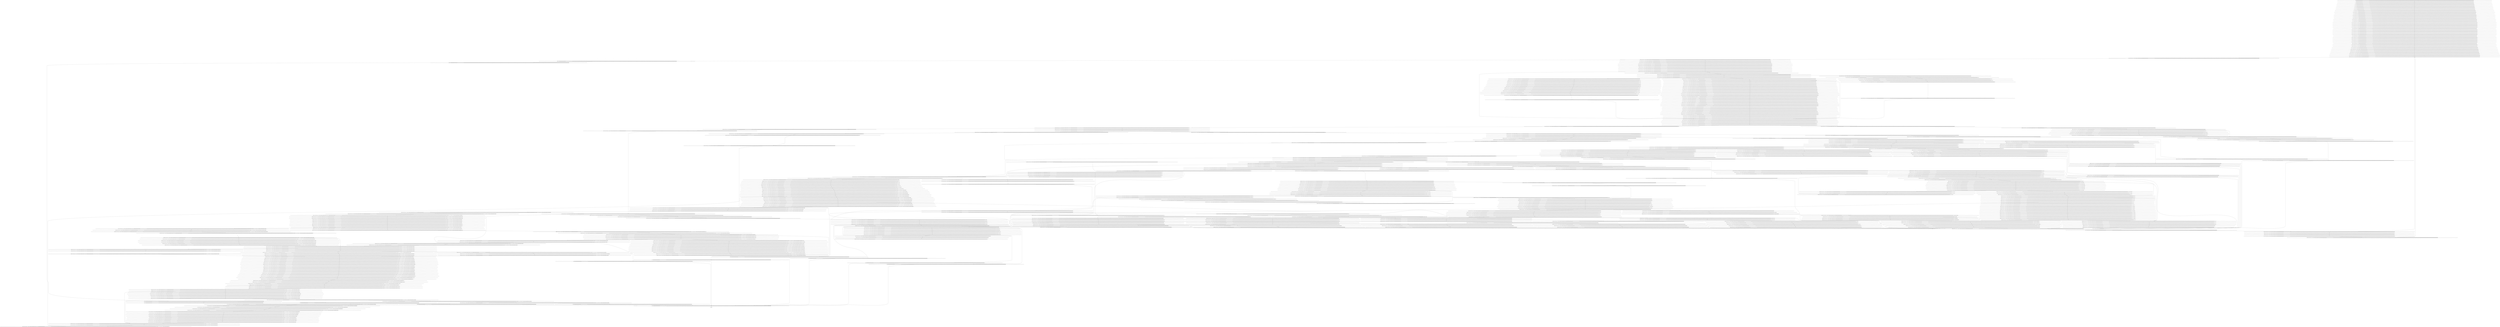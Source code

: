 digraph G {
0[label="0, 0: 86 86 86 86 86 86 86 86 86 86 86 86 86 86 87 87 87 87 87 87 87 87 87 87 87 87 87 87 88 88 88 88 88 88 88 88 88 88 88 88 88 88 89 89 89 89 89 89 89 89 89 89 89 89 89 89 89 89 89 89 89 89 89 89 89 89 89 89 89 89 89 89 89 89 89 89 89 89 89 89 89 89 89 89 89 89 89 89 89 89 89 89 89 89 89 89 89 89 89 89 89 89 89 89 89 89 89 89 89 89 89 89 89 89 89 89 89 89 89 89 89 89 89 89 89 89 89 89 89 89 89 89 89 89 89 89 89 89 89 89 89 89 89 89 89 89 89 89 89 89 89 89 89 89 89 89 89 89 89 89 89 89 89 89 89 89 89 89 89 89 89 89 89 89 89 89 89 89 89 89 89 89 89 89 89 89 89 89 89 89 89 89 89 89 89 89 89 89 89 89 89 89 89 89 89 89 89 89 89 89 89 89 89 89 89 89 89 89 89 89 89 89 89 89 89 89 89 89 89 89 89 89 89 89 89 89 89 89 89 89 89 89 89 89 89 89 89 89 89 89 89 89 89 89 "];
1[label="1, 1: 86 86 86 86 86 86 86 86 86 86 86 86 86 86 87 87 87 87 87 87 87 87 87 87 87 87 87 87 88 88 88 88 88 88 88 88 88 88 88 88 88 88 89 89 89 89 89 89 89 89 89 89 89 89 89 89 89 89 89 89 89 89 89 89 89 89 89 89 89 89 89 89 89 89 89 89 89 89 89 89 89 89 89 89 89 89 89 89 89 89 89 89 89 89 89 89 89 89 89 89 89 89 89 89 89 89 89 89 89 89 89 89 89 89 89 89 89 89 89 89 89 89 89 89 89 89 89 89 89 89 89 89 89 89 89 89 89 89 89 89 89 89 89 89 89 89 89 89 89 89 89 89 89 89 89 89 89 89 89 89 89 89 89 89 89 89 89 89 89 89 89 89 89 89 89 89 89 89 89 89 89 89 89 89 89 89 89 89 89 89 89 89 89 89 89 89 89 89 89 89 89 89 89 89 89 89 89 89 89 89 89 89 89 89 89 89 89 89 89 89 89 89 89 89 89 89 89 89 89 89 89 89 89 89 89 89 89 89 89 89 89 89 89 89 89 89 89 89 89 89 89 89 89 89 "];
2[label="2, 2: 0 1 86 86 86 86 86 86 86 86 86 86 86 86 86 86 87 87 87 87 87 87 87 87 87 87 87 87 87 87 88 88 88 88 88 88 88 88 88 88 88 88 88 88 89 89 89 89 89 89 89 89 89 89 89 89 89 89 89 89 89 89 89 89 89 89 89 89 89 89 89 89 89 89 89 89 89 89 89 89 89 89 89 89 89 89 89 89 89 89 89 89 89 89 89 89 89 89 89 89 89 89 89 89 89 89 89 89 89 89 89 89 89 89 89 89 89 89 89 89 89 89 89 89 89 89 89 89 89 89 89 89 89 89 89 89 89 89 89 89 89 89 89 89 89 89 89 89 89 89 89 89 89 89 89 89 89 89 89 89 89 89 89 89 89 89 89 89 89 89 89 89 89 89 89 89 89 89 89 89 89 89 89 89 89 89 89 89 89 89 89 89 89 89 89 89 89 89 89 89 89 89 89 89 89 89 89 89 89 89 89 89 89 89 89 89 89 89 89 89 89 89 89 89 89 89 89 89 89 89 89 89 89 89 89 89 89 89 89 89 89 89 89 89 89 89 89 89 89 89 89 89 89 89 89 89 "];
3[label="3, 3: 0 1 2 3 86 86 86 86 86 86 86 86 86 86 86 86 86 86 87 87 87 87 87 87 87 87 87 87 87 87 87 87 88 88 88 88 88 88 88 88 88 88 88 88 88 88 89 89 89 89 89 89 89 89 89 89 89 89 89 89 89 89 89 89 89 89 89 89 89 89 89 89 89 89 89 89 89 89 89 89 89 89 89 89 89 89 89 89 89 89 89 89 89 89 89 89 89 89 89 89 89 89 89 89 89 89 89 89 89 89 89 89 89 89 89 89 89 89 89 89 89 89 89 89 89 89 89 89 89 89 89 89 89 89 89 89 89 89 89 89 89 89 89 89 89 89 89 89 89 89 89 89 89 89 89 89 89 89 89 89 89 89 89 89 89 89 89 89 89 89 89 89 89 89 89 89 89 89 89 89 89 89 89 89 89 89 89 89 89 89 89 89 89 89 89 89 89 89 89 89 89 89 89 89 89 89 89 89 89 89 89 89 89 89 89 89 89 89 89 89 89 89 89 89 89 89 89 89 89 89 89 89 89 89 89 89 89 89 89 89 89 89 89 89 89 89 89 89 89 89 89 89 89 89 89 89 89 89 "];
4[label="4, 6: 0 1 2 3 4 5 86 86 86 86 86 86 86 86 86 86 86 86 86 86 87 87 87 87 87 87 87 87 87 87 87 87 87 87 88 88 88 88 88 88 88 88 88 88 88 88 88 88 89 89 89 89 89 89 89 89 89 89 89 89 89 89 89 89 89 89 89 89 89 89 89 89 89 89 89 89 89 89 89 89 89 89 89 89 89 89 89 89 89 89 89 89 89 89 89 89 89 89 89 89 89 89 89 89 89 89 89 89 89 89 89 89 89 89 89 89 89 89 89 89 89 89 89 89 89 89 89 89 89 89 89 89 89 89 89 89 89 89 89 89 89 89 89 89 89 89 89 89 89 89 89 89 89 89 89 89 89 89 89 89 89 89 89 89 89 89 89 89 89 89 89 89 89 89 89 89 89 89 89 89 89 89 89 89 89 89 89 89 89 89 89 89 89 89 89 89 89 89 89 89 89 89 89 89 89 89 89 89 89 89 89 89 89 89 89 89 89 89 89 89 89 89 89 89 89 89 89 89 89 89 89 89 89 89 89 89 89 89 89 89 89 89 89 89 89 89 89 89 89 89 89 89 89 89 89 89 89 89 89 89 "];
5[label="5, 7: 0 1 2 3 4 5 6 7 86 86 86 86 86 86 86 86 86 86 86 86 86 86 87 87 87 87 87 87 87 87 87 87 87 87 87 87 88 88 88 88 88 88 88 88 88 88 88 88 88 88 89 89 89 89 89 89 89 89 89 89 89 89 89 89 89 89 89 89 89 89 89 89 89 89 89 89 89 89 89 89 89 89 89 89 89 89 89 89 89 89 89 89 89 89 89 89 89 89 89 89 89 89 89 89 89 89 89 89 89 89 89 89 89 89 89 89 89 89 89 89 89 89 89 89 89 89 89 89 89 89 89 89 89 89 89 89 89 89 89 89 89 89 89 89 89 89 89 89 89 89 89 89 89 89 89 89 89 89 89 89 89 89 89 89 89 89 89 89 89 89 89 89 89 89 89 89 89 89 89 89 89 89 89 89 89 89 89 89 89 89 89 89 89 89 89 89 89 89 89 89 89 89 89 89 89 89 89 89 89 89 89 89 89 89 89 89 89 89 89 89 89 89 89 89 89 89 89 89 89 89 89 89 89 89 89 89 89 89 89 89 89 89 89 89 89 89 89 89 89 89 89 89 89 89 89 89 89 89 89 89 89 89 "];
6[label="6, 8: 0 1 2 3 4 5 6 7 8 9 86 86 86 86 86 86 86 86 86 86 86 86 86 86 87 87 87 87 87 87 87 87 87 87 87 87 87 87 88 88 88 88 88 88 88 88 88 88 88 88 88 88 89 89 89 89 89 89 89 89 89 89 89 89 89 89 89 89 89 89 89 89 89 89 89 89 89 89 89 89 89 89 89 89 89 89 89 89 89 89 89 89 89 89 89 89 89 89 89 89 89 89 89 89 89 89 89 89 89 89 89 89 89 89 89 89 89 89 89 89 89 89 89 89 89 89 89 89 89 89 89 89 89 89 89 89 89 89 89 89 89 89 89 89 89 89 89 89 89 89 89 89 89 89 89 89 89 89 89 89 89 89 89 89 89 89 89 89 89 89 89 89 89 89 89 89 89 89 89 89 89 89 89 89 89 89 89 89 89 89 89 89 89 89 89 89 89 89 89 89 89 89 89 89 89 89 89 89 89 89 89 89 89 89 89 89 89 89 89 89 89 89 89 89 89 89 89 89 89 89 89 89 89 89 89 89 89 89 89 89 89 89 89 89 89 89 89 89 89 89 89 89 89 89 89 89 89 89 89 89 89 89 89 89 "];
7[label="7, 9: 0 1 2 3 4 5 6 7 8 9 10 11 86 86 86 86 86 86 86 86 86 86 86 86 86 86 87 87 87 87 87 87 87 87 87 87 87 87 87 87 88 88 88 88 88 88 88 88 88 88 88 88 88 88 89 89 89 89 89 89 89 89 89 89 89 89 89 89 89 89 89 89 89 89 89 89 89 89 89 89 89 89 89 89 89 89 89 89 89 89 89 89 89 89 89 89 89 89 89 89 89 89 89 89 89 89 89 89 89 89 89 89 89 89 89 89 89 89 89 89 89 89 89 89 89 89 89 89 89 89 89 89 89 89 89 89 89 89 89 89 89 89 89 89 89 89 89 89 89 89 89 89 89 89 89 89 89 89 89 89 89 89 89 89 89 89 89 89 89 89 89 89 89 89 89 89 89 89 89 89 89 89 89 89 89 89 89 89 89 89 89 89 89 89 89 89 89 89 89 89 89 89 89 89 89 89 89 89 89 89 89 89 89 89 89 89 89 89 89 89 89 89 89 89 89 89 89 89 89 89 89 89 89 89 89 89 89 89 89 89 89 89 89 89 89 89 89 89 89 89 89 89 89 89 89 89 89 89 89 89 89 89 89 89 89 89 "];
8[label="8, 10: 0 1 2 3 4 5 6 7 8 9 10 11 12 13 86 86 86 86 86 86 86 86 86 86 86 86 86 86 87 87 87 87 87 87 87 87 87 87 87 87 87 87 88 88 88 88 88 88 88 88 88 88 88 88 88 88 89 89 89 89 89 89 89 89 89 89 89 89 89 89 89 89 89 89 89 89 89 89 89 89 89 89 89 89 89 89 89 89 89 89 89 89 89 89 89 89 89 89 89 89 89 89 89 89 89 89 89 89 89 89 89 89 89 89 89 89 89 89 89 89 89 89 89 89 89 89 89 89 89 89 89 89 89 89 89 89 89 89 89 89 89 89 89 89 89 89 89 89 89 89 89 89 89 89 89 89 89 89 89 89 89 89 89 89 89 89 89 89 89 89 89 89 89 89 89 89 89 89 89 89 89 89 89 89 89 89 89 89 89 89 89 89 89 89 89 89 89 89 89 89 89 89 89 89 89 89 89 89 89 89 89 89 89 89 89 89 89 89 89 89 89 89 89 89 89 89 89 89 89 89 89 89 89 89 89 89 89 89 89 89 89 89 89 89 89 89 89 89 89 89 89 89 89 89 89 89 89 89 89 89 89 89 89 89 89 89 89 89 "];
9[label="9, 11: 0 1 2 3 4 5 6 7 8 9 12 13 14 86 86 86 86 86 86 86 86 86 86 86 86 86 86 87 87 87 87 87 87 87 87 87 87 87 87 87 87 88 88 88 88 88 88 88 88 88 88 88 88 88 88 89 89 89 89 89 89 89 89 89 89 89 89 89 89 89 89 89 89 89 89 89 89 89 89 89 89 89 89 89 89 89 89 89 89 89 89 89 89 89 89 89 89 89 89 89 89 89 89 89 89 89 89 89 89 89 89 89 89 89 89 89 89 89 89 89 89 89 89 89 89 89 89 89 89 89 89 89 89 89 89 89 89 89 89 89 89 89 89 89 89 89 89 89 89 89 89 89 89 89 89 89 89 89 89 89 89 89 89 89 89 89 89 89 89 89 89 89 89 89 89 89 89 89 89 89 89 89 89 89 89 89 89 89 89 89 89 89 89 89 89 89 89 89 89 89 89 89 89 89 89 89 89 89 89 89 89 89 89 89 89 89 89 89 89 89 89 89 89 89 89 89 89 89 89 89 89 89 89 89 89 89 89 89 89 89 89 89 89 89 89 89 89 89 89 89 89 89 89 89 89 89 89 89 89 89 89 89 89 89 89 89 89 "];
10[label="10, 12: 0 1 2 3 4 5 6 7 8 9 12 13 14 15 16 86 86 86 86 86 86 86 86 86 86 86 86 86 86 87 87 87 87 87 87 87 87 87 87 87 87 87 87 88 88 88 88 88 88 88 88 88 88 88 88 88 88 89 89 89 89 89 89 89 89 89 89 89 89 89 89 89 89 89 89 89 89 89 89 89 89 89 89 89 89 89 89 89 89 89 89 89 89 89 89 89 89 89 89 89 89 89 89 89 89 89 89 89 89 89 89 89 89 89 89 89 89 89 89 89 89 89 89 89 89 89 89 89 89 89 89 89 89 89 89 89 89 89 89 89 89 89 89 89 89 89 89 89 89 89 89 89 89 89 89 89 89 89 89 89 89 89 89 89 89 89 89 89 89 89 89 89 89 89 89 89 89 89 89 89 89 89 89 89 89 89 89 89 89 89 89 89 89 89 89 89 89 89 89 89 89 89 89 89 89 89 89 89 89 89 89 89 89 89 89 89 89 89 89 89 89 89 89 89 89 89 89 89 89 89 89 89 89 89 89 89 89 89 89 89 89 89 89 89 89 89 89 89 89 89 89 89 89 89 89 89 89 89 89 89 89 89 89 89 89 89 89 89 89 "];
11[label="11, 14: 0 1 2 3 4 5 6 7 8 9 12 13 14 15 16 86 86 86 86 86 86 86 86 86 86 86 86 86 86 87 87 87 87 87 87 87 87 87 87 87 87 87 87 88 88 88 88 88 88 88 88 88 88 88 88 88 88 89 89 89 89 89 89 89 89 89 89 89 89 89 89 89 89 89 89 89 89 89 89 89 89 89 89 89 89 89 89 89 89 89 89 89 89 89 89 89 89 89 89 89 89 89 89 89 89 89 89 89 89 89 89 89 89 89 89 89 89 89 89 89 89 89 89 89 89 89 89 89 89 89 89 89 89 89 89 89 89 89 89 89 89 89 89 89 89 89 89 89 89 89 89 89 89 89 89 89 89 89 89 89 89 89 89 89 89 89 89 89 89 89 89 89 89 89 89 89 89 89 89 89 89 89 89 89 89 89 89 89 89 89 89 89 89 89 89 89 89 89 89 89 89 89 89 89 89 89 89 89 89 89 89 89 89 89 89 89 89 89 89 89 89 89 89 89 89 89 89 89 89 89 89 89 89 89 89 89 89 89 89 89 89 89 89 89 89 89 89 89 89 89 89 89 89 89 89 89 89 89 89 89 89 89 89 89 89 89 89 89 89 "];
12[label="12, 15: 0 1 2 3 4 5 6 7 8 9 12 13 14 17 18 86 86 86 86 86 86 86 86 86 86 86 86 86 86 87 87 87 87 87 87 87 87 87 87 87 87 87 87 88 88 88 88 88 88 88 88 88 88 88 88 88 88 89 89 89 89 89 89 89 89 89 89 89 89 89 89 89 89 89 89 89 89 89 89 89 89 89 89 89 89 89 89 89 89 89 89 89 89 89 89 89 89 89 89 89 89 89 89 89 89 89 89 89 89 89 89 89 89 89 89 89 89 89 89 89 89 89 89 89 89 89 89 89 89 89 89 89 89 89 89 89 89 89 89 89 89 89 89 89 89 89 89 89 89 89 89 89 89 89 89 89 89 89 89 89 89 89 89 89 89 89 89 89 89 89 89 89 89 89 89 89 89 89 89 89 89 89 89 89 89 89 89 89 89 89 89 89 89 89 89 89 89 89 89 89 89 89 89 89 89 89 89 89 89 89 89 89 89 89 89 89 89 89 89 89 89 89 89 89 89 89 89 89 89 89 89 89 89 89 89 89 89 89 89 89 89 89 89 89 89 89 89 89 89 89 89 89 89 89 89 89 89 89 89 89 89 89 89 89 89 89 89 89 89 "];
13[label="13, 16: 0 1 2 3 4 5 6 7 8 9 12 13 14 17 18 19 20 86 86 86 86 86 86 86 86 86 86 86 86 86 86 87 87 87 87 87 87 87 87 87 87 87 87 87 87 88 88 88 88 88 88 88 88 88 88 88 88 88 88 89 89 89 89 89 89 89 89 89 89 89 89 89 89 89 89 89 89 89 89 89 89 89 89 89 89 89 89 89 89 89 89 89 89 89 89 89 89 89 89 89 89 89 89 89 89 89 89 89 89 89 89 89 89 89 89 89 89 89 89 89 89 89 89 89 89 89 89 89 89 89 89 89 89 89 89 89 89 89 89 89 89 89 89 89 89 89 89 89 89 89 89 89 89 89 89 89 89 89 89 89 89 89 89 89 89 89 89 89 89 89 89 89 89 89 89 89 89 89 89 89 89 89 89 89 89 89 89 89 89 89 89 89 89 89 89 89 89 89 89 89 89 89 89 89 89 89 89 89 89 89 89 89 89 89 89 89 89 89 89 89 89 89 89 89 89 89 89 89 89 89 89 89 89 89 89 89 89 89 89 89 89 89 89 89 89 89 89 89 89 89 89 89 89 89 89 89 89 89 89 89 89 89 89 89 89 89 89 89 89 89 89 "];
14[label="14, 17: 0 1 2 3 4 5 6 7 8 9 12 13 14 17 18 19 20 86 86 86 86 86 86 86 86 86 86 86 86 86 86 87 87 87 87 87 87 87 87 87 87 87 87 87 87 88 88 88 88 88 88 88 88 88 88 88 88 88 88 89 89 89 89 89 89 89 89 89 89 89 89 89 89 89 89 89 89 89 89 89 89 89 89 89 89 89 89 89 89 89 89 89 89 89 89 89 89 89 89 89 89 89 89 89 89 89 89 89 89 89 89 89 89 89 89 89 89 89 89 89 89 89 89 89 89 89 89 89 89 89 89 89 89 89 89 89 89 89 89 89 89 89 89 89 89 89 89 89 89 89 89 89 89 89 89 89 89 89 89 89 89 89 89 89 89 89 89 89 89 89 89 89 89 89 89 89 89 89 89 89 89 89 89 89 89 89 89 89 89 89 89 89 89 89 89 89 89 89 89 89 89 89 89 89 89 89 89 89 89 89 89 89 89 89 89 89 89 89 89 89 89 89 89 89 89 89 89 89 89 89 89 89 89 89 89 89 89 89 89 89 89 89 89 89 89 89 89 89 89 89 89 89 89 89 89 89 89 89 89 89 89 89 89 89 89 89 89 89 89 89 89 "];
15[label="15, 18: 0 1 2 3 4 5 6 7 8 9 12 13 14 17 18 19 20 21 22 86 86 86 86 86 86 86 86 86 86 86 86 86 86 87 87 87 87 87 87 87 87 87 87 87 87 87 87 88 88 88 88 88 88 88 88 88 88 88 88 88 88 89 89 89 89 89 89 89 89 89 89 89 89 89 89 89 89 89 89 89 89 89 89 89 89 89 89 89 89 89 89 89 89 89 89 89 89 89 89 89 89 89 89 89 89 89 89 89 89 89 89 89 89 89 89 89 89 89 89 89 89 89 89 89 89 89 89 89 89 89 89 89 89 89 89 89 89 89 89 89 89 89 89 89 89 89 89 89 89 89 89 89 89 89 89 89 89 89 89 89 89 89 89 89 89 89 89 89 89 89 89 89 89 89 89 89 89 89 89 89 89 89 89 89 89 89 89 89 89 89 89 89 89 89 89 89 89 89 89 89 89 89 89 89 89 89 89 89 89 89 89 89 89 89 89 89 89 89 89 89 89 89 89 89 89 89 89 89 89 89 89 89 89 89 89 89 89 89 89 89 89 89 89 89 89 89 89 89 89 89 89 89 89 89 89 89 89 89 89 89 89 89 89 89 89 89 89 89 89 89 89 89 89 "];
16[label="16, 19: 0 1 2 3 4 5 6 7 8 9 12 13 14 17 18 19 20 21 22 86 86 86 86 86 86 86 86 86 86 86 86 86 86 87 87 87 87 87 87 87 87 87 87 87 87 87 87 88 88 88 88 88 88 88 88 88 88 88 88 88 88 89 89 89 89 89 89 89 89 89 89 89 89 89 89 89 89 89 89 89 89 89 89 89 89 89 89 89 89 89 89 89 89 89 89 89 89 89 89 89 89 89 89 89 89 89 89 89 89 89 89 89 89 89 89 89 89 89 89 89 89 89 89 89 89 89 89 89 89 89 89 89 89 89 89 89 89 89 89 89 89 89 89 89 89 89 89 89 89 89 89 89 89 89 89 89 89 89 89 89 89 89 89 89 89 89 89 89 89 89 89 89 89 89 89 89 89 89 89 89 89 89 89 89 89 89 89 89 89 89 89 89 89 89 89 89 89 89 89 89 89 89 89 89 89 89 89 89 89 89 89 89 89 89 89 89 89 89 89 89 89 89 89 89 89 89 89 89 89 89 89 89 89 89 89 89 89 89 89 89 89 89 89 89 89 89 89 89 89 89 89 89 89 89 89 89 89 89 89 89 89 89 89 89 89 89 89 89 89 89 89 89 89 "];
17[label="17, 20: 0 1 2 3 4 5 6 7 8 9 12 13 14 17 18 19 20 21 22 86 86 86 86 86 86 86 86 86 86 86 86 86 86 87 87 87 87 87 87 87 87 87 87 87 87 87 87 88 88 88 88 88 88 88 88 88 88 88 88 88 88 89 89 89 89 89 89 89 89 89 89 89 89 89 89 89 89 89 89 89 89 89 89 89 89 89 89 89 89 89 89 89 89 89 89 89 89 89 89 89 89 89 89 89 89 89 89 89 89 89 89 89 89 89 89 89 89 89 89 89 89 89 89 89 89 89 89 89 89 89 89 89 89 89 89 89 89 89 89 89 89 89 89 89 89 89 89 89 89 89 89 89 89 89 89 89 89 89 89 89 89 89 89 89 89 89 89 89 89 89 89 89 89 89 89 89 89 89 89 89 89 89 89 89 89 89 89 89 89 89 89 89 89 89 89 89 89 89 89 89 89 89 89 89 89 89 89 89 89 89 89 89 89 89 89 89 89 89 89 89 89 89 89 89 89 89 89 89 89 89 89 89 89 89 89 89 89 89 89 89 89 89 89 89 89 89 89 89 89 89 89 89 89 89 89 89 89 89 89 89 89 89 89 89 89 89 89 89 89 89 89 89 89 "];
18[label="18, 21: 0 1 2 3 4 5 6 7 8 9 12 13 14 17 18 19 20 21 22 86 86 86 86 86 86 86 86 86 86 86 86 86 86 87 87 87 87 87 87 87 87 87 87 87 87 87 87 88 88 88 88 88 88 88 88 88 88 88 88 88 88 89 89 89 89 89 89 89 89 89 89 89 89 89 89 89 89 89 89 89 89 89 89 89 89 89 89 89 89 89 89 89 89 89 89 89 89 89 89 89 89 89 89 89 89 89 89 89 89 89 89 89 89 89 89 89 89 89 89 89 89 89 89 89 89 89 89 89 89 89 89 89 89 89 89 89 89 89 89 89 89 89 89 89 89 89 89 89 89 89 89 89 89 89 89 89 89 89 89 89 89 89 89 89 89 89 89 89 89 89 89 89 89 89 89 89 89 89 89 89 89 89 89 89 89 89 89 89 89 89 89 89 89 89 89 89 89 89 89 89 89 89 89 89 89 89 89 89 89 89 89 89 89 89 89 89 89 89 89 89 89 89 89 89 89 89 89 89 89 89 89 89 89 89 89 89 89 89 89 89 89 89 89 89 89 89 89 89 89 89 89 89 89 89 89 89 89 89 89 89 89 89 89 89 89 89 89 89 89 89 89 89 89 "];
19[label="19, 22: 0 1 2 3 4 5 6 7 8 9 12 13 14 17 18 19 20 86 86 86 86 86 86 86 86 86 86 86 86 86 86 87 87 87 87 87 87 87 87 87 87 87 87 87 87 88 88 88 88 88 88 88 88 88 88 88 88 88 88 89 89 89 89 89 89 89 89 89 89 89 89 89 89 89 89 89 89 89 89 89 89 89 89 89 89 89 89 89 89 89 89 89 89 89 89 89 89 89 89 89 89 89 89 89 89 89 89 89 89 89 89 89 89 89 89 89 89 89 89 89 89 89 89 89 89 89 89 89 89 89 89 89 89 89 89 89 89 89 89 89 89 89 89 89 89 89 89 89 89 89 89 89 89 89 89 89 89 89 89 89 89 89 89 89 89 89 89 89 89 89 89 89 89 89 89 89 89 89 89 89 89 89 89 89 89 89 89 89 89 89 89 89 89 89 89 89 89 89 89 89 89 89 89 89 89 89 89 89 89 89 89 89 89 89 89 89 89 89 89 89 89 89 89 89 89 89 89 89 89 89 89 89 89 89 89 89 89 89 89 89 89 89 89 89 89 89 89 89 89 89 89 89 89 89 89 89 89 89 89 89 89 89 89 89 89 89 89 89 89 89 89 "];
20[label="20, 23: 0 1 2 3 4 5 6 7 8 9 12 13 14 17 18 19 20 23 24 86 86 86 86 86 86 86 86 86 86 86 86 86 86 87 87 87 87 87 87 87 87 87 87 87 87 87 87 88 88 88 88 88 88 88 88 88 88 88 88 88 88 89 89 89 89 89 89 89 89 89 89 89 89 89 89 89 89 89 89 89 89 89 89 89 89 89 89 89 89 89 89 89 89 89 89 89 89 89 89 89 89 89 89 89 89 89 89 89 89 89 89 89 89 89 89 89 89 89 89 89 89 89 89 89 89 89 89 89 89 89 89 89 89 89 89 89 89 89 89 89 89 89 89 89 89 89 89 89 89 89 89 89 89 89 89 89 89 89 89 89 89 89 89 89 89 89 89 89 89 89 89 89 89 89 89 89 89 89 89 89 89 89 89 89 89 89 89 89 89 89 89 89 89 89 89 89 89 89 89 89 89 89 89 89 89 89 89 89 89 89 89 89 89 89 89 89 89 89 89 89 89 89 89 89 89 89 89 89 89 89 89 89 89 89 89 89 89 89 89 89 89 89 89 89 89 89 89 89 89 89 89 89 89 89 89 89 89 89 89 89 89 89 89 89 89 89 89 89 89 89 89 89 89 "];
21[label="21, 24: 0 1 2 3 4 5 6 7 8 9 12 13 14 17 18 19 20 23 24 86 86 86 86 86 86 86 86 86 86 86 86 86 86 87 87 87 87 87 87 87 87 87 87 87 87 87 87 88 88 88 88 88 88 88 88 88 88 88 88 88 88 89 89 89 89 89 89 89 89 89 89 89 89 89 89 89 89 89 89 89 89 89 89 89 89 89 89 89 89 89 89 89 89 89 89 89 89 89 89 89 89 89 89 89 89 89 89 89 89 89 89 89 89 89 89 89 89 89 89 89 89 89 89 89 89 89 89 89 89 89 89 89 89 89 89 89 89 89 89 89 89 89 89 89 89 89 89 89 89 89 89 89 89 89 89 89 89 89 89 89 89 89 89 89 89 89 89 89 89 89 89 89 89 89 89 89 89 89 89 89 89 89 89 89 89 89 89 89 89 89 89 89 89 89 89 89 89 89 89 89 89 89 89 89 89 89 89 89 89 89 89 89 89 89 89 89 89 89 89 89 89 89 89 89 89 89 89 89 89 89 89 89 89 89 89 89 89 89 89 89 89 89 89 89 89 89 89 89 89 89 89 89 89 89 89 89 89 89 89 89 89 89 89 89 89 89 89 89 89 89 89 89 89 "];
22[label="22, 25: 0 1 2 3 4 5 6 7 8 9 12 13 14 17 18 19 20 23 24 86 86 86 86 86 86 86 86 86 86 86 86 86 86 87 87 87 87 87 87 87 87 87 87 87 87 87 87 88 88 88 88 88 88 88 88 88 88 88 88 88 88 89 89 89 89 89 89 89 89 89 89 89 89 89 89 89 89 89 89 89 89 89 89 89 89 89 89 89 89 89 89 89 89 89 89 89 89 89 89 89 89 89 89 89 89 89 89 89 89 89 89 89 89 89 89 89 89 89 89 89 89 89 89 89 89 89 89 89 89 89 89 89 89 89 89 89 89 89 89 89 89 89 89 89 89 89 89 89 89 89 89 89 89 89 89 89 89 89 89 89 89 89 89 89 89 89 89 89 89 89 89 89 89 89 89 89 89 89 89 89 89 89 89 89 89 89 89 89 89 89 89 89 89 89 89 89 89 89 89 89 89 89 89 89 89 89 89 89 89 89 89 89 89 89 89 89 89 89 89 89 89 89 89 89 89 89 89 89 89 89 89 89 89 89 89 89 89 89 89 89 89 89 89 89 89 89 89 89 89 89 89 89 89 89 89 89 89 89 89 89 89 89 89 89 89 89 89 89 89 89 89 89 89 "];
23[label="23, 26: 0 1 2 3 4 5 6 7 8 9 12 13 14 17 18 19 20 23 24 86 86 86 86 86 86 86 86 86 86 86 86 86 86 87 87 87 87 87 87 87 87 87 87 87 87 87 87 88 88 88 88 88 88 88 88 88 88 88 88 88 88 89 89 89 89 89 89 89 89 89 89 89 89 89 89 89 89 89 89 89 89 89 89 89 89 89 89 89 89 89 89 89 89 89 89 89 89 89 89 89 89 89 89 89 89 89 89 89 89 89 89 89 89 89 89 89 89 89 89 89 89 89 89 89 89 89 89 89 89 89 89 89 89 89 89 89 89 89 89 89 89 89 89 89 89 89 89 89 89 89 89 89 89 89 89 89 89 89 89 89 89 89 89 89 89 89 89 89 89 89 89 89 89 89 89 89 89 89 89 89 89 89 89 89 89 89 89 89 89 89 89 89 89 89 89 89 89 89 89 89 89 89 89 89 89 89 89 89 89 89 89 89 89 89 89 89 89 89 89 89 89 89 89 89 89 89 89 89 89 89 89 89 89 89 89 89 89 89 89 89 89 89 89 89 89 89 89 89 89 89 89 89 89 89 89 89 89 89 89 89 89 89 89 89 89 89 89 89 89 89 89 89 89 "];
24[label="24, 27: 0 1 2 3 4 5 6 7 8 9 12 13 14 17 18 19 20 86 86 86 86 86 86 86 86 86 86 86 86 86 86 87 87 87 87 87 87 87 87 87 87 87 87 87 87 88 88 88 88 88 88 88 88 88 88 88 88 88 88 89 89 89 89 89 89 89 89 89 89 89 89 89 89 89 89 89 89 89 89 89 89 89 89 89 89 89 89 89 89 89 89 89 89 89 89 89 89 89 89 89 89 89 89 89 89 89 89 89 89 89 89 89 89 89 89 89 89 89 89 89 89 89 89 89 89 89 89 89 89 89 89 89 89 89 89 89 89 89 89 89 89 89 89 89 89 89 89 89 89 89 89 89 89 89 89 89 89 89 89 89 89 89 89 89 89 89 89 89 89 89 89 89 89 89 89 89 89 89 89 89 89 89 89 89 89 89 89 89 89 89 89 89 89 89 89 89 89 89 89 89 89 89 89 89 89 89 89 89 89 89 89 89 89 89 89 89 89 89 89 89 89 89 89 89 89 89 89 89 89 89 89 89 89 89 89 89 89 89 89 89 89 89 89 89 89 89 89 89 89 89 89 89 89 89 89 89 89 89 89 89 89 89 89 89 89 89 89 89 89 89 89 "];
25[label="25, 28: 0 1 2 3 4 5 6 7 8 9 12 13 14 17 18 19 20 25 26 86 86 86 86 86 86 86 86 86 86 86 86 86 86 87 87 87 87 87 87 87 87 87 87 87 87 87 87 88 88 88 88 88 88 88 88 88 88 88 88 88 88 89 89 89 89 89 89 89 89 89 89 89 89 89 89 89 89 89 89 89 89 89 89 89 89 89 89 89 89 89 89 89 89 89 89 89 89 89 89 89 89 89 89 89 89 89 89 89 89 89 89 89 89 89 89 89 89 89 89 89 89 89 89 89 89 89 89 89 89 89 89 89 89 89 89 89 89 89 89 89 89 89 89 89 89 89 89 89 89 89 89 89 89 89 89 89 89 89 89 89 89 89 89 89 89 89 89 89 89 89 89 89 89 89 89 89 89 89 89 89 89 89 89 89 89 89 89 89 89 89 89 89 89 89 89 89 89 89 89 89 89 89 89 89 89 89 89 89 89 89 89 89 89 89 89 89 89 89 89 89 89 89 89 89 89 89 89 89 89 89 89 89 89 89 89 89 89 89 89 89 89 89 89 89 89 89 89 89 89 89 89 89 89 89 89 89 89 89 89 89 89 89 89 89 89 89 89 89 89 89 89 89 89 "];
26[label="26, 29: 0 1 2 3 4 5 6 7 8 9 12 13 14 17 18 19 20 25 26 86 86 86 86 86 86 86 86 86 86 86 86 86 86 87 87 87 87 87 87 87 87 87 87 87 87 87 87 88 88 88 88 88 88 88 88 88 88 88 88 88 88 89 89 89 89 89 89 89 89 89 89 89 89 89 89 89 89 89 89 89 89 89 89 89 89 89 89 89 89 89 89 89 89 89 89 89 89 89 89 89 89 89 89 89 89 89 89 89 89 89 89 89 89 89 89 89 89 89 89 89 89 89 89 89 89 89 89 89 89 89 89 89 89 89 89 89 89 89 89 89 89 89 89 89 89 89 89 89 89 89 89 89 89 89 89 89 89 89 89 89 89 89 89 89 89 89 89 89 89 89 89 89 89 89 89 89 89 89 89 89 89 89 89 89 89 89 89 89 89 89 89 89 89 89 89 89 89 89 89 89 89 89 89 89 89 89 89 89 89 89 89 89 89 89 89 89 89 89 89 89 89 89 89 89 89 89 89 89 89 89 89 89 89 89 89 89 89 89 89 89 89 89 89 89 89 89 89 89 89 89 89 89 89 89 89 89 89 89 89 89 89 89 89 89 89 89 89 89 89 89 89 89 89 "];
27[label="27, 30: 0 1 2 3 4 5 6 7 8 9 12 13 14 17 18 19 20 25 26 86 86 86 86 86 86 86 86 86 86 86 86 86 86 87 87 87 87 87 87 87 87 87 87 87 87 87 87 88 88 88 88 88 88 88 88 88 88 88 88 88 88 89 89 89 89 89 89 89 89 89 89 89 89 89 89 89 89 89 89 89 89 89 89 89 89 89 89 89 89 89 89 89 89 89 89 89 89 89 89 89 89 89 89 89 89 89 89 89 89 89 89 89 89 89 89 89 89 89 89 89 89 89 89 89 89 89 89 89 89 89 89 89 89 89 89 89 89 89 89 89 89 89 89 89 89 89 89 89 89 89 89 89 89 89 89 89 89 89 89 89 89 89 89 89 89 89 89 89 89 89 89 89 89 89 89 89 89 89 89 89 89 89 89 89 89 89 89 89 89 89 89 89 89 89 89 89 89 89 89 89 89 89 89 89 89 89 89 89 89 89 89 89 89 89 89 89 89 89 89 89 89 89 89 89 89 89 89 89 89 89 89 89 89 89 89 89 89 89 89 89 89 89 89 89 89 89 89 89 89 89 89 89 89 89 89 89 89 89 89 89 89 89 89 89 89 89 89 89 89 89 89 89 89 "];
28[label="28, 31: 0 1 2 3 4 5 6 7 8 9 12 13 14 17 18 19 20 25 26 86 86 86 86 86 86 86 86 86 86 86 86 86 86 87 87 87 87 87 87 87 87 87 87 87 87 87 87 88 88 88 88 88 88 88 88 88 88 88 88 88 88 89 89 89 89 89 89 89 89 89 89 89 89 89 89 89 89 89 89 89 89 89 89 89 89 89 89 89 89 89 89 89 89 89 89 89 89 89 89 89 89 89 89 89 89 89 89 89 89 89 89 89 89 89 89 89 89 89 89 89 89 89 89 89 89 89 89 89 89 89 89 89 89 89 89 89 89 89 89 89 89 89 89 89 89 89 89 89 89 89 89 89 89 89 89 89 89 89 89 89 89 89 89 89 89 89 89 89 89 89 89 89 89 89 89 89 89 89 89 89 89 89 89 89 89 89 89 89 89 89 89 89 89 89 89 89 89 89 89 89 89 89 89 89 89 89 89 89 89 89 89 89 89 89 89 89 89 89 89 89 89 89 89 89 89 89 89 89 89 89 89 89 89 89 89 89 89 89 89 89 89 89 89 89 89 89 89 89 89 89 89 89 89 89 89 89 89 89 89 89 89 89 89 89 89 89 89 89 89 89 89 89 89 "];
29[label="29, 32: 0 1 2 3 4 5 6 7 8 9 12 13 14 17 18 19 20 86 86 86 86 86 86 86 86 86 86 86 86 86 86 87 87 87 87 87 87 87 87 87 87 87 87 87 87 88 88 88 88 88 88 88 88 88 88 88 88 88 88 89 89 89 89 89 89 89 89 89 89 89 89 89 89 89 89 89 89 89 89 89 89 89 89 89 89 89 89 89 89 89 89 89 89 89 89 89 89 89 89 89 89 89 89 89 89 89 89 89 89 89 89 89 89 89 89 89 89 89 89 89 89 89 89 89 89 89 89 89 89 89 89 89 89 89 89 89 89 89 89 89 89 89 89 89 89 89 89 89 89 89 89 89 89 89 89 89 89 89 89 89 89 89 89 89 89 89 89 89 89 89 89 89 89 89 89 89 89 89 89 89 89 89 89 89 89 89 89 89 89 89 89 89 89 89 89 89 89 89 89 89 89 89 89 89 89 89 89 89 89 89 89 89 89 89 89 89 89 89 89 89 89 89 89 89 89 89 89 89 89 89 89 89 89 89 89 89 89 89 89 89 89 89 89 89 89 89 89 89 89 89 89 89 89 89 89 89 89 89 89 89 89 89 89 89 89 89 89 89 89 89 89 "];
30[label="30, 34: 0 1 2 3 4 5 6 7 8 9 12 13 14 17 18 19 20 27 28 86 86 86 86 86 86 86 86 86 86 86 86 86 86 87 87 87 87 87 87 87 87 87 87 87 87 87 87 88 88 88 88 88 88 88 88 88 88 88 88 88 88 89 89 89 89 89 89 89 89 89 89 89 89 89 89 89 89 89 89 89 89 89 89 89 89 89 89 89 89 89 89 89 89 89 89 89 89 89 89 89 89 89 89 89 89 89 89 89 89 89 89 89 89 89 89 89 89 89 89 89 89 89 89 89 89 89 89 89 89 89 89 89 89 89 89 89 89 89 89 89 89 89 89 89 89 89 89 89 89 89 89 89 89 89 89 89 89 89 89 89 89 89 89 89 89 89 89 89 89 89 89 89 89 89 89 89 89 89 89 89 89 89 89 89 89 89 89 89 89 89 89 89 89 89 89 89 89 89 89 89 89 89 89 89 89 89 89 89 89 89 89 89 89 89 89 89 89 89 89 89 89 89 89 89 89 89 89 89 89 89 89 89 89 89 89 89 89 89 89 89 89 89 89 89 89 89 89 89 89 89 89 89 89 89 89 89 89 89 89 89 89 89 89 89 89 89 89 89 89 89 89 89 89 "];
31[label="31, 35: 0 1 2 3 4 5 6 7 8 9 12 13 14 17 18 19 20 27 28 86 86 86 86 86 86 86 86 86 86 86 86 86 86 87 87 87 87 87 87 87 87 87 87 87 87 87 87 88 88 88 88 88 88 88 88 88 88 88 88 88 88 89 89 89 89 89 89 89 89 89 89 89 89 89 89 89 89 89 89 89 89 89 89 89 89 89 89 89 89 89 89 89 89 89 89 89 89 89 89 89 89 89 89 89 89 89 89 89 89 89 89 89 89 89 89 89 89 89 89 89 89 89 89 89 89 89 89 89 89 89 89 89 89 89 89 89 89 89 89 89 89 89 89 89 89 89 89 89 89 89 89 89 89 89 89 89 89 89 89 89 89 89 89 89 89 89 89 89 89 89 89 89 89 89 89 89 89 89 89 89 89 89 89 89 89 89 89 89 89 89 89 89 89 89 89 89 89 89 89 89 89 89 89 89 89 89 89 89 89 89 89 89 89 89 89 89 89 89 89 89 89 89 89 89 89 89 89 89 89 89 89 89 89 89 89 89 89 89 89 89 89 89 89 89 89 89 89 89 89 89 89 89 89 89 89 89 89 89 89 89 89 89 89 89 89 89 89 89 89 89 89 89 89 "];
32[label="32, 172: 0 1 2 3 4 5 6 7 8 9 12 13 14 17 18 19 20 27 28 29 30 86 86 86 86 86 86 86 86 86 86 86 86 86 86 87 87 87 87 87 87 87 87 87 87 87 87 87 87 88 88 88 88 88 88 88 88 88 88 88 88 88 88 89 89 89 89 89 89 89 89 89 89 89 89 89 89 89 89 89 89 89 89 89 89 89 89 89 89 89 89 89 89 89 89 89 89 89 89 89 89 89 89 89 89 89 89 89 89 89 89 89 89 89 89 89 89 89 89 89 89 89 89 89 89 89 89 89 89 89 89 89 89 89 89 89 89 89 89 89 89 89 89 89 89 89 89 89 89 89 89 89 89 89 89 89 89 89 89 89 89 89 89 89 89 89 89 89 89 89 89 89 89 89 89 89 89 89 89 89 89 89 89 89 89 89 89 89 89 89 89 89 89 89 89 89 89 89 89 89 89 89 89 89 89 89 89 89 89 89 89 89 89 89 89 89 89 89 89 89 89 89 89 89 89 89 89 89 89 89 89 89 89 89 89 89 89 89 89 89 89 89 89 89 89 89 89 89 89 89 89 89 89 89 89 89 89 89 89 89 89 89 89 89 89 89 89 89 89 89 89 89 89 89 89 "];
33[label="33, 192: 0 1 2 3 4 5 6 7 8 9 12 13 14 17 18 19 20 27 28 29 30 31 32 86 86 86 86 86 86 86 86 86 86 86 86 86 86 87 87 87 87 87 87 87 87 87 87 87 87 87 87 88 88 88 88 88 88 88 88 88 88 88 88 88 88 89 89 89 89 89 89 89 89 89 89 89 89 89 89 89 89 89 89 89 89 89 89 89 89 89 89 89 89 89 89 89 89 89 89 89 89 89 89 89 89 89 89 89 89 89 89 89 89 89 89 89 89 89 89 89 89 89 89 89 89 89 89 89 89 89 89 89 89 89 89 89 89 89 89 89 89 89 89 89 89 89 89 89 89 89 89 89 89 89 89 89 89 89 89 89 89 89 89 89 89 89 89 89 89 89 89 89 89 89 89 89 89 89 89 89 89 89 89 89 89 89 89 89 89 89 89 89 89 89 89 89 89 89 89 89 89 89 89 89 89 89 89 89 89 89 89 89 89 89 89 89 89 89 89 89 89 89 89 89 89 89 89 89 89 89 89 89 89 89 89 89 89 89 89 89 89 89 89 89 89 89 89 89 89 89 89 89 89 89 89 89 89 89 89 89 89 89 89 89 89 89 89 89 89 89 89 89 89 89 89 89 89 "];
34[label="34, 456: 2 3 4 5 6 7 8 9 12 13 14 17 18 19 20 27 28 29 30 31 32 33 34 86 86 86 86 86 86 86 86 86 86 86 86 86 86 87 87 87 87 87 87 87 87 87 87 87 87 87 87 88 88 88 88 88 88 88 88 88 88 88 88 88 88 89 89 89 89 89 89 89 89 89 89 89 89 89 89 89 89 89 89 89 89 89 89 89 89 89 89 89 89 89 89 89 89 89 89 89 89 89 89 89 89 89 89 89 89 89 89 89 89 89 89 89 89 89 89 89 89 89 89 89 89 89 89 89 89 89 89 89 89 89 89 89 89 89 89 89 89 89 89 89 89 89 89 89 89 89 89 89 89 89 89 89 89 89 89 89 89 89 89 89 89 89 89 89 89 89 89 89 89 89 89 89 89 89 89 89 89 89 89 89 89 89 89 89 89 89 89 89 89 89 89 89 89 89 89 89 89 89 89 89 89 89 89 89 89 89 89 89 89 89 89 89 89 89 89 89 89 89 89 89 89 89 89 89 89 89 89 89 89 89 89 89 89 89 89 89 89 89 89 89 89 89 89 89 89 89 89 89 89 89 89 89 89 89 89 89 89 89 89 89 89 89 89 89 89 89 89 89 89 89 89 89 89 "];
35[label="35, 410: 2 3 4 5 6 7 8 9 12 13 14 17 18 19 20 27 28 29 30 31 32 33 34 35 36 86 86 86 86 86 86 86 86 86 86 86 86 86 86 87 87 87 87 87 87 87 87 87 87 87 87 87 87 88 88 88 88 88 88 88 88 88 88 88 88 88 88 89 89 89 89 89 89 89 89 89 89 89 89 89 89 89 89 89 89 89 89 89 89 89 89 89 89 89 89 89 89 89 89 89 89 89 89 89 89 89 89 89 89 89 89 89 89 89 89 89 89 89 89 89 89 89 89 89 89 89 89 89 89 89 89 89 89 89 89 89 89 89 89 89 89 89 89 89 89 89 89 89 89 89 89 89 89 89 89 89 89 89 89 89 89 89 89 89 89 89 89 89 89 89 89 89 89 89 89 89 89 89 89 89 89 89 89 89 89 89 89 89 89 89 89 89 89 89 89 89 89 89 89 89 89 89 89 89 89 89 89 89 89 89 89 89 89 89 89 89 89 89 89 89 89 89 89 89 89 89 89 89 89 89 89 89 89 89 89 89 89 89 89 89 89 89 89 89 89 89 89 89 89 89 89 89 89 89 89 89 89 89 89 89 89 89 89 89 89 89 89 89 89 89 89 89 89 89 89 89 89 89 89 "];
36[label="36, 402: 2 3 4 5 6 7 8 9 12 13 14 17 18 19 20 27 28 29 30 31 32 33 34 35 36 37 38 86 86 86 86 86 86 86 86 86 86 86 86 86 86 87 87 87 87 87 87 87 87 87 87 87 87 87 87 88 88 88 88 88 88 88 88 88 88 88 88 88 88 89 89 89 89 89 89 89 89 89 89 89 89 89 89 89 89 89 89 89 89 89 89 89 89 89 89 89 89 89 89 89 89 89 89 89 89 89 89 89 89 89 89 89 89 89 89 89 89 89 89 89 89 89 89 89 89 89 89 89 89 89 89 89 89 89 89 89 89 89 89 89 89 89 89 89 89 89 89 89 89 89 89 89 89 89 89 89 89 89 89 89 89 89 89 89 89 89 89 89 89 89 89 89 89 89 89 89 89 89 89 89 89 89 89 89 89 89 89 89 89 89 89 89 89 89 89 89 89 89 89 89 89 89 89 89 89 89 89 89 89 89 89 89 89 89 89 89 89 89 89 89 89 89 89 89 89 89 89 89 89 89 89 89 89 89 89 89 89 89 89 89 89 89 89 89 89 89 89 89 89 89 89 89 89 89 89 89 89 89 89 89 89 89 89 89 89 89 89 89 89 89 89 89 89 89 89 89 89 89 89 89 89 "];
37[label="37, 377: 2 3 4 5 6 7 8 9 12 13 14 17 18 19 20 27 28 29 30 31 32 33 34 35 36 37 38 39 40 86 86 86 86 86 86 86 86 86 86 86 86 86 86 87 87 87 87 87 87 87 87 87 87 87 87 87 87 88 88 88 88 88 88 88 88 88 88 88 88 88 88 89 89 89 89 89 89 89 89 89 89 89 89 89 89 89 89 89 89 89 89 89 89 89 89 89 89 89 89 89 89 89 89 89 89 89 89 89 89 89 89 89 89 89 89 89 89 89 89 89 89 89 89 89 89 89 89 89 89 89 89 89 89 89 89 89 89 89 89 89 89 89 89 89 89 89 89 89 89 89 89 89 89 89 89 89 89 89 89 89 89 89 89 89 89 89 89 89 89 89 89 89 89 89 89 89 89 89 89 89 89 89 89 89 89 89 89 89 89 89 89 89 89 89 89 89 89 89 89 89 89 89 89 89 89 89 89 89 89 89 89 89 89 89 89 89 89 89 89 89 89 89 89 89 89 89 89 89 89 89 89 89 89 89 89 89 89 89 89 89 89 89 89 89 89 89 89 89 89 89 89 89 89 89 89 89 89 89 89 89 89 89 89 89 89 89 89 89 89 89 89 89 89 89 89 89 89 89 89 89 89 89 89 "];
38[label="38, 36: 2 3 4 5 6 7 8 9 12 13 14 17 18 19 20 27 28 29 30 31 32 33 34 35 36 37 38 39 40 86 86 86 86 86 86 86 86 86 86 86 86 86 86 87 87 87 87 87 87 87 87 87 87 87 87 87 87 88 88 88 88 88 88 88 88 88 88 88 88 88 88 89 89 89 89 89 89 89 89 89 89 89 89 89 89 89 89 89 89 89 89 89 89 89 89 89 89 89 89 89 89 89 89 89 89 89 89 89 89 89 89 89 89 89 89 89 89 89 89 89 89 89 89 89 89 89 89 89 89 89 89 89 89 89 89 89 89 89 89 89 89 89 89 89 89 89 89 89 89 89 89 89 89 89 89 89 89 89 89 89 89 89 89 89 89 89 89 89 89 89 89 89 89 89 89 89 89 89 89 89 89 89 89 89 89 89 89 89 89 89 89 89 89 89 89 89 89 89 89 89 89 89 89 89 89 89 89 89 89 89 89 89 89 89 89 89 89 89 89 89 89 89 89 89 89 89 89 89 89 89 89 89 89 89 89 89 89 89 89 89 89 89 89 89 89 89 89 89 89 89 89 89 89 89 89 89 89 89 89 89 89 89 89 89 89 89 89 89 89 89 89 89 89 89 89 89 89 89 89 89 89 89 89 "];
39[label="39, 37: 2 3 4 5 6 7 8 9 12 13 14 17 18 19 20 27 28 29 30 31 32 33 34 35 36 37 38 39 40 86 86 86 86 86 86 86 86 86 86 86 86 86 86 87 87 87 87 87 87 87 87 87 87 87 87 87 87 88 88 88 88 88 88 88 88 88 88 88 88 88 88 89 89 89 89 89 89 89 89 89 89 89 89 89 89 89 89 89 89 89 89 89 89 89 89 89 89 89 89 89 89 89 89 89 89 89 89 89 89 89 89 89 89 89 89 89 89 89 89 89 89 89 89 89 89 89 89 89 89 89 89 89 89 89 89 89 89 89 89 89 89 89 89 89 89 89 89 89 89 89 89 89 89 89 89 89 89 89 89 89 89 89 89 89 89 89 89 89 89 89 89 89 89 89 89 89 89 89 89 89 89 89 89 89 89 89 89 89 89 89 89 89 89 89 89 89 89 89 89 89 89 89 89 89 89 89 89 89 89 89 89 89 89 89 89 89 89 89 89 89 89 89 89 89 89 89 89 89 89 89 89 89 89 89 89 89 89 89 89 89 89 89 89 89 89 89 89 89 89 89 89 89 89 89 89 89 89 89 89 89 89 89 89 89 89 89 89 89 89 89 89 89 89 89 89 89 89 89 89 89 89 89 89 "];
40[label="40, 38: 2 3 4 5 6 7 8 9 12 13 14 17 18 19 20 27 28 29 30 31 32 33 34 35 36 37 38 39 40 86 86 86 86 86 86 86 86 86 86 86 86 86 86 87 87 87 87 87 87 87 87 87 87 87 87 87 87 88 88 88 88 88 88 88 88 88 88 88 88 88 88 89 89 89 89 89 89 89 89 89 89 89 89 89 89 89 89 89 89 89 89 89 89 89 89 89 89 89 89 89 89 89 89 89 89 89 89 89 89 89 89 89 89 89 89 89 89 89 89 89 89 89 89 89 89 89 89 89 89 89 89 89 89 89 89 89 89 89 89 89 89 89 89 89 89 89 89 89 89 89 89 89 89 89 89 89 89 89 89 89 89 89 89 89 89 89 89 89 89 89 89 89 89 89 89 89 89 89 89 89 89 89 89 89 89 89 89 89 89 89 89 89 89 89 89 89 89 89 89 89 89 89 89 89 89 89 89 89 89 89 89 89 89 89 89 89 89 89 89 89 89 89 89 89 89 89 89 89 89 89 89 89 89 89 89 89 89 89 89 89 89 89 89 89 89 89 89 89 89 89 89 89 89 89 89 89 89 89 89 89 89 89 89 89 89 89 89 89 89 89 89 89 89 89 89 89 89 89 89 89 89 89 89 "];
41[label="41, 41: 2 3 4 5 6 7 8 9 12 13 14 17 18 19 20 27 28 29 30 31 32 33 34 35 36 37 38 39 40 41 42 86 86 86 86 86 86 86 86 86 86 86 86 86 86 87 87 87 87 87 87 87 87 87 87 87 87 87 87 88 88 88 88 88 88 88 88 88 88 88 88 88 88 89 89 89 89 89 89 89 89 89 89 89 89 89 89 89 89 89 89 89 89 89 89 89 89 89 89 89 89 89 89 89 89 89 89 89 89 89 89 89 89 89 89 89 89 89 89 89 89 89 89 89 89 89 89 89 89 89 89 89 89 89 89 89 89 89 89 89 89 89 89 89 89 89 89 89 89 89 89 89 89 89 89 89 89 89 89 89 89 89 89 89 89 89 89 89 89 89 89 89 89 89 89 89 89 89 89 89 89 89 89 89 89 89 89 89 89 89 89 89 89 89 89 89 89 89 89 89 89 89 89 89 89 89 89 89 89 89 89 89 89 89 89 89 89 89 89 89 89 89 89 89 89 89 89 89 89 89 89 89 89 89 89 89 89 89 89 89 89 89 89 89 89 89 89 89 89 89 89 89 89 89 89 89 89 89 89 89 89 89 89 89 89 89 89 89 89 89 89 89 89 89 89 89 89 89 89 89 89 89 89 89 89 "];
42[label="42, 42: 2 3 4 5 6 7 8 9 12 13 14 17 18 19 20 27 28 29 30 31 32 33 34 35 36 37 38 39 40 41 42 43 86 86 86 86 86 86 86 86 86 86 86 86 86 86 87 87 87 87 87 87 87 87 87 87 87 87 87 87 88 88 88 88 88 88 88 88 88 88 88 88 88 88 89 89 89 89 89 89 89 89 89 89 89 89 89 89 89 89 89 89 89 89 89 89 89 89 89 89 89 89 89 89 89 89 89 89 89 89 89 89 89 89 89 89 89 89 89 89 89 89 89 89 89 89 89 89 89 89 89 89 89 89 89 89 89 89 89 89 89 89 89 89 89 89 89 89 89 89 89 89 89 89 89 89 89 89 89 89 89 89 89 89 89 89 89 89 89 89 89 89 89 89 89 89 89 89 89 89 89 89 89 89 89 89 89 89 89 89 89 89 89 89 89 89 89 89 89 89 89 89 89 89 89 89 89 89 89 89 89 89 89 89 89 89 89 89 89 89 89 89 89 89 89 89 89 89 89 89 89 89 89 89 89 89 89 89 89 89 89 89 89 89 89 89 89 89 89 89 89 89 89 89 89 89 89 89 89 89 89 89 89 89 89 89 89 89 89 89 89 89 89 89 89 89 89 89 89 89 89 89 89 89 89 89 "];
43[label="43, 44: 2 3 4 5 6 7 8 9 12 13 14 17 18 19 20 27 28 29 30 31 32 33 34 35 36 37 38 39 40 41 42 43 44 45 46 47 86 86 86 86 86 86 86 86 86 86 86 86 86 86 87 87 87 87 87 87 87 87 87 87 87 87 87 87 88 88 88 88 88 88 88 88 88 88 88 88 88 88 89 89 89 89 89 89 89 89 89 89 89 89 89 89 89 89 89 89 89 89 89 89 89 89 89 89 89 89 89 89 89 89 89 89 89 89 89 89 89 89 89 89 89 89 89 89 89 89 89 89 89 89 89 89 89 89 89 89 89 89 89 89 89 89 89 89 89 89 89 89 89 89 89 89 89 89 89 89 89 89 89 89 89 89 89 89 89 89 89 89 89 89 89 89 89 89 89 89 89 89 89 89 89 89 89 89 89 89 89 89 89 89 89 89 89 89 89 89 89 89 89 89 89 89 89 89 89 89 89 89 89 89 89 89 89 89 89 89 89 89 89 89 89 89 89 89 89 89 89 89 89 89 89 89 89 89 89 89 89 89 89 89 89 89 89 89 89 89 89 89 89 89 89 89 89 89 89 89 89 89 89 89 89 89 89 89 89 89 89 89 89 89 89 89 89 89 89 89 89 89 89 89 89 89 89 89 89 89 89 89 89 89 "];
44[label="44, 46: 2 3 4 5 6 7 8 9 12 13 14 17 18 19 20 27 28 29 30 31 32 33 34 35 36 37 38 39 40 41 42 43 44 45 46 47 86 86 86 86 86 86 86 86 86 86 86 86 86 86 87 87 87 87 87 87 87 87 87 87 87 87 87 87 88 88 88 88 88 88 88 88 88 88 88 88 88 88 89 89 89 89 89 89 89 89 89 89 89 89 89 89 89 89 89 89 89 89 89 89 89 89 89 89 89 89 89 89 89 89 89 89 89 89 89 89 89 89 89 89 89 89 89 89 89 89 89 89 89 89 89 89 89 89 89 89 89 89 89 89 89 89 89 89 89 89 89 89 89 89 89 89 89 89 89 89 89 89 89 89 89 89 89 89 89 89 89 89 89 89 89 89 89 89 89 89 89 89 89 89 89 89 89 89 89 89 89 89 89 89 89 89 89 89 89 89 89 89 89 89 89 89 89 89 89 89 89 89 89 89 89 89 89 89 89 89 89 89 89 89 89 89 89 89 89 89 89 89 89 89 89 89 89 89 89 89 89 89 89 89 89 89 89 89 89 89 89 89 89 89 89 89 89 89 89 89 89 89 89 89 89 89 89 89 89 89 89 89 89 89 89 89 89 89 89 89 89 89 89 89 89 89 89 89 89 89 89 89 89 89 "];
45[label="45, 49: 2 3 4 5 6 7 8 9 12 13 14 17 18 19 20 27 28 29 30 31 32 33 34 35 36 37 38 39 40 43 44 45 46 47 86 86 86 86 86 86 86 86 86 86 86 86 86 86 87 87 87 87 87 87 87 87 87 87 87 87 87 87 88 88 88 88 88 88 88 88 88 88 88 88 88 88 89 89 89 89 89 89 89 89 89 89 89 89 89 89 89 89 89 89 89 89 89 89 89 89 89 89 89 89 89 89 89 89 89 89 89 89 89 89 89 89 89 89 89 89 89 89 89 89 89 89 89 89 89 89 89 89 89 89 89 89 89 89 89 89 89 89 89 89 89 89 89 89 89 89 89 89 89 89 89 89 89 89 89 89 89 89 89 89 89 89 89 89 89 89 89 89 89 89 89 89 89 89 89 89 89 89 89 89 89 89 89 89 89 89 89 89 89 89 89 89 89 89 89 89 89 89 89 89 89 89 89 89 89 89 89 89 89 89 89 89 89 89 89 89 89 89 89 89 89 89 89 89 89 89 89 89 89 89 89 89 89 89 89 89 89 89 89 89 89 89 89 89 89 89 89 89 89 89 89 89 89 89 89 89 89 89 89 89 89 89 89 89 89 89 89 89 89 89 89 89 89 89 89 89 89 89 89 89 89 89 89 89 "];
46[label="46, 51: 2 3 4 5 6 7 8 9 12 13 14 17 18 19 20 27 28 29 30 31 32 33 34 35 36 37 38 39 40 43 44 45 46 47 48 86 86 86 86 86 86 86 86 86 86 86 86 86 86 87 87 87 87 87 87 87 87 87 87 87 87 87 87 88 88 88 88 88 88 88 88 88 88 88 88 88 88 89 89 89 89 89 89 89 89 89 89 89 89 89 89 89 89 89 89 89 89 89 89 89 89 89 89 89 89 89 89 89 89 89 89 89 89 89 89 89 89 89 89 89 89 89 89 89 89 89 89 89 89 89 89 89 89 89 89 89 89 89 89 89 89 89 89 89 89 89 89 89 89 89 89 89 89 89 89 89 89 89 89 89 89 89 89 89 89 89 89 89 89 89 89 89 89 89 89 89 89 89 89 89 89 89 89 89 89 89 89 89 89 89 89 89 89 89 89 89 89 89 89 89 89 89 89 89 89 89 89 89 89 89 89 89 89 89 89 89 89 89 89 89 89 89 89 89 89 89 89 89 89 89 89 89 89 89 89 89 89 89 89 89 89 89 89 89 89 89 89 89 89 89 89 89 89 89 89 89 89 89 89 89 89 89 89 89 89 89 89 89 89 89 89 89 89 89 89 89 89 89 89 89 89 89 89 89 89 89 89 89 89 "];
47[label="47, 52: 2 3 4 5 6 7 8 9 12 13 14 17 18 19 20 27 28 29 30 31 32 33 34 35 36 37 38 39 40 43 44 45 46 47 48 86 86 86 86 86 86 86 86 86 86 86 86 86 86 87 87 87 87 87 87 87 87 87 87 87 87 87 87 88 88 88 88 88 88 88 88 88 88 88 88 88 88 89 89 89 89 89 89 89 89 89 89 89 89 89 89 89 89 89 89 89 89 89 89 89 89 89 89 89 89 89 89 89 89 89 89 89 89 89 89 89 89 89 89 89 89 89 89 89 89 89 89 89 89 89 89 89 89 89 89 89 89 89 89 89 89 89 89 89 89 89 89 89 89 89 89 89 89 89 89 89 89 89 89 89 89 89 89 89 89 89 89 89 89 89 89 89 89 89 89 89 89 89 89 89 89 89 89 89 89 89 89 89 89 89 89 89 89 89 89 89 89 89 89 89 89 89 89 89 89 89 89 89 89 89 89 89 89 89 89 89 89 89 89 89 89 89 89 89 89 89 89 89 89 89 89 89 89 89 89 89 89 89 89 89 89 89 89 89 89 89 89 89 89 89 89 89 89 89 89 89 89 89 89 89 89 89 89 89 89 89 89 89 89 89 89 89 89 89 89 89 89 89 89 89 89 89 89 89 89 89 89 89 89 "];
48[label="48, 53: 2 3 4 5 6 7 8 9 12 13 14 17 18 19 20 27 28 29 30 31 32 33 34 35 36 37 38 39 40 43 44 45 46 47 48 86 86 86 86 86 86 86 86 86 86 86 86 86 86 87 87 87 87 87 87 87 87 87 87 87 87 87 87 88 88 88 88 88 88 88 88 88 88 88 88 88 88 89 89 89 89 89 89 89 89 89 89 89 89 89 89 89 89 89 89 89 89 89 89 89 89 89 89 89 89 89 89 89 89 89 89 89 89 89 89 89 89 89 89 89 89 89 89 89 89 89 89 89 89 89 89 89 89 89 89 89 89 89 89 89 89 89 89 89 89 89 89 89 89 89 89 89 89 89 89 89 89 89 89 89 89 89 89 89 89 89 89 89 89 89 89 89 89 89 89 89 89 89 89 89 89 89 89 89 89 89 89 89 89 89 89 89 89 89 89 89 89 89 89 89 89 89 89 89 89 89 89 89 89 89 89 89 89 89 89 89 89 89 89 89 89 89 89 89 89 89 89 89 89 89 89 89 89 89 89 89 89 89 89 89 89 89 89 89 89 89 89 89 89 89 89 89 89 89 89 89 89 89 89 89 89 89 89 89 89 89 89 89 89 89 89 89 89 89 89 89 89 89 89 89 89 89 89 89 89 89 89 89 89 "];
49[label="49, 54: 2 3 4 5 6 7 8 9 12 13 14 17 18 19 20 27 28 29 30 31 32 33 34 35 36 37 38 39 40 43 44 45 46 47 48 86 86 86 86 86 86 86 86 86 86 86 86 86 86 87 87 87 87 87 87 87 87 87 87 87 87 87 87 88 88 88 88 88 88 88 88 88 88 88 88 88 88 89 89 89 89 89 89 89 89 89 89 89 89 89 89 89 89 89 89 89 89 89 89 89 89 89 89 89 89 89 89 89 89 89 89 89 89 89 89 89 89 89 89 89 89 89 89 89 89 89 89 89 89 89 89 89 89 89 89 89 89 89 89 89 89 89 89 89 89 89 89 89 89 89 89 89 89 89 89 89 89 89 89 89 89 89 89 89 89 89 89 89 89 89 89 89 89 89 89 89 89 89 89 89 89 89 89 89 89 89 89 89 89 89 89 89 89 89 89 89 89 89 89 89 89 89 89 89 89 89 89 89 89 89 89 89 89 89 89 89 89 89 89 89 89 89 89 89 89 89 89 89 89 89 89 89 89 89 89 89 89 89 89 89 89 89 89 89 89 89 89 89 89 89 89 89 89 89 89 89 89 89 89 89 89 89 89 89 89 89 89 89 89 89 89 89 89 89 89 89 89 89 89 89 89 89 89 89 89 89 89 89 89 "];
50[label="50, 55: 2 3 4 5 6 7 8 9 12 13 14 17 18 19 20 27 28 29 30 31 32 33 34 35 36 37 38 39 40 43 44 45 46 47 48 86 86 86 86 86 86 86 86 86 86 86 86 86 86 87 87 87 87 87 87 87 87 87 87 87 87 87 87 88 88 88 88 88 88 88 88 88 88 88 88 88 88 89 89 89 89 89 89 89 89 89 89 89 89 89 89 89 89 89 89 89 89 89 89 89 89 89 89 89 89 89 89 89 89 89 89 89 89 89 89 89 89 89 89 89 89 89 89 89 89 89 89 89 89 89 89 89 89 89 89 89 89 89 89 89 89 89 89 89 89 89 89 89 89 89 89 89 89 89 89 89 89 89 89 89 89 89 89 89 89 89 89 89 89 89 89 89 89 89 89 89 89 89 89 89 89 89 89 89 89 89 89 89 89 89 89 89 89 89 89 89 89 89 89 89 89 89 89 89 89 89 89 89 89 89 89 89 89 89 89 89 89 89 89 89 89 89 89 89 89 89 89 89 89 89 89 89 89 89 89 89 89 89 89 89 89 89 89 89 89 89 89 89 89 89 89 89 89 89 89 89 89 89 89 89 89 89 89 89 89 89 89 89 89 89 89 89 89 89 89 89 89 89 89 89 89 89 89 89 89 89 89 89 89 "];
51[label="51, 56: 2 3 4 5 6 7 8 9 12 13 14 17 18 19 20 27 28 29 30 31 32 33 34 35 36 37 38 39 40 43 44 45 46 47 48 86 86 86 86 86 86 86 86 86 86 86 86 86 86 87 87 87 87 87 87 87 87 87 87 87 87 87 87 88 88 88 88 88 88 88 88 88 88 88 88 88 88 89 89 89 89 89 89 89 89 89 89 89 89 89 89 89 89 89 89 89 89 89 89 89 89 89 89 89 89 89 89 89 89 89 89 89 89 89 89 89 89 89 89 89 89 89 89 89 89 89 89 89 89 89 89 89 89 89 89 89 89 89 89 89 89 89 89 89 89 89 89 89 89 89 89 89 89 89 89 89 89 89 89 89 89 89 89 89 89 89 89 89 89 89 89 89 89 89 89 89 89 89 89 89 89 89 89 89 89 89 89 89 89 89 89 89 89 89 89 89 89 89 89 89 89 89 89 89 89 89 89 89 89 89 89 89 89 89 89 89 89 89 89 89 89 89 89 89 89 89 89 89 89 89 89 89 89 89 89 89 89 89 89 89 89 89 89 89 89 89 89 89 89 89 89 89 89 89 89 89 89 89 89 89 89 89 89 89 89 89 89 89 89 89 89 89 89 89 89 89 89 89 89 89 89 89 89 89 89 89 89 89 89 "];
52[label="52, 57: 2 3 4 5 6 7 8 9 12 13 14 17 18 19 20 27 28 29 30 31 32 33 34 35 36 37 38 39 40 43 44 45 46 47 48 86 86 86 86 86 86 86 86 86 86 86 86 86 86 87 87 87 87 87 87 87 87 87 87 87 87 87 87 88 88 88 88 88 88 88 88 88 88 88 88 88 88 89 89 89 89 89 89 89 89 89 89 89 89 89 89 89 89 89 89 89 89 89 89 89 89 89 89 89 89 89 89 89 89 89 89 89 89 89 89 89 89 89 89 89 89 89 89 89 89 89 89 89 89 89 89 89 89 89 89 89 89 89 89 89 89 89 89 89 89 89 89 89 89 89 89 89 89 89 89 89 89 89 89 89 89 89 89 89 89 89 89 89 89 89 89 89 89 89 89 89 89 89 89 89 89 89 89 89 89 89 89 89 89 89 89 89 89 89 89 89 89 89 89 89 89 89 89 89 89 89 89 89 89 89 89 89 89 89 89 89 89 89 89 89 89 89 89 89 89 89 89 89 89 89 89 89 89 89 89 89 89 89 89 89 89 89 89 89 89 89 89 89 89 89 89 89 89 89 89 89 89 89 89 89 89 89 89 89 89 89 89 89 89 89 89 89 89 89 89 89 89 89 89 89 89 89 89 89 89 89 89 89 89 "];
53[label="53, 58: 2 3 4 5 6 7 8 9 12 13 14 17 18 19 20 27 28 29 30 31 32 33 34 35 36 37 38 39 40 43 44 45 46 47 48 86 86 86 86 86 86 86 86 86 86 86 86 86 86 87 87 87 87 87 87 87 87 87 87 87 87 87 87 88 88 88 88 88 88 88 88 88 88 88 88 88 88 89 89 89 89 89 89 89 89 89 89 89 89 89 89 89 89 89 89 89 89 89 89 89 89 89 89 89 89 89 89 89 89 89 89 89 89 89 89 89 89 89 89 89 89 89 89 89 89 89 89 89 89 89 89 89 89 89 89 89 89 89 89 89 89 89 89 89 89 89 89 89 89 89 89 89 89 89 89 89 89 89 89 89 89 89 89 89 89 89 89 89 89 89 89 89 89 89 89 89 89 89 89 89 89 89 89 89 89 89 89 89 89 89 89 89 89 89 89 89 89 89 89 89 89 89 89 89 89 89 89 89 89 89 89 89 89 89 89 89 89 89 89 89 89 89 89 89 89 89 89 89 89 89 89 89 89 89 89 89 89 89 89 89 89 89 89 89 89 89 89 89 89 89 89 89 89 89 89 89 89 89 89 89 89 89 89 89 89 89 89 89 89 89 89 89 89 89 89 89 89 89 89 89 89 89 89 89 89 89 89 89 89 "];
54[label="54, 59: 2 3 4 5 6 7 8 9 12 13 14 17 18 19 20 27 28 29 30 31 32 33 34 35 36 37 38 39 40 43 44 45 46 47 48 86 86 86 86 86 86 86 86 86 86 86 86 86 86 87 87 87 87 87 87 87 87 87 87 87 87 87 87 88 88 88 88 88 88 88 88 88 88 88 88 88 88 89 89 89 89 89 89 89 89 89 89 89 89 89 89 89 89 89 89 89 89 89 89 89 89 89 89 89 89 89 89 89 89 89 89 89 89 89 89 89 89 89 89 89 89 89 89 89 89 89 89 89 89 89 89 89 89 89 89 89 89 89 89 89 89 89 89 89 89 89 89 89 89 89 89 89 89 89 89 89 89 89 89 89 89 89 89 89 89 89 89 89 89 89 89 89 89 89 89 89 89 89 89 89 89 89 89 89 89 89 89 89 89 89 89 89 89 89 89 89 89 89 89 89 89 89 89 89 89 89 89 89 89 89 89 89 89 89 89 89 89 89 89 89 89 89 89 89 89 89 89 89 89 89 89 89 89 89 89 89 89 89 89 89 89 89 89 89 89 89 89 89 89 89 89 89 89 89 89 89 89 89 89 89 89 89 89 89 89 89 89 89 89 89 89 89 89 89 89 89 89 89 89 89 89 89 89 89 89 89 89 89 89 "];
55[label="55, 62: 2 3 4 5 6 7 8 9 12 13 14 17 18 19 20 27 28 29 30 31 32 33 34 35 36 37 38 39 40 43 48 49 50 86 86 86 86 86 86 86 86 86 86 86 86 86 86 87 87 87 87 87 87 87 87 87 87 87 87 87 87 88 88 88 88 88 88 88 88 88 88 88 88 88 88 89 89 89 89 89 89 89 89 89 89 89 89 89 89 89 89 89 89 89 89 89 89 89 89 89 89 89 89 89 89 89 89 89 89 89 89 89 89 89 89 89 89 89 89 89 89 89 89 89 89 89 89 89 89 89 89 89 89 89 89 89 89 89 89 89 89 89 89 89 89 89 89 89 89 89 89 89 89 89 89 89 89 89 89 89 89 89 89 89 89 89 89 89 89 89 89 89 89 89 89 89 89 89 89 89 89 89 89 89 89 89 89 89 89 89 89 89 89 89 89 89 89 89 89 89 89 89 89 89 89 89 89 89 89 89 89 89 89 89 89 89 89 89 89 89 89 89 89 89 89 89 89 89 89 89 89 89 89 89 89 89 89 89 89 89 89 89 89 89 89 89 89 89 89 89 89 89 89 89 89 89 89 89 89 89 89 89 89 89 89 89 89 89 89 89 89 89 89 89 89 89 89 89 89 89 89 89 89 89 89 89 89 "];
56[label="56, 65: 2 3 4 5 6 7 8 9 12 13 14 17 18 19 20 27 28 29 30 31 32 33 34 35 36 37 38 39 40 43 48 49 50 51 86 86 86 86 86 86 86 86 86 86 86 86 86 86 87 87 87 87 87 87 87 87 87 87 87 87 87 87 88 88 88 88 88 88 88 88 88 88 88 88 88 88 89 89 89 89 89 89 89 89 89 89 89 89 89 89 89 89 89 89 89 89 89 89 89 89 89 89 89 89 89 89 89 89 89 89 89 89 89 89 89 89 89 89 89 89 89 89 89 89 89 89 89 89 89 89 89 89 89 89 89 89 89 89 89 89 89 89 89 89 89 89 89 89 89 89 89 89 89 89 89 89 89 89 89 89 89 89 89 89 89 89 89 89 89 89 89 89 89 89 89 89 89 89 89 89 89 89 89 89 89 89 89 89 89 89 89 89 89 89 89 89 89 89 89 89 89 89 89 89 89 89 89 89 89 89 89 89 89 89 89 89 89 89 89 89 89 89 89 89 89 89 89 89 89 89 89 89 89 89 89 89 89 89 89 89 89 89 89 89 89 89 89 89 89 89 89 89 89 89 89 89 89 89 89 89 89 89 89 89 89 89 89 89 89 89 89 89 89 89 89 89 89 89 89 89 89 89 89 89 89 89 89 89 "];
57[label="57, 63: 2 3 4 5 6 7 8 9 12 13 14 17 18 19 20 27 28 29 30 31 32 33 34 35 36 37 38 39 40 43 48 49 50 51 86 86 86 86 86 86 86 86 86 86 86 86 86 86 87 87 87 87 87 87 87 87 87 87 87 87 87 87 88 88 88 88 88 88 88 88 88 88 88 88 88 88 89 89 89 89 89 89 89 89 89 89 89 89 89 89 89 89 89 89 89 89 89 89 89 89 89 89 89 89 89 89 89 89 89 89 89 89 89 89 89 89 89 89 89 89 89 89 89 89 89 89 89 89 89 89 89 89 89 89 89 89 89 89 89 89 89 89 89 89 89 89 89 89 89 89 89 89 89 89 89 89 89 89 89 89 89 89 89 89 89 89 89 89 89 89 89 89 89 89 89 89 89 89 89 89 89 89 89 89 89 89 89 89 89 89 89 89 89 89 89 89 89 89 89 89 89 89 89 89 89 89 89 89 89 89 89 89 89 89 89 89 89 89 89 89 89 89 89 89 89 89 89 89 89 89 89 89 89 89 89 89 89 89 89 89 89 89 89 89 89 89 89 89 89 89 89 89 89 89 89 89 89 89 89 89 89 89 89 89 89 89 89 89 89 89 89 89 89 89 89 89 89 89 89 89 89 89 89 89 89 89 89 89 "];
58[label="58, 66: 2 3 4 5 6 7 8 9 12 13 14 17 18 19 20 27 28 29 30 31 32 33 34 35 36 37 38 39 40 43 48 51 52 53 54 55 86 86 86 86 86 86 86 86 86 86 86 86 86 86 87 87 87 87 87 87 87 87 87 87 87 87 87 87 88 88 88 88 88 88 88 88 88 88 88 88 88 88 89 89 89 89 89 89 89 89 89 89 89 89 89 89 89 89 89 89 89 89 89 89 89 89 89 89 89 89 89 89 89 89 89 89 89 89 89 89 89 89 89 89 89 89 89 89 89 89 89 89 89 89 89 89 89 89 89 89 89 89 89 89 89 89 89 89 89 89 89 89 89 89 89 89 89 89 89 89 89 89 89 89 89 89 89 89 89 89 89 89 89 89 89 89 89 89 89 89 89 89 89 89 89 89 89 89 89 89 89 89 89 89 89 89 89 89 89 89 89 89 89 89 89 89 89 89 89 89 89 89 89 89 89 89 89 89 89 89 89 89 89 89 89 89 89 89 89 89 89 89 89 89 89 89 89 89 89 89 89 89 89 89 89 89 89 89 89 89 89 89 89 89 89 89 89 89 89 89 89 89 89 89 89 89 89 89 89 89 89 89 89 89 89 89 89 89 89 89 89 89 89 89 89 89 89 89 89 89 89 89 89 89 "];
59[label="59, 68: 2 3 4 5 6 7 8 9 12 13 14 17 18 19 20 27 28 29 30 31 32 33 34 35 36 37 38 39 40 43 48 52 53 54 55 56 57 86 86 86 86 86 86 86 86 86 86 86 86 86 86 87 87 87 87 87 87 87 87 87 87 87 87 87 87 88 88 88 88 88 88 88 88 88 88 88 88 88 88 89 89 89 89 89 89 89 89 89 89 89 89 89 89 89 89 89 89 89 89 89 89 89 89 89 89 89 89 89 89 89 89 89 89 89 89 89 89 89 89 89 89 89 89 89 89 89 89 89 89 89 89 89 89 89 89 89 89 89 89 89 89 89 89 89 89 89 89 89 89 89 89 89 89 89 89 89 89 89 89 89 89 89 89 89 89 89 89 89 89 89 89 89 89 89 89 89 89 89 89 89 89 89 89 89 89 89 89 89 89 89 89 89 89 89 89 89 89 89 89 89 89 89 89 89 89 89 89 89 89 89 89 89 89 89 89 89 89 89 89 89 89 89 89 89 89 89 89 89 89 89 89 89 89 89 89 89 89 89 89 89 89 89 89 89 89 89 89 89 89 89 89 89 89 89 89 89 89 89 89 89 89 89 89 89 89 89 89 89 89 89 89 89 89 89 89 89 89 89 89 89 89 89 89 89 89 89 89 89 89 89 89 "];
60[label="60, 71: 2 3 4 5 6 7 8 9 12 13 14 17 18 19 20 27 28 29 30 31 32 33 34 35 36 37 38 39 40 43 48 52 53 54 55 56 57 58 86 86 86 86 86 86 86 86 86 86 86 86 86 86 87 87 87 87 87 87 87 87 87 87 87 87 87 87 88 88 88 88 88 88 88 88 88 88 88 88 88 88 89 89 89 89 89 89 89 89 89 89 89 89 89 89 89 89 89 89 89 89 89 89 89 89 89 89 89 89 89 89 89 89 89 89 89 89 89 89 89 89 89 89 89 89 89 89 89 89 89 89 89 89 89 89 89 89 89 89 89 89 89 89 89 89 89 89 89 89 89 89 89 89 89 89 89 89 89 89 89 89 89 89 89 89 89 89 89 89 89 89 89 89 89 89 89 89 89 89 89 89 89 89 89 89 89 89 89 89 89 89 89 89 89 89 89 89 89 89 89 89 89 89 89 89 89 89 89 89 89 89 89 89 89 89 89 89 89 89 89 89 89 89 89 89 89 89 89 89 89 89 89 89 89 89 89 89 89 89 89 89 89 89 89 89 89 89 89 89 89 89 89 89 89 89 89 89 89 89 89 89 89 89 89 89 89 89 89 89 89 89 89 89 89 89 89 89 89 89 89 89 89 89 89 89 89 89 89 89 89 89 89 89 "];
61[label="61, 69: 2 3 4 5 6 7 8 9 12 13 14 17 18 19 20 27 28 29 30 31 32 33 34 35 36 37 38 39 40 43 48 52 53 54 55 56 57 58 86 86 86 86 86 86 86 86 86 86 86 86 86 86 87 87 87 87 87 87 87 87 87 87 87 87 87 87 88 88 88 88 88 88 88 88 88 88 88 88 88 88 89 89 89 89 89 89 89 89 89 89 89 89 89 89 89 89 89 89 89 89 89 89 89 89 89 89 89 89 89 89 89 89 89 89 89 89 89 89 89 89 89 89 89 89 89 89 89 89 89 89 89 89 89 89 89 89 89 89 89 89 89 89 89 89 89 89 89 89 89 89 89 89 89 89 89 89 89 89 89 89 89 89 89 89 89 89 89 89 89 89 89 89 89 89 89 89 89 89 89 89 89 89 89 89 89 89 89 89 89 89 89 89 89 89 89 89 89 89 89 89 89 89 89 89 89 89 89 89 89 89 89 89 89 89 89 89 89 89 89 89 89 89 89 89 89 89 89 89 89 89 89 89 89 89 89 89 89 89 89 89 89 89 89 89 89 89 89 89 89 89 89 89 89 89 89 89 89 89 89 89 89 89 89 89 89 89 89 89 89 89 89 89 89 89 89 89 89 89 89 89 89 89 89 89 89 89 89 89 89 89 89 89 "];
62[label="62, 72: 2 3 4 5 6 7 8 9 12 13 14 17 18 19 20 27 28 29 30 31 32 33 34 35 36 37 38 39 40 43 48 52 53 54 55 58 59 60 61 62 86 86 86 86 86 86 86 86 86 86 86 86 86 86 87 87 87 87 87 87 87 87 87 87 87 87 87 87 88 88 88 88 88 88 88 88 88 88 88 88 88 88 89 89 89 89 89 89 89 89 89 89 89 89 89 89 89 89 89 89 89 89 89 89 89 89 89 89 89 89 89 89 89 89 89 89 89 89 89 89 89 89 89 89 89 89 89 89 89 89 89 89 89 89 89 89 89 89 89 89 89 89 89 89 89 89 89 89 89 89 89 89 89 89 89 89 89 89 89 89 89 89 89 89 89 89 89 89 89 89 89 89 89 89 89 89 89 89 89 89 89 89 89 89 89 89 89 89 89 89 89 89 89 89 89 89 89 89 89 89 89 89 89 89 89 89 89 89 89 89 89 89 89 89 89 89 89 89 89 89 89 89 89 89 89 89 89 89 89 89 89 89 89 89 89 89 89 89 89 89 89 89 89 89 89 89 89 89 89 89 89 89 89 89 89 89 89 89 89 89 89 89 89 89 89 89 89 89 89 89 89 89 89 89 89 89 89 89 89 89 89 89 89 89 89 89 89 89 89 89 89 89 89 89 "];
63[label="63, 73: 2 3 4 5 6 7 8 9 12 13 14 17 18 19 20 27 28 29 30 31 32 33 34 35 36 37 38 39 40 43 48 52 53 54 55 59 60 61 62 63 64 65 66 86 86 86 86 86 86 86 86 86 86 86 86 86 86 87 87 87 87 87 87 87 87 87 87 87 87 87 87 88 88 88 88 88 88 88 88 88 88 88 88 88 88 89 89 89 89 89 89 89 89 89 89 89 89 89 89 89 89 89 89 89 89 89 89 89 89 89 89 89 89 89 89 89 89 89 89 89 89 89 89 89 89 89 89 89 89 89 89 89 89 89 89 89 89 89 89 89 89 89 89 89 89 89 89 89 89 89 89 89 89 89 89 89 89 89 89 89 89 89 89 89 89 89 89 89 89 89 89 89 89 89 89 89 89 89 89 89 89 89 89 89 89 89 89 89 89 89 89 89 89 89 89 89 89 89 89 89 89 89 89 89 89 89 89 89 89 89 89 89 89 89 89 89 89 89 89 89 89 89 89 89 89 89 89 89 89 89 89 89 89 89 89 89 89 89 89 89 89 89 89 89 89 89 89 89 89 89 89 89 89 89 89 89 89 89 89 89 89 89 89 89 89 89 89 89 89 89 89 89 89 89 89 89 89 89 89 89 89 89 89 89 89 89 89 89 89 89 89 89 89 89 89 89 89 "];
64[label="64, 74: 2 3 4 5 6 7 8 9 12 13 14 17 18 19 20 27 28 29 30 31 32 33 34 35 36 37 38 39 40 43 48 52 53 54 55 63 64 65 66 67 68 69 70 86 86 86 86 86 86 86 86 86 86 86 86 86 86 87 87 87 87 87 87 87 87 87 87 87 87 87 87 88 88 88 88 88 88 88 88 88 88 88 88 88 88 89 89 89 89 89 89 89 89 89 89 89 89 89 89 89 89 89 89 89 89 89 89 89 89 89 89 89 89 89 89 89 89 89 89 89 89 89 89 89 89 89 89 89 89 89 89 89 89 89 89 89 89 89 89 89 89 89 89 89 89 89 89 89 89 89 89 89 89 89 89 89 89 89 89 89 89 89 89 89 89 89 89 89 89 89 89 89 89 89 89 89 89 89 89 89 89 89 89 89 89 89 89 89 89 89 89 89 89 89 89 89 89 89 89 89 89 89 89 89 89 89 89 89 89 89 89 89 89 89 89 89 89 89 89 89 89 89 89 89 89 89 89 89 89 89 89 89 89 89 89 89 89 89 89 89 89 89 89 89 89 89 89 89 89 89 89 89 89 89 89 89 89 89 89 89 89 89 89 89 89 89 89 89 89 89 89 89 89 89 89 89 89 89 89 89 89 89 89 89 89 89 89 89 89 89 89 89 89 89 89 89 89 "];
65[label="65, 75: 2 3 4 5 6 7 8 9 12 13 14 17 18 19 20 27 28 29 30 31 32 33 34 35 36 37 38 39 40 43 48 67 68 69 70 71 72 73 74 86 86 86 86 86 86 86 86 86 86 86 86 86 86 87 87 87 87 87 87 87 87 87 87 87 87 87 87 88 88 88 88 88 88 88 88 88 88 88 88 88 88 89 89 89 89 89 89 89 89 89 89 89 89 89 89 89 89 89 89 89 89 89 89 89 89 89 89 89 89 89 89 89 89 89 89 89 89 89 89 89 89 89 89 89 89 89 89 89 89 89 89 89 89 89 89 89 89 89 89 89 89 89 89 89 89 89 89 89 89 89 89 89 89 89 89 89 89 89 89 89 89 89 89 89 89 89 89 89 89 89 89 89 89 89 89 89 89 89 89 89 89 89 89 89 89 89 89 89 89 89 89 89 89 89 89 89 89 89 89 89 89 89 89 89 89 89 89 89 89 89 89 89 89 89 89 89 89 89 89 89 89 89 89 89 89 89 89 89 89 89 89 89 89 89 89 89 89 89 89 89 89 89 89 89 89 89 89 89 89 89 89 89 89 89 89 89 89 89 89 89 89 89 89 89 89 89 89 89 89 89 89 89 89 89 89 89 89 89 89 89 89 89 89 89 89 89 89 89 89 89 89 89 89 "];
66[label="66, 76: 2 3 4 5 6 7 8 9 12 13 14 17 18 19 20 27 28 29 30 31 32 33 34 35 36 37 38 39 40 43 48 71 72 73 74 75 76 86 86 86 86 86 86 86 86 86 86 86 86 86 86 87 87 87 87 87 87 87 87 87 87 87 87 87 87 88 88 88 88 88 88 88 88 88 88 88 88 88 88 89 89 89 89 89 89 89 89 89 89 89 89 89 89 89 89 89 89 89 89 89 89 89 89 89 89 89 89 89 89 89 89 89 89 89 89 89 89 89 89 89 89 89 89 89 89 89 89 89 89 89 89 89 89 89 89 89 89 89 89 89 89 89 89 89 89 89 89 89 89 89 89 89 89 89 89 89 89 89 89 89 89 89 89 89 89 89 89 89 89 89 89 89 89 89 89 89 89 89 89 89 89 89 89 89 89 89 89 89 89 89 89 89 89 89 89 89 89 89 89 89 89 89 89 89 89 89 89 89 89 89 89 89 89 89 89 89 89 89 89 89 89 89 89 89 89 89 89 89 89 89 89 89 89 89 89 89 89 89 89 89 89 89 89 89 89 89 89 89 89 89 89 89 89 89 89 89 89 89 89 89 89 89 89 89 89 89 89 89 89 89 89 89 89 89 89 89 89 89 89 89 89 89 89 89 89 89 89 89 89 89 89 "];
67[label="67, 79: 2 3 4 5 6 7 8 9 12 13 14 17 18 19 20 27 28 29 30 31 32 33 34 35 36 37 38 39 40 43 48 71 72 73 74 75 76 77 86 86 86 86 86 86 86 86 86 86 86 86 86 86 87 87 87 87 87 87 87 87 87 87 87 87 87 87 88 88 88 88 88 88 88 88 88 88 88 88 88 88 89 89 89 89 89 89 89 89 89 89 89 89 89 89 89 89 89 89 89 89 89 89 89 89 89 89 89 89 89 89 89 89 89 89 89 89 89 89 89 89 89 89 89 89 89 89 89 89 89 89 89 89 89 89 89 89 89 89 89 89 89 89 89 89 89 89 89 89 89 89 89 89 89 89 89 89 89 89 89 89 89 89 89 89 89 89 89 89 89 89 89 89 89 89 89 89 89 89 89 89 89 89 89 89 89 89 89 89 89 89 89 89 89 89 89 89 89 89 89 89 89 89 89 89 89 89 89 89 89 89 89 89 89 89 89 89 89 89 89 89 89 89 89 89 89 89 89 89 89 89 89 89 89 89 89 89 89 89 89 89 89 89 89 89 89 89 89 89 89 89 89 89 89 89 89 89 89 89 89 89 89 89 89 89 89 89 89 89 89 89 89 89 89 89 89 89 89 89 89 89 89 89 89 89 89 89 89 89 89 89 89 89 "];
68[label="68, 77: 2 3 4 5 6 7 8 9 12 13 14 17 18 19 20 27 28 29 30 31 32 33 34 35 36 37 38 39 40 43 48 71 72 73 74 75 76 77 86 86 86 86 86 86 86 86 86 86 86 86 86 86 87 87 87 87 87 87 87 87 87 87 87 87 87 87 88 88 88 88 88 88 88 88 88 88 88 88 88 88 89 89 89 89 89 89 89 89 89 89 89 89 89 89 89 89 89 89 89 89 89 89 89 89 89 89 89 89 89 89 89 89 89 89 89 89 89 89 89 89 89 89 89 89 89 89 89 89 89 89 89 89 89 89 89 89 89 89 89 89 89 89 89 89 89 89 89 89 89 89 89 89 89 89 89 89 89 89 89 89 89 89 89 89 89 89 89 89 89 89 89 89 89 89 89 89 89 89 89 89 89 89 89 89 89 89 89 89 89 89 89 89 89 89 89 89 89 89 89 89 89 89 89 89 89 89 89 89 89 89 89 89 89 89 89 89 89 89 89 89 89 89 89 89 89 89 89 89 89 89 89 89 89 89 89 89 89 89 89 89 89 89 89 89 89 89 89 89 89 89 89 89 89 89 89 89 89 89 89 89 89 89 89 89 89 89 89 89 89 89 89 89 89 89 89 89 89 89 89 89 89 89 89 89 89 89 89 89 89 89 89 89 "];
69[label="69, 80: 2 3 4 5 6 7 8 9 12 13 14 17 18 19 20 27 28 29 30 31 32 33 34 35 36 37 38 39 40 43 48 71 72 73 74 77 78 79 80 81 86 86 86 86 86 86 86 86 86 86 86 86 86 86 87 87 87 87 87 87 87 87 87 87 87 87 87 87 88 88 88 88 88 88 88 88 88 88 88 88 88 88 89 89 89 89 89 89 89 89 89 89 89 89 89 89 89 89 89 89 89 89 89 89 89 89 89 89 89 89 89 89 89 89 89 89 89 89 89 89 89 89 89 89 89 89 89 89 89 89 89 89 89 89 89 89 89 89 89 89 89 89 89 89 89 89 89 89 89 89 89 89 89 89 89 89 89 89 89 89 89 89 89 89 89 89 89 89 89 89 89 89 89 89 89 89 89 89 89 89 89 89 89 89 89 89 89 89 89 89 89 89 89 89 89 89 89 89 89 89 89 89 89 89 89 89 89 89 89 89 89 89 89 89 89 89 89 89 89 89 89 89 89 89 89 89 89 89 89 89 89 89 89 89 89 89 89 89 89 89 89 89 89 89 89 89 89 89 89 89 89 89 89 89 89 89 89 89 89 89 89 89 89 89 89 89 89 89 89 89 89 89 89 89 89 89 89 89 89 89 89 89 89 89 89 89 89 89 89 89 89 89 89 89 "];
70[label="70, 81: 2 3 4 5 6 7 8 9 12 13 14 17 18 19 20 27 28 29 30 31 32 33 34 35 36 37 38 39 40 43 48 71 72 73 74 78 79 80 81 82 83 84 85 86 86 86 86 86 86 86 86 86 86 86 86 86 86 87 87 87 87 87 87 87 87 87 87 87 87 87 87 88 88 88 88 88 88 88 88 88 88 88 88 88 88 89 89 89 89 89 89 89 89 89 89 89 89 89 89 89 89 89 89 89 89 89 89 89 89 89 89 89 89 89 89 89 89 89 89 89 89 89 89 89 89 89 89 89 89 89 89 89 89 89 89 89 89 89 89 89 89 89 89 89 89 89 89 89 89 89 89 89 89 89 89 89 89 89 89 89 89 89 89 89 89 89 89 89 89 89 89 89 89 89 89 89 89 89 89 89 89 89 89 89 89 89 89 89 89 89 89 89 89 89 89 89 89 89 89 89 89 89 89 89 89 89 89 89 89 89 89 89 89 89 89 89 89 89 89 89 89 89 89 89 89 89 89 89 89 89 89 89 89 89 89 89 89 89 89 89 89 89 89 89 89 89 89 89 89 89 89 89 89 89 89 89 89 89 89 89 89 89 89 89 89 89 89 89 89 89 89 89 89 89 89 89 89 89 89 89 89 89 89 89 89 89 89 89 89 89 89 89 89 89 89 89 89 "];
71[label="71, 82: 2 3 4 5 6 7 8 9 12 13 14 17 18 19 20 27 28 29 30 31 32 33 34 35 36 37 38 39 40 43 48 71 72 73 74 82 83 84 85 86 86 86 86 86 86 86 86 86 86 86 86 86 86 86 87 87 87 87 87 87 87 87 87 87 87 87 87 87 87 88 88 88 88 88 88 88 88 88 88 88 88 88 88 88 89 89 89 89 89 89 89 89 89 89 89 89 89 89 89 89 89 89 89 89 89 89 89 89 89 89 89 89 89 89 89 89 89 89 89 89 89 89 89 89 89 89 89 89 89 89 89 89 89 89 89 89 89 89 89 89 89 89 89 89 89 89 89 89 89 89 89 89 89 89 89 89 89 89 89 89 89 89 89 89 89 89 89 89 89 89 89 89 89 89 89 89 89 89 89 89 89 89 89 89 89 89 89 89 89 89 89 89 89 89 89 89 89 89 89 89 89 89 89 89 89 89 89 89 89 89 89 89 89 89 89 89 89 89 89 89 89 89 89 89 89 89 89 89 89 89 89 89 89 89 89 89 89 89 89 89 89 89 89 89 89 89 89 89 89 89 89 89 89 89 89 89 89 89 89 89 89 89 89 89 89 89 89 89 89 89 89 89 89 89 89 89 89 89 89 89 89 89 89 89 89 89 89 89 89 89 89 89 89 89 89 89 89 "];
72[label="72, 84: 2 3 4 5 6 7 8 9 12 13 14 17 18 19 20 27 28 29 30 31 32 33 34 35 36 37 38 39 40 43 48 86 86 86 86 86 86 86 86 86 86 86 86 86 86 86 87 87 87 87 87 87 87 87 87 87 87 87 87 87 87 88 88 88 88 88 88 88 88 88 88 88 88 88 88 88 89 89 89 89 89 89 89 89 89 89 89 89 89 89 89 89 89 89 89 89 89 89 89 89 89 89 89 89 89 89 89 89 89 89 89 89 89 89 89 89 89 89 89 89 89 89 89 89 89 89 89 89 89 89 89 89 89 89 89 89 89 89 89 89 89 89 89 89 89 89 89 89 89 89 89 89 89 89 89 89 89 89 89 89 89 89 89 89 89 89 89 89 89 89 89 89 89 89 89 89 89 89 89 89 89 89 89 89 89 89 89 89 89 89 89 89 89 89 89 89 89 89 89 89 89 89 89 89 89 89 89 89 89 89 89 89 89 89 89 89 89 89 89 89 89 89 89 89 89 89 89 89 89 89 89 89 89 89 89 89 89 89 89 89 89 89 89 89 89 89 89 89 89 89 89 89 89 89 89 89 89 89 89 89 89 89 89 89 89 89 89 89 89 89 89 89 89 89 89 89 89 89 89 89 89 89 89 89 89 89 89 89 89 90 91 "];
73[label="73, 87: 2 3 4 5 6 7 8 9 12 13 14 17 18 19 20 27 28 29 30 31 32 33 34 35 36 37 38 39 40 43 48 86 86 86 86 86 86 86 86 86 86 86 86 86 86 86 87 87 87 87 87 87 87 87 87 87 87 87 87 87 87 88 88 88 88 88 88 88 88 88 88 88 88 88 88 88 89 89 89 89 89 89 89 89 89 89 89 89 89 89 89 89 89 89 89 89 89 89 89 89 89 89 89 89 89 89 89 89 89 89 89 89 89 89 89 89 89 89 89 89 89 89 89 89 89 89 89 89 89 89 89 89 89 89 89 89 89 89 89 89 89 89 89 89 89 89 89 89 89 89 89 89 89 89 89 89 89 89 89 89 89 89 89 89 89 89 89 89 89 89 89 89 89 89 89 89 89 89 89 89 89 89 89 89 89 89 89 89 89 89 89 89 89 89 89 89 89 89 89 89 89 89 89 89 89 89 89 89 89 89 89 89 89 89 89 89 89 89 89 89 89 89 89 89 89 89 89 89 89 89 89 89 89 89 89 89 89 89 89 89 89 89 89 89 89 89 89 89 89 89 89 89 89 89 89 89 89 89 89 89 89 89 89 89 89 89 89 89 89 89 89 89 89 89 89 89 89 89 89 89 89 89 89 89 89 89 89 89 89 90 91 92 "];
74[label="74, 85: 2 3 4 5 6 7 8 9 12 13 14 17 18 19 20 27 28 29 30 31 32 33 34 35 36 37 38 39 40 43 48 86 86 86 86 86 86 86 86 86 86 86 86 86 86 86 87 87 87 87 87 87 87 87 87 87 87 87 87 87 87 88 88 88 88 88 88 88 88 88 88 88 88 88 88 88 89 89 89 89 89 89 89 89 89 89 89 89 89 89 89 89 89 89 89 89 89 89 89 89 89 89 89 89 89 89 89 89 89 89 89 89 89 89 89 89 89 89 89 89 89 89 89 89 89 89 89 89 89 89 89 89 89 89 89 89 89 89 89 89 89 89 89 89 89 89 89 89 89 89 89 89 89 89 89 89 89 89 89 89 89 89 89 89 89 89 89 89 89 89 89 89 89 89 89 89 89 89 89 89 89 89 89 89 89 89 89 89 89 89 89 89 89 89 89 89 89 89 89 89 89 89 89 89 89 89 89 89 89 89 89 89 89 89 89 89 89 89 89 89 89 89 89 89 89 89 89 89 89 89 89 89 89 89 89 89 89 89 89 89 89 89 89 89 89 89 89 89 89 89 89 89 89 89 89 89 89 89 89 89 89 89 89 89 89 89 89 89 89 89 89 89 89 89 89 89 89 89 89 89 89 89 89 89 89 89 89 89 89 90 91 92 "];
75[label="75, 88: 2 3 4 5 6 7 8 9 12 13 14 17 18 19 20 27 28 29 30 31 32 33 34 35 36 37 38 39 40 43 48 86 86 86 86 86 86 86 86 86 86 86 86 86 86 86 87 87 87 87 87 87 87 87 87 87 87 87 87 87 87 88 88 88 88 88 88 88 88 88 88 88 88 88 88 88 89 89 89 89 89 89 89 89 89 89 89 89 89 89 89 89 89 89 89 89 89 89 89 89 89 89 89 89 89 89 89 89 89 89 89 89 89 89 89 89 89 89 89 89 89 89 89 89 89 89 89 89 89 89 89 89 89 89 89 89 89 89 89 89 89 89 89 89 89 89 89 89 89 89 89 89 89 89 89 89 89 89 89 89 89 89 89 89 89 89 89 89 89 89 89 89 89 89 89 89 89 89 89 89 89 89 89 89 89 89 89 89 89 89 89 89 89 89 89 89 89 89 89 89 89 89 89 89 89 89 89 89 89 89 89 89 89 89 89 89 89 89 89 89 89 89 89 89 89 89 89 89 89 89 89 89 89 89 89 89 89 89 89 89 89 89 89 89 89 89 89 89 89 89 89 89 89 89 89 89 89 89 89 89 89 89 89 89 89 89 89 89 89 89 89 89 89 89 89 89 89 89 89 89 89 89 89 89 89 89 89 89 89 92 93 94 95 96 "];
76[label="76, 89: 2 3 4 5 6 7 8 9 12 13 14 17 18 19 20 27 28 29 30 31 32 33 34 35 36 37 38 39 40 43 48 86 86 86 86 86 86 86 86 86 86 86 86 86 86 86 87 87 87 87 87 87 87 87 87 87 87 87 87 87 87 88 88 88 88 88 88 88 88 88 88 88 88 88 88 88 89 89 89 89 89 89 89 89 89 89 89 89 89 89 89 89 89 89 89 89 89 89 89 89 89 89 89 89 89 89 89 89 89 89 89 89 89 89 89 89 89 89 89 89 89 89 89 89 89 89 89 89 89 89 89 89 89 89 89 89 89 89 89 89 89 89 89 89 89 89 89 89 89 89 89 89 89 89 89 89 89 89 89 89 89 89 89 89 89 89 89 89 89 89 89 89 89 89 89 89 89 89 89 89 89 89 89 89 89 89 89 89 89 89 89 89 89 89 89 89 89 89 89 89 89 89 89 89 89 89 89 89 89 89 89 89 89 89 89 89 89 89 89 89 89 89 89 89 89 89 89 89 89 89 89 89 89 89 89 89 89 89 89 89 89 89 89 89 89 89 89 89 89 89 89 89 89 89 89 89 89 89 89 89 89 89 89 89 89 89 89 89 89 89 89 89 89 89 89 89 89 89 89 89 89 89 89 89 89 89 89 89 89 93 94 95 96 97 98 99 100 "];
77[label="77, 90: 2 3 4 5 6 7 8 9 12 13 14 17 18 19 20 27 28 29 30 31 32 33 34 35 36 37 38 39 40 43 44 45 46 47 48 86 86 86 86 86 86 86 86 86 86 86 86 86 86 86 87 87 87 87 87 87 87 87 87 87 87 87 87 87 87 88 88 88 88 88 88 88 88 88 88 88 88 88 88 88 89 89 89 89 89 89 89 89 89 89 89 89 89 89 89 89 89 89 89 89 89 89 89 89 89 89 89 89 89 89 89 89 89 89 89 89 89 89 89 89 89 89 89 89 89 89 89 89 89 89 89 89 89 89 89 89 89 89 89 89 89 89 89 89 89 89 89 89 89 89 89 89 89 89 89 89 89 89 89 89 89 89 89 89 89 89 89 89 89 89 89 89 89 89 89 89 89 89 89 89 89 89 89 89 89 89 89 89 89 89 89 89 89 89 89 89 89 89 89 89 89 89 89 89 89 89 89 89 89 89 89 89 89 89 89 89 89 89 89 89 89 89 89 89 89 89 89 89 89 89 89 89 89 89 89 89 89 89 89 89 89 89 89 89 89 89 89 89 89 89 89 89 89 89 89 89 89 89 89 89 89 89 89 89 89 89 89 89 89 89 89 89 89 89 89 89 89 89 89 89 89 89 89 89 89 89 89 89 89 89 89 89 89 97 98 99 100 "];
78[label="78, 92: 2 3 4 5 6 7 8 9 12 13 14 17 18 19 20 27 28 29 30 31 32 33 34 35 36 37 38 39 40 43 44 45 46 47 48 86 86 86 86 86 86 86 86 86 86 86 86 86 86 87 87 87 87 87 87 87 87 87 87 87 87 87 87 88 88 88 88 88 88 88 88 88 88 88 88 88 88 89 89 89 89 89 89 89 89 89 89 89 89 89 89 89 89 89 89 89 89 89 89 89 89 89 89 89 89 89 89 89 89 89 89 89 89 89 89 89 89 89 89 89 89 89 89 89 89 89 89 89 89 89 89 89 89 89 89 89 89 89 89 89 89 89 89 89 89 89 89 89 89 89 89 89 89 89 89 89 89 89 89 89 89 89 89 89 89 89 89 89 89 89 89 89 89 89 89 89 89 89 89 89 89 89 89 89 89 89 89 89 89 89 89 89 89 89 89 89 89 89 89 89 89 89 89 89 89 89 89 89 89 89 89 89 89 89 89 89 89 89 89 89 89 89 89 89 89 89 89 89 89 89 89 89 89 89 89 89 89 89 89 89 89 89 89 89 89 89 89 89 89 89 89 89 89 89 89 89 89 89 89 89 89 89 89 89 89 89 89 89 89 89 89 89 89 89 89 89 89 89 89 89 89 89 89 89 89 89 89 89 89 "];
79[label="79, 94: 2 3 4 5 6 7 8 9 12 13 14 17 18 19 20 27 28 29 30 31 32 33 34 35 36 37 38 39 40 43 44 45 46 47 48 86 86 86 86 86 86 86 86 86 86 86 86 86 86 87 87 87 87 87 87 87 87 87 87 87 87 87 87 88 88 88 88 88 88 88 88 88 88 88 88 88 88 89 89 89 89 89 89 89 89 89 89 89 89 89 89 89 89 89 89 89 89 89 89 89 89 89 89 89 89 89 89 89 89 89 89 89 89 89 89 89 89 89 89 89 89 89 89 89 89 89 89 89 89 89 89 89 89 89 89 89 89 89 89 89 89 89 89 89 89 89 89 89 89 89 89 89 89 89 89 89 89 89 89 89 89 89 89 89 89 89 89 89 89 89 89 89 89 89 89 89 89 89 89 89 89 89 89 89 89 89 89 89 89 89 89 89 89 89 89 89 89 89 89 89 89 89 89 89 89 89 89 89 89 89 89 89 89 89 89 89 89 89 89 89 89 89 89 89 89 89 89 89 89 89 89 89 89 89 89 89 89 89 89 89 89 89 89 89 89 89 89 89 89 89 89 89 89 89 89 89 89 89 89 89 89 89 89 89 89 89 89 89 89 89 89 89 89 89 89 89 89 89 89 89 89 89 89 89 89 89 89 89 89 "];
80[label="80, 95: 2 3 4 5 6 7 8 9 12 13 14 17 18 19 20 27 28 29 30 31 32 33 34 35 36 37 38 39 40 43 48 86 86 86 86 86 86 86 86 86 86 86 86 86 86 87 87 87 87 87 87 87 87 87 87 87 87 87 87 88 88 88 88 88 88 88 88 88 88 88 88 88 88 89 89 89 89 89 89 89 89 89 89 89 89 89 89 89 89 89 89 89 89 89 89 89 89 89 89 89 89 89 89 89 89 89 89 89 89 89 89 89 89 89 89 89 89 89 89 89 89 89 89 89 89 89 89 89 89 89 89 89 89 89 89 89 89 89 89 89 89 89 89 89 89 89 89 89 89 89 89 89 89 89 89 89 89 89 89 89 89 89 89 89 89 89 89 89 89 89 89 89 89 89 89 89 89 89 89 89 89 89 89 89 89 89 89 89 89 89 89 89 89 89 89 89 89 89 89 89 89 89 89 89 89 89 89 89 89 89 89 89 89 89 89 89 89 89 89 89 89 89 89 89 89 89 89 89 89 89 89 89 89 89 89 89 89 89 89 89 89 89 89 89 89 89 89 89 89 89 89 89 89 89 89 89 89 89 89 89 89 89 89 89 89 89 89 89 89 89 89 89 89 89 89 89 89 89 89 89 89 89 89 89 89 "];
81[label="81, 96: 2 3 4 5 6 7 8 9 12 13 14 17 18 19 20 27 28 29 30 31 32 33 34 35 36 37 38 39 40 43 48 86 86 86 86 86 86 86 86 86 86 86 86 86 86 87 87 87 87 87 87 87 87 87 87 87 87 87 87 88 88 88 88 88 88 88 88 88 88 88 88 88 88 89 89 89 89 89 89 89 89 89 89 89 89 89 89 89 89 89 89 89 89 89 89 89 89 89 89 89 89 89 89 89 89 89 89 89 89 89 89 89 89 89 89 89 89 89 89 89 89 89 89 89 89 89 89 89 89 89 89 89 89 89 89 89 89 89 89 89 89 89 89 89 89 89 89 89 89 89 89 89 89 89 89 89 89 89 89 89 89 89 89 89 89 89 89 89 89 89 89 89 89 89 89 89 89 89 89 89 89 89 89 89 89 89 89 89 89 89 89 89 89 89 89 89 89 89 89 89 89 89 89 89 89 89 89 89 89 89 89 89 89 89 89 89 89 89 89 89 89 89 89 89 89 89 89 89 89 89 89 89 89 89 89 89 89 89 89 89 89 89 89 89 89 89 89 89 89 89 89 89 89 89 89 89 89 89 89 89 89 89 89 89 89 89 89 89 89 89 89 89 89 89 89 89 89 89 89 89 89 89 89 89 89 101 102 "];
82[label="82, 99: 2 3 4 5 6 7 8 9 12 13 14 17 18 19 20 27 28 29 30 31 32 33 34 35 36 37 38 39 40 43 48 86 86 86 86 86 86 86 86 86 86 86 86 86 86 87 87 87 87 87 87 87 87 87 87 87 87 87 87 88 88 88 88 88 88 88 88 88 88 88 88 88 88 89 89 89 89 89 89 89 89 89 89 89 89 89 89 89 89 89 89 89 89 89 89 89 89 89 89 89 89 89 89 89 89 89 89 89 89 89 89 89 89 89 89 89 89 89 89 89 89 89 89 89 89 89 89 89 89 89 89 89 89 89 89 89 89 89 89 89 89 89 89 89 89 89 89 89 89 89 89 89 89 89 89 89 89 89 89 89 89 89 89 89 89 89 89 89 89 89 89 89 89 89 89 89 89 89 89 89 89 89 89 89 89 89 89 89 89 89 89 89 89 89 89 89 89 89 89 89 89 89 89 89 89 89 89 89 89 89 89 89 89 89 89 89 89 89 89 89 89 89 89 89 89 89 89 89 89 89 89 89 89 89 89 89 89 89 89 89 89 89 89 89 89 89 89 89 89 89 89 89 89 89 89 89 89 89 89 89 89 89 89 89 89 89 89 89 89 89 89 89 89 89 89 89 89 89 89 89 89 89 89 89 89 101 102 103 "];
83[label="83, 97: 2 3 4 5 6 7 8 9 12 13 14 17 18 19 20 27 28 29 30 31 32 33 34 35 36 37 38 39 40 43 48 86 86 86 86 86 86 86 86 86 86 86 86 86 86 87 87 87 87 87 87 87 87 87 87 87 87 87 87 88 88 88 88 88 88 88 88 88 88 88 88 88 88 89 89 89 89 89 89 89 89 89 89 89 89 89 89 89 89 89 89 89 89 89 89 89 89 89 89 89 89 89 89 89 89 89 89 89 89 89 89 89 89 89 89 89 89 89 89 89 89 89 89 89 89 89 89 89 89 89 89 89 89 89 89 89 89 89 89 89 89 89 89 89 89 89 89 89 89 89 89 89 89 89 89 89 89 89 89 89 89 89 89 89 89 89 89 89 89 89 89 89 89 89 89 89 89 89 89 89 89 89 89 89 89 89 89 89 89 89 89 89 89 89 89 89 89 89 89 89 89 89 89 89 89 89 89 89 89 89 89 89 89 89 89 89 89 89 89 89 89 89 89 89 89 89 89 89 89 89 89 89 89 89 89 89 89 89 89 89 89 89 89 89 89 89 89 89 89 89 89 89 89 89 89 89 89 89 89 89 89 89 89 89 89 89 89 89 89 89 89 89 89 89 89 89 89 89 89 89 89 89 89 89 89 101 102 103 "];
84[label="84, 100: 2 3 4 5 6 7 8 9 12 13 14 17 18 19 20 27 28 29 30 31 32 33 34 35 36 37 38 39 40 43 48 86 86 86 86 86 86 86 86 86 86 86 86 86 86 86 87 87 87 87 87 87 87 87 87 87 87 87 87 87 87 88 88 88 88 88 88 88 88 88 88 88 88 88 88 88 89 89 89 89 89 89 89 89 89 89 89 89 89 89 89 89 89 89 89 89 89 89 89 89 89 89 89 89 89 89 89 89 89 89 89 89 89 89 89 89 89 89 89 89 89 89 89 89 89 89 89 89 89 89 89 89 89 89 89 89 89 89 89 89 89 89 89 89 89 89 89 89 89 89 89 89 89 89 89 89 89 89 89 89 89 89 89 89 89 89 89 89 89 89 89 89 89 89 89 89 89 89 89 89 89 89 89 89 89 89 89 89 89 89 89 89 89 89 89 89 89 89 89 89 89 89 89 89 89 89 89 89 89 89 89 89 89 89 89 89 89 89 89 89 89 89 89 89 89 89 89 89 89 89 89 89 89 89 89 89 89 89 89 89 89 89 89 89 89 89 89 89 89 89 89 89 89 89 89 89 89 89 89 89 89 89 89 89 89 89 89 89 89 89 89 89 89 89 89 89 89 89 89 89 89 89 89 89 89 89 89 89 89 103 "];
85[label="85, 102: 2 3 4 5 6 7 8 9 12 13 14 17 18 19 20 27 28 29 30 31 32 33 34 35 36 37 38 39 40 43 48 86 86 86 86 86 86 86 86 86 86 86 86 86 86 86 87 87 87 87 87 87 87 87 87 87 87 87 87 87 87 88 88 88 88 88 88 88 88 88 88 88 88 88 88 88 89 89 89 89 89 89 89 89 89 89 89 89 89 89 89 89 89 89 89 89 89 89 89 89 89 89 89 89 89 89 89 89 89 89 89 89 89 89 89 89 89 89 89 89 89 89 89 89 89 89 89 89 89 89 89 89 89 89 89 89 89 89 89 89 89 89 89 89 89 89 89 89 89 89 89 89 89 89 89 89 89 89 89 89 89 89 89 89 89 89 89 89 89 89 89 89 89 89 89 89 89 89 89 89 89 89 89 89 89 89 89 89 89 89 89 89 89 89 89 89 89 89 89 89 89 89 89 89 89 89 89 89 89 89 89 89 89 89 89 89 89 89 89 89 89 89 89 89 89 89 89 89 89 89 89 89 89 89 89 89 89 89 89 89 89 89 89 89 89 89 89 89 89 89 89 89 89 89 89 89 89 89 89 89 89 89 89 89 89 89 89 89 89 89 89 89 89 89 89 89 89 89 89 89 89 89 89 89 89 89 89 89 89 104 105 "];
86[label="86, 105: 2 3 4 5 6 7 8 9 12 13 14 17 18 19 20 27 28 29 30 31 32 33 34 35 36 37 38 39 40 43 48 86 86 86 86 86 86 86 86 86 86 86 86 86 86 86 87 87 87 87 87 87 87 87 87 87 87 87 87 87 87 88 88 88 88 88 88 88 88 88 88 88 88 88 88 88 89 89 89 89 89 89 89 89 89 89 89 89 89 89 89 89 89 89 89 89 89 89 89 89 89 89 89 89 89 89 89 89 89 89 89 89 89 89 89 89 89 89 89 89 89 89 89 89 89 89 89 89 89 89 89 89 89 89 89 89 89 89 89 89 89 89 89 89 89 89 89 89 89 89 89 89 89 89 89 89 89 89 89 89 89 89 89 89 89 89 89 89 89 89 89 89 89 89 89 89 89 89 89 89 89 89 89 89 89 89 89 89 89 89 89 89 89 89 89 89 89 89 89 89 89 89 89 89 89 89 89 89 89 89 89 89 89 89 89 89 89 89 89 89 89 89 89 89 89 89 89 89 89 89 89 89 89 89 89 89 89 89 89 89 89 89 89 89 89 89 89 89 89 89 89 89 89 89 89 89 89 89 89 89 89 89 89 89 89 89 89 89 89 89 89 89 89 89 89 89 89 89 89 89 89 89 89 89 89 89 89 89 89 104 105 106 "];
87[label="87, 103: 2 3 4 5 6 7 8 9 12 13 14 17 18 19 20 27 28 29 30 31 32 33 34 35 36 37 38 39 40 43 48 86 86 86 86 86 86 86 86 86 86 86 86 86 86 86 87 87 87 87 87 87 87 87 87 87 87 87 87 87 87 88 88 88 88 88 88 88 88 88 88 88 88 88 88 88 89 89 89 89 89 89 89 89 89 89 89 89 89 89 89 89 89 89 89 89 89 89 89 89 89 89 89 89 89 89 89 89 89 89 89 89 89 89 89 89 89 89 89 89 89 89 89 89 89 89 89 89 89 89 89 89 89 89 89 89 89 89 89 89 89 89 89 89 89 89 89 89 89 89 89 89 89 89 89 89 89 89 89 89 89 89 89 89 89 89 89 89 89 89 89 89 89 89 89 89 89 89 89 89 89 89 89 89 89 89 89 89 89 89 89 89 89 89 89 89 89 89 89 89 89 89 89 89 89 89 89 89 89 89 89 89 89 89 89 89 89 89 89 89 89 89 89 89 89 89 89 89 89 89 89 89 89 89 89 89 89 89 89 89 89 89 89 89 89 89 89 89 89 89 89 89 89 89 89 89 89 89 89 89 89 89 89 89 89 89 89 89 89 89 89 89 89 89 89 89 89 89 89 89 89 89 89 89 89 89 89 89 89 104 105 106 "];
88[label="88, 106: 2 3 4 5 6 7 8 9 12 13 14 17 18 19 20 27 28 29 30 31 32 33 34 35 36 37 38 39 40 43 48 86 86 86 86 86 86 86 86 86 86 86 86 86 86 86 87 87 87 87 87 87 87 87 87 87 87 87 87 87 87 88 88 88 88 88 88 88 88 88 88 88 88 88 88 88 89 89 89 89 89 89 89 89 89 89 89 89 89 89 89 89 89 89 89 89 89 89 89 89 89 89 89 89 89 89 89 89 89 89 89 89 89 89 89 89 89 89 89 89 89 89 89 89 89 89 89 89 89 89 89 89 89 89 89 89 89 89 89 89 89 89 89 89 89 89 89 89 89 89 89 89 89 89 89 89 89 89 89 89 89 89 89 89 89 89 89 89 89 89 89 89 89 89 89 89 89 89 89 89 89 89 89 89 89 89 89 89 89 89 89 89 89 89 89 89 89 89 89 89 89 89 89 89 89 89 89 89 89 89 89 89 89 89 89 89 89 89 89 89 89 89 89 89 89 89 89 89 89 89 89 89 89 89 89 89 89 89 89 89 89 89 89 89 89 89 89 89 89 89 89 89 89 89 89 89 89 89 89 89 89 89 89 89 89 89 89 89 89 89 89 89 89 89 89 89 89 89 89 89 89 89 89 89 89 89 89 89 89 106 107 108 109 110 "];
89[label="89, 107: 2 3 4 5 6 7 8 9 12 13 14 17 18 19 20 27 28 29 30 31 32 33 34 35 36 37 38 39 40 43 48 86 86 86 86 86 86 86 86 86 86 86 86 86 86 86 87 87 87 87 87 87 87 87 87 87 87 87 87 87 87 88 88 88 88 88 88 88 88 88 88 88 88 88 88 88 89 89 89 89 89 89 89 89 89 89 89 89 89 89 89 89 89 89 89 89 89 89 89 89 89 89 89 89 89 89 89 89 89 89 89 89 89 89 89 89 89 89 89 89 89 89 89 89 89 89 89 89 89 89 89 89 89 89 89 89 89 89 89 89 89 89 89 89 89 89 89 89 89 89 89 89 89 89 89 89 89 89 89 89 89 89 89 89 89 89 89 89 89 89 89 89 89 89 89 89 89 89 89 89 89 89 89 89 89 89 89 89 89 89 89 89 89 89 89 89 89 89 89 89 89 89 89 89 89 89 89 89 89 89 89 89 89 89 89 89 89 89 89 89 89 89 89 89 89 89 89 89 89 89 89 89 89 89 89 89 89 89 89 89 89 89 89 89 89 89 89 89 89 89 89 89 89 89 89 89 89 89 89 89 89 89 89 89 89 89 89 89 89 89 89 89 89 89 89 89 89 89 89 89 89 89 89 89 89 89 89 89 89 107 108 109 110 111 112 113 114 "];
90[label="90, 108: 2 3 4 5 6 7 8 9 12 13 14 17 18 19 20 27 28 29 30 31 32 33 34 35 36 37 38 39 40 43 44 45 46 47 48 86 86 86 86 86 86 86 86 86 86 86 86 86 86 86 87 87 87 87 87 87 87 87 87 87 87 87 87 87 87 88 88 88 88 88 88 88 88 88 88 88 88 88 88 88 89 89 89 89 89 89 89 89 89 89 89 89 89 89 89 89 89 89 89 89 89 89 89 89 89 89 89 89 89 89 89 89 89 89 89 89 89 89 89 89 89 89 89 89 89 89 89 89 89 89 89 89 89 89 89 89 89 89 89 89 89 89 89 89 89 89 89 89 89 89 89 89 89 89 89 89 89 89 89 89 89 89 89 89 89 89 89 89 89 89 89 89 89 89 89 89 89 89 89 89 89 89 89 89 89 89 89 89 89 89 89 89 89 89 89 89 89 89 89 89 89 89 89 89 89 89 89 89 89 89 89 89 89 89 89 89 89 89 89 89 89 89 89 89 89 89 89 89 89 89 89 89 89 89 89 89 89 89 89 89 89 89 89 89 89 89 89 89 89 89 89 89 89 89 89 89 89 89 89 89 89 89 89 89 89 89 89 89 89 89 89 89 89 89 89 89 89 89 89 89 89 89 89 89 89 89 89 89 89 89 89 89 89 111 112 113 114 "];
91[label="91, 110: 2 3 4 5 6 7 8 9 12 13 14 17 18 19 20 27 28 29 30 31 32 33 34 35 36 37 38 39 40 43 44 45 46 47 48 86 86 86 86 86 86 86 86 86 86 86 86 86 86 87 87 87 87 87 87 87 87 87 87 87 87 87 87 88 88 88 88 88 88 88 88 88 88 88 88 88 88 89 89 89 89 89 89 89 89 89 89 89 89 89 89 89 89 89 89 89 89 89 89 89 89 89 89 89 89 89 89 89 89 89 89 89 89 89 89 89 89 89 89 89 89 89 89 89 89 89 89 89 89 89 89 89 89 89 89 89 89 89 89 89 89 89 89 89 89 89 89 89 89 89 89 89 89 89 89 89 89 89 89 89 89 89 89 89 89 89 89 89 89 89 89 89 89 89 89 89 89 89 89 89 89 89 89 89 89 89 89 89 89 89 89 89 89 89 89 89 89 89 89 89 89 89 89 89 89 89 89 89 89 89 89 89 89 89 89 89 89 89 89 89 89 89 89 89 89 89 89 89 89 89 89 89 89 89 89 89 89 89 89 89 89 89 89 89 89 89 89 89 89 89 89 89 89 89 89 89 89 89 89 89 89 89 89 89 89 89 89 89 89 89 89 89 89 89 89 89 89 89 89 89 89 89 89 89 89 89 89 89 89 "];
92[label="92, 112: 2 3 4 5 6 7 8 9 12 13 14 17 18 19 20 27 28 29 30 31 32 33 34 35 36 37 38 39 40 43 44 45 46 47 48 86 86 86 86 86 86 86 86 86 86 86 86 86 86 87 87 87 87 87 87 87 87 87 87 87 87 87 87 88 88 88 88 88 88 88 88 88 88 88 88 88 88 89 89 89 89 89 89 89 89 89 89 89 89 89 89 89 89 89 89 89 89 89 89 89 89 89 89 89 89 89 89 89 89 89 89 89 89 89 89 89 89 89 89 89 89 89 89 89 89 89 89 89 89 89 89 89 89 89 89 89 89 89 89 89 89 89 89 89 89 89 89 89 89 89 89 89 89 89 89 89 89 89 89 89 89 89 89 89 89 89 89 89 89 89 89 89 89 89 89 89 89 89 89 89 89 89 89 89 89 89 89 89 89 89 89 89 89 89 89 89 89 89 89 89 89 89 89 89 89 89 89 89 89 89 89 89 89 89 89 89 89 89 89 89 89 89 89 89 89 89 89 89 89 89 89 89 89 89 89 89 89 89 89 89 89 89 89 89 89 89 89 89 89 89 89 89 89 89 89 89 89 89 89 89 89 89 89 89 89 89 89 89 89 89 89 89 89 89 89 89 89 89 89 89 89 89 89 89 89 89 89 89 89 "];
93[label="93, 113: 2 3 4 5 6 7 8 9 12 13 14 17 18 19 20 27 28 29 30 31 32 33 34 35 36 37 38 39 40 43 48 86 86 86 86 86 86 86 86 86 86 86 86 86 86 87 87 87 87 87 87 87 87 87 87 87 87 87 87 88 88 88 88 88 88 88 88 88 88 88 88 88 88 89 89 89 89 89 89 89 89 89 89 89 89 89 89 89 89 89 89 89 89 89 89 89 89 89 89 89 89 89 89 89 89 89 89 89 89 89 89 89 89 89 89 89 89 89 89 89 89 89 89 89 89 89 89 89 89 89 89 89 89 89 89 89 89 89 89 89 89 89 89 89 89 89 89 89 89 89 89 89 89 89 89 89 89 89 89 89 89 89 89 89 89 89 89 89 89 89 89 89 89 89 89 89 89 89 89 89 89 89 89 89 89 89 89 89 89 89 89 89 89 89 89 89 89 89 89 89 89 89 89 89 89 89 89 89 89 89 89 89 89 89 89 89 89 89 89 89 89 89 89 89 89 89 89 89 89 89 89 89 89 89 89 89 89 89 89 89 89 89 89 89 89 89 89 89 89 89 89 89 89 89 89 89 89 89 89 89 89 89 89 89 89 89 89 89 89 89 89 89 89 89 89 89 89 89 89 89 89 89 89 89 89 "];
94[label="94, 114: 2 3 4 5 6 7 8 9 12 13 14 17 18 19 20 27 28 29 30 31 32 33 34 35 36 37 38 39 40 43 48 86 86 86 86 86 86 86 86 86 86 86 86 86 86 87 87 87 87 87 87 87 87 87 87 87 87 87 87 88 88 88 88 88 88 88 88 88 88 88 88 88 88 89 89 89 89 89 89 89 89 89 89 89 89 89 89 89 89 89 89 89 89 89 89 89 89 89 89 89 89 89 89 89 89 89 89 89 89 89 89 89 89 89 89 89 89 89 89 89 89 89 89 89 89 89 89 89 89 89 89 89 89 89 89 89 89 89 89 89 89 89 89 89 89 89 89 89 89 89 89 89 89 89 89 89 89 89 89 89 89 89 89 89 89 89 89 89 89 89 89 89 89 89 89 89 89 89 89 89 89 89 89 89 89 89 89 89 89 89 89 89 89 89 89 89 89 89 89 89 89 89 89 89 89 89 89 89 89 89 89 89 89 89 89 89 89 89 89 89 89 89 89 89 89 89 89 89 89 89 89 89 89 89 89 89 89 89 89 89 89 89 89 89 89 89 89 89 89 89 89 89 89 89 89 89 89 89 89 89 89 89 89 89 89 89 89 89 89 89 89 89 89 89 89 89 89 89 89 89 89 89 89 89 89 115 116 "];
95[label="95, 117: 2 3 4 5 6 7 8 9 12 13 14 17 18 19 20 27 28 29 30 31 32 33 34 35 36 37 38 39 40 43 48 86 86 86 86 86 86 86 86 86 86 86 86 86 86 87 87 87 87 87 87 87 87 87 87 87 87 87 87 88 88 88 88 88 88 88 88 88 88 88 88 88 88 89 89 89 89 89 89 89 89 89 89 89 89 89 89 89 89 89 89 89 89 89 89 89 89 89 89 89 89 89 89 89 89 89 89 89 89 89 89 89 89 89 89 89 89 89 89 89 89 89 89 89 89 89 89 89 89 89 89 89 89 89 89 89 89 89 89 89 89 89 89 89 89 89 89 89 89 89 89 89 89 89 89 89 89 89 89 89 89 89 89 89 89 89 89 89 89 89 89 89 89 89 89 89 89 89 89 89 89 89 89 89 89 89 89 89 89 89 89 89 89 89 89 89 89 89 89 89 89 89 89 89 89 89 89 89 89 89 89 89 89 89 89 89 89 89 89 89 89 89 89 89 89 89 89 89 89 89 89 89 89 89 89 89 89 89 89 89 89 89 89 89 89 89 89 89 89 89 89 89 89 89 89 89 89 89 89 89 89 89 89 89 89 89 89 89 89 89 89 89 89 89 89 89 89 89 89 89 89 89 89 89 89 115 116 117 "];
96[label="96, 115: 2 3 4 5 6 7 8 9 12 13 14 17 18 19 20 27 28 29 30 31 32 33 34 35 36 37 38 39 40 43 48 86 86 86 86 86 86 86 86 86 86 86 86 86 86 87 87 87 87 87 87 87 87 87 87 87 87 87 87 88 88 88 88 88 88 88 88 88 88 88 88 88 88 89 89 89 89 89 89 89 89 89 89 89 89 89 89 89 89 89 89 89 89 89 89 89 89 89 89 89 89 89 89 89 89 89 89 89 89 89 89 89 89 89 89 89 89 89 89 89 89 89 89 89 89 89 89 89 89 89 89 89 89 89 89 89 89 89 89 89 89 89 89 89 89 89 89 89 89 89 89 89 89 89 89 89 89 89 89 89 89 89 89 89 89 89 89 89 89 89 89 89 89 89 89 89 89 89 89 89 89 89 89 89 89 89 89 89 89 89 89 89 89 89 89 89 89 89 89 89 89 89 89 89 89 89 89 89 89 89 89 89 89 89 89 89 89 89 89 89 89 89 89 89 89 89 89 89 89 89 89 89 89 89 89 89 89 89 89 89 89 89 89 89 89 89 89 89 89 89 89 89 89 89 89 89 89 89 89 89 89 89 89 89 89 89 89 89 89 89 89 89 89 89 89 89 89 89 89 89 89 89 89 89 89 115 116 117 "];
97[label="97, 118: 2 3 4 5 6 7 8 9 12 13 14 17 18 19 20 27 28 29 30 31 32 33 34 35 36 37 38 39 40 43 44 45 46 47 48 86 86 86 86 86 86 86 86 86 86 86 86 86 86 87 87 87 87 87 87 87 87 87 87 87 87 87 87 88 88 88 88 88 88 88 88 88 88 88 88 88 88 89 89 89 89 89 89 89 89 89 89 89 89 89 89 89 89 89 89 89 89 89 89 89 89 89 89 89 89 89 89 89 89 89 89 89 89 89 89 89 89 89 89 89 89 89 89 89 89 89 89 89 89 89 89 89 89 89 89 89 89 89 89 89 89 89 89 89 89 89 89 89 89 89 89 89 89 89 89 89 89 89 89 89 89 89 89 89 89 89 89 89 89 89 89 89 89 89 89 89 89 89 89 89 89 89 89 89 89 89 89 89 89 89 89 89 89 89 89 89 89 89 89 89 89 89 89 89 89 89 89 89 89 89 89 89 89 89 89 89 89 89 89 89 89 89 89 89 89 89 89 89 89 89 89 89 89 89 89 89 89 89 89 89 89 89 89 89 89 89 89 89 89 89 89 89 89 89 89 89 89 89 89 89 89 89 89 89 89 89 89 89 89 89 89 89 89 89 89 89 89 89 89 89 89 89 89 89 89 89 89 89 89 117 "];
98[label="98, 120: 2 3 4 5 6 7 8 9 12 13 14 17 18 19 20 27 28 29 30 31 32 33 34 35 36 37 38 39 40 43 44 45 46 47 48 86 86 86 86 86 86 86 86 86 86 86 86 86 86 87 87 87 87 87 87 87 87 87 87 87 87 87 87 88 88 88 88 88 88 88 88 88 88 88 88 88 88 89 89 89 89 89 89 89 89 89 89 89 89 89 89 89 89 89 89 89 89 89 89 89 89 89 89 89 89 89 89 89 89 89 89 89 89 89 89 89 89 89 89 89 89 89 89 89 89 89 89 89 89 89 89 89 89 89 89 89 89 89 89 89 89 89 89 89 89 89 89 89 89 89 89 89 89 89 89 89 89 89 89 89 89 89 89 89 89 89 89 89 89 89 89 89 89 89 89 89 89 89 89 89 89 89 89 89 89 89 89 89 89 89 89 89 89 89 89 89 89 89 89 89 89 89 89 89 89 89 89 89 89 89 89 89 89 89 89 89 89 89 89 89 89 89 89 89 89 89 89 89 89 89 89 89 89 89 89 89 89 89 89 89 89 89 89 89 89 89 89 89 89 89 89 89 89 89 89 89 89 89 89 89 89 89 89 89 89 89 89 89 89 89 89 89 89 89 89 89 89 89 89 89 89 89 89 89 89 89 89 89 89 "];
99[label="99, 126: 2 3 4 5 6 7 8 9 12 13 14 17 18 19 20 27 28 29 30 31 32 33 34 35 36 37 38 39 40 43 44 45 46 47 48 86 86 86 86 86 86 86 86 86 86 86 86 86 86 87 87 87 87 87 87 87 87 87 87 87 87 87 87 88 88 88 88 88 88 88 88 88 88 88 88 88 88 89 89 89 89 89 89 89 89 89 89 89 89 89 89 89 89 89 89 89 89 89 89 89 89 89 89 89 89 89 89 89 89 89 89 89 89 89 89 89 89 89 89 89 89 89 89 89 89 89 89 89 89 89 89 89 89 89 89 89 89 89 89 89 89 89 89 89 89 89 89 89 89 89 89 89 89 89 89 89 89 89 89 89 89 89 89 89 89 89 89 89 89 89 89 89 89 89 89 89 89 89 89 89 89 89 89 89 89 89 89 89 89 89 89 89 89 89 89 89 89 89 89 89 89 89 89 89 89 89 89 89 89 89 89 89 89 89 89 89 89 89 89 89 89 89 89 89 89 89 89 89 89 89 89 89 89 89 89 89 89 89 89 89 89 89 89 89 89 89 89 89 89 89 89 89 89 89 89 89 89 89 89 89 89 89 89 89 89 89 89 89 89 89 89 89 89 89 89 89 89 89 89 89 89 89 89 89 89 89 89 89 89 "];
100[label="100, 127: 2 3 4 5 6 7 8 9 12 13 14 17 18 19 20 27 28 29 30 31 32 33 34 35 36 37 38 39 40 43 44 45 46 47 48 86 86 86 86 86 86 86 86 86 86 86 86 86 86 87 87 87 87 87 87 87 87 87 87 87 87 87 87 88 88 88 88 88 88 88 88 88 88 88 88 88 88 89 89 89 89 89 89 89 89 89 89 89 89 89 89 89 89 89 89 89 89 89 89 89 89 89 89 89 89 89 89 89 89 89 89 89 89 89 89 89 89 89 89 89 89 89 89 89 89 89 89 89 89 89 89 89 89 89 89 89 89 89 89 89 89 89 89 89 89 89 89 89 89 89 89 89 89 89 89 89 89 89 89 89 89 89 89 89 89 89 89 89 89 89 89 89 89 89 89 89 89 89 89 89 89 89 89 89 89 89 89 89 89 89 89 89 89 89 89 89 89 89 89 89 89 89 89 89 89 89 89 89 89 89 89 89 89 89 89 89 89 89 89 89 89 89 89 89 89 89 89 89 89 89 89 89 89 89 89 89 89 89 89 89 89 89 89 89 89 89 89 89 89 89 89 89 89 89 89 89 89 89 89 89 89 89 89 89 89 89 89 89 89 89 89 89 89 89 89 89 89 89 89 89 89 89 89 89 89 89 89 89 89 118 119 "];
101[label="101, 128: 2 3 4 5 6 7 8 9 12 13 14 17 18 19 20 27 28 29 30 31 32 33 34 35 36 37 38 39 40 43 44 45 46 47 48 86 86 86 86 86 86 86 86 86 86 86 86 86 86 87 87 87 87 87 87 87 87 87 87 87 87 87 87 88 88 88 88 88 88 88 88 88 88 88 88 88 88 89 89 89 89 89 89 89 89 89 89 89 89 89 89 89 89 89 89 89 89 89 89 89 89 89 89 89 89 89 89 89 89 89 89 89 89 89 89 89 89 89 89 89 89 89 89 89 89 89 89 89 89 89 89 89 89 89 89 89 89 89 89 89 89 89 89 89 89 89 89 89 89 89 89 89 89 89 89 89 89 89 89 89 89 89 89 89 89 89 89 89 89 89 89 89 89 89 89 89 89 89 89 89 89 89 89 89 89 89 89 89 89 89 89 89 89 89 89 89 89 89 89 89 89 89 89 89 89 89 89 89 89 89 89 89 89 89 89 89 89 89 89 89 89 89 89 89 89 89 89 89 89 89 89 89 89 89 89 89 89 89 89 89 89 89 89 89 89 89 89 89 89 89 89 89 89 89 89 89 89 89 89 89 89 89 89 89 89 89 89 89 89 89 89 89 89 89 89 89 89 89 89 89 89 89 89 89 89 89 89 89 89 118 119 120 121 "];
102[label="102, 129: 2 3 4 5 6 7 8 9 12 13 14 17 18 19 20 27 28 29 30 31 32 33 34 35 36 37 38 39 40 43 44 45 46 47 48 86 86 86 86 86 86 86 86 86 86 86 86 86 86 87 87 87 87 87 87 87 87 87 87 87 87 87 87 88 88 88 88 88 88 88 88 88 88 88 88 88 88 89 89 89 89 89 89 89 89 89 89 89 89 89 89 89 89 89 89 89 89 89 89 89 89 89 89 89 89 89 89 89 89 89 89 89 89 89 89 89 89 89 89 89 89 89 89 89 89 89 89 89 89 89 89 89 89 89 89 89 89 89 89 89 89 89 89 89 89 89 89 89 89 89 89 89 89 89 89 89 89 89 89 89 89 89 89 89 89 89 89 89 89 89 89 89 89 89 89 89 89 89 89 89 89 89 89 89 89 89 89 89 89 89 89 89 89 89 89 89 89 89 89 89 89 89 89 89 89 89 89 89 89 89 89 89 89 89 89 89 89 89 89 89 89 89 89 89 89 89 89 89 89 89 89 89 89 89 89 89 89 89 89 89 89 89 89 89 89 89 89 89 89 89 89 89 89 89 89 89 89 89 89 89 89 89 89 89 89 89 89 89 89 89 89 89 89 89 89 89 89 89 89 89 89 89 89 89 89 89 89 89 89 120 121 "];
103[label="103, 130: 2 3 4 5 6 7 8 9 12 13 14 17 18 19 20 27 28 29 30 31 32 33 34 35 36 37 38 39 40 43 44 45 46 47 48 86 86 86 86 86 86 86 86 86 86 86 86 86 86 87 87 87 87 87 87 87 87 87 87 87 87 87 87 88 88 88 88 88 88 88 88 88 88 88 88 88 88 89 89 89 89 89 89 89 89 89 89 89 89 89 89 89 89 89 89 89 89 89 89 89 89 89 89 89 89 89 89 89 89 89 89 89 89 89 89 89 89 89 89 89 89 89 89 89 89 89 89 89 89 89 89 89 89 89 89 89 89 89 89 89 89 89 89 89 89 89 89 89 89 89 89 89 89 89 89 89 89 89 89 89 89 89 89 89 89 89 89 89 89 89 89 89 89 89 89 89 89 89 89 89 89 89 89 89 89 89 89 89 89 89 89 89 89 89 89 89 89 89 89 89 89 89 89 89 89 89 89 89 89 89 89 89 89 89 89 89 89 89 89 89 89 89 89 89 89 89 89 89 89 89 89 89 89 89 89 89 89 89 89 89 89 89 89 89 89 89 89 89 89 89 89 89 89 89 89 89 89 89 89 89 89 89 89 89 89 89 89 89 89 89 89 89 89 89 89 89 89 89 89 89 89 89 89 89 89 89 89 89 89 120 121 "];
104[label="104, 131: 2 3 4 5 6 7 8 9 12 13 14 17 18 19 20 27 28 29 30 31 32 33 34 35 36 37 38 39 40 43 44 45 46 47 86 86 86 86 86 86 86 86 86 86 86 86 86 86 87 87 87 87 87 87 87 87 87 87 87 87 87 87 88 88 88 88 88 88 88 88 88 88 88 88 88 88 89 89 89 89 89 89 89 89 89 89 89 89 89 89 89 89 89 89 89 89 89 89 89 89 89 89 89 89 89 89 89 89 89 89 89 89 89 89 89 89 89 89 89 89 89 89 89 89 89 89 89 89 89 89 89 89 89 89 89 89 89 89 89 89 89 89 89 89 89 89 89 89 89 89 89 89 89 89 89 89 89 89 89 89 89 89 89 89 89 89 89 89 89 89 89 89 89 89 89 89 89 89 89 89 89 89 89 89 89 89 89 89 89 89 89 89 89 89 89 89 89 89 89 89 89 89 89 89 89 89 89 89 89 89 89 89 89 89 89 89 89 89 89 89 89 89 89 89 89 89 89 89 89 89 89 89 89 89 89 89 89 89 89 89 89 89 89 89 89 89 89 89 89 89 89 89 89 89 89 89 89 89 89 89 89 89 89 89 89 89 89 89 89 89 89 89 89 89 89 89 89 89 89 89 89 89 89 89 89 89 89 89 120 121 "];
105[label="105, 132: 2 3 4 5 6 7 8 9 12 13 14 17 18 19 20 27 28 29 30 31 32 33 34 35 36 37 38 39 40 43 44 45 46 47 86 86 86 86 86 86 86 86 86 86 86 86 86 86 87 87 87 87 87 87 87 87 87 87 87 87 87 87 88 88 88 88 88 88 88 88 88 88 88 88 88 88 89 89 89 89 89 89 89 89 89 89 89 89 89 89 89 89 89 89 89 89 89 89 89 89 89 89 89 89 89 89 89 89 89 89 89 89 89 89 89 89 89 89 89 89 89 89 89 89 89 89 89 89 89 89 89 89 89 89 89 89 89 89 89 89 89 89 89 89 89 89 89 89 89 89 89 89 89 89 89 89 89 89 89 89 89 89 89 89 89 89 89 89 89 89 89 89 89 89 89 89 89 89 89 89 89 89 89 89 89 89 89 89 89 89 89 89 89 89 89 89 89 89 89 89 89 89 89 89 89 89 89 89 89 89 89 89 89 89 89 89 89 89 89 89 89 89 89 89 89 89 89 89 89 89 89 89 89 89 89 89 89 89 89 89 89 89 89 89 89 89 89 89 89 89 89 89 89 89 89 89 89 89 89 89 89 89 89 89 89 89 89 89 89 89 89 89 89 89 89 89 89 89 89 89 89 89 89 89 89 89 89 89 120 121 "];
106[label="106, 133: 2 3 4 5 6 7 8 9 12 13 14 17 18 19 20 27 28 29 30 31 32 33 34 35 36 37 38 39 40 43 44 45 46 47 86 86 86 86 86 86 86 86 86 86 86 86 86 86 87 87 87 87 87 87 87 87 87 87 87 87 87 87 88 88 88 88 88 88 88 88 88 88 88 88 88 88 89 89 89 89 89 89 89 89 89 89 89 89 89 89 89 89 89 89 89 89 89 89 89 89 89 89 89 89 89 89 89 89 89 89 89 89 89 89 89 89 89 89 89 89 89 89 89 89 89 89 89 89 89 89 89 89 89 89 89 89 89 89 89 89 89 89 89 89 89 89 89 89 89 89 89 89 89 89 89 89 89 89 89 89 89 89 89 89 89 89 89 89 89 89 89 89 89 89 89 89 89 89 89 89 89 89 89 89 89 89 89 89 89 89 89 89 89 89 89 89 89 89 89 89 89 89 89 89 89 89 89 89 89 89 89 89 89 89 89 89 89 89 89 89 89 89 89 89 89 89 89 89 89 89 89 89 89 89 89 89 89 89 89 89 89 89 89 89 89 89 89 89 89 89 89 89 89 89 89 89 89 89 89 89 89 89 89 89 89 89 89 89 89 89 89 89 89 89 89 89 89 89 89 89 89 89 89 89 89 89 89 89 120 121 "];
107[label="107, 134: 2 3 4 5 6 7 8 9 12 13 14 17 18 19 20 27 28 29 30 31 32 33 34 35 36 37 38 39 40 43 44 45 46 47 86 86 86 86 86 86 86 86 86 86 86 86 86 86 87 87 87 87 87 87 87 87 87 87 87 87 87 87 88 88 88 88 88 88 88 88 88 88 88 88 88 88 89 89 89 89 89 89 89 89 89 89 89 89 89 89 89 89 89 89 89 89 89 89 89 89 89 89 89 89 89 89 89 89 89 89 89 89 89 89 89 89 89 89 89 89 89 89 89 89 89 89 89 89 89 89 89 89 89 89 89 89 89 89 89 89 89 89 89 89 89 89 89 89 89 89 89 89 89 89 89 89 89 89 89 89 89 89 89 89 89 89 89 89 89 89 89 89 89 89 89 89 89 89 89 89 89 89 89 89 89 89 89 89 89 89 89 89 89 89 89 89 89 89 89 89 89 89 89 89 89 89 89 89 89 89 89 89 89 89 89 89 89 89 89 89 89 89 89 89 89 89 89 89 89 89 89 89 89 89 89 89 89 89 89 89 89 89 89 89 89 89 89 89 89 89 89 89 89 89 89 89 89 89 89 89 89 89 89 89 89 89 89 89 89 89 89 89 89 89 89 89 89 89 89 89 89 89 89 89 89 89 89 89 120 121 "];
108[label="108, 135: 2 3 4 5 6 7 8 9 12 13 14 17 18 19 20 27 28 29 30 31 32 33 34 35 36 37 38 39 40 43 44 45 46 47 86 86 86 86 86 86 86 86 86 86 86 86 86 86 87 87 87 87 87 87 87 87 87 87 87 87 87 87 88 88 88 88 88 88 88 88 88 88 88 88 88 88 89 89 89 89 89 89 89 89 89 89 89 89 89 89 89 89 89 89 89 89 89 89 89 89 89 89 89 89 89 89 89 89 89 89 89 89 89 89 89 89 89 89 89 89 89 89 89 89 89 89 89 89 89 89 89 89 89 89 89 89 89 89 89 89 89 89 89 89 89 89 89 89 89 89 89 89 89 89 89 89 89 89 89 89 89 89 89 89 89 89 89 89 89 89 89 89 89 89 89 89 89 89 89 89 89 89 89 89 89 89 89 89 89 89 89 89 89 89 89 89 89 89 89 89 89 89 89 89 89 89 89 89 89 89 89 89 89 89 89 89 89 89 89 89 89 89 89 89 89 89 89 89 89 89 89 89 89 89 89 89 89 89 89 89 89 89 89 89 89 89 89 89 89 89 89 89 89 89 89 89 89 89 89 89 89 89 89 89 89 89 89 89 89 89 89 89 89 89 89 89 89 89 89 89 89 89 89 89 89 89 89 89 120 121 "];
109[label="109, 136: 2 3 4 5 6 7 8 9 12 13 14 17 18 19 20 27 28 29 30 31 32 33 34 35 36 37 38 39 40 43 44 45 46 47 86 86 86 86 86 86 86 86 86 86 86 86 86 86 87 87 87 87 87 87 87 87 87 87 87 87 87 87 88 88 88 88 88 88 88 88 88 88 88 88 88 88 89 89 89 89 89 89 89 89 89 89 89 89 89 89 89 89 89 89 89 89 89 89 89 89 89 89 89 89 89 89 89 89 89 89 89 89 89 89 89 89 89 89 89 89 89 89 89 89 89 89 89 89 89 89 89 89 89 89 89 89 89 89 89 89 89 89 89 89 89 89 89 89 89 89 89 89 89 89 89 89 89 89 89 89 89 89 89 89 89 89 89 89 89 89 89 89 89 89 89 89 89 89 89 89 89 89 89 89 89 89 89 89 89 89 89 89 89 89 89 89 89 89 89 89 89 89 89 89 89 89 89 89 89 89 89 89 89 89 89 89 89 89 89 89 89 89 89 89 89 89 89 89 89 89 89 89 89 89 89 89 89 89 89 89 89 89 89 89 89 89 89 89 89 89 89 89 89 89 89 89 89 89 89 89 89 89 89 89 89 89 89 89 89 89 89 89 89 89 89 89 89 89 89 89 89 89 89 89 89 89 89 89 120 121 "];
110[label="110, 137: 2 3 4 5 6 7 8 9 12 13 14 17 18 19 20 27 28 29 30 31 32 33 34 35 36 37 38 39 40 43 44 45 46 47 86 86 86 86 86 86 86 86 86 86 86 86 86 86 87 87 87 87 87 87 87 87 87 87 87 87 87 87 88 88 88 88 88 88 88 88 88 88 88 88 88 88 89 89 89 89 89 89 89 89 89 89 89 89 89 89 89 89 89 89 89 89 89 89 89 89 89 89 89 89 89 89 89 89 89 89 89 89 89 89 89 89 89 89 89 89 89 89 89 89 89 89 89 89 89 89 89 89 89 89 89 89 89 89 89 89 89 89 89 89 89 89 89 89 89 89 89 89 89 89 89 89 89 89 89 89 89 89 89 89 89 89 89 89 89 89 89 89 89 89 89 89 89 89 89 89 89 89 89 89 89 89 89 89 89 89 89 89 89 89 89 89 89 89 89 89 89 89 89 89 89 89 89 89 89 89 89 89 89 89 89 89 89 89 89 89 89 89 89 89 89 89 89 89 89 89 89 89 89 89 89 89 89 89 89 89 89 89 89 89 89 89 89 89 89 89 89 89 89 89 89 89 89 89 89 89 89 89 89 89 89 89 89 89 89 89 89 89 89 89 89 89 89 89 89 89 89 89 89 89 89 89 89 89 120 121 "];
111[label="111, 138: 2 3 4 5 6 7 8 9 12 13 14 17 18 19 20 27 28 29 30 31 32 33 34 35 36 37 38 39 40 43 44 45 46 47 86 86 86 86 86 86 86 86 86 86 86 86 86 86 87 87 87 87 87 87 87 87 87 87 87 87 87 87 88 88 88 88 88 88 88 88 88 88 88 88 88 88 89 89 89 89 89 89 89 89 89 89 89 89 89 89 89 89 89 89 89 89 89 89 89 89 89 89 89 89 89 89 89 89 89 89 89 89 89 89 89 89 89 89 89 89 89 89 89 89 89 89 89 89 89 89 89 89 89 89 89 89 89 89 89 89 89 89 89 89 89 89 89 89 89 89 89 89 89 89 89 89 89 89 89 89 89 89 89 89 89 89 89 89 89 89 89 89 89 89 89 89 89 89 89 89 89 89 89 89 89 89 89 89 89 89 89 89 89 89 89 89 89 89 89 89 89 89 89 89 89 89 89 89 89 89 89 89 89 89 89 89 89 89 89 89 89 89 89 89 89 89 89 89 89 89 89 89 89 89 89 89 89 89 89 89 89 89 89 89 89 89 89 89 89 89 89 89 89 89 89 89 89 89 89 89 89 89 89 89 89 89 89 89 89 89 89 89 89 89 89 89 89 89 89 89 89 89 89 89 89 89 89 89 120 121 "];
112[label="112, 139: 2 3 4 5 6 7 8 9 12 13 14 17 18 19 20 27 28 29 30 31 32 33 34 35 36 37 38 39 40 43 44 45 46 47 86 86 86 86 86 86 86 86 86 86 86 86 86 86 87 87 87 87 87 87 87 87 87 87 87 87 87 87 88 88 88 88 88 88 88 88 88 88 88 88 88 88 89 89 89 89 89 89 89 89 89 89 89 89 89 89 89 89 89 89 89 89 89 89 89 89 89 89 89 89 89 89 89 89 89 89 89 89 89 89 89 89 89 89 89 89 89 89 89 89 89 89 89 89 89 89 89 89 89 89 89 89 89 89 89 89 89 89 89 89 89 89 89 89 89 89 89 89 89 89 89 89 89 89 89 89 89 89 89 89 89 89 89 89 89 89 89 89 89 89 89 89 89 89 89 89 89 89 89 89 89 89 89 89 89 89 89 89 89 89 89 89 89 89 89 89 89 89 89 89 89 89 89 89 89 89 89 89 89 89 89 89 89 89 89 89 89 89 89 89 89 89 89 89 89 89 89 89 89 89 89 89 89 89 89 89 89 89 89 89 89 89 89 89 89 89 89 89 89 89 89 89 89 89 89 89 89 89 89 89 89 89 89 89 89 89 89 89 89 89 89 89 89 89 89 89 89 89 89 89 89 89 89 89 120 121 "];
113[label="113, 140: 2 3 4 5 6 7 8 9 12 13 14 17 18 19 20 27 28 29 30 31 32 33 34 35 36 37 38 39 40 43 44 45 46 47 86 86 86 86 86 86 86 86 86 86 86 86 86 86 87 87 87 87 87 87 87 87 87 87 87 87 87 87 88 88 88 88 88 88 88 88 88 88 88 88 88 88 89 89 89 89 89 89 89 89 89 89 89 89 89 89 89 89 89 89 89 89 89 89 89 89 89 89 89 89 89 89 89 89 89 89 89 89 89 89 89 89 89 89 89 89 89 89 89 89 89 89 89 89 89 89 89 89 89 89 89 89 89 89 89 89 89 89 89 89 89 89 89 89 89 89 89 89 89 89 89 89 89 89 89 89 89 89 89 89 89 89 89 89 89 89 89 89 89 89 89 89 89 89 89 89 89 89 89 89 89 89 89 89 89 89 89 89 89 89 89 89 89 89 89 89 89 89 89 89 89 89 89 89 89 89 89 89 89 89 89 89 89 89 89 89 89 89 89 89 89 89 89 89 89 89 89 89 89 89 89 89 89 89 89 89 89 89 89 89 89 89 89 89 89 89 89 89 89 89 89 89 89 89 89 89 89 89 89 89 89 89 89 89 89 89 89 89 89 89 89 89 89 89 89 89 89 89 89 89 89 89 89 89 120 121 "];
114[label="114, 141: 2 3 4 5 6 7 8 9 12 13 14 17 18 19 20 27 28 29 30 31 32 33 34 35 36 37 38 39 40 43 44 45 46 47 86 86 86 86 86 86 86 86 86 86 86 86 86 86 87 87 87 87 87 87 87 87 87 87 87 87 87 87 88 88 88 88 88 88 88 88 88 88 88 88 88 88 89 89 89 89 89 89 89 89 89 89 89 89 89 89 89 89 89 89 89 89 89 89 89 89 89 89 89 89 89 89 89 89 89 89 89 89 89 89 89 89 89 89 89 89 89 89 89 89 89 89 89 89 89 89 89 89 89 89 89 89 89 89 89 89 89 89 89 89 89 89 89 89 89 89 89 89 89 89 89 89 89 89 89 89 89 89 89 89 89 89 89 89 89 89 89 89 89 89 89 89 89 89 89 89 89 89 89 89 89 89 89 89 89 89 89 89 89 89 89 89 89 89 89 89 89 89 89 89 89 89 89 89 89 89 89 89 89 89 89 89 89 89 89 89 89 89 89 89 89 89 89 89 89 89 89 89 89 89 89 89 89 89 89 89 89 89 89 89 89 89 89 89 89 89 89 89 89 89 89 89 89 89 89 89 89 89 89 89 89 89 89 89 89 89 89 89 89 89 89 89 89 89 89 89 89 89 89 89 89 89 89 89 120 121 "];
115[label="115, 142: 2 3 4 5 6 7 8 9 12 13 14 17 18 19 20 27 28 29 30 31 32 33 34 35 36 37 38 39 40 43 44 45 46 47 86 86 86 86 86 86 86 86 86 86 86 86 86 86 87 87 87 87 87 87 87 87 87 87 87 87 87 87 88 88 88 88 88 88 88 88 88 88 88 88 88 88 89 89 89 89 89 89 89 89 89 89 89 89 89 89 89 89 89 89 89 89 89 89 89 89 89 89 89 89 89 89 89 89 89 89 89 89 89 89 89 89 89 89 89 89 89 89 89 89 89 89 89 89 89 89 89 89 89 89 89 89 89 89 89 89 89 89 89 89 89 89 89 89 89 89 89 89 89 89 89 89 89 89 89 89 89 89 89 89 89 89 89 89 89 89 89 89 89 89 89 89 89 89 89 89 89 89 89 89 89 89 89 89 89 89 89 89 89 89 89 89 89 89 89 89 89 89 89 89 89 89 89 89 89 89 89 89 89 89 89 89 89 89 89 89 89 89 89 89 89 89 89 89 89 89 89 89 89 89 89 89 89 89 89 89 89 89 89 89 89 89 89 89 89 89 89 89 89 89 89 89 89 89 89 89 89 89 89 89 89 89 89 89 89 89 89 89 89 89 89 89 89 89 89 89 89 89 89 89 89 89 89 89 120 121 "];
116[label="116, 143: 2 3 4 5 6 7 8 9 12 13 14 17 18 19 20 27 28 29 30 31 32 33 34 35 36 37 38 39 40 43 44 45 46 47 86 86 86 86 86 86 86 86 86 86 86 86 86 86 87 87 87 87 87 87 87 87 87 87 87 87 87 87 88 88 88 88 88 88 88 88 88 88 88 88 88 88 89 89 89 89 89 89 89 89 89 89 89 89 89 89 89 89 89 89 89 89 89 89 89 89 89 89 89 89 89 89 89 89 89 89 89 89 89 89 89 89 89 89 89 89 89 89 89 89 89 89 89 89 89 89 89 89 89 89 89 89 89 89 89 89 89 89 89 89 89 89 89 89 89 89 89 89 89 89 89 89 89 89 89 89 89 89 89 89 89 89 89 89 89 89 89 89 89 89 89 89 89 89 89 89 89 89 89 89 89 89 89 89 89 89 89 89 89 89 89 89 89 89 89 89 89 89 89 89 89 89 89 89 89 89 89 89 89 89 89 89 89 89 89 89 89 89 89 89 89 89 89 89 89 89 89 89 89 89 89 89 89 89 89 89 89 89 89 89 89 89 89 89 89 89 89 89 89 89 89 89 89 89 89 89 89 89 89 89 89 89 89 89 89 89 89 89 89 89 89 89 89 89 89 89 89 89 89 89 89 89 89 89 120 121 "];
117[label="117, 144: 2 3 4 5 6 7 8 9 12 13 14 17 18 19 20 27 28 29 30 31 32 33 34 35 36 37 38 39 40 43 44 45 46 47 86 86 86 86 86 86 86 86 86 86 86 86 86 86 87 87 87 87 87 87 87 87 87 87 87 87 87 87 88 88 88 88 88 88 88 88 88 88 88 88 88 88 89 89 89 89 89 89 89 89 89 89 89 89 89 89 89 89 89 89 89 89 89 89 89 89 89 89 89 89 89 89 89 89 89 89 89 89 89 89 89 89 89 89 89 89 89 89 89 89 89 89 89 89 89 89 89 89 89 89 89 89 89 89 89 89 89 89 89 89 89 89 89 89 89 89 89 89 89 89 89 89 89 89 89 89 89 89 89 89 89 89 89 89 89 89 89 89 89 89 89 89 89 89 89 89 89 89 89 89 89 89 89 89 89 89 89 89 89 89 89 89 89 89 89 89 89 89 89 89 89 89 89 89 89 89 89 89 89 89 89 89 89 89 89 89 89 89 89 89 89 89 89 89 89 89 89 89 89 89 89 89 89 89 89 89 89 89 89 89 89 89 89 89 89 89 89 89 89 89 89 89 89 89 89 89 89 89 89 89 89 89 89 89 89 89 89 89 89 89 89 89 89 89 89 89 89 89 89 89 89 89 89 89 120 121 "];
118[label="118, 145: 2 3 4 5 6 7 8 9 12 13 14 17 18 19 20 27 28 29 30 31 32 33 34 35 36 37 38 39 40 43 44 45 46 47 86 86 86 86 86 86 86 86 86 86 86 86 86 86 87 87 87 87 87 87 87 87 87 87 87 87 87 87 88 88 88 88 88 88 88 88 88 88 88 88 88 88 89 89 89 89 89 89 89 89 89 89 89 89 89 89 89 89 89 89 89 89 89 89 89 89 89 89 89 89 89 89 89 89 89 89 89 89 89 89 89 89 89 89 89 89 89 89 89 89 89 89 89 89 89 89 89 89 89 89 89 89 89 89 89 89 89 89 89 89 89 89 89 89 89 89 89 89 89 89 89 89 89 89 89 89 89 89 89 89 89 89 89 89 89 89 89 89 89 89 89 89 89 89 89 89 89 89 89 89 89 89 89 89 89 89 89 89 89 89 89 89 89 89 89 89 89 89 89 89 89 89 89 89 89 89 89 89 89 89 89 89 89 89 89 89 89 89 89 89 89 89 89 89 89 89 89 89 89 89 89 89 89 89 89 89 89 89 89 89 89 89 89 89 89 89 89 89 89 89 89 89 89 89 89 89 89 89 89 89 89 89 89 89 89 89 89 89 89 89 89 89 89 89 89 89 89 89 89 89 89 89 89 89 120 121 "];
119[label="119, 146: 2 3 4 5 6 7 8 9 12 13 14 17 18 19 20 27 28 29 30 31 32 33 34 35 36 37 38 39 40 43 44 45 46 47 86 86 86 86 86 86 86 86 86 86 86 86 86 86 87 87 87 87 87 87 87 87 87 87 87 87 87 87 88 88 88 88 88 88 88 88 88 88 88 88 88 88 89 89 89 89 89 89 89 89 89 89 89 89 89 89 89 89 89 89 89 89 89 89 89 89 89 89 89 89 89 89 89 89 89 89 89 89 89 89 89 89 89 89 89 89 89 89 89 89 89 89 89 89 89 89 89 89 89 89 89 89 89 89 89 89 89 89 89 89 89 89 89 89 89 89 89 89 89 89 89 89 89 89 89 89 89 89 89 89 89 89 89 89 89 89 89 89 89 89 89 89 89 89 89 89 89 89 89 89 89 89 89 89 89 89 89 89 89 89 89 89 89 89 89 89 89 89 89 89 89 89 89 89 89 89 89 89 89 89 89 89 89 89 89 89 89 89 89 89 89 89 89 89 89 89 89 89 89 89 89 89 89 89 89 89 89 89 89 89 89 89 89 89 89 89 89 89 89 89 89 89 89 89 89 89 89 89 89 89 89 89 89 89 89 89 89 89 89 89 89 89 89 89 89 89 89 89 89 89 89 89 89 89 120 121 "];
120[label="120, 147: 2 3 4 5 6 7 8 9 12 13 14 17 18 19 20 27 28 29 30 31 32 33 34 35 36 37 38 39 40 43 44 45 46 47 86 86 86 86 86 86 86 86 86 86 86 86 86 86 87 87 87 87 87 87 87 87 87 87 87 87 87 87 88 88 88 88 88 88 88 88 88 88 88 88 88 88 89 89 89 89 89 89 89 89 89 89 89 89 89 89 89 89 89 89 89 89 89 89 89 89 89 89 89 89 89 89 89 89 89 89 89 89 89 89 89 89 89 89 89 89 89 89 89 89 89 89 89 89 89 89 89 89 89 89 89 89 89 89 89 89 89 89 89 89 89 89 89 89 89 89 89 89 89 89 89 89 89 89 89 89 89 89 89 89 89 89 89 89 89 89 89 89 89 89 89 89 89 89 89 89 89 89 89 89 89 89 89 89 89 89 89 89 89 89 89 89 89 89 89 89 89 89 89 89 89 89 89 89 89 89 89 89 89 89 89 89 89 89 89 89 89 89 89 89 89 89 89 89 89 89 89 89 89 89 89 89 89 89 89 89 89 89 89 89 89 89 89 89 89 89 89 89 89 89 89 89 89 89 89 89 89 89 89 89 89 89 89 89 89 89 89 89 89 89 89 89 89 89 89 89 89 89 89 89 89 89 89 89 120 121 "];
121[label="121, 148: 2 3 4 5 6 7 8 9 12 13 14 17 18 19 20 27 28 29 30 31 32 33 34 35 36 37 38 39 40 43 44 45 46 47 86 86 86 86 86 86 86 86 86 86 86 86 86 86 87 87 87 87 87 87 87 87 87 87 87 87 87 87 88 88 88 88 88 88 88 88 88 88 88 88 88 88 89 89 89 89 89 89 89 89 89 89 89 89 89 89 89 89 89 89 89 89 89 89 89 89 89 89 89 89 89 89 89 89 89 89 89 89 89 89 89 89 89 89 89 89 89 89 89 89 89 89 89 89 89 89 89 89 89 89 89 89 89 89 89 89 89 89 89 89 89 89 89 89 89 89 89 89 89 89 89 89 89 89 89 89 89 89 89 89 89 89 89 89 89 89 89 89 89 89 89 89 89 89 89 89 89 89 89 89 89 89 89 89 89 89 89 89 89 89 89 89 89 89 89 89 89 89 89 89 89 89 89 89 89 89 89 89 89 89 89 89 89 89 89 89 89 89 89 89 89 89 89 89 89 89 89 89 89 89 89 89 89 89 89 89 89 89 89 89 89 89 89 89 89 89 89 89 89 89 89 89 89 89 89 89 89 89 89 89 89 89 89 89 89 89 89 89 89 89 89 89 89 89 89 89 89 89 89 89 89 89 89 89 120 121 "];
122[label="122, 149: 2 3 4 5 6 7 8 9 12 13 14 17 18 19 20 27 28 29 30 31 32 33 34 35 36 37 38 39 40 43 44 45 46 47 86 86 86 86 86 86 86 86 86 86 86 86 86 86 87 87 87 87 87 87 87 87 87 87 87 87 87 87 88 88 88 88 88 88 88 88 88 88 88 88 88 88 89 89 89 89 89 89 89 89 89 89 89 89 89 89 89 89 89 89 89 89 89 89 89 89 89 89 89 89 89 89 89 89 89 89 89 89 89 89 89 89 89 89 89 89 89 89 89 89 89 89 89 89 89 89 89 89 89 89 89 89 89 89 89 89 89 89 89 89 89 89 89 89 89 89 89 89 89 89 89 89 89 89 89 89 89 89 89 89 89 89 89 89 89 89 89 89 89 89 89 89 89 89 89 89 89 89 89 89 89 89 89 89 89 89 89 89 89 89 89 89 89 89 89 89 89 89 89 89 89 89 89 89 89 89 89 89 89 89 89 89 89 89 89 89 89 89 89 89 89 89 89 89 89 89 89 89 89 89 89 89 89 89 89 89 89 89 89 89 89 89 89 89 89 89 89 89 89 89 89 89 89 89 89 89 89 89 89 89 89 89 89 89 89 89 89 89 89 89 89 89 89 89 89 89 89 89 89 89 89 89 89 89 120 121 "];
123[label="123, 150: 2 3 4 5 6 7 8 9 12 13 14 17 18 19 20 27 28 29 30 31 32 33 34 35 36 37 38 39 40 43 44 45 46 47 86 86 86 86 86 86 86 86 86 86 86 86 86 86 87 87 87 87 87 87 87 87 87 87 87 87 87 87 88 88 88 88 88 88 88 88 88 88 88 88 88 88 89 89 89 89 89 89 89 89 89 89 89 89 89 89 89 89 89 89 89 89 89 89 89 89 89 89 89 89 89 89 89 89 89 89 89 89 89 89 89 89 89 89 89 89 89 89 89 89 89 89 89 89 89 89 89 89 89 89 89 89 89 89 89 89 89 89 89 89 89 89 89 89 89 89 89 89 89 89 89 89 89 89 89 89 89 89 89 89 89 89 89 89 89 89 89 89 89 89 89 89 89 89 89 89 89 89 89 89 89 89 89 89 89 89 89 89 89 89 89 89 89 89 89 89 89 89 89 89 89 89 89 89 89 89 89 89 89 89 89 89 89 89 89 89 89 89 89 89 89 89 89 89 89 89 89 89 89 89 89 89 89 89 89 89 89 89 89 89 89 89 89 89 89 89 89 89 89 89 89 89 89 89 89 89 89 89 89 89 89 89 89 89 89 89 89 89 89 89 89 89 89 89 89 89 89 89 89 89 89 89 89 89 120 121 "];
124[label="124, 151: 2 3 4 5 6 7 8 9 12 13 14 17 18 19 20 27 28 29 30 31 32 33 34 35 36 37 38 39 40 43 44 45 46 47 86 86 86 86 86 86 86 86 86 86 86 86 86 86 87 87 87 87 87 87 87 87 87 87 87 87 87 87 88 88 88 88 88 88 88 88 88 88 88 88 88 88 89 89 89 89 89 89 89 89 89 89 89 89 89 89 89 89 89 89 89 89 89 89 89 89 89 89 89 89 89 89 89 89 89 89 89 89 89 89 89 89 89 89 89 89 89 89 89 89 89 89 89 89 89 89 89 89 89 89 89 89 89 89 89 89 89 89 89 89 89 89 89 89 89 89 89 89 89 89 89 89 89 89 89 89 89 89 89 89 89 89 89 89 89 89 89 89 89 89 89 89 89 89 89 89 89 89 89 89 89 89 89 89 89 89 89 89 89 89 89 89 89 89 89 89 89 89 89 89 89 89 89 89 89 89 89 89 89 89 89 89 89 89 89 89 89 89 89 89 89 89 89 89 89 89 89 89 89 89 89 89 89 89 89 89 89 89 89 89 89 89 89 89 89 89 89 89 89 89 89 89 89 89 89 89 89 89 89 89 89 89 89 89 89 89 89 89 89 89 89 89 89 89 89 89 89 89 89 89 89 89 89 89 120 121 "];
125[label="125, 152: 2 3 4 5 6 7 8 9 12 13 14 17 18 19 20 27 28 29 30 31 32 33 34 35 36 37 38 39 40 43 44 45 46 47 86 86 86 86 86 86 86 86 86 86 86 86 86 86 87 87 87 87 87 87 87 87 87 87 87 87 87 87 88 88 88 88 88 88 88 88 88 88 88 88 88 88 89 89 89 89 89 89 89 89 89 89 89 89 89 89 89 89 89 89 89 89 89 89 89 89 89 89 89 89 89 89 89 89 89 89 89 89 89 89 89 89 89 89 89 89 89 89 89 89 89 89 89 89 89 89 89 89 89 89 89 89 89 89 89 89 89 89 89 89 89 89 89 89 89 89 89 89 89 89 89 89 89 89 89 89 89 89 89 89 89 89 89 89 89 89 89 89 89 89 89 89 89 89 89 89 89 89 89 89 89 89 89 89 89 89 89 89 89 89 89 89 89 89 89 89 89 89 89 89 89 89 89 89 89 89 89 89 89 89 89 89 89 89 89 89 89 89 89 89 89 89 89 89 89 89 89 89 89 89 89 89 89 89 89 89 89 89 89 89 89 89 89 89 89 89 89 89 89 89 89 89 89 89 89 89 89 89 89 89 89 89 89 89 89 89 89 89 89 89 89 89 89 89 89 89 89 89 89 89 89 89 89 89 120 121 "];
126[label="126, 153: 2 3 4 5 6 7 8 9 12 13 14 17 18 19 20 27 28 29 30 31 32 33 34 35 36 37 38 39 40 43 44 45 46 47 86 86 86 86 86 86 86 86 86 86 86 86 86 86 87 87 87 87 87 87 87 87 87 87 87 87 87 87 88 88 88 88 88 88 88 88 88 88 88 88 88 88 89 89 89 89 89 89 89 89 89 89 89 89 89 89 89 89 89 89 89 89 89 89 89 89 89 89 89 89 89 89 89 89 89 89 89 89 89 89 89 89 89 89 89 89 89 89 89 89 89 89 89 89 89 89 89 89 89 89 89 89 89 89 89 89 89 89 89 89 89 89 89 89 89 89 89 89 89 89 89 89 89 89 89 89 89 89 89 89 89 89 89 89 89 89 89 89 89 89 89 89 89 89 89 89 89 89 89 89 89 89 89 89 89 89 89 89 89 89 89 89 89 89 89 89 89 89 89 89 89 89 89 89 89 89 89 89 89 89 89 89 89 89 89 89 89 89 89 89 89 89 89 89 89 89 89 89 89 89 89 89 89 89 89 89 89 89 89 89 89 89 89 89 89 89 89 89 89 89 89 89 89 89 89 89 89 89 89 89 89 89 89 89 89 89 89 89 89 89 89 89 89 89 89 89 89 89 89 89 89 89 89 89 120 121 "];
127[label="127, 154: 2 3 4 5 6 7 8 9 12 13 14 17 18 19 20 27 28 29 30 31 32 33 34 35 36 37 38 39 40 43 44 45 46 47 86 86 86 86 86 86 86 86 86 86 86 86 86 86 87 87 87 87 87 87 87 87 87 87 87 87 87 87 88 88 88 88 88 88 88 88 88 88 88 88 88 88 89 89 89 89 89 89 89 89 89 89 89 89 89 89 89 89 89 89 89 89 89 89 89 89 89 89 89 89 89 89 89 89 89 89 89 89 89 89 89 89 89 89 89 89 89 89 89 89 89 89 89 89 89 89 89 89 89 89 89 89 89 89 89 89 89 89 89 89 89 89 89 89 89 89 89 89 89 89 89 89 89 89 89 89 89 89 89 89 89 89 89 89 89 89 89 89 89 89 89 89 89 89 89 89 89 89 89 89 89 89 89 89 89 89 89 89 89 89 89 89 89 89 89 89 89 89 89 89 89 89 89 89 89 89 89 89 89 89 89 89 89 89 89 89 89 89 89 89 89 89 89 89 89 89 89 89 89 89 89 89 89 89 89 89 89 89 89 89 89 89 89 89 89 89 89 89 89 89 89 89 89 89 89 89 89 89 89 89 89 89 89 89 89 89 89 89 89 89 89 89 89 89 89 89 89 89 89 89 89 89 89 89 120 121 "];
128[label="128, 155: 2 3 4 5 6 7 8 9 12 13 14 17 18 19 20 27 28 29 30 31 32 33 34 35 36 37 38 39 40 43 44 45 46 47 86 86 86 86 86 86 86 86 86 86 86 86 86 86 87 87 87 87 87 87 87 87 87 87 87 87 87 87 88 88 88 88 88 88 88 88 88 88 88 88 88 88 89 89 89 89 89 89 89 89 89 89 89 89 89 89 89 89 89 89 89 89 89 89 89 89 89 89 89 89 89 89 89 89 89 89 89 89 89 89 89 89 89 89 89 89 89 89 89 89 89 89 89 89 89 89 89 89 89 89 89 89 89 89 89 89 89 89 89 89 89 89 89 89 89 89 89 89 89 89 89 89 89 89 89 89 89 89 89 89 89 89 89 89 89 89 89 89 89 89 89 89 89 89 89 89 89 89 89 89 89 89 89 89 89 89 89 89 89 89 89 89 89 89 89 89 89 89 89 89 89 89 89 89 89 89 89 89 89 89 89 89 89 89 89 89 89 89 89 89 89 89 89 89 89 89 89 89 89 89 89 89 89 89 89 89 89 89 89 89 89 89 89 89 89 89 89 89 89 89 89 89 89 89 89 89 89 89 89 89 89 89 89 89 89 89 89 89 89 89 89 89 89 89 89 89 89 89 89 89 89 89 89 89 120 121 "];
129[label="129, 156: 2 3 4 5 6 7 8 9 12 13 14 17 18 19 20 27 28 29 30 31 32 33 34 35 36 37 38 39 40 43 44 45 46 47 86 86 86 86 86 86 86 86 86 86 86 86 86 86 87 87 87 87 87 87 87 87 87 87 87 87 87 87 88 88 88 88 88 88 88 88 88 88 88 88 88 88 89 89 89 89 89 89 89 89 89 89 89 89 89 89 89 89 89 89 89 89 89 89 89 89 89 89 89 89 89 89 89 89 89 89 89 89 89 89 89 89 89 89 89 89 89 89 89 89 89 89 89 89 89 89 89 89 89 89 89 89 89 89 89 89 89 89 89 89 89 89 89 89 89 89 89 89 89 89 89 89 89 89 89 89 89 89 89 89 89 89 89 89 89 89 89 89 89 89 89 89 89 89 89 89 89 89 89 89 89 89 89 89 89 89 89 89 89 89 89 89 89 89 89 89 89 89 89 89 89 89 89 89 89 89 89 89 89 89 89 89 89 89 89 89 89 89 89 89 89 89 89 89 89 89 89 89 89 89 89 89 89 89 89 89 89 89 89 89 89 89 89 89 89 89 89 89 89 89 89 89 89 89 89 89 89 89 89 89 89 89 89 89 89 89 89 89 89 89 89 89 89 89 89 89 89 89 89 89 89 89 89 89 120 121 "];
130[label="130, 157: 2 3 4 5 6 7 8 9 12 13 14 17 18 19 20 27 28 29 30 31 32 33 34 35 36 37 38 39 40 43 44 45 46 47 86 86 86 86 86 86 86 86 86 86 86 86 86 86 87 87 87 87 87 87 87 87 87 87 87 87 87 87 88 88 88 88 88 88 88 88 88 88 88 88 88 88 89 89 89 89 89 89 89 89 89 89 89 89 89 89 89 89 89 89 89 89 89 89 89 89 89 89 89 89 89 89 89 89 89 89 89 89 89 89 89 89 89 89 89 89 89 89 89 89 89 89 89 89 89 89 89 89 89 89 89 89 89 89 89 89 89 89 89 89 89 89 89 89 89 89 89 89 89 89 89 89 89 89 89 89 89 89 89 89 89 89 89 89 89 89 89 89 89 89 89 89 89 89 89 89 89 89 89 89 89 89 89 89 89 89 89 89 89 89 89 89 89 89 89 89 89 89 89 89 89 89 89 89 89 89 89 89 89 89 89 89 89 89 89 89 89 89 89 89 89 89 89 89 89 89 89 89 89 89 89 89 89 89 89 89 89 89 89 89 89 89 89 89 89 89 89 89 89 89 89 89 89 89 89 89 89 89 89 89 89 89 89 89 89 89 89 89 89 89 89 89 89 89 89 89 89 89 89 89 89 89 89 89 120 121 "];
131[label="131, 158: 2 3 4 5 6 7 8 9 12 13 14 17 18 19 20 27 28 29 30 31 32 33 34 35 36 37 38 39 40 43 44 45 46 47 86 86 86 86 86 86 86 86 86 86 86 86 86 86 87 87 87 87 87 87 87 87 87 87 87 87 87 87 88 88 88 88 88 88 88 88 88 88 88 88 88 88 89 89 89 89 89 89 89 89 89 89 89 89 89 89 89 89 89 89 89 89 89 89 89 89 89 89 89 89 89 89 89 89 89 89 89 89 89 89 89 89 89 89 89 89 89 89 89 89 89 89 89 89 89 89 89 89 89 89 89 89 89 89 89 89 89 89 89 89 89 89 89 89 89 89 89 89 89 89 89 89 89 89 89 89 89 89 89 89 89 89 89 89 89 89 89 89 89 89 89 89 89 89 89 89 89 89 89 89 89 89 89 89 89 89 89 89 89 89 89 89 89 89 89 89 89 89 89 89 89 89 89 89 89 89 89 89 89 89 89 89 89 89 89 89 89 89 89 89 89 89 89 89 89 89 89 89 89 89 89 89 89 89 89 89 89 89 89 89 89 89 89 89 89 89 89 89 89 89 89 89 89 89 89 89 89 89 89 89 89 89 89 89 89 89 89 89 89 89 89 89 89 89 89 89 89 89 89 89 89 89 89 89 120 121 "];
132[label="132, 159: 2 3 4 5 6 7 8 9 12 13 14 17 18 19 20 27 28 29 30 31 32 33 34 35 36 37 38 39 40 43 44 45 46 47 86 86 86 86 86 86 86 86 86 86 86 86 86 86 87 87 87 87 87 87 87 87 87 87 87 87 87 87 88 88 88 88 88 88 88 88 88 88 88 88 88 88 89 89 89 89 89 89 89 89 89 89 89 89 89 89 89 89 89 89 89 89 89 89 89 89 89 89 89 89 89 89 89 89 89 89 89 89 89 89 89 89 89 89 89 89 89 89 89 89 89 89 89 89 89 89 89 89 89 89 89 89 89 89 89 89 89 89 89 89 89 89 89 89 89 89 89 89 89 89 89 89 89 89 89 89 89 89 89 89 89 89 89 89 89 89 89 89 89 89 89 89 89 89 89 89 89 89 89 89 89 89 89 89 89 89 89 89 89 89 89 89 89 89 89 89 89 89 89 89 89 89 89 89 89 89 89 89 89 89 89 89 89 89 89 89 89 89 89 89 89 89 89 89 89 89 89 89 89 89 89 89 89 89 89 89 89 89 89 89 89 89 89 89 89 89 89 89 89 89 89 89 89 89 89 89 89 89 89 89 89 89 89 89 89 89 89 89 89 89 89 89 89 89 89 89 89 89 89 89 89 89 89 89 120 121 "];
133[label="133, 160: 2 3 4 5 6 7 8 9 12 13 14 17 18 19 20 27 28 29 30 31 32 33 34 35 36 37 38 39 40 43 44 45 46 47 86 86 86 86 86 86 86 86 86 86 86 86 86 86 87 87 87 87 87 87 87 87 87 87 87 87 87 87 88 88 88 88 88 88 88 88 88 88 88 88 88 88 89 89 89 89 89 89 89 89 89 89 89 89 89 89 89 89 89 89 89 89 89 89 89 89 89 89 89 89 89 89 89 89 89 89 89 89 89 89 89 89 89 89 89 89 89 89 89 89 89 89 89 89 89 89 89 89 89 89 89 89 89 89 89 89 89 89 89 89 89 89 89 89 89 89 89 89 89 89 89 89 89 89 89 89 89 89 89 89 89 89 89 89 89 89 89 89 89 89 89 89 89 89 89 89 89 89 89 89 89 89 89 89 89 89 89 89 89 89 89 89 89 89 89 89 89 89 89 89 89 89 89 89 89 89 89 89 89 89 89 89 89 89 89 89 89 89 89 89 89 89 89 89 89 89 89 89 89 89 89 89 89 89 89 89 89 89 89 89 89 89 89 89 89 89 89 89 89 89 89 89 89 89 89 89 89 89 89 89 89 89 89 89 89 89 89 89 89 89 89 89 89 89 89 89 89 89 89 89 89 89 89 89 120 121 "];
134[label="134, 161: 2 3 4 5 6 7 8 9 12 13 14 17 18 19 20 27 28 29 30 31 32 33 34 35 36 37 38 39 40 43 44 45 46 47 86 86 86 86 86 86 86 86 86 86 86 86 86 86 87 87 87 87 87 87 87 87 87 87 87 87 87 87 88 88 88 88 88 88 88 88 88 88 88 88 88 88 89 89 89 89 89 89 89 89 89 89 89 89 89 89 89 89 89 89 89 89 89 89 89 89 89 89 89 89 89 89 89 89 89 89 89 89 89 89 89 89 89 89 89 89 89 89 89 89 89 89 89 89 89 89 89 89 89 89 89 89 89 89 89 89 89 89 89 89 89 89 89 89 89 89 89 89 89 89 89 89 89 89 89 89 89 89 89 89 89 89 89 89 89 89 89 89 89 89 89 89 89 89 89 89 89 89 89 89 89 89 89 89 89 89 89 89 89 89 89 89 89 89 89 89 89 89 89 89 89 89 89 89 89 89 89 89 89 89 89 89 89 89 89 89 89 89 89 89 89 89 89 89 89 89 89 89 89 89 89 89 89 89 89 89 89 89 89 89 89 89 89 89 89 89 89 89 89 89 89 89 89 89 89 89 89 89 89 89 89 89 89 89 89 89 89 89 89 89 89 89 89 89 89 89 89 89 89 89 89 89 89 89 120 121 "];
135[label="135, 162: 2 3 4 5 6 7 8 9 12 13 14 17 18 19 20 27 28 29 30 31 32 33 34 35 36 37 38 39 40 43 44 45 46 47 86 86 86 86 86 86 86 86 86 86 86 86 86 86 87 87 87 87 87 87 87 87 87 87 87 87 87 87 88 88 88 88 88 88 88 88 88 88 88 88 88 88 89 89 89 89 89 89 89 89 89 89 89 89 89 89 89 89 89 89 89 89 89 89 89 89 89 89 89 89 89 89 89 89 89 89 89 89 89 89 89 89 89 89 89 89 89 89 89 89 89 89 89 89 89 89 89 89 89 89 89 89 89 89 89 89 89 89 89 89 89 89 89 89 89 89 89 89 89 89 89 89 89 89 89 89 89 89 89 89 89 89 89 89 89 89 89 89 89 89 89 89 89 89 89 89 89 89 89 89 89 89 89 89 89 89 89 89 89 89 89 89 89 89 89 89 89 89 89 89 89 89 89 89 89 89 89 89 89 89 89 89 89 89 89 89 89 89 89 89 89 89 89 89 89 89 89 89 89 89 89 89 89 89 89 89 89 89 89 89 89 89 89 89 89 89 89 89 89 89 89 89 89 89 89 89 89 89 89 89 89 89 89 89 89 89 89 89 89 89 89 89 89 89 89 89 89 89 89 89 89 89 89 89 120 121 "];
136[label="136, 163: 2 3 4 5 6 7 8 9 12 13 14 17 18 19 20 27 28 29 30 31 32 33 34 35 36 37 38 39 40 43 44 45 46 47 86 86 86 86 86 86 86 86 86 86 86 86 86 86 87 87 87 87 87 87 87 87 87 87 87 87 87 87 88 88 88 88 88 88 88 88 88 88 88 88 88 88 89 89 89 89 89 89 89 89 89 89 89 89 89 89 89 89 89 89 89 89 89 89 89 89 89 89 89 89 89 89 89 89 89 89 89 89 89 89 89 89 89 89 89 89 89 89 89 89 89 89 89 89 89 89 89 89 89 89 89 89 89 89 89 89 89 89 89 89 89 89 89 89 89 89 89 89 89 89 89 89 89 89 89 89 89 89 89 89 89 89 89 89 89 89 89 89 89 89 89 89 89 89 89 89 89 89 89 89 89 89 89 89 89 89 89 89 89 89 89 89 89 89 89 89 89 89 89 89 89 89 89 89 89 89 89 89 89 89 89 89 89 89 89 89 89 89 89 89 89 89 89 89 89 89 89 89 89 89 89 89 89 89 89 89 89 89 89 89 89 89 89 89 89 89 89 89 89 89 89 89 89 89 89 89 89 89 89 89 89 89 89 89 89 89 89 89 89 89 89 89 89 89 89 89 89 89 89 89 89 89 89 89 120 121 "];
137[label="137, 164: 2 3 4 5 6 7 8 9 12 13 14 17 18 19 20 27 28 29 30 31 32 33 34 35 36 37 38 39 40 43 44 45 46 47 86 86 86 86 86 86 86 86 86 86 86 86 86 86 87 87 87 87 87 87 87 87 87 87 87 87 87 87 88 88 88 88 88 88 88 88 88 88 88 88 88 88 89 89 89 89 89 89 89 89 89 89 89 89 89 89 89 89 89 89 89 89 89 89 89 89 89 89 89 89 89 89 89 89 89 89 89 89 89 89 89 89 89 89 89 89 89 89 89 89 89 89 89 89 89 89 89 89 89 89 89 89 89 89 89 89 89 89 89 89 89 89 89 89 89 89 89 89 89 89 89 89 89 89 89 89 89 89 89 89 89 89 89 89 89 89 89 89 89 89 89 89 89 89 89 89 89 89 89 89 89 89 89 89 89 89 89 89 89 89 89 89 89 89 89 89 89 89 89 89 89 89 89 89 89 89 89 89 89 89 89 89 89 89 89 89 89 89 89 89 89 89 89 89 89 89 89 89 89 89 89 89 89 89 89 89 89 89 89 89 89 89 89 89 89 89 89 89 89 89 89 89 89 89 89 89 89 89 89 89 89 89 89 89 89 89 89 89 89 89 89 89 89 89 89 89 89 89 89 89 89 89 89 89 120 121 "];
138[label="138, 165: 2 3 4 5 6 7 8 9 12 13 14 17 18 19 20 27 28 29 30 31 32 33 34 35 36 37 38 39 40 43 86 86 86 86 86 86 86 86 86 86 86 86 86 86 87 87 87 87 87 87 87 87 87 87 87 87 87 87 88 88 88 88 88 88 88 88 88 88 88 88 88 88 89 89 89 89 89 89 89 89 89 89 89 89 89 89 89 89 89 89 89 89 89 89 89 89 89 89 89 89 89 89 89 89 89 89 89 89 89 89 89 89 89 89 89 89 89 89 89 89 89 89 89 89 89 89 89 89 89 89 89 89 89 89 89 89 89 89 89 89 89 89 89 89 89 89 89 89 89 89 89 89 89 89 89 89 89 89 89 89 89 89 89 89 89 89 89 89 89 89 89 89 89 89 89 89 89 89 89 89 89 89 89 89 89 89 89 89 89 89 89 89 89 89 89 89 89 89 89 89 89 89 89 89 89 89 89 89 89 89 89 89 89 89 89 89 89 89 89 89 89 89 89 89 89 89 89 89 89 89 89 89 89 89 89 89 89 89 89 89 89 89 89 89 89 89 89 89 89 89 89 89 89 89 89 89 89 89 89 89 89 89 89 89 89 89 89 89 89 89 89 89 89 89 89 89 89 89 89 89 89 89 89 89 120 121 "];
139[label="139, 166: 2 3 4 5 6 7 8 9 12 13 14 17 18 19 20 27 28 29 30 31 32 33 34 35 36 37 38 39 40 43 86 86 86 86 86 86 86 86 86 86 86 86 86 86 87 87 87 87 87 87 87 87 87 87 87 87 87 87 88 88 88 88 88 88 88 88 88 88 88 88 88 88 89 89 89 89 89 89 89 89 89 89 89 89 89 89 89 89 89 89 89 89 89 89 89 89 89 89 89 89 89 89 89 89 89 89 89 89 89 89 89 89 89 89 89 89 89 89 89 89 89 89 89 89 89 89 89 89 89 89 89 89 89 89 89 89 89 89 89 89 89 89 89 89 89 89 89 89 89 89 89 89 89 89 89 89 89 89 89 89 89 89 89 89 89 89 89 89 89 89 89 89 89 89 89 89 89 89 89 89 89 89 89 89 89 89 89 89 89 89 89 89 89 89 89 89 89 89 89 89 89 89 89 89 89 89 89 89 89 89 89 89 89 89 89 89 89 89 89 89 89 89 89 89 89 89 89 89 89 89 89 89 89 89 89 89 89 89 89 89 89 89 89 89 89 89 89 89 89 89 89 89 89 89 89 89 89 89 89 89 89 89 89 89 89 89 89 89 89 89 89 89 89 89 89 89 89 89 89 89 89 89 89 89 120 121 "];
140[label="140, 167: 2 3 4 5 6 7 8 9 12 13 14 17 18 19 20 27 28 29 30 31 32 33 34 35 36 37 38 39 40 43 86 86 86 86 86 86 86 86 86 86 86 86 86 86 87 87 87 87 87 87 87 87 87 87 87 87 87 87 88 88 88 88 88 88 88 88 88 88 88 88 88 88 89 89 89 89 89 89 89 89 89 89 89 89 89 89 89 89 89 89 89 89 89 89 89 89 89 89 89 89 89 89 89 89 89 89 89 89 89 89 89 89 89 89 89 89 89 89 89 89 89 89 89 89 89 89 89 89 89 89 89 89 89 89 89 89 89 89 89 89 89 89 89 89 89 89 89 89 89 89 89 89 89 89 89 89 89 89 89 89 89 89 89 89 89 89 89 89 89 89 89 89 89 89 89 89 89 89 89 89 89 89 89 89 89 89 89 89 89 89 89 89 89 89 89 89 89 89 89 89 89 89 89 89 89 89 89 89 89 89 89 89 89 89 89 89 89 89 89 89 89 89 89 89 89 89 89 89 89 89 89 89 89 89 89 89 89 89 89 89 89 89 89 89 89 89 89 89 89 89 89 89 89 89 89 89 89 89 89 89 89 89 89 89 89 89 89 89 89 89 89 89 89 89 89 89 89 89 89 89 89 89 89 89 120 121 "];
141[label="141, 168: 2 3 4 5 6 7 8 9 12 13 14 17 18 19 20 27 28 29 30 31 32 33 34 35 36 37 38 39 40 43 86 86 86 86 86 86 86 86 86 86 86 86 86 86 87 87 87 87 87 87 87 87 87 87 87 87 87 87 88 88 88 88 88 88 88 88 88 88 88 88 88 88 89 89 89 89 89 89 89 89 89 89 89 89 89 89 89 89 89 89 89 89 89 89 89 89 89 89 89 89 89 89 89 89 89 89 89 89 89 89 89 89 89 89 89 89 89 89 89 89 89 89 89 89 89 89 89 89 89 89 89 89 89 89 89 89 89 89 89 89 89 89 89 89 89 89 89 89 89 89 89 89 89 89 89 89 89 89 89 89 89 89 89 89 89 89 89 89 89 89 89 89 89 89 89 89 89 89 89 89 89 89 89 89 89 89 89 89 89 89 89 89 89 89 89 89 89 89 89 89 89 89 89 89 89 89 89 89 89 89 89 89 89 89 89 89 89 89 89 89 89 89 89 89 89 89 89 89 89 89 89 89 89 89 89 89 89 89 89 89 89 89 89 89 89 89 89 89 89 89 89 89 89 89 89 89 89 89 89 89 89 89 89 89 89 89 89 89 89 89 89 89 89 89 89 89 89 89 89 89 89 89 89 89 "];
142[label="142, 169: 2 3 4 5 6 7 8 9 12 13 14 17 18 19 20 27 28 29 30 31 32 33 34 35 36 37 38 39 40 43 86 86 86 86 86 86 86 86 86 86 86 86 86 86 87 87 87 87 87 87 87 87 87 87 87 87 87 87 88 88 88 88 88 88 88 88 88 88 88 88 88 88 89 89 89 89 89 89 89 89 89 89 89 89 89 89 89 89 89 89 89 89 89 89 89 89 89 89 89 89 89 89 89 89 89 89 89 89 89 89 89 89 89 89 89 89 89 89 89 89 89 89 89 89 89 89 89 89 89 89 89 89 89 89 89 89 89 89 89 89 89 89 89 89 89 89 89 89 89 89 89 89 89 89 89 89 89 89 89 89 89 89 89 89 89 89 89 89 89 89 89 89 89 89 89 89 89 89 89 89 89 89 89 89 89 89 89 89 89 89 89 89 89 89 89 89 89 89 89 89 89 89 89 89 89 89 89 89 89 89 89 89 89 89 89 89 89 89 89 89 89 89 89 89 89 89 89 89 89 89 89 89 89 89 89 89 89 89 89 89 89 89 89 89 89 89 89 89 89 89 89 89 89 89 89 89 89 89 89 89 89 89 89 89 89 89 89 89 89 89 89 89 89 89 89 89 89 89 89 89 89 89 89 89 "];
143[label="143, 170: 2 3 4 5 6 7 8 9 12 13 14 17 18 19 20 27 28 29 30 31 32 33 34 35 36 37 38 39 40 43 86 86 86 86 86 86 86 86 86 86 86 86 86 86 87 87 87 87 87 87 87 87 87 87 87 87 87 87 88 88 88 88 88 88 88 88 88 88 88 88 88 88 89 89 89 89 89 89 89 89 89 89 89 89 89 89 89 89 89 89 89 89 89 89 89 89 89 89 89 89 89 89 89 89 89 89 89 89 89 89 89 89 89 89 89 89 89 89 89 89 89 89 89 89 89 89 89 89 89 89 89 89 89 89 89 89 89 89 89 89 89 89 89 89 89 89 89 89 89 89 89 89 89 89 89 89 89 89 89 89 89 89 89 89 89 89 89 89 89 89 89 89 89 89 89 89 89 89 89 89 89 89 89 89 89 89 89 89 89 89 89 89 89 89 89 89 89 89 89 89 89 89 89 89 89 89 89 89 89 89 89 89 89 89 89 89 89 89 89 89 89 89 89 89 89 89 89 89 89 89 89 89 89 89 89 89 89 89 89 89 89 89 89 89 89 89 89 89 89 89 89 89 89 89 89 89 89 89 89 89 89 89 89 89 89 89 89 89 89 89 89 89 89 89 89 89 89 89 89 89 89 89 89 89 "];
144[label="144, 173: 2 3 4 5 6 7 8 9 12 13 14 17 18 19 20 27 28 29 30 31 32 33 34 35 36 37 38 39 40 43 86 86 86 86 86 86 86 86 86 86 86 86 86 86 87 87 87 87 87 87 87 87 87 87 87 87 87 87 88 88 88 88 88 88 88 88 88 88 88 88 88 88 89 89 89 89 89 89 89 89 89 89 89 89 89 89 89 89 89 89 89 89 89 89 89 89 89 89 89 89 89 89 89 89 89 89 89 89 89 89 89 89 89 89 89 89 89 89 89 89 89 89 89 89 89 89 89 89 89 89 89 89 89 89 89 89 89 89 89 89 89 89 89 89 89 89 89 89 89 89 89 89 89 89 89 89 89 89 89 89 89 89 89 89 89 89 89 89 89 89 89 89 89 89 89 89 89 89 89 89 89 89 89 89 89 89 89 89 89 89 89 89 89 89 89 89 89 89 89 89 89 89 89 89 89 89 89 89 89 89 89 89 89 89 89 89 89 89 89 89 89 89 89 89 89 89 89 89 89 89 89 89 89 89 89 89 89 89 89 89 89 89 89 89 89 89 89 89 89 89 89 89 89 89 89 89 89 89 89 89 89 89 89 89 89 89 89 89 89 89 89 89 89 89 89 89 89 89 89 89 89 89 89 89 122 123 "];
145[label="145, 174: 2 3 4 5 6 7 8 9 12 13 14 17 18 19 20 27 28 29 30 31 32 33 34 35 36 37 38 39 40 43 86 86 86 86 86 86 86 86 86 86 86 86 86 86 87 87 87 87 87 87 87 87 87 87 87 87 87 87 88 88 88 88 88 88 88 88 88 88 88 88 88 88 89 89 89 89 89 89 89 89 89 89 89 89 89 89 89 89 89 89 89 89 89 89 89 89 89 89 89 89 89 89 89 89 89 89 89 89 89 89 89 89 89 89 89 89 89 89 89 89 89 89 89 89 89 89 89 89 89 89 89 89 89 89 89 89 89 89 89 89 89 89 89 89 89 89 89 89 89 89 89 89 89 89 89 89 89 89 89 89 89 89 89 89 89 89 89 89 89 89 89 89 89 89 89 89 89 89 89 89 89 89 89 89 89 89 89 89 89 89 89 89 89 89 89 89 89 89 89 89 89 89 89 89 89 89 89 89 89 89 89 89 89 89 89 89 89 89 89 89 89 89 89 89 89 89 89 89 89 89 89 89 89 89 89 89 89 89 89 89 89 89 89 89 89 89 89 89 89 89 89 89 89 89 89 89 89 89 89 89 89 89 89 89 89 89 89 89 89 89 89 89 89 89 89 89 89 89 89 89 89 89 89 89 122 123 "];
146[label="146, 175: 2 3 4 5 6 7 8 9 12 13 14 17 18 19 20 27 28 29 30 31 32 33 34 35 36 37 38 39 40 43 86 86 86 86 86 86 86 86 86 86 86 86 86 86 87 87 87 87 87 87 87 87 87 87 87 87 87 87 88 88 88 88 88 88 88 88 88 88 88 88 88 88 89 89 89 89 89 89 89 89 89 89 89 89 89 89 89 89 89 89 89 89 89 89 89 89 89 89 89 89 89 89 89 89 89 89 89 89 89 89 89 89 89 89 89 89 89 89 89 89 89 89 89 89 89 89 89 89 89 89 89 89 89 89 89 89 89 89 89 89 89 89 89 89 89 89 89 89 89 89 89 89 89 89 89 89 89 89 89 89 89 89 89 89 89 89 89 89 89 89 89 89 89 89 89 89 89 89 89 89 89 89 89 89 89 89 89 89 89 89 89 89 89 89 89 89 89 89 89 89 89 89 89 89 89 89 89 89 89 89 89 89 89 89 89 89 89 89 89 89 89 89 89 89 89 89 89 89 89 89 89 89 89 89 89 89 89 89 89 89 89 89 89 89 89 89 89 89 89 89 89 89 89 89 89 89 89 89 89 89 89 89 89 89 89 89 89 89 89 89 89 89 89 89 89 89 89 89 89 89 89 89 89 89 "];
147[label="147, 178: 86 86 86 86 86 86 86 86 86 86 86 86 86 86 87 87 87 87 87 87 87 87 87 87 87 87 87 87 88 88 88 88 88 88 88 88 88 88 88 88 88 88 89 89 89 89 89 89 89 89 89 89 89 89 89 89 89 89 89 89 89 89 89 89 89 89 89 89 89 89 89 89 89 89 89 89 89 89 89 89 89 89 89 89 89 89 89 89 89 89 89 89 89 89 89 89 89 89 89 89 89 89 89 89 89 89 89 89 89 89 89 89 89 89 89 89 89 89 89 89 89 89 89 89 89 89 89 89 89 89 89 89 89 89 89 89 89 89 89 89 89 89 89 89 89 89 89 89 89 89 89 89 89 89 89 89 89 89 89 89 89 89 89 89 89 89 89 89 89 89 89 89 89 89 89 89 89 89 89 89 89 89 89 89 89 89 89 89 89 89 89 89 89 89 89 89 89 89 89 89 89 89 89 89 89 89 89 89 89 89 89 89 89 89 89 89 89 89 89 89 89 89 89 89 89 89 89 89 89 89 89 89 89 89 89 89 89 89 89 89 89 89 89 89 89 89 89 89 89 89 89 89 89 89 "];
148[label="148, 179: 2 3 4 5 6 7 8 9 12 13 14 17 18 19 20 27 28 29 30 31 32 33 34 35 36 37 38 39 40 43 86 86 86 86 86 86 86 86 86 86 86 86 86 86 87 87 87 87 87 87 87 87 87 87 87 87 87 87 88 88 88 88 88 88 88 88 88 88 88 88 88 88 89 89 89 89 89 89 89 89 89 89 89 89 89 89 89 89 89 89 89 89 89 89 89 89 89 89 89 89 89 89 89 89 89 89 89 89 89 89 89 89 89 89 89 89 89 89 89 89 89 89 89 89 89 89 89 89 89 89 89 89 89 89 89 89 89 89 89 89 89 89 89 89 89 89 89 89 89 89 89 89 89 89 89 89 89 89 89 89 89 89 89 89 89 89 89 89 89 89 89 89 89 89 89 89 89 89 89 89 89 89 89 89 89 89 89 89 89 89 89 89 89 89 89 89 89 89 89 89 89 89 89 89 89 89 89 89 89 89 89 89 89 89 89 89 89 89 89 89 89 89 89 89 89 89 89 89 89 89 89 89 89 89 89 89 89 89 89 89 89 89 89 89 89 89 89 89 89 89 89 89 89 89 89 89 89 89 89 89 89 89 89 89 89 89 89 89 89 89 89 89 89 89 89 89 89 89 89 89 89 89 89 89 "];
149[label="149, 180: 2 3 4 5 6 7 8 9 12 13 14 17 18 19 20 27 28 29 30 31 32 33 34 35 36 37 38 39 40 43 86 86 86 86 86 86 86 86 86 86 86 86 86 86 87 87 87 87 87 87 87 87 87 87 87 87 87 87 88 88 88 88 88 88 88 88 88 88 88 88 88 88 89 89 89 89 89 89 89 89 89 89 89 89 89 89 89 89 89 89 89 89 89 89 89 89 89 89 89 89 89 89 89 89 89 89 89 89 89 89 89 89 89 89 89 89 89 89 89 89 89 89 89 89 89 89 89 89 89 89 89 89 89 89 89 89 89 89 89 89 89 89 89 89 89 89 89 89 89 89 89 89 89 89 89 89 89 89 89 89 89 89 89 89 89 89 89 89 89 89 89 89 89 89 89 89 89 89 89 89 89 89 89 89 89 89 89 89 89 89 89 89 89 89 89 89 89 89 89 89 89 89 89 89 89 89 89 89 89 89 89 89 89 89 89 89 89 89 89 89 89 89 89 89 89 89 89 89 89 89 89 89 89 89 89 89 89 89 89 89 89 89 89 89 89 89 89 89 89 89 89 89 89 89 89 89 89 89 89 89 89 89 89 89 89 89 89 89 89 89 89 89 89 89 89 89 89 89 89 89 89 89 89 89 124 125 "];
150[label="150, 181: 2 3 4 5 6 7 8 9 12 13 14 17 18 19 20 27 28 29 30 31 32 33 34 35 36 37 38 39 40 43 86 86 86 86 86 86 86 86 86 86 86 86 86 86 87 87 87 87 87 87 87 87 87 87 87 87 87 87 88 88 88 88 88 88 88 88 88 88 88 88 88 88 89 89 89 89 89 89 89 89 89 89 89 89 89 89 89 89 89 89 89 89 89 89 89 89 89 89 89 89 89 89 89 89 89 89 89 89 89 89 89 89 89 89 89 89 89 89 89 89 89 89 89 89 89 89 89 89 89 89 89 89 89 89 89 89 89 89 89 89 89 89 89 89 89 89 89 89 89 89 89 89 89 89 89 89 89 89 89 89 89 89 89 89 89 89 89 89 89 89 89 89 89 89 89 89 89 89 89 89 89 89 89 89 89 89 89 89 89 89 89 89 89 89 89 89 89 89 89 89 89 89 89 89 89 89 89 89 89 89 89 89 89 89 89 89 89 89 89 89 89 89 89 89 89 89 89 89 89 89 89 89 89 89 89 89 89 89 89 89 89 89 89 89 89 89 89 89 89 89 89 89 89 89 89 89 89 89 89 89 89 89 89 89 89 89 89 89 89 89 89 89 89 89 89 89 89 89 89 89 89 89 89 89 124 125 126 127 "];
151[label="151, 182: 4 5 6 7 8 9 12 13 14 17 18 19 20 27 28 29 30 31 32 33 34 35 36 37 38 39 40 43 86 86 86 86 86 86 86 86 86 86 86 86 86 86 87 87 87 87 87 87 87 87 87 87 87 87 87 87 88 88 88 88 88 88 88 88 88 88 88 88 88 88 89 89 89 89 89 89 89 89 89 89 89 89 89 89 89 89 89 89 89 89 89 89 89 89 89 89 89 89 89 89 89 89 89 89 89 89 89 89 89 89 89 89 89 89 89 89 89 89 89 89 89 89 89 89 89 89 89 89 89 89 89 89 89 89 89 89 89 89 89 89 89 89 89 89 89 89 89 89 89 89 89 89 89 89 89 89 89 89 89 89 89 89 89 89 89 89 89 89 89 89 89 89 89 89 89 89 89 89 89 89 89 89 89 89 89 89 89 89 89 89 89 89 89 89 89 89 89 89 89 89 89 89 89 89 89 89 89 89 89 89 89 89 89 89 89 89 89 89 89 89 89 89 89 89 89 89 89 89 89 89 89 89 89 89 89 89 89 89 89 89 89 89 89 89 89 89 89 89 89 89 89 89 89 89 89 89 89 89 89 89 89 89 89 89 89 89 89 89 89 89 89 89 89 89 89 89 89 89 89 89 89 89 124 125 126 127 128 129 "];
152[label="152, 183: 4 5 6 7 8 9 12 13 14 17 18 19 20 27 28 29 30 31 32 33 34 35 36 37 38 39 40 43 86 86 86 86 86 86 86 86 86 86 86 86 86 86 87 87 87 87 87 87 87 87 87 87 87 87 87 87 88 88 88 88 88 88 88 88 88 88 88 88 88 88 89 89 89 89 89 89 89 89 89 89 89 89 89 89 89 89 89 89 89 89 89 89 89 89 89 89 89 89 89 89 89 89 89 89 89 89 89 89 89 89 89 89 89 89 89 89 89 89 89 89 89 89 89 89 89 89 89 89 89 89 89 89 89 89 89 89 89 89 89 89 89 89 89 89 89 89 89 89 89 89 89 89 89 89 89 89 89 89 89 89 89 89 89 89 89 89 89 89 89 89 89 89 89 89 89 89 89 89 89 89 89 89 89 89 89 89 89 89 89 89 89 89 89 89 89 89 89 89 89 89 89 89 89 89 89 89 89 89 89 89 89 89 89 89 89 89 89 89 89 89 89 89 89 89 89 89 89 89 89 89 89 89 89 89 89 89 89 89 89 89 89 89 89 89 89 89 89 89 89 89 89 89 89 89 89 89 89 89 89 89 89 89 89 89 89 89 89 89 89 89 89 89 89 89 89 89 89 89 89 89 89 89 124 125 126 127 128 129 "];
153[label="153, 184: 4 5 6 7 8 9 12 13 14 17 18 19 20 27 28 29 30 31 32 33 34 35 36 37 38 39 40 43 86 86 86 86 86 86 86 86 86 86 86 86 86 86 87 87 87 87 87 87 87 87 87 87 87 87 87 87 88 88 88 88 88 88 88 88 88 88 88 88 88 88 89 89 89 89 89 89 89 89 89 89 89 89 89 89 89 89 89 89 89 89 89 89 89 89 89 89 89 89 89 89 89 89 89 89 89 89 89 89 89 89 89 89 89 89 89 89 89 89 89 89 89 89 89 89 89 89 89 89 89 89 89 89 89 89 89 89 89 89 89 89 89 89 89 89 89 89 89 89 89 89 89 89 89 89 89 89 89 89 89 89 89 89 89 89 89 89 89 89 89 89 89 89 89 89 89 89 89 89 89 89 89 89 89 89 89 89 89 89 89 89 89 89 89 89 89 89 89 89 89 89 89 89 89 89 89 89 89 89 89 89 89 89 89 89 89 89 89 89 89 89 89 89 89 89 89 89 89 89 89 89 89 89 89 89 89 89 89 89 89 89 89 89 89 89 89 89 89 89 89 89 89 89 89 89 89 89 89 89 89 89 89 89 89 89 89 89 89 89 89 89 89 89 89 89 89 89 89 89 89 89 89 89 124 125 126 127 128 129 "];
154[label="154, 185: 4 5 6 7 8 9 12 13 14 17 18 19 20 27 28 29 30 31 32 33 34 35 36 37 38 39 40 43 86 86 86 86 86 86 86 86 86 86 86 86 86 86 87 87 87 87 87 87 87 87 87 87 87 87 87 87 88 88 88 88 88 88 88 88 88 88 88 88 88 88 89 89 89 89 89 89 89 89 89 89 89 89 89 89 89 89 89 89 89 89 89 89 89 89 89 89 89 89 89 89 89 89 89 89 89 89 89 89 89 89 89 89 89 89 89 89 89 89 89 89 89 89 89 89 89 89 89 89 89 89 89 89 89 89 89 89 89 89 89 89 89 89 89 89 89 89 89 89 89 89 89 89 89 89 89 89 89 89 89 89 89 89 89 89 89 89 89 89 89 89 89 89 89 89 89 89 89 89 89 89 89 89 89 89 89 89 89 89 89 89 89 89 89 89 89 89 89 89 89 89 89 89 89 89 89 89 89 89 89 89 89 89 89 89 89 89 89 89 89 89 89 89 89 89 89 89 89 89 89 89 89 89 89 89 89 89 89 89 89 89 89 89 89 89 89 89 89 89 89 89 89 89 89 89 89 89 89 89 89 89 89 89 89 89 89 89 89 89 89 89 89 89 89 89 89 89 89 89 89 89 89 89 126 127 128 129 "];
155[label="155, 186: 4 5 6 7 8 9 12 13 14 17 18 19 20 27 28 29 30 31 32 33 34 35 36 37 38 39 40 43 86 86 86 86 86 86 86 86 86 86 86 86 86 86 87 87 87 87 87 87 87 87 87 87 87 87 87 87 88 88 88 88 88 88 88 88 88 88 88 88 88 88 89 89 89 89 89 89 89 89 89 89 89 89 89 89 89 89 89 89 89 89 89 89 89 89 89 89 89 89 89 89 89 89 89 89 89 89 89 89 89 89 89 89 89 89 89 89 89 89 89 89 89 89 89 89 89 89 89 89 89 89 89 89 89 89 89 89 89 89 89 89 89 89 89 89 89 89 89 89 89 89 89 89 89 89 89 89 89 89 89 89 89 89 89 89 89 89 89 89 89 89 89 89 89 89 89 89 89 89 89 89 89 89 89 89 89 89 89 89 89 89 89 89 89 89 89 89 89 89 89 89 89 89 89 89 89 89 89 89 89 89 89 89 89 89 89 89 89 89 89 89 89 89 89 89 89 89 89 89 89 89 89 89 89 89 89 89 89 89 89 89 89 89 89 89 89 89 89 89 89 89 89 89 89 89 89 89 89 89 89 89 89 89 89 89 89 89 89 89 89 89 89 89 89 89 89 89 89 89 89 89 89 89 126 127 "];
156[label="156, 188: 4 5 6 7 8 9 12 13 14 17 18 19 20 27 28 29 30 31 32 33 34 35 36 37 38 39 40 43 86 86 86 86 86 86 86 86 86 86 86 86 86 86 87 87 87 87 87 87 87 87 87 87 87 87 87 87 88 88 88 88 88 88 88 88 88 88 88 88 88 88 89 89 89 89 89 89 89 89 89 89 89 89 89 89 89 89 89 89 89 89 89 89 89 89 89 89 89 89 89 89 89 89 89 89 89 89 89 89 89 89 89 89 89 89 89 89 89 89 89 89 89 89 89 89 89 89 89 89 89 89 89 89 89 89 89 89 89 89 89 89 89 89 89 89 89 89 89 89 89 89 89 89 89 89 89 89 89 89 89 89 89 89 89 89 89 89 89 89 89 89 89 89 89 89 89 89 89 89 89 89 89 89 89 89 89 89 89 89 89 89 89 89 89 89 89 89 89 89 89 89 89 89 89 89 89 89 89 89 89 89 89 89 89 89 89 89 89 89 89 89 89 89 89 89 89 89 89 89 89 89 89 89 89 89 89 89 89 89 89 89 89 89 89 89 89 89 89 89 89 89 89 89 89 89 89 89 89 89 89 89 89 89 89 89 89 89 89 89 89 89 89 89 89 89 89 89 89 89 89 89 89 89 126 127 130 131 "];
157[label="157, 189: 2 3 4 5 6 7 8 9 12 13 14 17 18 19 20 27 28 29 30 31 32 33 34 35 36 37 38 39 40 43 86 86 86 86 86 86 86 86 86 86 86 86 86 86 87 87 87 87 87 87 87 87 87 87 87 87 87 87 88 88 88 88 88 88 88 88 88 88 88 88 88 88 89 89 89 89 89 89 89 89 89 89 89 89 89 89 89 89 89 89 89 89 89 89 89 89 89 89 89 89 89 89 89 89 89 89 89 89 89 89 89 89 89 89 89 89 89 89 89 89 89 89 89 89 89 89 89 89 89 89 89 89 89 89 89 89 89 89 89 89 89 89 89 89 89 89 89 89 89 89 89 89 89 89 89 89 89 89 89 89 89 89 89 89 89 89 89 89 89 89 89 89 89 89 89 89 89 89 89 89 89 89 89 89 89 89 89 89 89 89 89 89 89 89 89 89 89 89 89 89 89 89 89 89 89 89 89 89 89 89 89 89 89 89 89 89 89 89 89 89 89 89 89 89 89 89 89 89 89 89 89 89 89 89 89 89 89 89 89 89 89 89 89 89 89 89 89 89 89 89 89 89 89 89 89 89 89 89 89 89 89 89 89 89 89 89 89 89 89 89 89 89 89 89 89 89 89 89 89 89 89 89 89 89 130 131 "];
158[label="158, 190: 2 3 4 5 6 7 8 9 12 13 14 17 18 19 20 27 28 29 30 31 32 33 34 35 36 37 38 39 40 43 86 86 86 86 86 86 86 86 86 86 86 86 86 86 87 87 87 87 87 87 87 87 87 87 87 87 87 87 88 88 88 88 88 88 88 88 88 88 88 88 88 88 89 89 89 89 89 89 89 89 89 89 89 89 89 89 89 89 89 89 89 89 89 89 89 89 89 89 89 89 89 89 89 89 89 89 89 89 89 89 89 89 89 89 89 89 89 89 89 89 89 89 89 89 89 89 89 89 89 89 89 89 89 89 89 89 89 89 89 89 89 89 89 89 89 89 89 89 89 89 89 89 89 89 89 89 89 89 89 89 89 89 89 89 89 89 89 89 89 89 89 89 89 89 89 89 89 89 89 89 89 89 89 89 89 89 89 89 89 89 89 89 89 89 89 89 89 89 89 89 89 89 89 89 89 89 89 89 89 89 89 89 89 89 89 89 89 89 89 89 89 89 89 89 89 89 89 89 89 89 89 89 89 89 89 89 89 89 89 89 89 89 89 89 89 89 89 89 89 89 89 89 89 89 89 89 89 89 89 89 89 89 89 89 89 89 89 89 89 89 89 89 89 89 89 89 89 89 89 89 89 89 89 89 "];
159[label="159, 191: 2 3 4 5 6 7 8 9 12 13 14 17 18 19 20 27 28 29 30 31 32 33 34 35 36 37 38 39 40 43 86 86 86 86 86 86 86 86 86 86 86 86 86 86 87 87 87 87 87 87 87 87 87 87 87 87 87 87 88 88 88 88 88 88 88 88 88 88 88 88 88 88 89 89 89 89 89 89 89 89 89 89 89 89 89 89 89 89 89 89 89 89 89 89 89 89 89 89 89 89 89 89 89 89 89 89 89 89 89 89 89 89 89 89 89 89 89 89 89 89 89 89 89 89 89 89 89 89 89 89 89 89 89 89 89 89 89 89 89 89 89 89 89 89 89 89 89 89 89 89 89 89 89 89 89 89 89 89 89 89 89 89 89 89 89 89 89 89 89 89 89 89 89 89 89 89 89 89 89 89 89 89 89 89 89 89 89 89 89 89 89 89 89 89 89 89 89 89 89 89 89 89 89 89 89 89 89 89 89 89 89 89 89 89 89 89 89 89 89 89 89 89 89 89 89 89 89 89 89 89 89 89 89 89 89 89 89 89 89 89 89 89 89 89 89 89 89 89 89 89 89 89 89 89 89 89 89 89 89 89 89 89 89 89 89 89 89 89 89 89 89 89 89 89 89 89 89 89 89 89 89 89 89 89 "];
160[label="160, 193: 2 3 4 5 6 7 8 9 12 13 14 17 18 19 20 27 28 29 30 31 32 33 34 35 36 37 38 39 40 43 86 86 86 86 86 86 86 86 86 86 86 86 86 86 87 87 87 87 87 87 87 87 87 87 87 87 87 87 88 88 88 88 88 88 88 88 88 88 88 88 88 88 89 89 89 89 89 89 89 89 89 89 89 89 89 89 89 89 89 89 89 89 89 89 89 89 89 89 89 89 89 89 89 89 89 89 89 89 89 89 89 89 89 89 89 89 89 89 89 89 89 89 89 89 89 89 89 89 89 89 89 89 89 89 89 89 89 89 89 89 89 89 89 89 89 89 89 89 89 89 89 89 89 89 89 89 89 89 89 89 89 89 89 89 89 89 89 89 89 89 89 89 89 89 89 89 89 89 89 89 89 89 89 89 89 89 89 89 89 89 89 89 89 89 89 89 89 89 89 89 89 89 89 89 89 89 89 89 89 89 89 89 89 89 89 89 89 89 89 89 89 89 89 89 89 89 89 89 89 89 89 89 89 89 89 89 89 89 89 89 89 89 89 89 89 89 89 89 89 89 89 89 89 89 89 89 89 89 89 89 89 89 89 89 89 89 89 89 89 89 89 89 89 89 89 89 89 89 89 89 89 89 89 89 132 133 "];
161[label="161, 194: 2 3 4 5 6 7 8 9 12 13 14 17 18 19 20 27 28 29 30 31 32 33 34 35 36 37 38 39 40 43 86 86 86 86 86 86 86 86 86 86 86 86 86 86 87 87 87 87 87 87 87 87 87 87 87 87 87 87 88 88 88 88 88 88 88 88 88 88 88 88 88 88 89 89 89 89 89 89 89 89 89 89 89 89 89 89 89 89 89 89 89 89 89 89 89 89 89 89 89 89 89 89 89 89 89 89 89 89 89 89 89 89 89 89 89 89 89 89 89 89 89 89 89 89 89 89 89 89 89 89 89 89 89 89 89 89 89 89 89 89 89 89 89 89 89 89 89 89 89 89 89 89 89 89 89 89 89 89 89 89 89 89 89 89 89 89 89 89 89 89 89 89 89 89 89 89 89 89 89 89 89 89 89 89 89 89 89 89 89 89 89 89 89 89 89 89 89 89 89 89 89 89 89 89 89 89 89 89 89 89 89 89 89 89 89 89 89 89 89 89 89 89 89 89 89 89 89 89 89 89 89 89 89 89 89 89 89 89 89 89 89 89 89 89 89 89 89 89 89 89 89 89 89 89 89 89 89 89 89 89 89 89 89 89 89 89 89 89 89 89 89 89 89 89 89 89 89 89 89 89 89 89 89 89 132 133 "];
162[label="162, 195: 2 3 4 5 6 7 8 9 12 13 14 17 18 19 20 27 28 29 30 31 32 33 34 35 36 37 38 39 40 43 86 86 86 86 86 86 86 86 86 86 86 86 86 86 87 87 87 87 87 87 87 87 87 87 87 87 87 87 88 88 88 88 88 88 88 88 88 88 88 88 88 88 89 89 89 89 89 89 89 89 89 89 89 89 89 89 89 89 89 89 89 89 89 89 89 89 89 89 89 89 89 89 89 89 89 89 89 89 89 89 89 89 89 89 89 89 89 89 89 89 89 89 89 89 89 89 89 89 89 89 89 89 89 89 89 89 89 89 89 89 89 89 89 89 89 89 89 89 89 89 89 89 89 89 89 89 89 89 89 89 89 89 89 89 89 89 89 89 89 89 89 89 89 89 89 89 89 89 89 89 89 89 89 89 89 89 89 89 89 89 89 89 89 89 89 89 89 89 89 89 89 89 89 89 89 89 89 89 89 89 89 89 89 89 89 89 89 89 89 89 89 89 89 89 89 89 89 89 89 89 89 89 89 89 89 89 89 89 89 89 89 89 89 89 89 89 89 89 89 89 89 89 89 89 89 89 89 89 89 89 89 89 89 89 89 89 89 89 89 89 89 89 89 89 89 89 89 89 89 89 89 89 89 89 "];
163[label="163, 198: 86 86 86 86 86 86 86 86 86 86 86 86 86 86 87 87 87 87 87 87 87 87 87 87 87 87 87 87 88 88 88 88 88 88 88 88 88 88 88 88 88 88 89 89 89 89 89 89 89 89 89 89 89 89 89 89 89 89 89 89 89 89 89 89 89 89 89 89 89 89 89 89 89 89 89 89 89 89 89 89 89 89 89 89 89 89 89 89 89 89 89 89 89 89 89 89 89 89 89 89 89 89 89 89 89 89 89 89 89 89 89 89 89 89 89 89 89 89 89 89 89 89 89 89 89 89 89 89 89 89 89 89 89 89 89 89 89 89 89 89 89 89 89 89 89 89 89 89 89 89 89 89 89 89 89 89 89 89 89 89 89 89 89 89 89 89 89 89 89 89 89 89 89 89 89 89 89 89 89 89 89 89 89 89 89 89 89 89 89 89 89 89 89 89 89 89 89 89 89 89 89 89 89 89 89 89 89 89 89 89 89 89 89 89 89 89 89 89 89 89 89 89 89 89 89 89 89 89 89 89 89 89 89 89 89 89 89 89 89 89 89 89 89 89 89 89 89 89 89 89 89 89 89 89 "];
164[label="164, 199: 2 3 4 5 6 7 8 9 12 13 14 17 18 19 20 27 28 29 30 31 32 33 34 35 36 37 38 39 40 43 86 86 86 86 86 86 86 86 86 86 86 86 86 86 87 87 87 87 87 87 87 87 87 87 87 87 87 87 88 88 88 88 88 88 88 88 88 88 88 88 88 88 89 89 89 89 89 89 89 89 89 89 89 89 89 89 89 89 89 89 89 89 89 89 89 89 89 89 89 89 89 89 89 89 89 89 89 89 89 89 89 89 89 89 89 89 89 89 89 89 89 89 89 89 89 89 89 89 89 89 89 89 89 89 89 89 89 89 89 89 89 89 89 89 89 89 89 89 89 89 89 89 89 89 89 89 89 89 89 89 89 89 89 89 89 89 89 89 89 89 89 89 89 89 89 89 89 89 89 89 89 89 89 89 89 89 89 89 89 89 89 89 89 89 89 89 89 89 89 89 89 89 89 89 89 89 89 89 89 89 89 89 89 89 89 89 89 89 89 89 89 89 89 89 89 89 89 89 89 89 89 89 89 89 89 89 89 89 89 89 89 89 89 89 89 89 89 89 89 89 89 89 89 89 89 89 89 89 89 89 89 89 89 89 89 89 89 89 89 89 89 89 89 89 89 89 89 89 89 89 89 89 89 89 "];
165[label="165, 201: 2 3 4 5 6 7 8 9 12 13 14 17 18 19 20 27 28 29 30 31 32 33 34 35 36 37 38 39 40 43 86 86 86 86 86 86 86 86 86 86 86 86 86 86 87 87 87 87 87 87 87 87 87 87 87 87 87 87 88 88 88 88 88 88 88 88 88 88 88 88 88 88 89 89 89 89 89 89 89 89 89 89 89 89 89 89 89 89 89 89 89 89 89 89 89 89 89 89 89 89 89 89 89 89 89 89 89 89 89 89 89 89 89 89 89 89 89 89 89 89 89 89 89 89 89 89 89 89 89 89 89 89 89 89 89 89 89 89 89 89 89 89 89 89 89 89 89 89 89 89 89 89 89 89 89 89 89 89 89 89 89 89 89 89 89 89 89 89 89 89 89 89 89 89 89 89 89 89 89 89 89 89 89 89 89 89 89 89 89 89 89 89 89 89 89 89 89 89 89 89 89 89 89 89 89 89 89 89 89 89 89 89 89 89 89 89 89 89 89 89 89 89 89 89 89 89 89 89 89 89 89 89 89 89 89 89 89 89 89 89 89 89 89 89 89 89 89 89 89 89 89 89 89 89 89 89 89 89 89 89 89 89 89 89 89 89 89 89 89 89 89 89 89 89 89 89 89 89 89 89 89 89 89 89 "];
166[label="166, 203: 2 3 4 5 6 7 8 9 12 13 14 17 18 19 20 27 28 29 30 31 32 33 34 35 36 37 38 39 40 43 86 86 86 86 86 86 86 86 86 86 86 86 86 86 87 87 87 87 87 87 87 87 87 87 87 87 87 87 88 88 88 88 88 88 88 88 88 88 88 88 88 88 89 89 89 89 89 89 89 89 89 89 89 89 89 89 89 89 89 89 89 89 89 89 89 89 89 89 89 89 89 89 89 89 89 89 89 89 89 89 89 89 89 89 89 89 89 89 89 89 89 89 89 89 89 89 89 89 89 89 89 89 89 89 89 89 89 89 89 89 89 89 89 89 89 89 89 89 89 89 89 89 89 89 89 89 89 89 89 89 89 89 89 89 89 89 89 89 89 89 89 89 89 89 89 89 89 89 89 89 89 89 89 89 89 89 89 89 89 89 89 89 89 89 89 89 89 89 89 89 89 89 89 89 89 89 89 89 89 89 89 89 89 89 89 89 89 89 89 89 89 89 89 89 89 89 89 89 89 89 89 89 89 89 89 89 89 89 89 89 89 89 89 89 89 89 89 89 89 89 89 89 89 89 89 89 89 89 89 89 89 89 89 89 89 89 89 89 89 89 89 89 89 89 89 89 89 89 89 89 89 89 89 89 "];
167[label="167, 204: 2 3 4 5 6 7 8 9 12 13 14 17 18 19 20 27 28 29 30 31 32 33 34 35 36 37 38 39 40 43 44 45 46 47 48 86 86 86 86 86 86 86 86 86 86 86 86 86 86 87 87 87 87 87 87 87 87 87 87 87 87 87 87 88 88 88 88 88 88 88 88 88 88 88 88 88 88 89 89 89 89 89 89 89 89 89 89 89 89 89 89 89 89 89 89 89 89 89 89 89 89 89 89 89 89 89 89 89 89 89 89 89 89 89 89 89 89 89 89 89 89 89 89 89 89 89 89 89 89 89 89 89 89 89 89 89 89 89 89 89 89 89 89 89 89 89 89 89 89 89 89 89 89 89 89 89 89 89 89 89 89 89 89 89 89 89 89 89 89 89 89 89 89 89 89 89 89 89 89 89 89 89 89 89 89 89 89 89 89 89 89 89 89 89 89 89 89 89 89 89 89 89 89 89 89 89 89 89 89 89 89 89 89 89 89 89 89 89 89 89 89 89 89 89 89 89 89 89 89 89 89 89 89 89 89 89 89 89 89 89 89 89 89 89 89 89 89 89 89 89 89 89 89 89 89 89 89 89 89 89 89 89 89 89 89 89 89 89 89 89 89 89 89 89 89 89 89 89 89 89 89 89 89 89 89 89 89 89 89 "];
168[label="168, 206: 2 3 4 5 6 7 8 9 12 13 14 17 18 19 20 27 28 29 30 31 32 33 34 35 36 37 38 39 40 43 44 45 46 47 48 86 86 86 86 86 86 86 86 86 86 86 86 86 86 87 87 87 87 87 87 87 87 87 87 87 87 87 87 88 88 88 88 88 88 88 88 88 88 88 88 88 88 89 89 89 89 89 89 89 89 89 89 89 89 89 89 89 89 89 89 89 89 89 89 89 89 89 89 89 89 89 89 89 89 89 89 89 89 89 89 89 89 89 89 89 89 89 89 89 89 89 89 89 89 89 89 89 89 89 89 89 89 89 89 89 89 89 89 89 89 89 89 89 89 89 89 89 89 89 89 89 89 89 89 89 89 89 89 89 89 89 89 89 89 89 89 89 89 89 89 89 89 89 89 89 89 89 89 89 89 89 89 89 89 89 89 89 89 89 89 89 89 89 89 89 89 89 89 89 89 89 89 89 89 89 89 89 89 89 89 89 89 89 89 89 89 89 89 89 89 89 89 89 89 89 89 89 89 89 89 89 89 89 89 89 89 89 89 89 89 89 89 89 89 89 89 89 89 89 89 89 89 89 89 89 89 89 89 89 89 89 89 89 89 89 89 89 89 89 89 89 89 89 89 89 89 89 89 89 89 89 89 89 89 "];
169[label="169, 207: 2 3 4 5 6 7 8 9 12 13 14 17 18 19 20 27 28 29 30 31 32 33 34 35 36 37 38 39 40 43 44 45 46 47 86 86 86 86 86 86 86 86 86 86 86 86 86 86 87 87 87 87 87 87 87 87 87 87 87 87 87 87 88 88 88 88 88 88 88 88 88 88 88 88 88 88 89 89 89 89 89 89 89 89 89 89 89 89 89 89 89 89 89 89 89 89 89 89 89 89 89 89 89 89 89 89 89 89 89 89 89 89 89 89 89 89 89 89 89 89 89 89 89 89 89 89 89 89 89 89 89 89 89 89 89 89 89 89 89 89 89 89 89 89 89 89 89 89 89 89 89 89 89 89 89 89 89 89 89 89 89 89 89 89 89 89 89 89 89 89 89 89 89 89 89 89 89 89 89 89 89 89 89 89 89 89 89 89 89 89 89 89 89 89 89 89 89 89 89 89 89 89 89 89 89 89 89 89 89 89 89 89 89 89 89 89 89 89 89 89 89 89 89 89 89 89 89 89 89 89 89 89 89 89 89 89 89 89 89 89 89 89 89 89 89 89 89 89 89 89 89 89 89 89 89 89 89 89 89 89 89 89 89 89 89 89 89 89 89 89 89 89 89 89 89 89 89 89 89 89 89 89 89 89 89 89 89 89 "];
170[label="170, 212: 2 3 4 5 6 7 8 9 12 13 14 17 18 19 20 27 28 29 30 31 32 33 34 35 36 37 38 39 40 43 44 45 46 47 86 86 86 86 86 86 86 86 86 86 86 86 86 86 87 87 87 87 87 87 87 87 87 87 87 87 87 87 88 88 88 88 88 88 88 88 88 88 88 88 88 88 89 89 89 89 89 89 89 89 89 89 89 89 89 89 89 89 89 89 89 89 89 89 89 89 89 89 89 89 89 89 89 89 89 89 89 89 89 89 89 89 89 89 89 89 89 89 89 89 89 89 89 89 89 89 89 89 89 89 89 89 89 89 89 89 89 89 89 89 89 89 89 89 89 89 89 89 89 89 89 89 89 89 89 89 89 89 89 89 89 89 89 89 89 89 89 89 89 89 89 89 89 89 89 89 89 89 89 89 89 89 89 89 89 89 89 89 89 89 89 89 89 89 89 89 89 89 89 89 89 89 89 89 89 89 89 89 89 89 89 89 89 89 89 89 89 89 89 89 89 89 89 89 89 89 89 89 89 89 89 89 89 89 89 89 89 89 89 89 89 89 89 89 89 89 89 89 89 89 89 89 89 89 89 89 89 89 89 89 89 89 89 89 89 89 89 89 89 89 89 89 89 89 89 89 89 89 89 89 89 89 89 89 134 135 "];
171[label="171, 214: 2 3 4 5 6 7 8 9 12 13 14 17 18 19 20 27 28 29 30 31 32 33 34 35 36 37 38 39 40 43 44 45 46 47 86 86 86 86 86 86 86 86 86 86 86 86 86 86 87 87 87 87 87 87 87 87 87 87 87 87 87 87 88 88 88 88 88 88 88 88 88 88 88 88 88 88 89 89 89 89 89 89 89 89 89 89 89 89 89 89 89 89 89 89 89 89 89 89 89 89 89 89 89 89 89 89 89 89 89 89 89 89 89 89 89 89 89 89 89 89 89 89 89 89 89 89 89 89 89 89 89 89 89 89 89 89 89 89 89 89 89 89 89 89 89 89 89 89 89 89 89 89 89 89 89 89 89 89 89 89 89 89 89 89 89 89 89 89 89 89 89 89 89 89 89 89 89 89 89 89 89 89 89 89 89 89 89 89 89 89 89 89 89 89 89 89 89 89 89 89 89 89 89 89 89 89 89 89 89 89 89 89 89 89 89 89 89 89 89 89 89 89 89 89 89 89 89 89 89 89 89 89 89 89 89 89 89 89 89 89 89 89 89 89 89 89 89 89 89 89 89 89 89 89 89 89 89 89 89 89 89 89 89 89 89 89 89 89 89 89 89 89 89 89 89 89 89 89 89 89 89 89 89 89 89 89 89 89 134 135 136 137 138 139 "];
172[label="172, 215: 2 3 4 5 6 7 8 9 12 13 14 17 18 19 20 27 28 29 30 31 32 33 34 35 36 37 38 39 40 43 44 45 46 47 86 86 86 86 86 86 86 86 86 86 86 86 86 86 87 87 87 87 87 87 87 87 87 87 87 87 87 87 88 88 88 88 88 88 88 88 88 88 88 88 88 88 89 89 89 89 89 89 89 89 89 89 89 89 89 89 89 89 89 89 89 89 89 89 89 89 89 89 89 89 89 89 89 89 89 89 89 89 89 89 89 89 89 89 89 89 89 89 89 89 89 89 89 89 89 89 89 89 89 89 89 89 89 89 89 89 89 89 89 89 89 89 89 89 89 89 89 89 89 89 89 89 89 89 89 89 89 89 89 89 89 89 89 89 89 89 89 89 89 89 89 89 89 89 89 89 89 89 89 89 89 89 89 89 89 89 89 89 89 89 89 89 89 89 89 89 89 89 89 89 89 89 89 89 89 89 89 89 89 89 89 89 89 89 89 89 89 89 89 89 89 89 89 89 89 89 89 89 89 89 89 89 89 89 89 89 89 89 89 89 89 89 89 89 89 89 89 89 89 89 89 89 89 89 89 89 89 89 89 89 89 89 89 89 89 89 89 89 89 89 89 89 89 89 89 89 89 89 89 89 89 89 89 89 134 135 136 137 138 139 140 141 "];
173[label="173, 216: 2 3 4 5 6 7 8 9 12 13 14 17 18 19 20 27 28 29 30 31 32 33 34 35 36 37 38 39 40 43 44 45 46 47 86 86 86 86 86 86 86 86 86 86 86 86 86 86 87 87 87 87 87 87 87 87 87 87 87 87 87 87 88 88 88 88 88 88 88 88 88 88 88 88 88 88 89 89 89 89 89 89 89 89 89 89 89 89 89 89 89 89 89 89 89 89 89 89 89 89 89 89 89 89 89 89 89 89 89 89 89 89 89 89 89 89 89 89 89 89 89 89 89 89 89 89 89 89 89 89 89 89 89 89 89 89 89 89 89 89 89 89 89 89 89 89 89 89 89 89 89 89 89 89 89 89 89 89 89 89 89 89 89 89 89 89 89 89 89 89 89 89 89 89 89 89 89 89 89 89 89 89 89 89 89 89 89 89 89 89 89 89 89 89 89 89 89 89 89 89 89 89 89 89 89 89 89 89 89 89 89 89 89 89 89 89 89 89 89 89 89 89 89 89 89 89 89 89 89 89 89 89 89 89 89 89 89 89 89 89 89 89 89 89 89 89 89 89 89 89 89 89 89 89 89 89 89 89 89 89 89 89 89 89 89 89 89 89 89 89 89 89 89 89 89 89 89 89 89 89 89 89 89 89 89 89 89 89 134 135 140 141 "];
174[label="174, 217: 2 3 4 5 6 7 8 9 12 13 14 17 18 19 20 27 28 29 30 31 32 33 34 35 36 37 38 39 40 43 44 45 46 47 86 86 86 86 86 86 86 86 86 86 86 86 86 86 87 87 87 87 87 87 87 87 87 87 87 87 87 87 88 88 88 88 88 88 88 88 88 88 88 88 88 88 89 89 89 89 89 89 89 89 89 89 89 89 89 89 89 89 89 89 89 89 89 89 89 89 89 89 89 89 89 89 89 89 89 89 89 89 89 89 89 89 89 89 89 89 89 89 89 89 89 89 89 89 89 89 89 89 89 89 89 89 89 89 89 89 89 89 89 89 89 89 89 89 89 89 89 89 89 89 89 89 89 89 89 89 89 89 89 89 89 89 89 89 89 89 89 89 89 89 89 89 89 89 89 89 89 89 89 89 89 89 89 89 89 89 89 89 89 89 89 89 89 89 89 89 89 89 89 89 89 89 89 89 89 89 89 89 89 89 89 89 89 89 89 89 89 89 89 89 89 89 89 89 89 89 89 89 89 89 89 89 89 89 89 89 89 89 89 89 89 89 89 89 89 89 89 89 89 89 89 89 89 89 89 89 89 89 89 89 89 89 89 89 89 89 89 89 89 89 89 89 89 89 89 89 89 89 89 89 89 89 89 89 "];
175[label="175, 220: 2 3 4 5 6 7 8 9 12 13 14 17 18 19 20 27 28 29 30 31 32 33 34 35 36 37 38 39 40 43 44 45 46 47 86 86 86 86 86 86 86 86 86 86 86 86 86 86 87 87 87 87 87 87 87 87 87 87 87 87 87 87 88 88 88 88 88 88 88 88 88 88 88 88 88 88 89 89 89 89 89 89 89 89 89 89 89 89 89 89 89 89 89 89 89 89 89 89 89 89 89 89 89 89 89 89 89 89 89 89 89 89 89 89 89 89 89 89 89 89 89 89 89 89 89 89 89 89 89 89 89 89 89 89 89 89 89 89 89 89 89 89 89 89 89 89 89 89 89 89 89 89 89 89 89 89 89 89 89 89 89 89 89 89 89 89 89 89 89 89 89 89 89 89 89 89 89 89 89 89 89 89 89 89 89 89 89 89 89 89 89 89 89 89 89 89 89 89 89 89 89 89 89 89 89 89 89 89 89 89 89 89 89 89 89 89 89 89 89 89 89 89 89 89 89 89 89 89 89 89 89 89 89 89 89 89 89 89 89 89 89 89 89 89 89 89 89 89 89 89 89 89 89 89 89 89 89 89 89 89 89 89 89 89 89 89 89 89 89 89 89 89 89 89 89 89 89 89 89 89 89 89 89 89 89 89 89 89 142 143 "];
176[label="176, 222: 2 3 4 5 6 7 8 9 12 13 14 17 18 19 20 27 28 29 30 31 32 33 34 35 36 37 38 39 40 43 44 45 46 47 86 86 86 86 86 86 86 86 86 86 86 86 86 86 87 87 87 87 87 87 87 87 87 87 87 87 87 87 88 88 88 88 88 88 88 88 88 88 88 88 88 88 89 89 89 89 89 89 89 89 89 89 89 89 89 89 89 89 89 89 89 89 89 89 89 89 89 89 89 89 89 89 89 89 89 89 89 89 89 89 89 89 89 89 89 89 89 89 89 89 89 89 89 89 89 89 89 89 89 89 89 89 89 89 89 89 89 89 89 89 89 89 89 89 89 89 89 89 89 89 89 89 89 89 89 89 89 89 89 89 89 89 89 89 89 89 89 89 89 89 89 89 89 89 89 89 89 89 89 89 89 89 89 89 89 89 89 89 89 89 89 89 89 89 89 89 89 89 89 89 89 89 89 89 89 89 89 89 89 89 89 89 89 89 89 89 89 89 89 89 89 89 89 89 89 89 89 89 89 89 89 89 89 89 89 89 89 89 89 89 89 89 89 89 89 89 89 89 89 89 89 89 89 89 89 89 89 89 89 89 89 89 89 89 89 89 89 89 89 89 89 89 89 89 89 89 89 89 89 89 89 89 89 89 142 143 144 145 "];
177[label="177, 223: 2 3 4 5 6 7 8 9 12 13 14 17 18 19 20 27 28 29 30 31 32 33 34 35 36 37 38 39 40 43 86 86 86 86 86 86 86 86 86 86 86 86 86 86 87 87 87 87 87 87 87 87 87 87 87 87 87 87 88 88 88 88 88 88 88 88 88 88 88 88 88 88 89 89 89 89 89 89 89 89 89 89 89 89 89 89 89 89 89 89 89 89 89 89 89 89 89 89 89 89 89 89 89 89 89 89 89 89 89 89 89 89 89 89 89 89 89 89 89 89 89 89 89 89 89 89 89 89 89 89 89 89 89 89 89 89 89 89 89 89 89 89 89 89 89 89 89 89 89 89 89 89 89 89 89 89 89 89 89 89 89 89 89 89 89 89 89 89 89 89 89 89 89 89 89 89 89 89 89 89 89 89 89 89 89 89 89 89 89 89 89 89 89 89 89 89 89 89 89 89 89 89 89 89 89 89 89 89 89 89 89 89 89 89 89 89 89 89 89 89 89 89 89 89 89 89 89 89 89 89 89 89 89 89 89 89 89 89 89 89 89 89 89 89 89 89 89 89 89 89 89 89 89 89 89 89 89 89 89 89 89 89 89 89 89 89 89 89 89 89 89 89 89 89 89 89 89 89 89 89 89 89 89 89 142 143 144 145 "];
178[label="178, 224: 2 3 4 5 6 7 8 9 12 13 14 17 18 19 20 27 28 29 30 31 32 33 34 35 36 37 38 39 40 43 86 86 86 86 86 86 86 86 86 86 86 86 86 86 87 87 87 87 87 87 87 87 87 87 87 87 87 87 88 88 88 88 88 88 88 88 88 88 88 88 88 88 89 89 89 89 89 89 89 89 89 89 89 89 89 89 89 89 89 89 89 89 89 89 89 89 89 89 89 89 89 89 89 89 89 89 89 89 89 89 89 89 89 89 89 89 89 89 89 89 89 89 89 89 89 89 89 89 89 89 89 89 89 89 89 89 89 89 89 89 89 89 89 89 89 89 89 89 89 89 89 89 89 89 89 89 89 89 89 89 89 89 89 89 89 89 89 89 89 89 89 89 89 89 89 89 89 89 89 89 89 89 89 89 89 89 89 89 89 89 89 89 89 89 89 89 89 89 89 89 89 89 89 89 89 89 89 89 89 89 89 89 89 89 89 89 89 89 89 89 89 89 89 89 89 89 89 89 89 89 89 89 89 89 89 89 89 89 89 89 89 89 89 89 89 89 89 89 89 89 89 89 89 89 89 89 89 89 89 89 89 89 89 89 89 89 89 89 89 89 89 89 89 89 89 89 89 89 89 89 89 89 89 89 "];
179[label="179, 225: 2 3 4 5 6 7 8 9 12 13 14 17 18 19 20 27 28 29 30 31 32 33 34 35 36 37 38 39 40 43 44 45 46 47 86 86 86 86 86 86 86 86 86 86 86 86 86 86 87 87 87 87 87 87 87 87 87 87 87 87 87 87 88 88 88 88 88 88 88 88 88 88 88 88 88 88 89 89 89 89 89 89 89 89 89 89 89 89 89 89 89 89 89 89 89 89 89 89 89 89 89 89 89 89 89 89 89 89 89 89 89 89 89 89 89 89 89 89 89 89 89 89 89 89 89 89 89 89 89 89 89 89 89 89 89 89 89 89 89 89 89 89 89 89 89 89 89 89 89 89 89 89 89 89 89 89 89 89 89 89 89 89 89 89 89 89 89 89 89 89 89 89 89 89 89 89 89 89 89 89 89 89 89 89 89 89 89 89 89 89 89 89 89 89 89 89 89 89 89 89 89 89 89 89 89 89 89 89 89 89 89 89 89 89 89 89 89 89 89 89 89 89 89 89 89 89 89 89 89 89 89 89 89 89 89 89 89 89 89 89 89 89 89 89 89 89 89 89 89 89 89 89 89 89 89 89 89 89 89 89 89 89 89 89 89 89 89 89 89 89 89 89 89 89 89 89 89 89 89 89 89 89 89 89 89 89 89 89 "];
180[label="180, 228: 2 3 4 5 6 7 8 9 12 13 14 17 18 19 20 27 28 29 30 31 32 33 34 35 36 37 38 39 40 43 44 45 46 47 86 86 86 86 86 86 86 86 86 86 86 86 86 86 87 87 87 87 87 87 87 87 87 87 87 87 87 87 88 88 88 88 88 88 88 88 88 88 88 88 88 88 89 89 89 89 89 89 89 89 89 89 89 89 89 89 89 89 89 89 89 89 89 89 89 89 89 89 89 89 89 89 89 89 89 89 89 89 89 89 89 89 89 89 89 89 89 89 89 89 89 89 89 89 89 89 89 89 89 89 89 89 89 89 89 89 89 89 89 89 89 89 89 89 89 89 89 89 89 89 89 89 89 89 89 89 89 89 89 89 89 89 89 89 89 89 89 89 89 89 89 89 89 89 89 89 89 89 89 89 89 89 89 89 89 89 89 89 89 89 89 89 89 89 89 89 89 89 89 89 89 89 89 89 89 89 89 89 89 89 89 89 89 89 89 89 89 89 89 89 89 89 89 89 89 89 89 89 89 89 89 89 89 89 89 89 89 89 89 89 89 89 89 89 89 89 89 89 89 89 89 89 89 89 89 89 89 89 89 89 89 89 89 89 89 89 89 89 89 89 89 89 89 89 89 89 89 89 89 89 89 89 89 89 146 147 "];
181[label="181, 230: 2 3 4 5 6 7 8 9 12 13 14 17 18 19 20 27 28 29 30 31 32 33 34 35 36 37 38 39 40 43 44 45 46 47 86 86 86 86 86 86 86 86 86 86 86 86 86 86 87 87 87 87 87 87 87 87 87 87 87 87 87 87 88 88 88 88 88 88 88 88 88 88 88 88 88 88 89 89 89 89 89 89 89 89 89 89 89 89 89 89 89 89 89 89 89 89 89 89 89 89 89 89 89 89 89 89 89 89 89 89 89 89 89 89 89 89 89 89 89 89 89 89 89 89 89 89 89 89 89 89 89 89 89 89 89 89 89 89 89 89 89 89 89 89 89 89 89 89 89 89 89 89 89 89 89 89 89 89 89 89 89 89 89 89 89 89 89 89 89 89 89 89 89 89 89 89 89 89 89 89 89 89 89 89 89 89 89 89 89 89 89 89 89 89 89 89 89 89 89 89 89 89 89 89 89 89 89 89 89 89 89 89 89 89 89 89 89 89 89 89 89 89 89 89 89 89 89 89 89 89 89 89 89 89 89 89 89 89 89 89 89 89 89 89 89 89 89 89 89 89 89 89 89 89 89 89 89 89 89 89 89 89 89 89 89 89 89 89 89 89 89 89 89 89 89 89 89 89 89 89 89 89 89 89 89 89 89 89 146 147 "];
182[label="182, 231: 2 3 4 5 6 7 8 9 12 13 14 17 18 19 20 27 28 29 30 31 32 33 34 35 36 37 38 39 40 43 86 86 86 86 86 86 86 86 86 86 86 86 86 86 87 87 87 87 87 87 87 87 87 87 87 87 87 87 88 88 88 88 88 88 88 88 88 88 88 88 88 88 89 89 89 89 89 89 89 89 89 89 89 89 89 89 89 89 89 89 89 89 89 89 89 89 89 89 89 89 89 89 89 89 89 89 89 89 89 89 89 89 89 89 89 89 89 89 89 89 89 89 89 89 89 89 89 89 89 89 89 89 89 89 89 89 89 89 89 89 89 89 89 89 89 89 89 89 89 89 89 89 89 89 89 89 89 89 89 89 89 89 89 89 89 89 89 89 89 89 89 89 89 89 89 89 89 89 89 89 89 89 89 89 89 89 89 89 89 89 89 89 89 89 89 89 89 89 89 89 89 89 89 89 89 89 89 89 89 89 89 89 89 89 89 89 89 89 89 89 89 89 89 89 89 89 89 89 89 89 89 89 89 89 89 89 89 89 89 89 89 89 89 89 89 89 89 89 89 89 89 89 89 89 89 89 89 89 89 89 89 89 89 89 89 89 89 89 89 89 89 89 89 89 89 89 89 89 89 89 89 89 89 89 "];
183[label="183, 232: 2 3 4 5 6 7 8 9 12 13 14 17 18 19 20 27 28 29 30 31 32 33 34 35 36 37 38 39 40 43 44 45 46 47 86 86 86 86 86 86 86 86 86 86 86 86 86 86 87 87 87 87 87 87 87 87 87 87 87 87 87 87 88 88 88 88 88 88 88 88 88 88 88 88 88 88 89 89 89 89 89 89 89 89 89 89 89 89 89 89 89 89 89 89 89 89 89 89 89 89 89 89 89 89 89 89 89 89 89 89 89 89 89 89 89 89 89 89 89 89 89 89 89 89 89 89 89 89 89 89 89 89 89 89 89 89 89 89 89 89 89 89 89 89 89 89 89 89 89 89 89 89 89 89 89 89 89 89 89 89 89 89 89 89 89 89 89 89 89 89 89 89 89 89 89 89 89 89 89 89 89 89 89 89 89 89 89 89 89 89 89 89 89 89 89 89 89 89 89 89 89 89 89 89 89 89 89 89 89 89 89 89 89 89 89 89 89 89 89 89 89 89 89 89 89 89 89 89 89 89 89 89 89 89 89 89 89 89 89 89 89 89 89 89 89 89 89 89 89 89 89 89 89 89 89 89 89 89 89 89 89 89 89 89 89 89 89 89 89 89 89 89 89 89 89 89 89 89 89 89 89 89 89 89 89 89 89 89 "];
184[label="184, 235: 2 3 4 5 6 7 8 9 12 13 14 17 18 19 20 27 28 29 30 31 32 33 34 35 36 37 38 39 40 43 44 45 46 47 86 86 86 86 86 86 86 86 86 86 86 86 86 86 87 87 87 87 87 87 87 87 87 87 87 87 87 87 88 88 88 88 88 88 88 88 88 88 88 88 88 88 89 89 89 89 89 89 89 89 89 89 89 89 89 89 89 89 89 89 89 89 89 89 89 89 89 89 89 89 89 89 89 89 89 89 89 89 89 89 89 89 89 89 89 89 89 89 89 89 89 89 89 89 89 89 89 89 89 89 89 89 89 89 89 89 89 89 89 89 89 89 89 89 89 89 89 89 89 89 89 89 89 89 89 89 89 89 89 89 89 89 89 89 89 89 89 89 89 89 89 89 89 89 89 89 89 89 89 89 89 89 89 89 89 89 89 89 89 89 89 89 89 89 89 89 89 89 89 89 89 89 89 89 89 89 89 89 89 89 89 89 89 89 89 89 89 89 89 89 89 89 89 89 89 89 89 89 89 89 89 89 89 89 89 89 89 89 89 89 89 89 89 89 89 89 89 89 89 89 89 89 89 89 89 89 89 89 89 89 89 89 89 89 89 89 89 89 89 89 89 89 89 89 89 89 89 89 89 89 89 89 89 89 148 149 "];
185[label="185, 236: 2 3 4 5 6 7 8 9 12 13 14 17 18 19 20 27 28 29 30 31 32 33 34 35 36 37 38 39 40 43 44 45 46 47 86 86 86 86 86 86 86 86 86 86 86 86 86 86 87 87 87 87 87 87 87 87 87 87 87 87 87 87 88 88 88 88 88 88 88 88 88 88 88 88 88 88 89 89 89 89 89 89 89 89 89 89 89 89 89 89 89 89 89 89 89 89 89 89 89 89 89 89 89 89 89 89 89 89 89 89 89 89 89 89 89 89 89 89 89 89 89 89 89 89 89 89 89 89 89 89 89 89 89 89 89 89 89 89 89 89 89 89 89 89 89 89 89 89 89 89 89 89 89 89 89 89 89 89 89 89 89 89 89 89 89 89 89 89 89 89 89 89 89 89 89 89 89 89 89 89 89 89 89 89 89 89 89 89 89 89 89 89 89 89 89 89 89 89 89 89 89 89 89 89 89 89 89 89 89 89 89 89 89 89 89 89 89 89 89 89 89 89 89 89 89 89 89 89 89 89 89 89 89 89 89 89 89 89 89 89 89 89 89 89 89 89 89 89 89 89 89 89 89 89 89 89 89 89 89 89 89 89 89 89 89 89 89 89 89 89 89 89 89 89 89 89 89 89 89 89 89 89 89 89 89 89 89 89 148 149 150 151 "];
186[label="186, 237: 2 3 4 5 6 7 8 9 12 13 14 17 18 19 20 27 28 29 30 31 32 33 34 35 36 37 38 39 40 43 44 45 46 47 86 86 86 86 86 86 86 86 86 86 86 86 86 86 87 87 87 87 87 87 87 87 87 87 87 87 87 87 88 88 88 88 88 88 88 88 88 88 88 88 88 88 89 89 89 89 89 89 89 89 89 89 89 89 89 89 89 89 89 89 89 89 89 89 89 89 89 89 89 89 89 89 89 89 89 89 89 89 89 89 89 89 89 89 89 89 89 89 89 89 89 89 89 89 89 89 89 89 89 89 89 89 89 89 89 89 89 89 89 89 89 89 89 89 89 89 89 89 89 89 89 89 89 89 89 89 89 89 89 89 89 89 89 89 89 89 89 89 89 89 89 89 89 89 89 89 89 89 89 89 89 89 89 89 89 89 89 89 89 89 89 89 89 89 89 89 89 89 89 89 89 89 89 89 89 89 89 89 89 89 89 89 89 89 89 89 89 89 89 89 89 89 89 89 89 89 89 89 89 89 89 89 89 89 89 89 89 89 89 89 89 89 89 89 89 89 89 89 89 89 89 89 89 89 89 89 89 89 89 89 89 89 89 89 89 89 89 89 89 89 89 89 89 89 89 89 89 89 89 89 89 89 89 89 150 151 "];
187[label="187, 238: 2 3 4 5 6 7 8 9 12 13 14 17 18 19 20 27 28 29 30 31 32 33 34 35 36 37 38 39 40 43 86 86 86 86 86 86 86 86 86 86 86 86 86 86 87 87 87 87 87 87 87 87 87 87 87 87 87 87 88 88 88 88 88 88 88 88 88 88 88 88 88 88 89 89 89 89 89 89 89 89 89 89 89 89 89 89 89 89 89 89 89 89 89 89 89 89 89 89 89 89 89 89 89 89 89 89 89 89 89 89 89 89 89 89 89 89 89 89 89 89 89 89 89 89 89 89 89 89 89 89 89 89 89 89 89 89 89 89 89 89 89 89 89 89 89 89 89 89 89 89 89 89 89 89 89 89 89 89 89 89 89 89 89 89 89 89 89 89 89 89 89 89 89 89 89 89 89 89 89 89 89 89 89 89 89 89 89 89 89 89 89 89 89 89 89 89 89 89 89 89 89 89 89 89 89 89 89 89 89 89 89 89 89 89 89 89 89 89 89 89 89 89 89 89 89 89 89 89 89 89 89 89 89 89 89 89 89 89 89 89 89 89 89 89 89 89 89 89 89 89 89 89 89 89 89 89 89 89 89 89 89 89 89 89 89 89 89 89 89 89 89 89 89 89 89 89 89 89 89 89 89 89 89 89 "];
188[label="188, 239: 2 3 4 5 6 7 8 9 12 13 14 17 18 19 20 27 28 29 30 31 32 33 34 35 36 37 38 39 40 43 44 45 46 47 86 86 86 86 86 86 86 86 86 86 86 86 86 86 87 87 87 87 87 87 87 87 87 87 87 87 87 87 88 88 88 88 88 88 88 88 88 88 88 88 88 88 89 89 89 89 89 89 89 89 89 89 89 89 89 89 89 89 89 89 89 89 89 89 89 89 89 89 89 89 89 89 89 89 89 89 89 89 89 89 89 89 89 89 89 89 89 89 89 89 89 89 89 89 89 89 89 89 89 89 89 89 89 89 89 89 89 89 89 89 89 89 89 89 89 89 89 89 89 89 89 89 89 89 89 89 89 89 89 89 89 89 89 89 89 89 89 89 89 89 89 89 89 89 89 89 89 89 89 89 89 89 89 89 89 89 89 89 89 89 89 89 89 89 89 89 89 89 89 89 89 89 89 89 89 89 89 89 89 89 89 89 89 89 89 89 89 89 89 89 89 89 89 89 89 89 89 89 89 89 89 89 89 89 89 89 89 89 89 89 89 89 89 89 89 89 89 89 89 89 89 89 89 89 89 89 89 89 89 89 89 89 89 89 89 89 89 89 89 89 89 89 89 89 89 89 89 89 89 89 89 89 89 89 "];
189[label="189, 242: 2 3 4 5 6 7 8 9 12 13 14 17 18 19 20 27 28 29 30 31 32 33 34 35 36 37 38 39 40 43 44 45 46 47 86 86 86 86 86 86 86 86 86 86 86 86 86 86 87 87 87 87 87 87 87 87 87 87 87 87 87 87 88 88 88 88 88 88 88 88 88 88 88 88 88 88 89 89 89 89 89 89 89 89 89 89 89 89 89 89 89 89 89 89 89 89 89 89 89 89 89 89 89 89 89 89 89 89 89 89 89 89 89 89 89 89 89 89 89 89 89 89 89 89 89 89 89 89 89 89 89 89 89 89 89 89 89 89 89 89 89 89 89 89 89 89 89 89 89 89 89 89 89 89 89 89 89 89 89 89 89 89 89 89 89 89 89 89 89 89 89 89 89 89 89 89 89 89 89 89 89 89 89 89 89 89 89 89 89 89 89 89 89 89 89 89 89 89 89 89 89 89 89 89 89 89 89 89 89 89 89 89 89 89 89 89 89 89 89 89 89 89 89 89 89 89 89 89 89 89 89 89 89 89 89 89 89 89 89 89 89 89 89 89 89 89 89 89 89 89 89 89 89 89 89 89 89 89 89 89 89 89 89 89 89 89 89 89 89 89 89 89 89 89 89 89 89 89 89 89 89 89 89 89 89 89 89 89 152 153 "];
190[label="190, 244: 2 3 4 5 6 7 8 9 12 13 14 17 18 19 20 27 28 29 30 31 32 33 34 35 36 37 38 39 40 43 44 45 46 47 86 86 86 86 86 86 86 86 86 86 86 86 86 86 87 87 87 87 87 87 87 87 87 87 87 87 87 87 88 88 88 88 88 88 88 88 88 88 88 88 88 88 89 89 89 89 89 89 89 89 89 89 89 89 89 89 89 89 89 89 89 89 89 89 89 89 89 89 89 89 89 89 89 89 89 89 89 89 89 89 89 89 89 89 89 89 89 89 89 89 89 89 89 89 89 89 89 89 89 89 89 89 89 89 89 89 89 89 89 89 89 89 89 89 89 89 89 89 89 89 89 89 89 89 89 89 89 89 89 89 89 89 89 89 89 89 89 89 89 89 89 89 89 89 89 89 89 89 89 89 89 89 89 89 89 89 89 89 89 89 89 89 89 89 89 89 89 89 89 89 89 89 89 89 89 89 89 89 89 89 89 89 89 89 89 89 89 89 89 89 89 89 89 89 89 89 89 89 89 89 89 89 89 89 89 89 89 89 89 89 89 89 89 89 89 89 89 89 89 89 89 89 89 89 89 89 89 89 89 89 89 89 89 89 89 89 89 89 89 89 89 89 89 89 89 89 89 89 89 89 89 89 89 89 152 153 "];
191[label="191, 245: 2 3 4 5 6 7 8 9 12 13 14 17 18 19 20 27 28 29 30 31 32 33 34 35 36 37 38 39 40 43 86 86 86 86 86 86 86 86 86 86 86 86 86 86 87 87 87 87 87 87 87 87 87 87 87 87 87 87 88 88 88 88 88 88 88 88 88 88 88 88 88 88 89 89 89 89 89 89 89 89 89 89 89 89 89 89 89 89 89 89 89 89 89 89 89 89 89 89 89 89 89 89 89 89 89 89 89 89 89 89 89 89 89 89 89 89 89 89 89 89 89 89 89 89 89 89 89 89 89 89 89 89 89 89 89 89 89 89 89 89 89 89 89 89 89 89 89 89 89 89 89 89 89 89 89 89 89 89 89 89 89 89 89 89 89 89 89 89 89 89 89 89 89 89 89 89 89 89 89 89 89 89 89 89 89 89 89 89 89 89 89 89 89 89 89 89 89 89 89 89 89 89 89 89 89 89 89 89 89 89 89 89 89 89 89 89 89 89 89 89 89 89 89 89 89 89 89 89 89 89 89 89 89 89 89 89 89 89 89 89 89 89 89 89 89 89 89 89 89 89 89 89 89 89 89 89 89 89 89 89 89 89 89 89 89 89 89 89 89 89 89 89 89 89 89 89 89 89 89 89 89 89 89 89 "];
192[label="192, 246: 2 3 4 5 6 7 8 9 12 13 14 17 18 19 20 27 28 29 30 31 32 33 34 35 36 37 38 39 40 43 44 45 46 47 86 86 86 86 86 86 86 86 86 86 86 86 86 86 87 87 87 87 87 87 87 87 87 87 87 87 87 87 88 88 88 88 88 88 88 88 88 88 88 88 88 88 89 89 89 89 89 89 89 89 89 89 89 89 89 89 89 89 89 89 89 89 89 89 89 89 89 89 89 89 89 89 89 89 89 89 89 89 89 89 89 89 89 89 89 89 89 89 89 89 89 89 89 89 89 89 89 89 89 89 89 89 89 89 89 89 89 89 89 89 89 89 89 89 89 89 89 89 89 89 89 89 89 89 89 89 89 89 89 89 89 89 89 89 89 89 89 89 89 89 89 89 89 89 89 89 89 89 89 89 89 89 89 89 89 89 89 89 89 89 89 89 89 89 89 89 89 89 89 89 89 89 89 89 89 89 89 89 89 89 89 89 89 89 89 89 89 89 89 89 89 89 89 89 89 89 89 89 89 89 89 89 89 89 89 89 89 89 89 89 89 89 89 89 89 89 89 89 89 89 89 89 89 89 89 89 89 89 89 89 89 89 89 89 89 89 89 89 89 89 89 89 89 89 89 89 89 89 89 89 89 89 89 89 "];
193[label="193, 249: 2 3 4 5 6 7 8 9 12 13 14 17 18 19 20 27 28 29 30 31 32 33 34 35 36 37 38 39 40 43 44 45 46 47 86 86 86 86 86 86 86 86 86 86 86 86 86 86 87 87 87 87 87 87 87 87 87 87 87 87 87 87 88 88 88 88 88 88 88 88 88 88 88 88 88 88 89 89 89 89 89 89 89 89 89 89 89 89 89 89 89 89 89 89 89 89 89 89 89 89 89 89 89 89 89 89 89 89 89 89 89 89 89 89 89 89 89 89 89 89 89 89 89 89 89 89 89 89 89 89 89 89 89 89 89 89 89 89 89 89 89 89 89 89 89 89 89 89 89 89 89 89 89 89 89 89 89 89 89 89 89 89 89 89 89 89 89 89 89 89 89 89 89 89 89 89 89 89 89 89 89 89 89 89 89 89 89 89 89 89 89 89 89 89 89 89 89 89 89 89 89 89 89 89 89 89 89 89 89 89 89 89 89 89 89 89 89 89 89 89 89 89 89 89 89 89 89 89 89 89 89 89 89 89 89 89 89 89 89 89 89 89 89 89 89 89 89 89 89 89 89 89 89 89 89 89 89 89 89 89 89 89 89 89 89 89 89 89 89 89 89 89 89 89 89 89 89 89 89 89 89 89 89 89 89 89 89 89 154 155 "];
194[label="194, 250: 2 3 4 5 6 7 8 9 12 13 14 17 18 19 20 27 28 29 30 31 32 33 34 35 36 37 38 39 40 43 44 45 46 47 86 86 86 86 86 86 86 86 86 86 86 86 86 86 87 87 87 87 87 87 87 87 87 87 87 87 87 87 88 88 88 88 88 88 88 88 88 88 88 88 88 88 89 89 89 89 89 89 89 89 89 89 89 89 89 89 89 89 89 89 89 89 89 89 89 89 89 89 89 89 89 89 89 89 89 89 89 89 89 89 89 89 89 89 89 89 89 89 89 89 89 89 89 89 89 89 89 89 89 89 89 89 89 89 89 89 89 89 89 89 89 89 89 89 89 89 89 89 89 89 89 89 89 89 89 89 89 89 89 89 89 89 89 89 89 89 89 89 89 89 89 89 89 89 89 89 89 89 89 89 89 89 89 89 89 89 89 89 89 89 89 89 89 89 89 89 89 89 89 89 89 89 89 89 89 89 89 89 89 89 89 89 89 89 89 89 89 89 89 89 89 89 89 89 89 89 89 89 89 89 89 89 89 89 89 89 89 89 89 89 89 89 89 89 89 89 89 89 89 89 89 89 89 89 89 89 89 89 89 89 89 89 89 89 89 89 89 89 89 89 89 89 89 89 89 89 89 89 89 89 89 89 89 89 154 155 156 157 "];
195[label="195, 251: 2 3 4 5 6 7 8 9 12 13 14 17 18 19 20 27 28 29 30 31 32 33 34 35 36 37 38 39 40 43 44 45 46 47 86 86 86 86 86 86 86 86 86 86 86 86 86 86 87 87 87 87 87 87 87 87 87 87 87 87 87 87 88 88 88 88 88 88 88 88 88 88 88 88 88 88 89 89 89 89 89 89 89 89 89 89 89 89 89 89 89 89 89 89 89 89 89 89 89 89 89 89 89 89 89 89 89 89 89 89 89 89 89 89 89 89 89 89 89 89 89 89 89 89 89 89 89 89 89 89 89 89 89 89 89 89 89 89 89 89 89 89 89 89 89 89 89 89 89 89 89 89 89 89 89 89 89 89 89 89 89 89 89 89 89 89 89 89 89 89 89 89 89 89 89 89 89 89 89 89 89 89 89 89 89 89 89 89 89 89 89 89 89 89 89 89 89 89 89 89 89 89 89 89 89 89 89 89 89 89 89 89 89 89 89 89 89 89 89 89 89 89 89 89 89 89 89 89 89 89 89 89 89 89 89 89 89 89 89 89 89 89 89 89 89 89 89 89 89 89 89 89 89 89 89 89 89 89 89 89 89 89 89 89 89 89 89 89 89 89 89 89 89 89 89 89 89 89 89 89 89 89 89 89 89 89 89 89 156 157 "];
196[label="196, 252: 2 3 4 5 6 7 8 9 12 13 14 17 18 19 20 27 28 29 30 31 32 33 34 35 36 37 38 39 40 43 86 86 86 86 86 86 86 86 86 86 86 86 86 86 87 87 87 87 87 87 87 87 87 87 87 87 87 87 88 88 88 88 88 88 88 88 88 88 88 88 88 88 89 89 89 89 89 89 89 89 89 89 89 89 89 89 89 89 89 89 89 89 89 89 89 89 89 89 89 89 89 89 89 89 89 89 89 89 89 89 89 89 89 89 89 89 89 89 89 89 89 89 89 89 89 89 89 89 89 89 89 89 89 89 89 89 89 89 89 89 89 89 89 89 89 89 89 89 89 89 89 89 89 89 89 89 89 89 89 89 89 89 89 89 89 89 89 89 89 89 89 89 89 89 89 89 89 89 89 89 89 89 89 89 89 89 89 89 89 89 89 89 89 89 89 89 89 89 89 89 89 89 89 89 89 89 89 89 89 89 89 89 89 89 89 89 89 89 89 89 89 89 89 89 89 89 89 89 89 89 89 89 89 89 89 89 89 89 89 89 89 89 89 89 89 89 89 89 89 89 89 89 89 89 89 89 89 89 89 89 89 89 89 89 89 89 89 89 89 89 89 89 89 89 89 89 89 89 89 89 89 89 89 89 "];
197[label="197, 253: 2 3 4 5 6 7 8 9 12 13 14 17 18 19 20 27 28 29 30 31 32 33 34 35 36 37 38 39 40 43 44 45 46 47 86 86 86 86 86 86 86 86 86 86 86 86 86 86 87 87 87 87 87 87 87 87 87 87 87 87 87 87 88 88 88 88 88 88 88 88 88 88 88 88 88 88 89 89 89 89 89 89 89 89 89 89 89 89 89 89 89 89 89 89 89 89 89 89 89 89 89 89 89 89 89 89 89 89 89 89 89 89 89 89 89 89 89 89 89 89 89 89 89 89 89 89 89 89 89 89 89 89 89 89 89 89 89 89 89 89 89 89 89 89 89 89 89 89 89 89 89 89 89 89 89 89 89 89 89 89 89 89 89 89 89 89 89 89 89 89 89 89 89 89 89 89 89 89 89 89 89 89 89 89 89 89 89 89 89 89 89 89 89 89 89 89 89 89 89 89 89 89 89 89 89 89 89 89 89 89 89 89 89 89 89 89 89 89 89 89 89 89 89 89 89 89 89 89 89 89 89 89 89 89 89 89 89 89 89 89 89 89 89 89 89 89 89 89 89 89 89 89 89 89 89 89 89 89 89 89 89 89 89 89 89 89 89 89 89 89 89 89 89 89 89 89 89 89 89 89 89 89 89 89 89 89 89 89 "];
198[label="198, 256: 2 3 4 5 6 7 8 9 12 13 14 17 18 19 20 27 28 29 30 31 32 33 34 35 36 37 38 39 40 43 44 45 46 47 86 86 86 86 86 86 86 86 86 86 86 86 86 86 87 87 87 87 87 87 87 87 87 87 87 87 87 87 88 88 88 88 88 88 88 88 88 88 88 88 88 88 89 89 89 89 89 89 89 89 89 89 89 89 89 89 89 89 89 89 89 89 89 89 89 89 89 89 89 89 89 89 89 89 89 89 89 89 89 89 89 89 89 89 89 89 89 89 89 89 89 89 89 89 89 89 89 89 89 89 89 89 89 89 89 89 89 89 89 89 89 89 89 89 89 89 89 89 89 89 89 89 89 89 89 89 89 89 89 89 89 89 89 89 89 89 89 89 89 89 89 89 89 89 89 89 89 89 89 89 89 89 89 89 89 89 89 89 89 89 89 89 89 89 89 89 89 89 89 89 89 89 89 89 89 89 89 89 89 89 89 89 89 89 89 89 89 89 89 89 89 89 89 89 89 89 89 89 89 89 89 89 89 89 89 89 89 89 89 89 89 89 89 89 89 89 89 89 89 89 89 89 89 89 89 89 89 89 89 89 89 89 89 89 89 89 89 89 89 89 89 89 89 89 89 89 89 89 89 89 89 89 89 89 158 159 "];
199[label="199, 257: 2 3 4 5 6 7 8 9 12 13 14 17 18 19 20 27 28 29 30 31 32 33 34 35 36 37 38 39 40 43 44 45 46 47 86 86 86 86 86 86 86 86 86 86 86 86 86 86 87 87 87 87 87 87 87 87 87 87 87 87 87 87 88 88 88 88 88 88 88 88 88 88 88 88 88 88 89 89 89 89 89 89 89 89 89 89 89 89 89 89 89 89 89 89 89 89 89 89 89 89 89 89 89 89 89 89 89 89 89 89 89 89 89 89 89 89 89 89 89 89 89 89 89 89 89 89 89 89 89 89 89 89 89 89 89 89 89 89 89 89 89 89 89 89 89 89 89 89 89 89 89 89 89 89 89 89 89 89 89 89 89 89 89 89 89 89 89 89 89 89 89 89 89 89 89 89 89 89 89 89 89 89 89 89 89 89 89 89 89 89 89 89 89 89 89 89 89 89 89 89 89 89 89 89 89 89 89 89 89 89 89 89 89 89 89 89 89 89 89 89 89 89 89 89 89 89 89 89 89 89 89 89 89 89 89 89 89 89 89 89 89 89 89 89 89 89 89 89 89 89 89 89 89 89 89 89 89 89 89 89 89 89 89 89 89 89 89 89 89 89 89 89 89 89 89 89 89 89 89 89 89 89 89 89 89 89 89 89 158 159 160 161 "];
200[label="200, 258: 2 3 4 5 6 7 8 9 12 13 14 17 18 19 20 27 28 29 30 31 32 33 34 35 36 37 38 39 40 43 44 45 46 47 86 86 86 86 86 86 86 86 86 86 86 86 86 86 87 87 87 87 87 87 87 87 87 87 87 87 87 87 88 88 88 88 88 88 88 88 88 88 88 88 88 88 89 89 89 89 89 89 89 89 89 89 89 89 89 89 89 89 89 89 89 89 89 89 89 89 89 89 89 89 89 89 89 89 89 89 89 89 89 89 89 89 89 89 89 89 89 89 89 89 89 89 89 89 89 89 89 89 89 89 89 89 89 89 89 89 89 89 89 89 89 89 89 89 89 89 89 89 89 89 89 89 89 89 89 89 89 89 89 89 89 89 89 89 89 89 89 89 89 89 89 89 89 89 89 89 89 89 89 89 89 89 89 89 89 89 89 89 89 89 89 89 89 89 89 89 89 89 89 89 89 89 89 89 89 89 89 89 89 89 89 89 89 89 89 89 89 89 89 89 89 89 89 89 89 89 89 89 89 89 89 89 89 89 89 89 89 89 89 89 89 89 89 89 89 89 89 89 89 89 89 89 89 89 89 89 89 89 89 89 89 89 89 89 89 89 89 89 89 89 89 89 89 89 89 89 89 89 89 89 89 89 89 89 160 161 162 "];
201[label="201, 259: 2 3 4 5 6 7 8 9 12 13 14 17 18 19 20 27 28 29 30 31 32 33 34 35 36 37 38 39 40 43 86 86 86 86 86 86 86 86 86 86 86 86 86 86 87 87 87 87 87 87 87 87 87 87 87 87 87 87 88 88 88 88 88 88 88 88 88 88 88 88 88 88 89 89 89 89 89 89 89 89 89 89 89 89 89 89 89 89 89 89 89 89 89 89 89 89 89 89 89 89 89 89 89 89 89 89 89 89 89 89 89 89 89 89 89 89 89 89 89 89 89 89 89 89 89 89 89 89 89 89 89 89 89 89 89 89 89 89 89 89 89 89 89 89 89 89 89 89 89 89 89 89 89 89 89 89 89 89 89 89 89 89 89 89 89 89 89 89 89 89 89 89 89 89 89 89 89 89 89 89 89 89 89 89 89 89 89 89 89 89 89 89 89 89 89 89 89 89 89 89 89 89 89 89 89 89 89 89 89 89 89 89 89 89 89 89 89 89 89 89 89 89 89 89 89 89 89 89 89 89 89 89 89 89 89 89 89 89 89 89 89 89 89 89 89 89 89 89 89 89 89 89 89 89 89 89 89 89 89 89 89 89 89 89 89 89 89 89 89 89 89 89 89 89 89 89 89 89 89 89 89 89 89 89 160 161 162 "];
202[label="202, 260: 2 3 4 5 6 7 8 9 12 13 14 17 18 19 20 27 28 29 30 31 32 33 34 35 36 37 38 39 40 43 86 86 86 86 86 86 86 86 86 86 86 86 86 86 87 87 87 87 87 87 87 87 87 87 87 87 87 87 88 88 88 88 88 88 88 88 88 88 88 88 88 88 89 89 89 89 89 89 89 89 89 89 89 89 89 89 89 89 89 89 89 89 89 89 89 89 89 89 89 89 89 89 89 89 89 89 89 89 89 89 89 89 89 89 89 89 89 89 89 89 89 89 89 89 89 89 89 89 89 89 89 89 89 89 89 89 89 89 89 89 89 89 89 89 89 89 89 89 89 89 89 89 89 89 89 89 89 89 89 89 89 89 89 89 89 89 89 89 89 89 89 89 89 89 89 89 89 89 89 89 89 89 89 89 89 89 89 89 89 89 89 89 89 89 89 89 89 89 89 89 89 89 89 89 89 89 89 89 89 89 89 89 89 89 89 89 89 89 89 89 89 89 89 89 89 89 89 89 89 89 89 89 89 89 89 89 89 89 89 89 89 89 89 89 89 89 89 89 89 89 89 89 89 89 89 89 89 89 89 89 89 89 89 89 89 89 89 89 89 89 89 89 89 89 89 89 89 89 89 89 89 89 89 89 "];
203[label="203, 261: 2 3 4 5 6 7 8 9 12 13 14 17 18 19 20 27 28 29 30 31 32 33 34 35 36 37 38 39 40 43 44 45 46 47 86 86 86 86 86 86 86 86 86 86 86 86 86 86 87 87 87 87 87 87 87 87 87 87 87 87 87 87 88 88 88 88 88 88 88 88 88 88 88 88 88 88 89 89 89 89 89 89 89 89 89 89 89 89 89 89 89 89 89 89 89 89 89 89 89 89 89 89 89 89 89 89 89 89 89 89 89 89 89 89 89 89 89 89 89 89 89 89 89 89 89 89 89 89 89 89 89 89 89 89 89 89 89 89 89 89 89 89 89 89 89 89 89 89 89 89 89 89 89 89 89 89 89 89 89 89 89 89 89 89 89 89 89 89 89 89 89 89 89 89 89 89 89 89 89 89 89 89 89 89 89 89 89 89 89 89 89 89 89 89 89 89 89 89 89 89 89 89 89 89 89 89 89 89 89 89 89 89 89 89 89 89 89 89 89 89 89 89 89 89 89 89 89 89 89 89 89 89 89 89 89 89 89 89 89 89 89 89 89 89 89 89 89 89 89 89 89 89 89 89 89 89 89 89 89 89 89 89 89 89 89 89 89 89 89 89 89 89 89 89 89 89 89 89 89 89 89 89 89 89 89 89 89 89 "];
204[label="204, 264: 2 3 4 5 6 7 8 9 12 13 14 17 18 19 20 27 28 29 30 31 32 33 34 35 36 37 38 39 40 43 44 45 46 47 86 86 86 86 86 86 86 86 86 86 86 86 86 86 87 87 87 87 87 87 87 87 87 87 87 87 87 87 88 88 88 88 88 88 88 88 88 88 88 88 88 88 89 89 89 89 89 89 89 89 89 89 89 89 89 89 89 89 89 89 89 89 89 89 89 89 89 89 89 89 89 89 89 89 89 89 89 89 89 89 89 89 89 89 89 89 89 89 89 89 89 89 89 89 89 89 89 89 89 89 89 89 89 89 89 89 89 89 89 89 89 89 89 89 89 89 89 89 89 89 89 89 89 89 89 89 89 89 89 89 89 89 89 89 89 89 89 89 89 89 89 89 89 89 89 89 89 89 89 89 89 89 89 89 89 89 89 89 89 89 89 89 89 89 89 89 89 89 89 89 89 89 89 89 89 89 89 89 89 89 89 89 89 89 89 89 89 89 89 89 89 89 89 89 89 89 89 89 89 89 89 89 89 89 89 89 89 89 89 89 89 89 89 89 89 89 89 89 89 89 89 89 89 89 89 89 89 89 89 89 89 89 89 89 89 89 89 89 89 89 89 89 89 89 89 89 89 89 89 89 89 89 89 89 163 164 "];
205[label="205, 266: 2 3 4 5 6 7 8 9 12 13 14 17 18 19 20 27 28 29 30 31 32 33 34 35 36 37 38 39 40 43 44 45 46 47 86 86 86 86 86 86 86 86 86 86 86 86 86 86 87 87 87 87 87 87 87 87 87 87 87 87 87 87 88 88 88 88 88 88 88 88 88 88 88 88 88 88 89 89 89 89 89 89 89 89 89 89 89 89 89 89 89 89 89 89 89 89 89 89 89 89 89 89 89 89 89 89 89 89 89 89 89 89 89 89 89 89 89 89 89 89 89 89 89 89 89 89 89 89 89 89 89 89 89 89 89 89 89 89 89 89 89 89 89 89 89 89 89 89 89 89 89 89 89 89 89 89 89 89 89 89 89 89 89 89 89 89 89 89 89 89 89 89 89 89 89 89 89 89 89 89 89 89 89 89 89 89 89 89 89 89 89 89 89 89 89 89 89 89 89 89 89 89 89 89 89 89 89 89 89 89 89 89 89 89 89 89 89 89 89 89 89 89 89 89 89 89 89 89 89 89 89 89 89 89 89 89 89 89 89 89 89 89 89 89 89 89 89 89 89 89 89 89 89 89 89 89 89 89 89 89 89 89 89 89 89 89 89 89 89 89 89 89 89 89 89 89 89 89 89 89 89 89 89 89 89 89 89 89 163 164 "];
206[label="206, 267: 2 3 4 5 6 7 8 9 12 13 14 17 18 19 20 27 28 29 30 31 32 33 34 35 36 37 38 39 40 43 86 86 86 86 86 86 86 86 86 86 86 86 86 86 87 87 87 87 87 87 87 87 87 87 87 87 87 87 88 88 88 88 88 88 88 88 88 88 88 88 88 88 89 89 89 89 89 89 89 89 89 89 89 89 89 89 89 89 89 89 89 89 89 89 89 89 89 89 89 89 89 89 89 89 89 89 89 89 89 89 89 89 89 89 89 89 89 89 89 89 89 89 89 89 89 89 89 89 89 89 89 89 89 89 89 89 89 89 89 89 89 89 89 89 89 89 89 89 89 89 89 89 89 89 89 89 89 89 89 89 89 89 89 89 89 89 89 89 89 89 89 89 89 89 89 89 89 89 89 89 89 89 89 89 89 89 89 89 89 89 89 89 89 89 89 89 89 89 89 89 89 89 89 89 89 89 89 89 89 89 89 89 89 89 89 89 89 89 89 89 89 89 89 89 89 89 89 89 89 89 89 89 89 89 89 89 89 89 89 89 89 89 89 89 89 89 89 89 89 89 89 89 89 89 89 89 89 89 89 89 89 89 89 89 89 89 89 89 89 89 89 89 89 89 89 89 89 89 89 89 89 89 89 89 "];
207[label="207, 268: 2 3 4 5 6 7 8 9 12 13 14 17 18 19 20 27 28 29 30 31 32 33 34 35 36 37 38 39 40 43 44 45 46 47 86 86 86 86 86 86 86 86 86 86 86 86 86 86 87 87 87 87 87 87 87 87 87 87 87 87 87 87 88 88 88 88 88 88 88 88 88 88 88 88 88 88 89 89 89 89 89 89 89 89 89 89 89 89 89 89 89 89 89 89 89 89 89 89 89 89 89 89 89 89 89 89 89 89 89 89 89 89 89 89 89 89 89 89 89 89 89 89 89 89 89 89 89 89 89 89 89 89 89 89 89 89 89 89 89 89 89 89 89 89 89 89 89 89 89 89 89 89 89 89 89 89 89 89 89 89 89 89 89 89 89 89 89 89 89 89 89 89 89 89 89 89 89 89 89 89 89 89 89 89 89 89 89 89 89 89 89 89 89 89 89 89 89 89 89 89 89 89 89 89 89 89 89 89 89 89 89 89 89 89 89 89 89 89 89 89 89 89 89 89 89 89 89 89 89 89 89 89 89 89 89 89 89 89 89 89 89 89 89 89 89 89 89 89 89 89 89 89 89 89 89 89 89 89 89 89 89 89 89 89 89 89 89 89 89 89 89 89 89 89 89 89 89 89 89 89 89 89 89 89 89 89 89 89 "];
208[label="208, 272: 2 3 4 5 6 7 8 9 12 13 14 17 18 19 20 27 28 29 30 31 32 33 34 35 36 37 38 39 40 43 44 45 46 47 86 86 86 86 86 86 86 86 86 86 86 86 86 86 87 87 87 87 87 87 87 87 87 87 87 87 87 87 88 88 88 88 88 88 88 88 88 88 88 88 88 88 89 89 89 89 89 89 89 89 89 89 89 89 89 89 89 89 89 89 89 89 89 89 89 89 89 89 89 89 89 89 89 89 89 89 89 89 89 89 89 89 89 89 89 89 89 89 89 89 89 89 89 89 89 89 89 89 89 89 89 89 89 89 89 89 89 89 89 89 89 89 89 89 89 89 89 89 89 89 89 89 89 89 89 89 89 89 89 89 89 89 89 89 89 89 89 89 89 89 89 89 89 89 89 89 89 89 89 89 89 89 89 89 89 89 89 89 89 89 89 89 89 89 89 89 89 89 89 89 89 89 89 89 89 89 89 89 89 89 89 89 89 89 89 89 89 89 89 89 89 89 89 89 89 89 89 89 89 89 89 89 89 89 89 89 89 89 89 89 89 89 89 89 89 89 89 89 89 89 89 89 89 89 89 89 89 89 89 89 89 89 89 89 89 89 89 89 89 89 89 89 89 89 89 89 89 89 89 89 89 89 89 89 165 "];
209[label="209, 273: 2 3 4 5 6 7 8 9 12 13 14 17 18 19 20 27 28 29 30 31 32 33 34 35 36 37 38 39 40 43 86 86 86 86 86 86 86 86 86 86 86 86 86 86 87 87 87 87 87 87 87 87 87 87 87 87 87 87 88 88 88 88 88 88 88 88 88 88 88 88 88 88 89 89 89 89 89 89 89 89 89 89 89 89 89 89 89 89 89 89 89 89 89 89 89 89 89 89 89 89 89 89 89 89 89 89 89 89 89 89 89 89 89 89 89 89 89 89 89 89 89 89 89 89 89 89 89 89 89 89 89 89 89 89 89 89 89 89 89 89 89 89 89 89 89 89 89 89 89 89 89 89 89 89 89 89 89 89 89 89 89 89 89 89 89 89 89 89 89 89 89 89 89 89 89 89 89 89 89 89 89 89 89 89 89 89 89 89 89 89 89 89 89 89 89 89 89 89 89 89 89 89 89 89 89 89 89 89 89 89 89 89 89 89 89 89 89 89 89 89 89 89 89 89 89 89 89 89 89 89 89 89 89 89 89 89 89 89 89 89 89 89 89 89 89 89 89 89 89 89 89 89 89 89 89 89 89 89 89 89 89 89 89 89 89 89 89 89 89 89 89 89 89 89 89 89 89 89 89 89 89 89 89 89 165 "];
210[label="210, 274: 2 3 4 5 6 7 8 9 12 13 14 17 18 19 20 27 28 29 30 31 32 33 34 35 36 37 38 39 40 43 86 86 86 86 86 86 86 86 86 86 86 86 86 86 87 87 87 87 87 87 87 87 87 87 87 87 87 87 88 88 88 88 88 88 88 88 88 88 88 88 88 88 89 89 89 89 89 89 89 89 89 89 89 89 89 89 89 89 89 89 89 89 89 89 89 89 89 89 89 89 89 89 89 89 89 89 89 89 89 89 89 89 89 89 89 89 89 89 89 89 89 89 89 89 89 89 89 89 89 89 89 89 89 89 89 89 89 89 89 89 89 89 89 89 89 89 89 89 89 89 89 89 89 89 89 89 89 89 89 89 89 89 89 89 89 89 89 89 89 89 89 89 89 89 89 89 89 89 89 89 89 89 89 89 89 89 89 89 89 89 89 89 89 89 89 89 89 89 89 89 89 89 89 89 89 89 89 89 89 89 89 89 89 89 89 89 89 89 89 89 89 89 89 89 89 89 89 89 89 89 89 89 89 89 89 89 89 89 89 89 89 89 89 89 89 89 89 89 89 89 89 89 89 89 89 89 89 89 89 89 89 89 89 89 89 89 89 89 89 89 89 89 89 89 89 89 89 89 89 89 89 89 89 89 "];
211[label="211, 275: 2 3 4 5 6 7 8 9 12 13 14 17 18 19 20 27 28 29 30 31 32 33 34 35 36 37 38 39 40 43 44 45 46 47 86 86 86 86 86 86 86 86 86 86 86 86 86 86 87 87 87 87 87 87 87 87 87 87 87 87 87 87 88 88 88 88 88 88 88 88 88 88 88 88 88 88 89 89 89 89 89 89 89 89 89 89 89 89 89 89 89 89 89 89 89 89 89 89 89 89 89 89 89 89 89 89 89 89 89 89 89 89 89 89 89 89 89 89 89 89 89 89 89 89 89 89 89 89 89 89 89 89 89 89 89 89 89 89 89 89 89 89 89 89 89 89 89 89 89 89 89 89 89 89 89 89 89 89 89 89 89 89 89 89 89 89 89 89 89 89 89 89 89 89 89 89 89 89 89 89 89 89 89 89 89 89 89 89 89 89 89 89 89 89 89 89 89 89 89 89 89 89 89 89 89 89 89 89 89 89 89 89 89 89 89 89 89 89 89 89 89 89 89 89 89 89 89 89 89 89 89 89 89 89 89 89 89 89 89 89 89 89 89 89 89 89 89 89 89 89 89 89 89 89 89 89 89 89 89 89 89 89 89 89 89 89 89 89 89 89 89 89 89 89 89 89 89 89 89 89 89 89 89 89 89 89 89 89 "];
212[label="212, 277: 2 3 4 5 6 7 8 9 12 13 14 17 18 19 20 27 28 29 30 31 32 33 34 35 36 37 38 39 40 43 44 45 46 47 86 86 86 86 86 86 86 86 86 86 86 86 86 86 87 87 87 87 87 87 87 87 87 87 87 87 87 87 88 88 88 88 88 88 88 88 88 88 88 88 88 88 89 89 89 89 89 89 89 89 89 89 89 89 89 89 89 89 89 89 89 89 89 89 89 89 89 89 89 89 89 89 89 89 89 89 89 89 89 89 89 89 89 89 89 89 89 89 89 89 89 89 89 89 89 89 89 89 89 89 89 89 89 89 89 89 89 89 89 89 89 89 89 89 89 89 89 89 89 89 89 89 89 89 89 89 89 89 89 89 89 89 89 89 89 89 89 89 89 89 89 89 89 89 89 89 89 89 89 89 89 89 89 89 89 89 89 89 89 89 89 89 89 89 89 89 89 89 89 89 89 89 89 89 89 89 89 89 89 89 89 89 89 89 89 89 89 89 89 89 89 89 89 89 89 89 89 89 89 89 89 89 89 89 89 89 89 89 89 89 89 89 89 89 89 89 89 89 89 89 89 89 89 89 89 89 89 89 89 89 89 89 89 89 89 89 89 89 89 89 89 89 89 89 89 89 89 89 89 89 89 89 89 89 166 167 "];
213[label="213, 278: 2 3 4 5 6 7 8 9 12 13 14 17 18 19 20 27 28 29 30 31 32 33 34 35 36 37 38 39 40 43 44 45 46 47 86 86 86 86 86 86 86 86 86 86 86 86 86 86 87 87 87 87 87 87 87 87 87 87 87 87 87 87 88 88 88 88 88 88 88 88 88 88 88 88 88 88 89 89 89 89 89 89 89 89 89 89 89 89 89 89 89 89 89 89 89 89 89 89 89 89 89 89 89 89 89 89 89 89 89 89 89 89 89 89 89 89 89 89 89 89 89 89 89 89 89 89 89 89 89 89 89 89 89 89 89 89 89 89 89 89 89 89 89 89 89 89 89 89 89 89 89 89 89 89 89 89 89 89 89 89 89 89 89 89 89 89 89 89 89 89 89 89 89 89 89 89 89 89 89 89 89 89 89 89 89 89 89 89 89 89 89 89 89 89 89 89 89 89 89 89 89 89 89 89 89 89 89 89 89 89 89 89 89 89 89 89 89 89 89 89 89 89 89 89 89 89 89 89 89 89 89 89 89 89 89 89 89 89 89 89 89 89 89 89 89 89 89 89 89 89 89 89 89 89 89 89 89 89 89 89 89 89 89 89 89 89 89 89 89 89 89 89 89 89 89 89 89 89 89 89 89 89 89 89 89 89 89 89 166 167 168 "];
214[label="214, 279: 2 3 4 5 6 7 8 9 12 13 14 17 18 19 20 27 28 29 30 31 32 33 34 35 36 37 38 39 40 43 86 86 86 86 86 86 86 86 86 86 86 86 86 86 87 87 87 87 87 87 87 87 87 87 87 87 87 87 88 88 88 88 88 88 88 88 88 88 88 88 88 88 89 89 89 89 89 89 89 89 89 89 89 89 89 89 89 89 89 89 89 89 89 89 89 89 89 89 89 89 89 89 89 89 89 89 89 89 89 89 89 89 89 89 89 89 89 89 89 89 89 89 89 89 89 89 89 89 89 89 89 89 89 89 89 89 89 89 89 89 89 89 89 89 89 89 89 89 89 89 89 89 89 89 89 89 89 89 89 89 89 89 89 89 89 89 89 89 89 89 89 89 89 89 89 89 89 89 89 89 89 89 89 89 89 89 89 89 89 89 89 89 89 89 89 89 89 89 89 89 89 89 89 89 89 89 89 89 89 89 89 89 89 89 89 89 89 89 89 89 89 89 89 89 89 89 89 89 89 89 89 89 89 89 89 89 89 89 89 89 89 89 89 89 89 89 89 89 89 89 89 89 89 89 89 89 89 89 89 89 89 89 89 89 89 89 89 89 89 89 89 89 89 89 89 89 89 89 89 89 89 89 89 89 166 167 168 "];
215[label="215, 280: 2 3 4 5 6 7 8 9 12 13 14 17 18 19 20 27 28 29 30 31 32 33 34 35 36 37 38 39 40 43 86 86 86 86 86 86 86 86 86 86 86 86 86 86 87 87 87 87 87 87 87 87 87 87 87 87 87 87 88 88 88 88 88 88 88 88 88 88 88 88 88 88 89 89 89 89 89 89 89 89 89 89 89 89 89 89 89 89 89 89 89 89 89 89 89 89 89 89 89 89 89 89 89 89 89 89 89 89 89 89 89 89 89 89 89 89 89 89 89 89 89 89 89 89 89 89 89 89 89 89 89 89 89 89 89 89 89 89 89 89 89 89 89 89 89 89 89 89 89 89 89 89 89 89 89 89 89 89 89 89 89 89 89 89 89 89 89 89 89 89 89 89 89 89 89 89 89 89 89 89 89 89 89 89 89 89 89 89 89 89 89 89 89 89 89 89 89 89 89 89 89 89 89 89 89 89 89 89 89 89 89 89 89 89 89 89 89 89 89 89 89 89 89 89 89 89 89 89 89 89 89 89 89 89 89 89 89 89 89 89 89 89 89 89 89 89 89 89 89 89 89 89 89 89 89 89 89 89 89 89 89 89 89 89 89 89 89 89 89 89 89 89 89 89 89 89 89 89 89 89 89 89 89 89 "];
216[label="216, 281: 2 3 4 5 6 7 8 9 12 13 14 17 18 19 20 27 28 29 30 31 32 33 34 35 36 37 38 39 40 43 44 45 46 47 86 86 86 86 86 86 86 86 86 86 86 86 86 86 87 87 87 87 87 87 87 87 87 87 87 87 87 87 88 88 88 88 88 88 88 88 88 88 88 88 88 88 89 89 89 89 89 89 89 89 89 89 89 89 89 89 89 89 89 89 89 89 89 89 89 89 89 89 89 89 89 89 89 89 89 89 89 89 89 89 89 89 89 89 89 89 89 89 89 89 89 89 89 89 89 89 89 89 89 89 89 89 89 89 89 89 89 89 89 89 89 89 89 89 89 89 89 89 89 89 89 89 89 89 89 89 89 89 89 89 89 89 89 89 89 89 89 89 89 89 89 89 89 89 89 89 89 89 89 89 89 89 89 89 89 89 89 89 89 89 89 89 89 89 89 89 89 89 89 89 89 89 89 89 89 89 89 89 89 89 89 89 89 89 89 89 89 89 89 89 89 89 89 89 89 89 89 89 89 89 89 89 89 89 89 89 89 89 89 89 89 89 89 89 89 89 89 89 89 89 89 89 89 89 89 89 89 89 89 89 89 89 89 89 89 89 89 89 89 89 89 89 89 89 89 89 89 89 89 89 89 89 89 89 "];
217[label="217, 283: 2 3 4 5 6 7 8 9 12 13 14 17 18 19 20 27 28 29 30 31 32 33 34 35 36 37 38 39 40 43 44 45 46 47 86 86 86 86 86 86 86 86 86 86 86 86 86 86 87 87 87 87 87 87 87 87 87 87 87 87 87 87 88 88 88 88 88 88 88 88 88 88 88 88 88 88 89 89 89 89 89 89 89 89 89 89 89 89 89 89 89 89 89 89 89 89 89 89 89 89 89 89 89 89 89 89 89 89 89 89 89 89 89 89 89 89 89 89 89 89 89 89 89 89 89 89 89 89 89 89 89 89 89 89 89 89 89 89 89 89 89 89 89 89 89 89 89 89 89 89 89 89 89 89 89 89 89 89 89 89 89 89 89 89 89 89 89 89 89 89 89 89 89 89 89 89 89 89 89 89 89 89 89 89 89 89 89 89 89 89 89 89 89 89 89 89 89 89 89 89 89 89 89 89 89 89 89 89 89 89 89 89 89 89 89 89 89 89 89 89 89 89 89 89 89 89 89 89 89 89 89 89 89 89 89 89 89 89 89 89 89 89 89 89 89 89 89 89 89 89 89 89 89 89 89 89 89 89 89 89 89 89 89 89 89 89 89 89 89 89 89 89 89 89 89 89 89 89 89 89 89 89 89 89 89 89 89 89 169 170 "];
218[label="218, 284: 2 3 4 5 6 7 8 9 12 13 14 17 18 19 20 27 28 29 30 31 32 33 34 35 36 37 38 39 40 43 44 45 46 47 86 86 86 86 86 86 86 86 86 86 86 86 86 86 87 87 87 87 87 87 87 87 87 87 87 87 87 87 88 88 88 88 88 88 88 88 88 88 88 88 88 88 89 89 89 89 89 89 89 89 89 89 89 89 89 89 89 89 89 89 89 89 89 89 89 89 89 89 89 89 89 89 89 89 89 89 89 89 89 89 89 89 89 89 89 89 89 89 89 89 89 89 89 89 89 89 89 89 89 89 89 89 89 89 89 89 89 89 89 89 89 89 89 89 89 89 89 89 89 89 89 89 89 89 89 89 89 89 89 89 89 89 89 89 89 89 89 89 89 89 89 89 89 89 89 89 89 89 89 89 89 89 89 89 89 89 89 89 89 89 89 89 89 89 89 89 89 89 89 89 89 89 89 89 89 89 89 89 89 89 89 89 89 89 89 89 89 89 89 89 89 89 89 89 89 89 89 89 89 89 89 89 89 89 89 89 89 89 89 89 89 89 89 89 89 89 89 89 89 89 89 89 89 89 89 89 89 89 89 89 89 89 89 89 89 89 89 89 89 89 89 89 89 89 89 89 89 89 89 89 89 89 89 89 169 170 171 "];
219[label="219, 285: 2 3 4 5 6 7 8 9 12 13 14 17 18 19 20 27 28 29 30 31 32 33 34 35 36 37 38 39 40 43 86 86 86 86 86 86 86 86 86 86 86 86 86 86 87 87 87 87 87 87 87 87 87 87 87 87 87 87 88 88 88 88 88 88 88 88 88 88 88 88 88 88 89 89 89 89 89 89 89 89 89 89 89 89 89 89 89 89 89 89 89 89 89 89 89 89 89 89 89 89 89 89 89 89 89 89 89 89 89 89 89 89 89 89 89 89 89 89 89 89 89 89 89 89 89 89 89 89 89 89 89 89 89 89 89 89 89 89 89 89 89 89 89 89 89 89 89 89 89 89 89 89 89 89 89 89 89 89 89 89 89 89 89 89 89 89 89 89 89 89 89 89 89 89 89 89 89 89 89 89 89 89 89 89 89 89 89 89 89 89 89 89 89 89 89 89 89 89 89 89 89 89 89 89 89 89 89 89 89 89 89 89 89 89 89 89 89 89 89 89 89 89 89 89 89 89 89 89 89 89 89 89 89 89 89 89 89 89 89 89 89 89 89 89 89 89 89 89 89 89 89 89 89 89 89 89 89 89 89 89 89 89 89 89 89 89 89 89 89 89 89 89 89 89 89 89 89 89 89 89 89 89 89 89 169 170 171 "];
220[label="220, 287: 2 3 4 5 6 7 8 9 12 13 14 17 18 19 20 27 28 29 30 31 32 33 34 35 36 37 38 39 40 43 86 86 86 86 86 86 86 86 86 86 86 86 86 86 87 87 87 87 87 87 87 87 87 87 87 87 87 87 88 88 88 88 88 88 88 88 88 88 88 88 88 88 89 89 89 89 89 89 89 89 89 89 89 89 89 89 89 89 89 89 89 89 89 89 89 89 89 89 89 89 89 89 89 89 89 89 89 89 89 89 89 89 89 89 89 89 89 89 89 89 89 89 89 89 89 89 89 89 89 89 89 89 89 89 89 89 89 89 89 89 89 89 89 89 89 89 89 89 89 89 89 89 89 89 89 89 89 89 89 89 89 89 89 89 89 89 89 89 89 89 89 89 89 89 89 89 89 89 89 89 89 89 89 89 89 89 89 89 89 89 89 89 89 89 89 89 89 89 89 89 89 89 89 89 89 89 89 89 89 89 89 89 89 89 89 89 89 89 89 89 89 89 89 89 89 89 89 89 89 89 89 89 89 89 89 89 89 89 89 89 89 89 89 89 89 89 89 89 89 89 89 89 89 89 89 89 89 89 89 89 89 89 89 89 89 89 89 89 89 89 89 89 89 89 89 89 89 89 89 89 89 89 89 89 169 170 172 173 "];
221[label="221, 288: 2 3 4 5 6 7 8 9 12 13 14 17 18 19 20 27 28 29 30 31 32 33 34 35 36 37 38 39 40 43 86 86 86 86 86 86 86 86 86 86 86 86 86 86 87 87 87 87 87 87 87 87 87 87 87 87 87 87 88 88 88 88 88 88 88 88 88 88 88 88 88 88 89 89 89 89 89 89 89 89 89 89 89 89 89 89 89 89 89 89 89 89 89 89 89 89 89 89 89 89 89 89 89 89 89 89 89 89 89 89 89 89 89 89 89 89 89 89 89 89 89 89 89 89 89 89 89 89 89 89 89 89 89 89 89 89 89 89 89 89 89 89 89 89 89 89 89 89 89 89 89 89 89 89 89 89 89 89 89 89 89 89 89 89 89 89 89 89 89 89 89 89 89 89 89 89 89 89 89 89 89 89 89 89 89 89 89 89 89 89 89 89 89 89 89 89 89 89 89 89 89 89 89 89 89 89 89 89 89 89 89 89 89 89 89 89 89 89 89 89 89 89 89 89 89 89 89 89 89 89 89 89 89 89 89 89 89 89 89 89 89 89 89 89 89 89 89 89 89 89 89 89 89 89 89 89 89 89 89 89 89 89 89 89 89 89 89 89 89 89 89 89 89 89 89 89 89 89 89 89 89 89 89 89 169 170 172 173 174 "];
222[label="222, 289: 2 3 4 5 6 7 8 9 12 13 14 17 18 19 20 27 28 29 30 31 32 33 34 35 36 37 38 39 40 43 86 86 86 86 86 86 86 86 86 86 86 86 86 86 87 87 87 87 87 87 87 87 87 87 87 87 87 87 88 88 88 88 88 88 88 88 88 88 88 88 88 88 89 89 89 89 89 89 89 89 89 89 89 89 89 89 89 89 89 89 89 89 89 89 89 89 89 89 89 89 89 89 89 89 89 89 89 89 89 89 89 89 89 89 89 89 89 89 89 89 89 89 89 89 89 89 89 89 89 89 89 89 89 89 89 89 89 89 89 89 89 89 89 89 89 89 89 89 89 89 89 89 89 89 89 89 89 89 89 89 89 89 89 89 89 89 89 89 89 89 89 89 89 89 89 89 89 89 89 89 89 89 89 89 89 89 89 89 89 89 89 89 89 89 89 89 89 89 89 89 89 89 89 89 89 89 89 89 89 89 89 89 89 89 89 89 89 89 89 89 89 89 89 89 89 89 89 89 89 89 89 89 89 89 89 89 89 89 89 89 89 89 89 89 89 89 89 89 89 89 89 89 89 89 89 89 89 89 89 89 89 89 89 89 89 89 89 89 89 89 89 89 89 89 89 89 89 89 89 89 89 89 89 89 169 170 172 173 174 "];
223[label="223, 293: 2 3 4 5 6 7 8 9 12 13 14 17 18 19 20 27 28 29 30 31 32 33 34 35 36 37 38 39 40 43 86 86 86 86 86 86 86 86 86 86 86 86 86 86 87 87 87 87 87 87 87 87 87 87 87 87 87 87 88 88 88 88 88 88 88 88 88 88 88 88 88 88 89 89 89 89 89 89 89 89 89 89 89 89 89 89 89 89 89 89 89 89 89 89 89 89 89 89 89 89 89 89 89 89 89 89 89 89 89 89 89 89 89 89 89 89 89 89 89 89 89 89 89 89 89 89 89 89 89 89 89 89 89 89 89 89 89 89 89 89 89 89 89 89 89 89 89 89 89 89 89 89 89 89 89 89 89 89 89 89 89 89 89 89 89 89 89 89 89 89 89 89 89 89 89 89 89 89 89 89 89 89 89 89 89 89 89 89 89 89 89 89 89 89 89 89 89 89 89 89 89 89 89 89 89 89 89 89 89 89 89 89 89 89 89 89 89 89 89 89 89 89 89 89 89 89 89 89 89 89 89 89 89 89 89 89 89 89 89 89 89 89 89 89 89 89 89 89 89 89 89 89 89 89 89 89 89 89 89 89 89 89 89 89 89 89 89 89 89 89 89 89 89 89 89 89 89 89 89 89 89 89 89 89 169 170 172 173 "];
224[label="224, 778: 2 3 4 5 6 7 8 9 12 13 14 17 18 19 20 27 28 29 30 31 32 33 34 35 36 37 38 39 40 43 86 86 86 86 86 86 86 86 86 86 86 86 86 86 87 87 87 87 87 87 87 87 87 87 87 87 87 87 88 88 88 88 88 88 88 88 88 88 88 88 88 88 89 89 89 89 89 89 89 89 89 89 89 89 89 89 89 89 89 89 89 89 89 89 89 89 89 89 89 89 89 89 89 89 89 89 89 89 89 89 89 89 89 89 89 89 89 89 89 89 89 89 89 89 89 89 89 89 89 89 89 89 89 89 89 89 89 89 89 89 89 89 89 89 89 89 89 89 89 89 89 89 89 89 89 89 89 89 89 89 89 89 89 89 89 89 89 89 89 89 89 89 89 89 89 89 89 89 89 89 89 89 89 89 89 89 89 89 89 89 89 89 89 89 89 89 89 89 89 89 89 89 89 89 89 89 89 89 89 89 89 89 89 89 89 89 89 89 89 89 89 89 89 89 89 89 89 89 89 89 89 89 89 89 89 89 89 89 89 89 89 89 89 89 89 89 89 89 89 89 89 89 89 89 89 89 89 89 89 89 89 89 89 89 89 89 89 89 89 89 89 89 89 89 89 89 89 89 89 89 89 89 89 89 169 170 172 173 175 176 "];
225[label="225, 295: 2 3 4 5 6 7 8 9 12 13 14 17 18 19 20 27 28 29 30 31 32 33 34 35 36 37 38 39 40 43 86 86 86 86 86 86 86 86 86 86 86 86 86 86 87 87 87 87 87 87 87 87 87 87 87 87 87 87 88 88 88 88 88 88 88 88 88 88 88 88 88 88 89 89 89 89 89 89 89 89 89 89 89 89 89 89 89 89 89 89 89 89 89 89 89 89 89 89 89 89 89 89 89 89 89 89 89 89 89 89 89 89 89 89 89 89 89 89 89 89 89 89 89 89 89 89 89 89 89 89 89 89 89 89 89 89 89 89 89 89 89 89 89 89 89 89 89 89 89 89 89 89 89 89 89 89 89 89 89 89 89 89 89 89 89 89 89 89 89 89 89 89 89 89 89 89 89 89 89 89 89 89 89 89 89 89 89 89 89 89 89 89 89 89 89 89 89 89 89 89 89 89 89 89 89 89 89 89 89 89 89 89 89 89 89 89 89 89 89 89 89 89 89 89 89 89 89 89 89 89 89 89 89 89 89 89 89 89 89 89 89 89 89 89 89 89 89 89 89 89 89 89 89 89 89 89 89 89 89 89 89 89 89 89 89 89 89 89 89 89 89 89 89 89 89 89 89 89 89 89 89 89 89 89 169 170 172 173 175 176 "];
226[label="226, 298: 2 3 4 5 6 7 8 9 12 13 14 17 18 19 20 27 28 29 30 31 32 33 34 35 36 37 38 39 40 43 86 86 86 86 86 86 86 86 86 86 86 86 86 86 87 87 87 87 87 87 87 87 87 87 87 87 87 87 88 88 88 88 88 88 88 88 88 88 88 88 88 88 89 89 89 89 89 89 89 89 89 89 89 89 89 89 89 89 89 89 89 89 89 89 89 89 89 89 89 89 89 89 89 89 89 89 89 89 89 89 89 89 89 89 89 89 89 89 89 89 89 89 89 89 89 89 89 89 89 89 89 89 89 89 89 89 89 89 89 89 89 89 89 89 89 89 89 89 89 89 89 89 89 89 89 89 89 89 89 89 89 89 89 89 89 89 89 89 89 89 89 89 89 89 89 89 89 89 89 89 89 89 89 89 89 89 89 89 89 89 89 89 89 89 89 89 89 89 89 89 89 89 89 89 89 89 89 89 89 89 89 89 89 89 89 89 89 89 89 89 89 89 89 89 89 89 89 89 89 89 89 89 89 89 89 89 89 89 89 89 89 89 89 89 89 89 89 89 89 89 89 89 89 89 89 89 89 89 89 89 89 89 89 89 89 89 89 89 89 89 89 89 89 89 89 89 89 89 89 89 89 89 89 89 169 170 172 173 175 176 177 "];
227[label="227, 299: 2 3 4 5 6 7 8 9 12 13 14 17 18 19 20 27 28 29 30 31 32 33 34 35 36 37 38 39 40 43 86 86 86 86 86 86 86 86 86 86 86 86 86 86 87 87 87 87 87 87 87 87 87 87 87 87 87 87 88 88 88 88 88 88 88 88 88 88 88 88 88 88 89 89 89 89 89 89 89 89 89 89 89 89 89 89 89 89 89 89 89 89 89 89 89 89 89 89 89 89 89 89 89 89 89 89 89 89 89 89 89 89 89 89 89 89 89 89 89 89 89 89 89 89 89 89 89 89 89 89 89 89 89 89 89 89 89 89 89 89 89 89 89 89 89 89 89 89 89 89 89 89 89 89 89 89 89 89 89 89 89 89 89 89 89 89 89 89 89 89 89 89 89 89 89 89 89 89 89 89 89 89 89 89 89 89 89 89 89 89 89 89 89 89 89 89 89 89 89 89 89 89 89 89 89 89 89 89 89 89 89 89 89 89 89 89 89 89 89 89 89 89 89 89 89 89 89 89 89 89 89 89 89 89 89 89 89 89 89 89 89 89 89 89 89 89 89 89 89 89 89 89 89 89 89 89 89 89 89 89 89 89 89 89 89 89 89 89 89 89 89 89 89 89 89 89 89 89 89 89 89 89 89 89 169 170 172 173 175 176 177 178 179 "];
228[label="228, 300: 2 3 4 5 6 7 8 9 12 13 14 17 18 19 20 27 28 29 30 31 32 33 34 35 36 37 38 39 40 43 86 86 86 86 86 86 86 86 86 86 86 86 86 86 87 87 87 87 87 87 87 87 87 87 87 87 87 87 88 88 88 88 88 88 88 88 88 88 88 88 88 88 89 89 89 89 89 89 89 89 89 89 89 89 89 89 89 89 89 89 89 89 89 89 89 89 89 89 89 89 89 89 89 89 89 89 89 89 89 89 89 89 89 89 89 89 89 89 89 89 89 89 89 89 89 89 89 89 89 89 89 89 89 89 89 89 89 89 89 89 89 89 89 89 89 89 89 89 89 89 89 89 89 89 89 89 89 89 89 89 89 89 89 89 89 89 89 89 89 89 89 89 89 89 89 89 89 89 89 89 89 89 89 89 89 89 89 89 89 89 89 89 89 89 89 89 89 89 89 89 89 89 89 89 89 89 89 89 89 89 89 89 89 89 89 89 89 89 89 89 89 89 89 89 89 89 89 89 89 89 89 89 89 89 89 89 89 89 89 89 89 89 89 89 89 89 89 89 89 89 89 89 89 89 89 89 89 89 89 89 89 89 89 89 89 89 89 89 89 89 89 89 89 89 89 89 89 89 89 89 89 89 89 89 169 170 172 173 175 176 178 179 "];
229[label="229, 301: 2 3 4 5 6 7 8 9 12 13 14 17 18 19 20 27 28 29 30 31 32 33 34 35 36 37 38 39 40 43 86 86 86 86 86 86 86 86 86 86 86 86 86 86 87 87 87 87 87 87 87 87 87 87 87 87 87 87 88 88 88 88 88 88 88 88 88 88 88 88 88 88 89 89 89 89 89 89 89 89 89 89 89 89 89 89 89 89 89 89 89 89 89 89 89 89 89 89 89 89 89 89 89 89 89 89 89 89 89 89 89 89 89 89 89 89 89 89 89 89 89 89 89 89 89 89 89 89 89 89 89 89 89 89 89 89 89 89 89 89 89 89 89 89 89 89 89 89 89 89 89 89 89 89 89 89 89 89 89 89 89 89 89 89 89 89 89 89 89 89 89 89 89 89 89 89 89 89 89 89 89 89 89 89 89 89 89 89 89 89 89 89 89 89 89 89 89 89 89 89 89 89 89 89 89 89 89 89 89 89 89 89 89 89 89 89 89 89 89 89 89 89 89 89 89 89 89 89 89 89 89 89 89 89 89 89 89 89 89 89 89 89 89 89 89 89 89 89 89 89 89 89 89 89 89 89 89 89 89 89 89 89 89 89 89 89 89 89 89 89 89 89 89 89 89 89 89 89 89 89 89 89 89 89 169 170 172 173 175 176 "];
230[label="230, 306: 2 3 4 5 6 7 8 9 12 13 14 17 18 19 20 27 28 29 30 31 32 33 34 35 36 37 38 39 40 43 86 86 86 86 86 86 86 86 86 86 86 86 86 86 87 87 87 87 87 87 87 87 87 87 87 87 87 87 88 88 88 88 88 88 88 88 88 88 88 88 88 88 89 89 89 89 89 89 89 89 89 89 89 89 89 89 89 89 89 89 89 89 89 89 89 89 89 89 89 89 89 89 89 89 89 89 89 89 89 89 89 89 89 89 89 89 89 89 89 89 89 89 89 89 89 89 89 89 89 89 89 89 89 89 89 89 89 89 89 89 89 89 89 89 89 89 89 89 89 89 89 89 89 89 89 89 89 89 89 89 89 89 89 89 89 89 89 89 89 89 89 89 89 89 89 89 89 89 89 89 89 89 89 89 89 89 89 89 89 89 89 89 89 89 89 89 89 89 89 89 89 89 89 89 89 89 89 89 89 89 89 89 89 89 89 89 89 89 89 89 89 89 89 89 89 89 89 89 89 89 89 89 89 89 89 89 89 89 89 89 89 89 89 89 89 89 89 89 89 89 89 89 89 89 89 89 89 89 89 89 89 89 89 89 89 89 89 89 89 89 89 89 89 89 89 89 89 89 89 89 89 89 89 89 169 170 172 173 175 176 180 181 "];
231[label="231, 307: 2 3 4 5 6 7 8 9 12 13 14 17 18 19 20 27 28 29 30 31 32 33 34 35 36 37 38 39 40 43 86 86 86 86 86 86 86 86 86 86 86 86 86 86 87 87 87 87 87 87 87 87 87 87 87 87 87 87 88 88 88 88 88 88 88 88 88 88 88 88 88 88 89 89 89 89 89 89 89 89 89 89 89 89 89 89 89 89 89 89 89 89 89 89 89 89 89 89 89 89 89 89 89 89 89 89 89 89 89 89 89 89 89 89 89 89 89 89 89 89 89 89 89 89 89 89 89 89 89 89 89 89 89 89 89 89 89 89 89 89 89 89 89 89 89 89 89 89 89 89 89 89 89 89 89 89 89 89 89 89 89 89 89 89 89 89 89 89 89 89 89 89 89 89 89 89 89 89 89 89 89 89 89 89 89 89 89 89 89 89 89 89 89 89 89 89 89 89 89 89 89 89 89 89 89 89 89 89 89 89 89 89 89 89 89 89 89 89 89 89 89 89 89 89 89 89 89 89 89 89 89 89 89 89 89 89 89 89 89 89 89 89 89 89 89 89 89 89 89 89 89 89 89 89 89 89 89 89 89 89 89 89 89 89 89 89 89 89 89 89 89 89 89 89 89 89 89 89 89 89 89 89 89 89 169 170 172 173 175 176 180 181 182 183 "];
232[label="232, 309: 2 3 4 5 6 7 8 9 12 13 14 17 18 19 20 27 28 29 30 31 32 33 34 35 36 37 38 39 40 43 86 86 86 86 86 86 86 86 86 86 86 86 86 86 87 87 87 87 87 87 87 87 87 87 87 87 87 87 88 88 88 88 88 88 88 88 88 88 88 88 88 88 89 89 89 89 89 89 89 89 89 89 89 89 89 89 89 89 89 89 89 89 89 89 89 89 89 89 89 89 89 89 89 89 89 89 89 89 89 89 89 89 89 89 89 89 89 89 89 89 89 89 89 89 89 89 89 89 89 89 89 89 89 89 89 89 89 89 89 89 89 89 89 89 89 89 89 89 89 89 89 89 89 89 89 89 89 89 89 89 89 89 89 89 89 89 89 89 89 89 89 89 89 89 89 89 89 89 89 89 89 89 89 89 89 89 89 89 89 89 89 89 89 89 89 89 89 89 89 89 89 89 89 89 89 89 89 89 89 89 89 89 89 89 89 89 89 89 89 89 89 89 89 89 89 89 89 89 89 89 89 89 89 89 89 89 89 89 89 89 89 89 89 89 89 89 89 89 89 89 89 89 89 89 89 89 89 89 89 89 89 89 89 89 89 89 89 89 89 89 89 89 89 89 89 89 89 89 89 89 89 89 89 89 169 170 172 173 175 176 180 181 182 183 184 "];
233[label="233, 312: 2 3 4 5 6 7 8 9 12 13 14 17 18 19 20 27 28 29 30 31 32 33 34 35 36 37 38 39 40 43 86 86 86 86 86 86 86 86 86 86 86 86 86 86 87 87 87 87 87 87 87 87 87 87 87 87 87 87 88 88 88 88 88 88 88 88 88 88 88 88 88 88 89 89 89 89 89 89 89 89 89 89 89 89 89 89 89 89 89 89 89 89 89 89 89 89 89 89 89 89 89 89 89 89 89 89 89 89 89 89 89 89 89 89 89 89 89 89 89 89 89 89 89 89 89 89 89 89 89 89 89 89 89 89 89 89 89 89 89 89 89 89 89 89 89 89 89 89 89 89 89 89 89 89 89 89 89 89 89 89 89 89 89 89 89 89 89 89 89 89 89 89 89 89 89 89 89 89 89 89 89 89 89 89 89 89 89 89 89 89 89 89 89 89 89 89 89 89 89 89 89 89 89 89 89 89 89 89 89 89 89 89 89 89 89 89 89 89 89 89 89 89 89 89 89 89 89 89 89 89 89 89 89 89 89 89 89 89 89 89 89 89 89 89 89 89 89 89 89 89 89 89 89 89 89 89 89 89 89 89 89 89 89 89 89 89 89 89 89 89 89 89 89 89 89 89 89 89 89 89 89 89 89 89 169 170 172 173 175 176 180 181 184 185 "];
234[label="234, 313: 2 3 4 5 6 7 8 9 12 13 14 17 18 19 20 27 28 29 30 31 32 33 34 35 36 37 38 39 40 43 86 86 86 86 86 86 86 86 86 86 86 86 86 86 87 87 87 87 87 87 87 87 87 87 87 87 87 87 88 88 88 88 88 88 88 88 88 88 88 88 88 88 89 89 89 89 89 89 89 89 89 89 89 89 89 89 89 89 89 89 89 89 89 89 89 89 89 89 89 89 89 89 89 89 89 89 89 89 89 89 89 89 89 89 89 89 89 89 89 89 89 89 89 89 89 89 89 89 89 89 89 89 89 89 89 89 89 89 89 89 89 89 89 89 89 89 89 89 89 89 89 89 89 89 89 89 89 89 89 89 89 89 89 89 89 89 89 89 89 89 89 89 89 89 89 89 89 89 89 89 89 89 89 89 89 89 89 89 89 89 89 89 89 89 89 89 89 89 89 89 89 89 89 89 89 89 89 89 89 89 89 89 89 89 89 89 89 89 89 89 89 89 89 89 89 89 89 89 89 89 89 89 89 89 89 89 89 89 89 89 89 89 89 89 89 89 89 89 89 89 89 89 89 89 89 89 89 89 89 89 89 89 89 89 89 89 89 89 89 89 89 89 89 89 89 89 89 89 89 89 89 89 89 89 169 170 172 173 175 176 180 181 184 185 "];
235[label="235, 314: 2 3 4 5 6 7 8 9 12 13 14 17 18 19 20 27 28 29 30 31 32 33 34 35 36 37 38 39 40 43 86 86 86 86 86 86 86 86 86 86 86 86 86 86 87 87 87 87 87 87 87 87 87 87 87 87 87 87 88 88 88 88 88 88 88 88 88 88 88 88 88 88 89 89 89 89 89 89 89 89 89 89 89 89 89 89 89 89 89 89 89 89 89 89 89 89 89 89 89 89 89 89 89 89 89 89 89 89 89 89 89 89 89 89 89 89 89 89 89 89 89 89 89 89 89 89 89 89 89 89 89 89 89 89 89 89 89 89 89 89 89 89 89 89 89 89 89 89 89 89 89 89 89 89 89 89 89 89 89 89 89 89 89 89 89 89 89 89 89 89 89 89 89 89 89 89 89 89 89 89 89 89 89 89 89 89 89 89 89 89 89 89 89 89 89 89 89 89 89 89 89 89 89 89 89 89 89 89 89 89 89 89 89 89 89 89 89 89 89 89 89 89 89 89 89 89 89 89 89 89 89 89 89 89 89 89 89 89 89 89 89 89 89 89 89 89 89 89 89 89 89 89 89 89 89 89 89 89 89 89 89 89 89 89 89 89 89 89 89 89 89 89 89 89 89 89 89 89 89 89 89 89 89 89 169 170 172 173 175 176 180 181 "];
236[label="236, 320: 2 3 4 5 6 7 8 9 14 17 18 19 20 27 28 29 30 31 32 33 34 35 36 37 38 39 40 43 86 86 86 86 86 86 86 86 86 86 86 86 86 86 87 87 87 87 87 87 87 87 87 87 87 87 87 87 88 88 88 88 88 88 88 88 88 88 88 88 88 88 89 89 89 89 89 89 89 89 89 89 89 89 89 89 89 89 89 89 89 89 89 89 89 89 89 89 89 89 89 89 89 89 89 89 89 89 89 89 89 89 89 89 89 89 89 89 89 89 89 89 89 89 89 89 89 89 89 89 89 89 89 89 89 89 89 89 89 89 89 89 89 89 89 89 89 89 89 89 89 89 89 89 89 89 89 89 89 89 89 89 89 89 89 89 89 89 89 89 89 89 89 89 89 89 89 89 89 89 89 89 89 89 89 89 89 89 89 89 89 89 89 89 89 89 89 89 89 89 89 89 89 89 89 89 89 89 89 89 89 89 89 89 89 89 89 89 89 89 89 89 89 89 89 89 89 89 89 89 89 89 89 89 89 89 89 89 89 89 89 89 89 89 89 89 89 89 89 89 89 89 89 89 89 89 89 89 89 89 89 89 89 89 89 89 89 89 89 89 89 89 89 89 89 89 89 89 89 89 89 89 89 89 169 170 172 173 180 181 186 187 "];
237[label="237, 321: 2 3 4 5 6 7 8 9 12 13 14 17 18 19 20 27 28 29 30 31 32 33 34 35 36 37 38 39 40 43 86 86 86 86 86 86 86 86 86 86 86 86 86 86 87 87 87 87 87 87 87 87 87 87 87 87 87 87 88 88 88 88 88 88 88 88 88 88 88 88 88 88 89 89 89 89 89 89 89 89 89 89 89 89 89 89 89 89 89 89 89 89 89 89 89 89 89 89 89 89 89 89 89 89 89 89 89 89 89 89 89 89 89 89 89 89 89 89 89 89 89 89 89 89 89 89 89 89 89 89 89 89 89 89 89 89 89 89 89 89 89 89 89 89 89 89 89 89 89 89 89 89 89 89 89 89 89 89 89 89 89 89 89 89 89 89 89 89 89 89 89 89 89 89 89 89 89 89 89 89 89 89 89 89 89 89 89 89 89 89 89 89 89 89 89 89 89 89 89 89 89 89 89 89 89 89 89 89 89 89 89 89 89 89 89 89 89 89 89 89 89 89 89 89 89 89 89 89 89 89 89 89 89 89 89 89 89 89 89 89 89 89 89 89 89 89 89 89 89 89 89 89 89 89 89 89 89 89 89 89 89 89 89 89 89 89 89 89 89 89 89 89 89 89 89 89 89 89 89 89 89 89 89 89 169 170 172 173 186 187 "];
238[label="238, 322: 2 3 4 5 6 7 8 9 12 13 14 17 18 19 20 27 28 29 30 31 32 33 34 35 36 37 38 39 40 43 86 86 86 86 86 86 86 86 86 86 86 86 86 86 87 87 87 87 87 87 87 87 87 87 87 87 87 87 88 88 88 88 88 88 88 88 88 88 88 88 88 88 89 89 89 89 89 89 89 89 89 89 89 89 89 89 89 89 89 89 89 89 89 89 89 89 89 89 89 89 89 89 89 89 89 89 89 89 89 89 89 89 89 89 89 89 89 89 89 89 89 89 89 89 89 89 89 89 89 89 89 89 89 89 89 89 89 89 89 89 89 89 89 89 89 89 89 89 89 89 89 89 89 89 89 89 89 89 89 89 89 89 89 89 89 89 89 89 89 89 89 89 89 89 89 89 89 89 89 89 89 89 89 89 89 89 89 89 89 89 89 89 89 89 89 89 89 89 89 89 89 89 89 89 89 89 89 89 89 89 89 89 89 89 89 89 89 89 89 89 89 89 89 89 89 89 89 89 89 89 89 89 89 89 89 89 89 89 89 89 89 89 89 89 89 89 89 89 89 89 89 89 89 89 89 89 89 89 89 89 89 89 89 89 89 89 89 89 89 89 89 89 89 89 89 89 89 89 89 89 89 89 89 89 169 170 172 173 "];
239[label="239, 324: 2 3 4 5 6 7 8 9 12 13 14 17 18 19 20 27 28 29 30 31 32 33 34 35 36 37 38 39 40 43 86 86 86 86 86 86 86 86 86 86 86 86 86 86 87 87 87 87 87 87 87 87 87 87 87 87 87 87 88 88 88 88 88 88 88 88 88 88 88 88 88 88 89 89 89 89 89 89 89 89 89 89 89 89 89 89 89 89 89 89 89 89 89 89 89 89 89 89 89 89 89 89 89 89 89 89 89 89 89 89 89 89 89 89 89 89 89 89 89 89 89 89 89 89 89 89 89 89 89 89 89 89 89 89 89 89 89 89 89 89 89 89 89 89 89 89 89 89 89 89 89 89 89 89 89 89 89 89 89 89 89 89 89 89 89 89 89 89 89 89 89 89 89 89 89 89 89 89 89 89 89 89 89 89 89 89 89 89 89 89 89 89 89 89 89 89 89 89 89 89 89 89 89 89 89 89 89 89 89 89 89 89 89 89 89 89 89 89 89 89 89 89 89 89 89 89 89 89 89 89 89 89 89 89 89 89 89 89 89 89 89 89 89 89 89 89 89 89 89 89 89 89 89 89 89 89 89 89 89 89 89 89 89 89 89 89 89 89 89 89 89 89 89 89 89 89 89 89 89 89 89 89 89 89 169 170 172 173 175 176 "];
240[label="240, 326: 2 3 4 5 6 7 8 9 12 13 14 17 18 19 20 27 28 29 30 31 32 33 34 35 36 37 38 39 40 43 86 86 86 86 86 86 86 86 86 86 86 86 86 86 87 87 87 87 87 87 87 87 87 87 87 87 87 87 88 88 88 88 88 88 88 88 88 88 88 88 88 88 89 89 89 89 89 89 89 89 89 89 89 89 89 89 89 89 89 89 89 89 89 89 89 89 89 89 89 89 89 89 89 89 89 89 89 89 89 89 89 89 89 89 89 89 89 89 89 89 89 89 89 89 89 89 89 89 89 89 89 89 89 89 89 89 89 89 89 89 89 89 89 89 89 89 89 89 89 89 89 89 89 89 89 89 89 89 89 89 89 89 89 89 89 89 89 89 89 89 89 89 89 89 89 89 89 89 89 89 89 89 89 89 89 89 89 89 89 89 89 89 89 89 89 89 89 89 89 89 89 89 89 89 89 89 89 89 89 89 89 89 89 89 89 89 89 89 89 89 89 89 89 89 89 89 89 89 89 89 89 89 89 89 89 89 89 89 89 89 89 89 89 89 89 89 89 89 89 89 89 89 89 89 89 89 89 89 89 89 89 89 89 89 89 89 89 89 89 89 89 89 89 89 89 89 89 89 89 89 89 89 89 89 169 170 172 173 175 176 "];
241[label="241, 328: 2 3 4 5 6 7 8 9 12 13 14 17 18 19 20 27 28 29 30 31 32 33 34 35 36 37 38 39 40 43 86 86 86 86 86 86 86 86 86 86 86 86 86 86 87 87 87 87 87 87 87 87 87 87 87 87 87 87 88 88 88 88 88 88 88 88 88 88 88 88 88 88 89 89 89 89 89 89 89 89 89 89 89 89 89 89 89 89 89 89 89 89 89 89 89 89 89 89 89 89 89 89 89 89 89 89 89 89 89 89 89 89 89 89 89 89 89 89 89 89 89 89 89 89 89 89 89 89 89 89 89 89 89 89 89 89 89 89 89 89 89 89 89 89 89 89 89 89 89 89 89 89 89 89 89 89 89 89 89 89 89 89 89 89 89 89 89 89 89 89 89 89 89 89 89 89 89 89 89 89 89 89 89 89 89 89 89 89 89 89 89 89 89 89 89 89 89 89 89 89 89 89 89 89 89 89 89 89 89 89 89 89 89 89 89 89 89 89 89 89 89 89 89 89 89 89 89 89 89 89 89 89 89 89 89 89 89 89 89 89 89 89 89 89 89 89 89 89 89 89 89 89 89 89 89 89 89 89 89 89 89 89 89 89 89 89 89 89 89 89 89 89 89 89 89 89 89 89 89 89 89 89 89 89 169 170 172 173 175 176 "];
242[label="242, 329: 2 3 4 5 6 7 8 9 12 13 14 17 18 19 20 27 28 29 30 31 32 33 34 35 36 37 38 39 40 43 86 86 86 86 86 86 86 86 86 86 86 86 86 86 87 87 87 87 87 87 87 87 87 87 87 87 87 87 88 88 88 88 88 88 88 88 88 88 88 88 88 88 89 89 89 89 89 89 89 89 89 89 89 89 89 89 89 89 89 89 89 89 89 89 89 89 89 89 89 89 89 89 89 89 89 89 89 89 89 89 89 89 89 89 89 89 89 89 89 89 89 89 89 89 89 89 89 89 89 89 89 89 89 89 89 89 89 89 89 89 89 89 89 89 89 89 89 89 89 89 89 89 89 89 89 89 89 89 89 89 89 89 89 89 89 89 89 89 89 89 89 89 89 89 89 89 89 89 89 89 89 89 89 89 89 89 89 89 89 89 89 89 89 89 89 89 89 89 89 89 89 89 89 89 89 89 89 89 89 89 89 89 89 89 89 89 89 89 89 89 89 89 89 89 89 89 89 89 89 89 89 89 89 89 89 89 89 89 89 89 89 89 89 89 89 89 89 89 89 89 89 89 89 89 89 89 89 89 89 89 89 89 89 89 89 89 89 89 89 89 89 89 89 89 89 89 89 89 89 89 89 89 89 89 169 170 172 173 "];
243[label="243, 330: 2 3 4 5 6 7 8 9 12 13 14 17 18 19 20 27 28 29 30 31 32 33 34 35 36 37 38 39 40 43 86 86 86 86 86 86 86 86 86 86 86 86 86 86 87 87 87 87 87 87 87 87 87 87 87 87 87 87 88 88 88 88 88 88 88 88 88 88 88 88 88 88 89 89 89 89 89 89 89 89 89 89 89 89 89 89 89 89 89 89 89 89 89 89 89 89 89 89 89 89 89 89 89 89 89 89 89 89 89 89 89 89 89 89 89 89 89 89 89 89 89 89 89 89 89 89 89 89 89 89 89 89 89 89 89 89 89 89 89 89 89 89 89 89 89 89 89 89 89 89 89 89 89 89 89 89 89 89 89 89 89 89 89 89 89 89 89 89 89 89 89 89 89 89 89 89 89 89 89 89 89 89 89 89 89 89 89 89 89 89 89 89 89 89 89 89 89 89 89 89 89 89 89 89 89 89 89 89 89 89 89 89 89 89 89 89 89 89 89 89 89 89 89 89 89 89 89 89 89 89 89 89 89 89 89 89 89 89 89 89 89 89 89 89 89 89 89 89 89 89 89 89 89 89 89 89 89 89 89 89 89 89 89 89 89 89 89 89 89 89 89 89 89 89 89 89 89 89 89 89 89 89 89 89 169 170 172 173 "];
244[label="244, 335: 2 3 4 5 6 7 8 9 14 17 18 19 20 27 28 29 30 31 32 33 34 35 36 37 38 39 40 43 86 86 86 86 86 86 86 86 86 86 86 86 86 86 87 87 87 87 87 87 87 87 87 87 87 87 87 87 88 88 88 88 88 88 88 88 88 88 88 88 88 88 89 89 89 89 89 89 89 89 89 89 89 89 89 89 89 89 89 89 89 89 89 89 89 89 89 89 89 89 89 89 89 89 89 89 89 89 89 89 89 89 89 89 89 89 89 89 89 89 89 89 89 89 89 89 89 89 89 89 89 89 89 89 89 89 89 89 89 89 89 89 89 89 89 89 89 89 89 89 89 89 89 89 89 89 89 89 89 89 89 89 89 89 89 89 89 89 89 89 89 89 89 89 89 89 89 89 89 89 89 89 89 89 89 89 89 89 89 89 89 89 89 89 89 89 89 89 89 89 89 89 89 89 89 89 89 89 89 89 89 89 89 89 89 89 89 89 89 89 89 89 89 89 89 89 89 89 89 89 89 89 89 89 89 89 89 89 89 89 89 89 89 89 89 89 89 89 89 89 89 89 89 89 89 89 89 89 89 89 89 89 89 89 89 89 89 89 89 89 89 89 89 89 89 89 89 89 89 89 89 89 89 89 169 170 172 173 188 "];
245[label="245, 336: 2 3 4 5 6 7 8 9 14 17 18 19 20 27 28 29 30 31 32 33 34 35 36 37 38 39 40 43 86 86 86 86 86 86 86 86 86 86 86 86 86 86 87 87 87 87 87 87 87 87 87 87 87 87 87 87 88 88 88 88 88 88 88 88 88 88 88 88 88 88 89 89 89 89 89 89 89 89 89 89 89 89 89 89 89 89 89 89 89 89 89 89 89 89 89 89 89 89 89 89 89 89 89 89 89 89 89 89 89 89 89 89 89 89 89 89 89 89 89 89 89 89 89 89 89 89 89 89 89 89 89 89 89 89 89 89 89 89 89 89 89 89 89 89 89 89 89 89 89 89 89 89 89 89 89 89 89 89 89 89 89 89 89 89 89 89 89 89 89 89 89 89 89 89 89 89 89 89 89 89 89 89 89 89 89 89 89 89 89 89 89 89 89 89 89 89 89 89 89 89 89 89 89 89 89 89 89 89 89 89 89 89 89 89 89 89 89 89 89 89 89 89 89 89 89 89 89 89 89 89 89 89 89 89 89 89 89 89 89 89 89 89 89 89 89 89 89 89 89 89 89 89 89 89 89 89 89 89 89 89 89 89 89 89 89 89 89 89 89 89 89 89 89 89 89 89 89 89 89 89 89 89 169 170 172 173 188 "];
246[label="246, 337: 2 3 4 5 6 7 8 9 14 17 18 19 20 27 28 29 30 31 32 33 34 35 36 37 38 39 40 43 86 86 86 86 86 86 86 86 86 86 86 86 86 86 87 87 87 87 87 87 87 87 87 87 87 87 87 87 88 88 88 88 88 88 88 88 88 88 88 88 88 88 89 89 89 89 89 89 89 89 89 89 89 89 89 89 89 89 89 89 89 89 89 89 89 89 89 89 89 89 89 89 89 89 89 89 89 89 89 89 89 89 89 89 89 89 89 89 89 89 89 89 89 89 89 89 89 89 89 89 89 89 89 89 89 89 89 89 89 89 89 89 89 89 89 89 89 89 89 89 89 89 89 89 89 89 89 89 89 89 89 89 89 89 89 89 89 89 89 89 89 89 89 89 89 89 89 89 89 89 89 89 89 89 89 89 89 89 89 89 89 89 89 89 89 89 89 89 89 89 89 89 89 89 89 89 89 89 89 89 89 89 89 89 89 89 89 89 89 89 89 89 89 89 89 89 89 89 89 89 89 89 89 89 89 89 89 89 89 89 89 89 89 89 89 89 89 89 89 89 89 89 89 89 89 89 89 89 89 89 89 89 89 89 89 89 89 89 89 89 89 89 89 89 89 89 89 89 89 89 89 89 89 89 169 170 172 173 "];
247[label="247, 340: 86 86 86 86 86 86 86 86 86 86 86 86 86 86 87 87 87 87 87 87 87 87 87 87 87 87 87 87 88 88 88 88 88 88 88 88 88 88 88 88 88 88 89 89 89 89 89 89 89 89 89 89 89 89 89 89 89 89 89 89 89 89 89 89 89 89 89 89 89 89 89 89 89 89 89 89 89 89 89 89 89 89 89 89 89 89 89 89 89 89 89 89 89 89 89 89 89 89 89 89 89 89 89 89 89 89 89 89 89 89 89 89 89 89 89 89 89 89 89 89 89 89 89 89 89 89 89 89 89 89 89 89 89 89 89 89 89 89 89 89 89 89 89 89 89 89 89 89 89 89 89 89 89 89 89 89 89 89 89 89 89 89 89 89 89 89 89 89 89 89 89 89 89 89 89 89 89 89 89 89 89 89 89 89 89 89 89 89 89 89 89 89 89 89 89 89 89 89 89 89 89 89 89 89 89 89 89 89 89 89 89 89 89 89 89 89 89 89 89 89 89 89 89 89 89 89 89 89 89 89 89 89 89 89 89 89 89 89 89 89 89 89 89 89 89 89 89 89 89 89 89 89 89 89 "];
248[label="248, 341: 2 3 4 5 6 7 8 9 14 17 18 19 20 27 28 29 30 31 32 33 34 35 36 37 38 39 40 43 86 86 86 86 86 86 86 86 86 86 86 86 86 86 87 87 87 87 87 87 87 87 87 87 87 87 87 87 88 88 88 88 88 88 88 88 88 88 88 88 88 88 89 89 89 89 89 89 89 89 89 89 89 89 89 89 89 89 89 89 89 89 89 89 89 89 89 89 89 89 89 89 89 89 89 89 89 89 89 89 89 89 89 89 89 89 89 89 89 89 89 89 89 89 89 89 89 89 89 89 89 89 89 89 89 89 89 89 89 89 89 89 89 89 89 89 89 89 89 89 89 89 89 89 89 89 89 89 89 89 89 89 89 89 89 89 89 89 89 89 89 89 89 89 89 89 89 89 89 89 89 89 89 89 89 89 89 89 89 89 89 89 89 89 89 89 89 89 89 89 89 89 89 89 89 89 89 89 89 89 89 89 89 89 89 89 89 89 89 89 89 89 89 89 89 89 89 89 89 89 89 89 89 89 89 89 89 89 89 89 89 89 89 89 89 89 89 89 89 89 89 89 89 89 89 89 89 89 89 89 89 89 89 89 89 89 89 89 89 89 89 89 89 89 89 89 89 89 89 89 89 89 89 89 169 170 172 173 "];
249[label="249, 346: 2 3 4 5 6 7 8 9 14 17 18 19 20 27 28 29 30 31 32 33 34 35 36 37 38 39 40 43 86 86 86 86 86 86 86 86 86 86 86 86 86 86 87 87 87 87 87 87 87 87 87 87 87 87 87 87 88 88 88 88 88 88 88 88 88 88 88 88 88 88 89 89 89 89 89 89 89 89 89 89 89 89 89 89 89 89 89 89 89 89 89 89 89 89 89 89 89 89 89 89 89 89 89 89 89 89 89 89 89 89 89 89 89 89 89 89 89 89 89 89 89 89 89 89 89 89 89 89 89 89 89 89 89 89 89 89 89 89 89 89 89 89 89 89 89 89 89 89 89 89 89 89 89 89 89 89 89 89 89 89 89 89 89 89 89 89 89 89 89 89 89 89 89 89 89 89 89 89 89 89 89 89 89 89 89 89 89 89 89 89 89 89 89 89 89 89 89 89 89 89 89 89 89 89 89 89 89 89 89 89 89 89 89 89 89 89 89 89 89 89 89 89 89 89 89 89 89 89 89 89 89 89 89 89 89 89 89 89 89 89 89 89 89 89 89 89 89 89 89 89 89 89 89 89 89 89 89 89 89 89 89 89 89 89 89 89 89 89 89 89 89 89 89 89 89 89 89 89 89 89 89 89 169 170 172 173 189 "];
250[label="250, 348: 2 3 4 5 6 7 8 9 14 17 18 19 20 27 28 29 30 31 32 33 34 35 36 37 38 39 40 43 86 86 86 86 86 86 86 86 86 86 86 86 86 86 87 87 87 87 87 87 87 87 87 87 87 87 87 87 88 88 88 88 88 88 88 88 88 88 88 88 88 88 89 89 89 89 89 89 89 89 89 89 89 89 89 89 89 89 89 89 89 89 89 89 89 89 89 89 89 89 89 89 89 89 89 89 89 89 89 89 89 89 89 89 89 89 89 89 89 89 89 89 89 89 89 89 89 89 89 89 89 89 89 89 89 89 89 89 89 89 89 89 89 89 89 89 89 89 89 89 89 89 89 89 89 89 89 89 89 89 89 89 89 89 89 89 89 89 89 89 89 89 89 89 89 89 89 89 89 89 89 89 89 89 89 89 89 89 89 89 89 89 89 89 89 89 89 89 89 89 89 89 89 89 89 89 89 89 89 89 89 89 89 89 89 89 89 89 89 89 89 89 89 89 89 89 89 89 89 89 89 89 89 89 89 89 89 89 89 89 89 89 89 89 89 89 89 89 89 89 89 89 89 89 89 89 89 89 89 89 89 89 89 89 89 89 89 89 89 89 89 89 89 89 89 89 89 89 89 89 89 89 89 89 169 170 172 173 189 190 "];
251[label="251, 349: 2 3 4 5 6 7 8 9 14 17 18 19 20 27 28 29 30 31 32 33 34 35 36 37 38 39 40 43 86 86 86 86 86 86 86 86 86 86 86 86 86 86 87 87 87 87 87 87 87 87 87 87 87 87 87 87 88 88 88 88 88 88 88 88 88 88 88 88 88 88 89 89 89 89 89 89 89 89 89 89 89 89 89 89 89 89 89 89 89 89 89 89 89 89 89 89 89 89 89 89 89 89 89 89 89 89 89 89 89 89 89 89 89 89 89 89 89 89 89 89 89 89 89 89 89 89 89 89 89 89 89 89 89 89 89 89 89 89 89 89 89 89 89 89 89 89 89 89 89 89 89 89 89 89 89 89 89 89 89 89 89 89 89 89 89 89 89 89 89 89 89 89 89 89 89 89 89 89 89 89 89 89 89 89 89 89 89 89 89 89 89 89 89 89 89 89 89 89 89 89 89 89 89 89 89 89 89 89 89 89 89 89 89 89 89 89 89 89 89 89 89 89 89 89 89 89 89 89 89 89 89 89 89 89 89 89 89 89 89 89 89 89 89 89 89 89 89 89 89 89 89 89 89 89 89 89 89 89 89 89 89 89 89 89 89 89 89 89 89 89 89 89 89 89 89 89 89 89 89 89 89 89 169 170 172 173 189 190 "];
252[label="252, 350: 2 3 4 5 6 7 8 9 14 17 18 19 20 27 28 29 30 31 32 33 34 35 36 37 38 39 40 43 86 86 86 86 86 86 86 86 86 86 86 86 86 86 87 87 87 87 87 87 87 87 87 87 87 87 87 87 88 88 88 88 88 88 88 88 88 88 88 88 88 88 89 89 89 89 89 89 89 89 89 89 89 89 89 89 89 89 89 89 89 89 89 89 89 89 89 89 89 89 89 89 89 89 89 89 89 89 89 89 89 89 89 89 89 89 89 89 89 89 89 89 89 89 89 89 89 89 89 89 89 89 89 89 89 89 89 89 89 89 89 89 89 89 89 89 89 89 89 89 89 89 89 89 89 89 89 89 89 89 89 89 89 89 89 89 89 89 89 89 89 89 89 89 89 89 89 89 89 89 89 89 89 89 89 89 89 89 89 89 89 89 89 89 89 89 89 89 89 89 89 89 89 89 89 89 89 89 89 89 89 89 89 89 89 89 89 89 89 89 89 89 89 89 89 89 89 89 89 89 89 89 89 89 89 89 89 89 89 89 89 89 89 89 89 89 89 89 89 89 89 89 89 89 89 89 89 89 89 89 89 89 89 89 89 89 89 89 89 89 89 89 89 89 89 89 89 89 89 89 89 89 89 89 169 170 172 173 189 191 "];
253[label="253, 351: 2 3 4 5 6 7 8 9 14 17 18 19 20 27 28 29 30 31 32 33 34 35 36 37 38 39 40 43 86 86 86 86 86 86 86 86 86 86 86 86 86 86 87 87 87 87 87 87 87 87 87 87 87 87 87 87 88 88 88 88 88 88 88 88 88 88 88 88 88 88 89 89 89 89 89 89 89 89 89 89 89 89 89 89 89 89 89 89 89 89 89 89 89 89 89 89 89 89 89 89 89 89 89 89 89 89 89 89 89 89 89 89 89 89 89 89 89 89 89 89 89 89 89 89 89 89 89 89 89 89 89 89 89 89 89 89 89 89 89 89 89 89 89 89 89 89 89 89 89 89 89 89 89 89 89 89 89 89 89 89 89 89 89 89 89 89 89 89 89 89 89 89 89 89 89 89 89 89 89 89 89 89 89 89 89 89 89 89 89 89 89 89 89 89 89 89 89 89 89 89 89 89 89 89 89 89 89 89 89 89 89 89 89 89 89 89 89 89 89 89 89 89 89 89 89 89 89 89 89 89 89 89 89 89 89 89 89 89 89 89 89 89 89 89 89 89 89 89 89 89 89 89 89 89 89 89 89 89 89 89 89 89 89 89 89 89 89 89 89 89 89 89 89 89 89 89 89 89 89 89 89 89 169 170 172 173 191 192 193 "];
254[label="254, 352: 2 3 4 5 6 7 8 9 12 13 14 17 18 19 20 27 28 29 30 31 32 33 34 35 36 37 38 39 40 43 86 86 86 86 86 86 86 86 86 86 86 86 86 86 87 87 87 87 87 87 87 87 87 87 87 87 87 87 88 88 88 88 88 88 88 88 88 88 88 88 88 88 89 89 89 89 89 89 89 89 89 89 89 89 89 89 89 89 89 89 89 89 89 89 89 89 89 89 89 89 89 89 89 89 89 89 89 89 89 89 89 89 89 89 89 89 89 89 89 89 89 89 89 89 89 89 89 89 89 89 89 89 89 89 89 89 89 89 89 89 89 89 89 89 89 89 89 89 89 89 89 89 89 89 89 89 89 89 89 89 89 89 89 89 89 89 89 89 89 89 89 89 89 89 89 89 89 89 89 89 89 89 89 89 89 89 89 89 89 89 89 89 89 89 89 89 89 89 89 89 89 89 89 89 89 89 89 89 89 89 89 89 89 89 89 89 89 89 89 89 89 89 89 89 89 89 89 89 89 89 89 89 89 89 89 89 89 89 89 89 89 89 89 89 89 89 89 89 89 89 89 89 89 89 89 89 89 89 89 89 89 89 89 89 89 89 89 89 89 89 89 89 89 89 89 89 89 89 89 89 89 89 89 89 169 170 172 173 192 193 "];
255[label="255, 353: 2 3 4 5 6 7 8 9 12 13 14 17 18 19 20 27 28 29 30 31 32 33 34 35 36 37 38 39 40 43 86 86 86 86 86 86 86 86 86 86 86 86 86 86 87 87 87 87 87 87 87 87 87 87 87 87 87 87 88 88 88 88 88 88 88 88 88 88 88 88 88 88 89 89 89 89 89 89 89 89 89 89 89 89 89 89 89 89 89 89 89 89 89 89 89 89 89 89 89 89 89 89 89 89 89 89 89 89 89 89 89 89 89 89 89 89 89 89 89 89 89 89 89 89 89 89 89 89 89 89 89 89 89 89 89 89 89 89 89 89 89 89 89 89 89 89 89 89 89 89 89 89 89 89 89 89 89 89 89 89 89 89 89 89 89 89 89 89 89 89 89 89 89 89 89 89 89 89 89 89 89 89 89 89 89 89 89 89 89 89 89 89 89 89 89 89 89 89 89 89 89 89 89 89 89 89 89 89 89 89 89 89 89 89 89 89 89 89 89 89 89 89 89 89 89 89 89 89 89 89 89 89 89 89 89 89 89 89 89 89 89 89 89 89 89 89 89 89 89 89 89 89 89 89 89 89 89 89 89 89 89 89 89 89 89 89 89 89 89 89 89 89 89 89 89 89 89 89 89 89 89 89 89 89 169 170 172 173 194 195 "];
256[label="256, 354: 2 3 4 5 6 7 8 9 12 13 14 17 18 19 20 27 28 29 30 31 32 33 34 35 36 37 38 39 40 43 86 86 86 86 86 86 86 86 86 86 86 86 86 86 87 87 87 87 87 87 87 87 87 87 87 87 87 87 88 88 88 88 88 88 88 88 88 88 88 88 88 88 89 89 89 89 89 89 89 89 89 89 89 89 89 89 89 89 89 89 89 89 89 89 89 89 89 89 89 89 89 89 89 89 89 89 89 89 89 89 89 89 89 89 89 89 89 89 89 89 89 89 89 89 89 89 89 89 89 89 89 89 89 89 89 89 89 89 89 89 89 89 89 89 89 89 89 89 89 89 89 89 89 89 89 89 89 89 89 89 89 89 89 89 89 89 89 89 89 89 89 89 89 89 89 89 89 89 89 89 89 89 89 89 89 89 89 89 89 89 89 89 89 89 89 89 89 89 89 89 89 89 89 89 89 89 89 89 89 89 89 89 89 89 89 89 89 89 89 89 89 89 89 89 89 89 89 89 89 89 89 89 89 89 89 89 89 89 89 89 89 89 89 89 89 89 89 89 89 89 89 89 89 89 89 89 89 89 89 89 89 89 89 89 89 89 89 89 89 89 89 89 89 89 89 89 89 89 89 89 89 89 89 89 169 170 172 173 194 195 "];
257[label="257, 355: 2 3 4 5 6 7 8 9 12 13 14 17 18 19 20 27 28 29 30 31 32 33 34 35 36 37 38 39 40 43 86 86 86 86 86 86 86 86 86 86 86 86 86 86 87 87 87 87 87 87 87 87 87 87 87 87 87 87 88 88 88 88 88 88 88 88 88 88 88 88 88 88 89 89 89 89 89 89 89 89 89 89 89 89 89 89 89 89 89 89 89 89 89 89 89 89 89 89 89 89 89 89 89 89 89 89 89 89 89 89 89 89 89 89 89 89 89 89 89 89 89 89 89 89 89 89 89 89 89 89 89 89 89 89 89 89 89 89 89 89 89 89 89 89 89 89 89 89 89 89 89 89 89 89 89 89 89 89 89 89 89 89 89 89 89 89 89 89 89 89 89 89 89 89 89 89 89 89 89 89 89 89 89 89 89 89 89 89 89 89 89 89 89 89 89 89 89 89 89 89 89 89 89 89 89 89 89 89 89 89 89 89 89 89 89 89 89 89 89 89 89 89 89 89 89 89 89 89 89 89 89 89 89 89 89 89 89 89 89 89 89 89 89 89 89 89 89 89 89 89 89 89 89 89 89 89 89 89 89 89 89 89 89 89 89 89 89 89 89 89 89 89 89 89 89 89 89 89 89 89 89 89 89 89 169 170 172 173 194 195 "];
258[label="258, 356: 2 3 4 5 6 7 8 9 12 13 14 17 18 19 20 27 28 29 30 31 32 33 34 35 36 37 38 39 40 43 86 86 86 86 86 86 86 86 86 86 86 86 86 86 87 87 87 87 87 87 87 87 87 87 87 87 87 87 88 88 88 88 88 88 88 88 88 88 88 88 88 88 89 89 89 89 89 89 89 89 89 89 89 89 89 89 89 89 89 89 89 89 89 89 89 89 89 89 89 89 89 89 89 89 89 89 89 89 89 89 89 89 89 89 89 89 89 89 89 89 89 89 89 89 89 89 89 89 89 89 89 89 89 89 89 89 89 89 89 89 89 89 89 89 89 89 89 89 89 89 89 89 89 89 89 89 89 89 89 89 89 89 89 89 89 89 89 89 89 89 89 89 89 89 89 89 89 89 89 89 89 89 89 89 89 89 89 89 89 89 89 89 89 89 89 89 89 89 89 89 89 89 89 89 89 89 89 89 89 89 89 89 89 89 89 89 89 89 89 89 89 89 89 89 89 89 89 89 89 89 89 89 89 89 89 89 89 89 89 89 89 89 89 89 89 89 89 89 89 89 89 89 89 89 89 89 89 89 89 89 89 89 89 89 89 89 89 89 89 89 89 89 89 89 89 89 89 89 89 89 89 89 89 89 169 170 172 173 194 195 "];
259[label="259, 357: 2 3 4 5 6 7 8 9 12 13 14 17 18 19 20 27 28 29 30 31 32 33 34 35 36 37 38 39 40 43 86 86 86 86 86 86 86 86 86 86 86 86 86 86 87 87 87 87 87 87 87 87 87 87 87 87 87 87 88 88 88 88 88 88 88 88 88 88 88 88 88 88 89 89 89 89 89 89 89 89 89 89 89 89 89 89 89 89 89 89 89 89 89 89 89 89 89 89 89 89 89 89 89 89 89 89 89 89 89 89 89 89 89 89 89 89 89 89 89 89 89 89 89 89 89 89 89 89 89 89 89 89 89 89 89 89 89 89 89 89 89 89 89 89 89 89 89 89 89 89 89 89 89 89 89 89 89 89 89 89 89 89 89 89 89 89 89 89 89 89 89 89 89 89 89 89 89 89 89 89 89 89 89 89 89 89 89 89 89 89 89 89 89 89 89 89 89 89 89 89 89 89 89 89 89 89 89 89 89 89 89 89 89 89 89 89 89 89 89 89 89 89 89 89 89 89 89 89 89 89 89 89 89 89 89 89 89 89 89 89 89 89 89 89 89 89 89 89 89 89 89 89 89 89 89 89 89 89 89 89 89 89 89 89 89 89 89 89 89 89 89 89 89 89 89 89 89 89 89 89 89 89 89 89 169 170 172 173 "];
260[label="260, 359: 2 3 4 5 6 7 8 9 12 13 14 17 18 19 20 27 28 29 30 31 32 33 34 35 36 37 38 39 40 43 86 86 86 86 86 86 86 86 86 86 86 86 86 86 87 87 87 87 87 87 87 87 87 87 87 87 87 87 88 88 88 88 88 88 88 88 88 88 88 88 88 88 89 89 89 89 89 89 89 89 89 89 89 89 89 89 89 89 89 89 89 89 89 89 89 89 89 89 89 89 89 89 89 89 89 89 89 89 89 89 89 89 89 89 89 89 89 89 89 89 89 89 89 89 89 89 89 89 89 89 89 89 89 89 89 89 89 89 89 89 89 89 89 89 89 89 89 89 89 89 89 89 89 89 89 89 89 89 89 89 89 89 89 89 89 89 89 89 89 89 89 89 89 89 89 89 89 89 89 89 89 89 89 89 89 89 89 89 89 89 89 89 89 89 89 89 89 89 89 89 89 89 89 89 89 89 89 89 89 89 89 89 89 89 89 89 89 89 89 89 89 89 89 89 89 89 89 89 89 89 89 89 89 89 89 89 89 89 89 89 89 89 89 89 89 89 89 89 89 89 89 89 89 89 89 89 89 89 89 89 89 89 89 89 89 89 89 89 89 89 89 89 89 89 89 89 89 89 89 89 89 89 89 89 169 170 172 173 "];
261[label="261, 362: 2 3 4 5 6 7 8 9 12 13 14 17 18 19 20 27 28 29 30 31 32 33 34 35 36 37 38 39 40 43 86 86 86 86 86 86 86 86 86 86 86 86 86 86 87 87 87 87 87 87 87 87 87 87 87 87 87 87 88 88 88 88 88 88 88 88 88 88 88 88 88 88 89 89 89 89 89 89 89 89 89 89 89 89 89 89 89 89 89 89 89 89 89 89 89 89 89 89 89 89 89 89 89 89 89 89 89 89 89 89 89 89 89 89 89 89 89 89 89 89 89 89 89 89 89 89 89 89 89 89 89 89 89 89 89 89 89 89 89 89 89 89 89 89 89 89 89 89 89 89 89 89 89 89 89 89 89 89 89 89 89 89 89 89 89 89 89 89 89 89 89 89 89 89 89 89 89 89 89 89 89 89 89 89 89 89 89 89 89 89 89 89 89 89 89 89 89 89 89 89 89 89 89 89 89 89 89 89 89 89 89 89 89 89 89 89 89 89 89 89 89 89 89 89 89 89 89 89 89 89 89 89 89 89 89 89 89 89 89 89 89 89 89 89 89 89 89 89 89 89 89 89 89 89 89 89 89 89 89 89 89 89 89 89 89 89 89 89 89 89 89 89 89 89 89 89 89 89 89 89 89 89 89 89 169 170 172 173 "];
262[label="262, 367: 2 3 4 5 6 7 8 9 12 13 14 17 18 19 20 27 28 29 30 31 32 33 34 35 36 37 38 39 40 43 86 86 86 86 86 86 86 86 86 86 86 86 86 86 87 87 87 87 87 87 87 87 87 87 87 87 87 87 88 88 88 88 88 88 88 88 88 88 88 88 88 88 89 89 89 89 89 89 89 89 89 89 89 89 89 89 89 89 89 89 89 89 89 89 89 89 89 89 89 89 89 89 89 89 89 89 89 89 89 89 89 89 89 89 89 89 89 89 89 89 89 89 89 89 89 89 89 89 89 89 89 89 89 89 89 89 89 89 89 89 89 89 89 89 89 89 89 89 89 89 89 89 89 89 89 89 89 89 89 89 89 89 89 89 89 89 89 89 89 89 89 89 89 89 89 89 89 89 89 89 89 89 89 89 89 89 89 89 89 89 89 89 89 89 89 89 89 89 89 89 89 89 89 89 89 89 89 89 89 89 89 89 89 89 89 89 89 89 89 89 89 89 89 89 89 89 89 89 89 89 89 89 89 89 89 89 89 89 89 89 89 89 89 89 89 89 89 89 89 89 89 89 89 89 89 89 89 89 89 89 89 89 89 89 89 89 89 89 89 89 89 89 89 89 89 89 89 89 89 89 89 89 89 89 169 170 196 "];
263[label="263, 368: 2 3 4 5 6 7 8 9 12 13 14 17 18 19 20 27 28 29 30 31 32 33 34 35 36 37 38 39 40 43 86 86 86 86 86 86 86 86 86 86 86 86 86 86 87 87 87 87 87 87 87 87 87 87 87 87 87 87 88 88 88 88 88 88 88 88 88 88 88 88 88 88 89 89 89 89 89 89 89 89 89 89 89 89 89 89 89 89 89 89 89 89 89 89 89 89 89 89 89 89 89 89 89 89 89 89 89 89 89 89 89 89 89 89 89 89 89 89 89 89 89 89 89 89 89 89 89 89 89 89 89 89 89 89 89 89 89 89 89 89 89 89 89 89 89 89 89 89 89 89 89 89 89 89 89 89 89 89 89 89 89 89 89 89 89 89 89 89 89 89 89 89 89 89 89 89 89 89 89 89 89 89 89 89 89 89 89 89 89 89 89 89 89 89 89 89 89 89 89 89 89 89 89 89 89 89 89 89 89 89 89 89 89 89 89 89 89 89 89 89 89 89 89 89 89 89 89 89 89 89 89 89 89 89 89 89 89 89 89 89 89 89 89 89 89 89 89 89 89 89 89 89 89 89 89 89 89 89 89 89 89 89 89 89 89 89 89 89 89 89 89 89 89 89 89 89 89 89 89 89 89 89 89 89 196 "];
264[label="264, 369: 2 3 4 5 6 7 8 9 12 13 14 17 18 19 20 27 28 29 30 31 32 33 34 35 36 37 38 39 40 43 86 86 86 86 86 86 86 86 86 86 86 86 86 86 87 87 87 87 87 87 87 87 87 87 87 87 87 87 88 88 88 88 88 88 88 88 88 88 88 88 88 88 89 89 89 89 89 89 89 89 89 89 89 89 89 89 89 89 89 89 89 89 89 89 89 89 89 89 89 89 89 89 89 89 89 89 89 89 89 89 89 89 89 89 89 89 89 89 89 89 89 89 89 89 89 89 89 89 89 89 89 89 89 89 89 89 89 89 89 89 89 89 89 89 89 89 89 89 89 89 89 89 89 89 89 89 89 89 89 89 89 89 89 89 89 89 89 89 89 89 89 89 89 89 89 89 89 89 89 89 89 89 89 89 89 89 89 89 89 89 89 89 89 89 89 89 89 89 89 89 89 89 89 89 89 89 89 89 89 89 89 89 89 89 89 89 89 89 89 89 89 89 89 89 89 89 89 89 89 89 89 89 89 89 89 89 89 89 89 89 89 89 89 89 89 89 89 89 89 89 89 89 89 89 89 89 89 89 89 89 89 89 89 89 89 89 89 89 89 89 89 89 89 89 89 89 89 89 89 89 89 89 89 89 "];
265[label="265, 370: 2 3 4 5 6 7 8 9 12 13 14 17 18 19 20 27 28 29 30 31 32 33 34 35 36 37 38 39 40 43 44 45 46 47 86 86 86 86 86 86 86 86 86 86 86 86 86 86 87 87 87 87 87 87 87 87 87 87 87 87 87 87 88 88 88 88 88 88 88 88 88 88 88 88 88 88 89 89 89 89 89 89 89 89 89 89 89 89 89 89 89 89 89 89 89 89 89 89 89 89 89 89 89 89 89 89 89 89 89 89 89 89 89 89 89 89 89 89 89 89 89 89 89 89 89 89 89 89 89 89 89 89 89 89 89 89 89 89 89 89 89 89 89 89 89 89 89 89 89 89 89 89 89 89 89 89 89 89 89 89 89 89 89 89 89 89 89 89 89 89 89 89 89 89 89 89 89 89 89 89 89 89 89 89 89 89 89 89 89 89 89 89 89 89 89 89 89 89 89 89 89 89 89 89 89 89 89 89 89 89 89 89 89 89 89 89 89 89 89 89 89 89 89 89 89 89 89 89 89 89 89 89 89 89 89 89 89 89 89 89 89 89 89 89 89 89 89 89 89 89 89 89 89 89 89 89 89 89 89 89 89 89 89 89 89 89 89 89 89 89 89 89 89 89 89 89 89 89 89 89 89 89 89 89 89 89 89 89 "];
266[label="266, 371: 2 3 4 5 6 7 8 9 12 13 14 17 18 19 20 27 28 29 30 31 32 33 34 35 36 37 38 39 40 43 44 45 46 47 86 86 86 86 86 86 86 86 86 86 86 86 86 86 87 87 87 87 87 87 87 87 87 87 87 87 87 87 88 88 88 88 88 88 88 88 88 88 88 88 88 88 89 89 89 89 89 89 89 89 89 89 89 89 89 89 89 89 89 89 89 89 89 89 89 89 89 89 89 89 89 89 89 89 89 89 89 89 89 89 89 89 89 89 89 89 89 89 89 89 89 89 89 89 89 89 89 89 89 89 89 89 89 89 89 89 89 89 89 89 89 89 89 89 89 89 89 89 89 89 89 89 89 89 89 89 89 89 89 89 89 89 89 89 89 89 89 89 89 89 89 89 89 89 89 89 89 89 89 89 89 89 89 89 89 89 89 89 89 89 89 89 89 89 89 89 89 89 89 89 89 89 89 89 89 89 89 89 89 89 89 89 89 89 89 89 89 89 89 89 89 89 89 89 89 89 89 89 89 89 89 89 89 89 89 89 89 89 89 89 89 89 89 89 89 89 89 89 89 89 89 89 89 89 89 89 89 89 89 89 89 89 89 89 89 89 89 89 89 89 89 89 89 89 89 89 89 89 89 89 89 89 89 89 "];
267[label="267, 372: 2 3 4 5 6 7 8 9 12 13 14 17 18 19 20 27 28 29 30 31 32 33 34 35 36 37 38 39 40 43 44 45 46 47 86 86 86 86 86 86 86 86 86 86 86 86 86 86 87 87 87 87 87 87 87 87 87 87 87 87 87 87 88 88 88 88 88 88 88 88 88 88 88 88 88 88 89 89 89 89 89 89 89 89 89 89 89 89 89 89 89 89 89 89 89 89 89 89 89 89 89 89 89 89 89 89 89 89 89 89 89 89 89 89 89 89 89 89 89 89 89 89 89 89 89 89 89 89 89 89 89 89 89 89 89 89 89 89 89 89 89 89 89 89 89 89 89 89 89 89 89 89 89 89 89 89 89 89 89 89 89 89 89 89 89 89 89 89 89 89 89 89 89 89 89 89 89 89 89 89 89 89 89 89 89 89 89 89 89 89 89 89 89 89 89 89 89 89 89 89 89 89 89 89 89 89 89 89 89 89 89 89 89 89 89 89 89 89 89 89 89 89 89 89 89 89 89 89 89 89 89 89 89 89 89 89 89 89 89 89 89 89 89 89 89 89 89 89 89 89 89 89 89 89 89 89 89 89 89 89 89 89 89 89 89 89 89 89 89 89 89 89 89 89 89 89 89 89 89 89 89 89 89 89 89 89 89 89 "];
268[label="268, 375: 86 86 86 86 86 86 86 86 86 86 86 86 86 86 87 87 87 87 87 87 87 87 87 87 87 87 87 87 88 88 88 88 88 88 88 88 88 88 88 88 88 88 89 89 89 89 89 89 89 89 89 89 89 89 89 89 89 89 89 89 89 89 89 89 89 89 89 89 89 89 89 89 89 89 89 89 89 89 89 89 89 89 89 89 89 89 89 89 89 89 89 89 89 89 89 89 89 89 89 89 89 89 89 89 89 89 89 89 89 89 89 89 89 89 89 89 89 89 89 89 89 89 89 89 89 89 89 89 89 89 89 89 89 89 89 89 89 89 89 89 89 89 89 89 89 89 89 89 89 89 89 89 89 89 89 89 89 89 89 89 89 89 89 89 89 89 89 89 89 89 89 89 89 89 89 89 89 89 89 89 89 89 89 89 89 89 89 89 89 89 89 89 89 89 89 89 89 89 89 89 89 89 89 89 89 89 89 89 89 89 89 89 89 89 89 89 89 89 89 89 89 89 89 89 89 89 89 89 89 89 89 89 89 89 89 89 89 89 89 89 89 89 89 89 89 89 89 89 89 89 89 89 89 89 "];
269[label="269, 376: 2 3 4 5 6 7 8 9 12 13 14 17 18 19 20 27 28 29 30 31 32 33 34 35 36 37 38 39 40 43 44 45 46 47 86 86 86 86 86 86 86 86 86 86 86 86 86 86 87 87 87 87 87 87 87 87 87 87 87 87 87 87 88 88 88 88 88 88 88 88 88 88 88 88 88 88 89 89 89 89 89 89 89 89 89 89 89 89 89 89 89 89 89 89 89 89 89 89 89 89 89 89 89 89 89 89 89 89 89 89 89 89 89 89 89 89 89 89 89 89 89 89 89 89 89 89 89 89 89 89 89 89 89 89 89 89 89 89 89 89 89 89 89 89 89 89 89 89 89 89 89 89 89 89 89 89 89 89 89 89 89 89 89 89 89 89 89 89 89 89 89 89 89 89 89 89 89 89 89 89 89 89 89 89 89 89 89 89 89 89 89 89 89 89 89 89 89 89 89 89 89 89 89 89 89 89 89 89 89 89 89 89 89 89 89 89 89 89 89 89 89 89 89 89 89 89 89 89 89 89 89 89 89 89 89 89 89 89 89 89 89 89 89 89 89 89 89 89 89 89 89 89 89 89 89 89 89 89 89 89 89 89 89 89 89 89 89 89 89 89 89 89 89 89 89 89 89 89 89 89 89 89 89 89 89 89 89 89 "];
270[label="270, 378: 2 3 4 5 6 7 8 9 12 13 14 17 18 19 20 27 28 29 30 31 32 33 34 35 36 37 38 39 40 43 44 45 46 47 86 86 86 86 86 86 86 86 86 86 86 86 86 86 87 87 87 87 87 87 87 87 87 87 87 87 87 87 88 88 88 88 88 88 88 88 88 88 88 88 88 88 89 89 89 89 89 89 89 89 89 89 89 89 89 89 89 89 89 89 89 89 89 89 89 89 89 89 89 89 89 89 89 89 89 89 89 89 89 89 89 89 89 89 89 89 89 89 89 89 89 89 89 89 89 89 89 89 89 89 89 89 89 89 89 89 89 89 89 89 89 89 89 89 89 89 89 89 89 89 89 89 89 89 89 89 89 89 89 89 89 89 89 89 89 89 89 89 89 89 89 89 89 89 89 89 89 89 89 89 89 89 89 89 89 89 89 89 89 89 89 89 89 89 89 89 89 89 89 89 89 89 89 89 89 89 89 89 89 89 89 89 89 89 89 89 89 89 89 89 89 89 89 89 89 89 89 89 89 89 89 89 89 89 89 89 89 89 89 89 89 89 89 89 89 89 89 89 89 89 89 89 89 89 89 89 89 89 89 89 89 89 89 89 89 89 89 89 89 89 89 89 89 89 89 89 89 89 89 89 89 89 89 89 197 "];
271[label="271, 379: 2 3 4 5 6 7 8 9 12 13 14 17 18 19 20 27 28 29 30 31 32 33 34 35 36 37 38 39 40 43 44 45 46 47 86 86 86 86 86 86 86 86 86 86 86 86 86 86 87 87 87 87 87 87 87 87 87 87 87 87 87 87 88 88 88 88 88 88 88 88 88 88 88 88 88 88 89 89 89 89 89 89 89 89 89 89 89 89 89 89 89 89 89 89 89 89 89 89 89 89 89 89 89 89 89 89 89 89 89 89 89 89 89 89 89 89 89 89 89 89 89 89 89 89 89 89 89 89 89 89 89 89 89 89 89 89 89 89 89 89 89 89 89 89 89 89 89 89 89 89 89 89 89 89 89 89 89 89 89 89 89 89 89 89 89 89 89 89 89 89 89 89 89 89 89 89 89 89 89 89 89 89 89 89 89 89 89 89 89 89 89 89 89 89 89 89 89 89 89 89 89 89 89 89 89 89 89 89 89 89 89 89 89 89 89 89 89 89 89 89 89 89 89 89 89 89 89 89 89 89 89 89 89 89 89 89 89 89 89 89 89 89 89 89 89 89 89 89 89 89 89 89 89 89 89 89 89 89 89 89 89 89 89 89 89 89 89 89 89 89 89 89 89 89 89 89 89 89 89 89 89 89 89 89 89 89 89 89 197 "];
272[label="272, 381: 2 3 4 5 6 7 8 9 12 13 14 17 18 19 20 27 28 29 30 31 32 33 34 35 36 37 38 39 40 43 44 45 46 47 86 86 86 86 86 86 86 86 86 86 86 86 86 86 87 87 87 87 87 87 87 87 87 87 87 87 87 87 88 88 88 88 88 88 88 88 88 88 88 88 88 88 89 89 89 89 89 89 89 89 89 89 89 89 89 89 89 89 89 89 89 89 89 89 89 89 89 89 89 89 89 89 89 89 89 89 89 89 89 89 89 89 89 89 89 89 89 89 89 89 89 89 89 89 89 89 89 89 89 89 89 89 89 89 89 89 89 89 89 89 89 89 89 89 89 89 89 89 89 89 89 89 89 89 89 89 89 89 89 89 89 89 89 89 89 89 89 89 89 89 89 89 89 89 89 89 89 89 89 89 89 89 89 89 89 89 89 89 89 89 89 89 89 89 89 89 89 89 89 89 89 89 89 89 89 89 89 89 89 89 89 89 89 89 89 89 89 89 89 89 89 89 89 89 89 89 89 89 89 89 89 89 89 89 89 89 89 89 89 89 89 89 89 89 89 89 89 89 89 89 89 89 89 89 89 89 89 89 89 89 89 89 89 89 89 89 89 89 89 89 89 89 89 89 89 89 89 89 89 89 89 89 89 89 197 198 199 "];
273[label="273, 382: 2 3 4 5 6 7 8 9 12 13 14 17 18 19 20 27 28 29 30 31 32 33 34 35 36 37 38 39 40 43 44 45 46 47 86 86 86 86 86 86 86 86 86 86 86 86 86 86 87 87 87 87 87 87 87 87 87 87 87 87 87 87 88 88 88 88 88 88 88 88 88 88 88 88 88 88 89 89 89 89 89 89 89 89 89 89 89 89 89 89 89 89 89 89 89 89 89 89 89 89 89 89 89 89 89 89 89 89 89 89 89 89 89 89 89 89 89 89 89 89 89 89 89 89 89 89 89 89 89 89 89 89 89 89 89 89 89 89 89 89 89 89 89 89 89 89 89 89 89 89 89 89 89 89 89 89 89 89 89 89 89 89 89 89 89 89 89 89 89 89 89 89 89 89 89 89 89 89 89 89 89 89 89 89 89 89 89 89 89 89 89 89 89 89 89 89 89 89 89 89 89 89 89 89 89 89 89 89 89 89 89 89 89 89 89 89 89 89 89 89 89 89 89 89 89 89 89 89 89 89 89 89 89 89 89 89 89 89 89 89 89 89 89 89 89 89 89 89 89 89 89 89 89 89 89 89 89 89 89 89 89 89 89 89 89 89 89 89 89 89 89 89 89 89 89 89 89 89 89 89 89 89 89 89 89 89 89 89 198 199 200 201 "];
274[label="274, 383: 2 3 4 5 6 7 8 9 12 13 14 17 18 19 20 27 28 29 30 31 32 33 34 35 36 37 38 39 40 43 44 45 46 47 86 86 86 86 86 86 86 86 86 86 86 86 86 86 87 87 87 87 87 87 87 87 87 87 87 87 87 87 88 88 88 88 88 88 88 88 88 88 88 88 88 88 89 89 89 89 89 89 89 89 89 89 89 89 89 89 89 89 89 89 89 89 89 89 89 89 89 89 89 89 89 89 89 89 89 89 89 89 89 89 89 89 89 89 89 89 89 89 89 89 89 89 89 89 89 89 89 89 89 89 89 89 89 89 89 89 89 89 89 89 89 89 89 89 89 89 89 89 89 89 89 89 89 89 89 89 89 89 89 89 89 89 89 89 89 89 89 89 89 89 89 89 89 89 89 89 89 89 89 89 89 89 89 89 89 89 89 89 89 89 89 89 89 89 89 89 89 89 89 89 89 89 89 89 89 89 89 89 89 89 89 89 89 89 89 89 89 89 89 89 89 89 89 89 89 89 89 89 89 89 89 89 89 89 89 89 89 89 89 89 89 89 89 89 89 89 89 89 89 89 89 89 89 89 89 89 89 89 89 89 89 89 89 89 89 89 89 89 89 89 89 89 89 89 89 89 89 89 89 89 89 89 89 89 200 201 202 203 "];
275[label="275, 384: 2 3 4 5 6 7 8 9 12 13 14 17 18 19 20 27 28 29 30 31 32 33 34 35 36 37 38 39 40 43 44 45 46 47 86 86 86 86 86 86 86 86 86 86 86 86 86 86 87 87 87 87 87 87 87 87 87 87 87 87 87 87 88 88 88 88 88 88 88 88 88 88 88 88 88 88 89 89 89 89 89 89 89 89 89 89 89 89 89 89 89 89 89 89 89 89 89 89 89 89 89 89 89 89 89 89 89 89 89 89 89 89 89 89 89 89 89 89 89 89 89 89 89 89 89 89 89 89 89 89 89 89 89 89 89 89 89 89 89 89 89 89 89 89 89 89 89 89 89 89 89 89 89 89 89 89 89 89 89 89 89 89 89 89 89 89 89 89 89 89 89 89 89 89 89 89 89 89 89 89 89 89 89 89 89 89 89 89 89 89 89 89 89 89 89 89 89 89 89 89 89 89 89 89 89 89 89 89 89 89 89 89 89 89 89 89 89 89 89 89 89 89 89 89 89 89 89 89 89 89 89 89 89 89 89 89 89 89 89 89 89 89 89 89 89 89 89 89 89 89 89 89 89 89 89 89 89 89 89 89 89 89 89 89 89 89 89 89 89 89 89 89 89 89 89 89 89 89 89 89 89 89 89 89 89 89 89 89 202 203 204 205 "];
276[label="276, 385: 2 3 4 5 6 7 8 9 12 13 14 17 18 19 20 27 28 29 30 31 32 33 34 35 36 37 38 39 40 43 86 86 86 86 86 86 86 86 86 86 86 86 86 86 87 87 87 87 87 87 87 87 87 87 87 87 87 87 88 88 88 88 88 88 88 88 88 88 88 88 88 88 89 89 89 89 89 89 89 89 89 89 89 89 89 89 89 89 89 89 89 89 89 89 89 89 89 89 89 89 89 89 89 89 89 89 89 89 89 89 89 89 89 89 89 89 89 89 89 89 89 89 89 89 89 89 89 89 89 89 89 89 89 89 89 89 89 89 89 89 89 89 89 89 89 89 89 89 89 89 89 89 89 89 89 89 89 89 89 89 89 89 89 89 89 89 89 89 89 89 89 89 89 89 89 89 89 89 89 89 89 89 89 89 89 89 89 89 89 89 89 89 89 89 89 89 89 89 89 89 89 89 89 89 89 89 89 89 89 89 89 89 89 89 89 89 89 89 89 89 89 89 89 89 89 89 89 89 89 89 89 89 89 89 89 89 89 89 89 89 89 89 89 89 89 89 89 89 89 89 89 89 89 89 89 89 89 89 89 89 89 89 89 89 89 89 89 89 89 89 89 89 89 89 89 89 89 89 89 89 89 89 89 89 202 203 204 205 "];
277[label="277, 386: 2 3 4 5 6 7 8 9 12 13 14 17 18 19 20 27 28 29 30 31 32 33 34 35 36 37 38 39 40 43 86 86 86 86 86 86 86 86 86 86 86 86 86 86 87 87 87 87 87 87 87 87 87 87 87 87 87 87 88 88 88 88 88 88 88 88 88 88 88 88 88 88 89 89 89 89 89 89 89 89 89 89 89 89 89 89 89 89 89 89 89 89 89 89 89 89 89 89 89 89 89 89 89 89 89 89 89 89 89 89 89 89 89 89 89 89 89 89 89 89 89 89 89 89 89 89 89 89 89 89 89 89 89 89 89 89 89 89 89 89 89 89 89 89 89 89 89 89 89 89 89 89 89 89 89 89 89 89 89 89 89 89 89 89 89 89 89 89 89 89 89 89 89 89 89 89 89 89 89 89 89 89 89 89 89 89 89 89 89 89 89 89 89 89 89 89 89 89 89 89 89 89 89 89 89 89 89 89 89 89 89 89 89 89 89 89 89 89 89 89 89 89 89 89 89 89 89 89 89 89 89 89 89 89 89 89 89 89 89 89 89 89 89 89 89 89 89 89 89 89 89 89 89 89 89 89 89 89 89 89 89 89 89 89 89 89 89 89 89 89 89 89 89 89 89 89 89 89 89 89 89 89 89 89 "];
278[label="278, 387: 2 3 4 5 6 7 8 9 12 13 14 17 18 19 20 27 28 29 30 31 32 33 34 35 36 37 38 39 40 43 44 45 46 47 86 86 86 86 86 86 86 86 86 86 86 86 86 86 87 87 87 87 87 87 87 87 87 87 87 87 87 87 88 88 88 88 88 88 88 88 88 88 88 88 88 88 89 89 89 89 89 89 89 89 89 89 89 89 89 89 89 89 89 89 89 89 89 89 89 89 89 89 89 89 89 89 89 89 89 89 89 89 89 89 89 89 89 89 89 89 89 89 89 89 89 89 89 89 89 89 89 89 89 89 89 89 89 89 89 89 89 89 89 89 89 89 89 89 89 89 89 89 89 89 89 89 89 89 89 89 89 89 89 89 89 89 89 89 89 89 89 89 89 89 89 89 89 89 89 89 89 89 89 89 89 89 89 89 89 89 89 89 89 89 89 89 89 89 89 89 89 89 89 89 89 89 89 89 89 89 89 89 89 89 89 89 89 89 89 89 89 89 89 89 89 89 89 89 89 89 89 89 89 89 89 89 89 89 89 89 89 89 89 89 89 89 89 89 89 89 89 89 89 89 89 89 89 89 89 89 89 89 89 89 89 89 89 89 89 89 89 89 89 89 89 89 89 89 89 89 89 89 89 89 89 89 89 89 "];
279[label="279, 390: 2 3 4 5 6 7 8 9 12 13 14 17 18 19 20 27 28 29 30 31 32 33 34 35 36 37 38 39 40 43 44 45 46 47 86 86 86 86 86 86 86 86 86 86 86 86 86 86 87 87 87 87 87 87 87 87 87 87 87 87 87 87 88 88 88 88 88 88 88 88 88 88 88 88 88 88 89 89 89 89 89 89 89 89 89 89 89 89 89 89 89 89 89 89 89 89 89 89 89 89 89 89 89 89 89 89 89 89 89 89 89 89 89 89 89 89 89 89 89 89 89 89 89 89 89 89 89 89 89 89 89 89 89 89 89 89 89 89 89 89 89 89 89 89 89 89 89 89 89 89 89 89 89 89 89 89 89 89 89 89 89 89 89 89 89 89 89 89 89 89 89 89 89 89 89 89 89 89 89 89 89 89 89 89 89 89 89 89 89 89 89 89 89 89 89 89 89 89 89 89 89 89 89 89 89 89 89 89 89 89 89 89 89 89 89 89 89 89 89 89 89 89 89 89 89 89 89 89 89 89 89 89 89 89 89 89 89 89 89 89 89 89 89 89 89 89 89 89 89 89 89 89 89 89 89 89 89 89 89 89 89 89 89 89 89 89 89 89 89 89 89 89 89 89 89 89 89 89 89 89 89 89 89 89 89 89 89 89 "];
280[label="280, 391: 2 3 4 5 6 7 8 9 12 13 14 17 18 19 20 27 28 29 30 31 32 33 34 35 36 37 38 39 40 43 86 86 86 86 86 86 86 86 86 86 86 86 86 86 87 87 87 87 87 87 87 87 87 87 87 87 87 87 88 88 88 88 88 88 88 88 88 88 88 88 88 88 89 89 89 89 89 89 89 89 89 89 89 89 89 89 89 89 89 89 89 89 89 89 89 89 89 89 89 89 89 89 89 89 89 89 89 89 89 89 89 89 89 89 89 89 89 89 89 89 89 89 89 89 89 89 89 89 89 89 89 89 89 89 89 89 89 89 89 89 89 89 89 89 89 89 89 89 89 89 89 89 89 89 89 89 89 89 89 89 89 89 89 89 89 89 89 89 89 89 89 89 89 89 89 89 89 89 89 89 89 89 89 89 89 89 89 89 89 89 89 89 89 89 89 89 89 89 89 89 89 89 89 89 89 89 89 89 89 89 89 89 89 89 89 89 89 89 89 89 89 89 89 89 89 89 89 89 89 89 89 89 89 89 89 89 89 89 89 89 89 89 89 89 89 89 89 89 89 89 89 89 89 89 89 89 89 89 89 89 89 89 89 89 89 89 89 89 89 89 89 89 89 89 89 89 89 89 89 89 89 89 89 89 "];
281[label="281, 392: 2 3 4 5 6 7 8 9 12 13 14 17 18 19 20 27 28 29 30 31 32 33 34 35 36 37 38 39 40 43 44 45 46 47 86 86 86 86 86 86 86 86 86 86 86 86 86 86 87 87 87 87 87 87 87 87 87 87 87 87 87 87 88 88 88 88 88 88 88 88 88 88 88 88 88 88 89 89 89 89 89 89 89 89 89 89 89 89 89 89 89 89 89 89 89 89 89 89 89 89 89 89 89 89 89 89 89 89 89 89 89 89 89 89 89 89 89 89 89 89 89 89 89 89 89 89 89 89 89 89 89 89 89 89 89 89 89 89 89 89 89 89 89 89 89 89 89 89 89 89 89 89 89 89 89 89 89 89 89 89 89 89 89 89 89 89 89 89 89 89 89 89 89 89 89 89 89 89 89 89 89 89 89 89 89 89 89 89 89 89 89 89 89 89 89 89 89 89 89 89 89 89 89 89 89 89 89 89 89 89 89 89 89 89 89 89 89 89 89 89 89 89 89 89 89 89 89 89 89 89 89 89 89 89 89 89 89 89 89 89 89 89 89 89 89 89 89 89 89 89 89 89 89 89 89 89 89 89 89 89 89 89 89 89 89 89 89 89 89 89 89 89 89 89 89 89 89 89 89 89 89 89 89 89 89 89 89 89 "];
282[label="282, 395: 2 3 4 5 6 7 8 9 12 13 14 17 18 19 20 27 28 29 30 31 32 33 34 35 36 37 38 39 40 43 44 45 46 47 86 86 86 86 86 86 86 86 86 86 86 86 86 86 87 87 87 87 87 87 87 87 87 87 87 87 87 87 88 88 88 88 88 88 88 88 88 88 88 88 88 88 89 89 89 89 89 89 89 89 89 89 89 89 89 89 89 89 89 89 89 89 89 89 89 89 89 89 89 89 89 89 89 89 89 89 89 89 89 89 89 89 89 89 89 89 89 89 89 89 89 89 89 89 89 89 89 89 89 89 89 89 89 89 89 89 89 89 89 89 89 89 89 89 89 89 89 89 89 89 89 89 89 89 89 89 89 89 89 89 89 89 89 89 89 89 89 89 89 89 89 89 89 89 89 89 89 89 89 89 89 89 89 89 89 89 89 89 89 89 89 89 89 89 89 89 89 89 89 89 89 89 89 89 89 89 89 89 89 89 89 89 89 89 89 89 89 89 89 89 89 89 89 89 89 89 89 89 89 89 89 89 89 89 89 89 89 89 89 89 89 89 89 89 89 89 89 89 89 89 89 89 89 89 89 89 89 89 89 89 89 89 89 89 89 89 89 89 89 89 89 89 89 89 89 89 89 89 89 89 89 89 89 89 "];
283[label="283, 396: 2 3 4 5 6 7 8 9 12 13 14 17 18 19 20 27 28 29 30 31 32 33 34 35 36 37 38 39 40 43 86 86 86 86 86 86 86 86 86 86 86 86 86 86 87 87 87 87 87 87 87 87 87 87 87 87 87 87 88 88 88 88 88 88 88 88 88 88 88 88 88 88 89 89 89 89 89 89 89 89 89 89 89 89 89 89 89 89 89 89 89 89 89 89 89 89 89 89 89 89 89 89 89 89 89 89 89 89 89 89 89 89 89 89 89 89 89 89 89 89 89 89 89 89 89 89 89 89 89 89 89 89 89 89 89 89 89 89 89 89 89 89 89 89 89 89 89 89 89 89 89 89 89 89 89 89 89 89 89 89 89 89 89 89 89 89 89 89 89 89 89 89 89 89 89 89 89 89 89 89 89 89 89 89 89 89 89 89 89 89 89 89 89 89 89 89 89 89 89 89 89 89 89 89 89 89 89 89 89 89 89 89 89 89 89 89 89 89 89 89 89 89 89 89 89 89 89 89 89 89 89 89 89 89 89 89 89 89 89 89 89 89 89 89 89 89 89 89 89 89 89 89 89 89 89 89 89 89 89 89 89 89 89 89 89 89 89 89 89 89 89 89 89 89 89 89 89 89 89 89 89 89 89 89 "];
284[label="284, 397: 2 3 4 5 6 7 8 9 12 13 14 17 18 19 20 27 28 29 30 31 32 33 34 35 36 37 38 39 40 43 44 45 46 47 86 86 86 86 86 86 86 86 86 86 86 86 86 86 87 87 87 87 87 87 87 87 87 87 87 87 87 87 88 88 88 88 88 88 88 88 88 88 88 88 88 88 89 89 89 89 89 89 89 89 89 89 89 89 89 89 89 89 89 89 89 89 89 89 89 89 89 89 89 89 89 89 89 89 89 89 89 89 89 89 89 89 89 89 89 89 89 89 89 89 89 89 89 89 89 89 89 89 89 89 89 89 89 89 89 89 89 89 89 89 89 89 89 89 89 89 89 89 89 89 89 89 89 89 89 89 89 89 89 89 89 89 89 89 89 89 89 89 89 89 89 89 89 89 89 89 89 89 89 89 89 89 89 89 89 89 89 89 89 89 89 89 89 89 89 89 89 89 89 89 89 89 89 89 89 89 89 89 89 89 89 89 89 89 89 89 89 89 89 89 89 89 89 89 89 89 89 89 89 89 89 89 89 89 89 89 89 89 89 89 89 89 89 89 89 89 89 89 89 89 89 89 89 89 89 89 89 89 89 89 89 89 89 89 89 89 89 89 89 89 89 89 89 89 89 89 89 89 89 89 89 89 89 89 "];
285[label="285, 398: 2 3 4 5 6 7 8 9 12 13 14 17 18 19 20 27 28 29 30 31 32 33 34 35 36 37 38 39 40 43 44 45 46 47 86 86 86 86 86 86 86 86 86 86 86 86 86 86 87 87 87 87 87 87 87 87 87 87 87 87 87 87 88 88 88 88 88 88 88 88 88 88 88 88 88 88 89 89 89 89 89 89 89 89 89 89 89 89 89 89 89 89 89 89 89 89 89 89 89 89 89 89 89 89 89 89 89 89 89 89 89 89 89 89 89 89 89 89 89 89 89 89 89 89 89 89 89 89 89 89 89 89 89 89 89 89 89 89 89 89 89 89 89 89 89 89 89 89 89 89 89 89 89 89 89 89 89 89 89 89 89 89 89 89 89 89 89 89 89 89 89 89 89 89 89 89 89 89 89 89 89 89 89 89 89 89 89 89 89 89 89 89 89 89 89 89 89 89 89 89 89 89 89 89 89 89 89 89 89 89 89 89 89 89 89 89 89 89 89 89 89 89 89 89 89 89 89 89 89 89 89 89 89 89 89 89 89 89 89 89 89 89 89 89 89 89 89 89 89 89 89 89 89 89 89 89 89 89 89 89 89 89 89 89 89 89 89 89 89 89 89 89 89 89 89 89 89 89 89 89 89 89 89 89 89 89 89 89 "];
286[label="286, 404: 2 3 4 5 6 7 8 9 12 13 14 17 18 19 20 27 28 29 30 31 32 33 34 35 36 37 38 39 40 43 44 45 46 47 86 86 86 86 86 86 86 86 86 86 86 86 86 86 87 87 87 87 87 87 87 87 87 87 87 87 87 87 88 88 88 88 88 88 88 88 88 88 88 88 88 88 89 89 89 89 89 89 89 89 89 89 89 89 89 89 89 89 89 89 89 89 89 89 89 89 89 89 89 89 89 89 89 89 89 89 89 89 89 89 89 89 89 89 89 89 89 89 89 89 89 89 89 89 89 89 89 89 89 89 89 89 89 89 89 89 89 89 89 89 89 89 89 89 89 89 89 89 89 89 89 89 89 89 89 89 89 89 89 89 89 89 89 89 89 89 89 89 89 89 89 89 89 89 89 89 89 89 89 89 89 89 89 89 89 89 89 89 89 89 89 89 89 89 89 89 89 89 89 89 89 89 89 89 89 89 89 89 89 89 89 89 89 89 89 89 89 89 89 89 89 89 89 89 89 89 89 89 89 89 89 89 89 89 89 89 89 89 89 89 89 89 89 89 89 89 89 89 89 89 89 89 89 89 89 89 89 89 89 89 89 89 89 89 89 89 89 89 89 89 89 89 89 89 89 89 89 89 89 89 89 89 89 89 "];
287[label="287, 405: 2 3 4 5 6 7 8 9 12 13 14 17 18 19 20 27 28 29 30 31 32 33 34 35 36 37 38 39 40 43 44 45 46 47 86 86 86 86 86 86 86 86 86 86 86 86 86 86 87 87 87 87 87 87 87 87 87 87 87 87 87 87 88 88 88 88 88 88 88 88 88 88 88 88 88 88 89 89 89 89 89 89 89 89 89 89 89 89 89 89 89 89 89 89 89 89 89 89 89 89 89 89 89 89 89 89 89 89 89 89 89 89 89 89 89 89 89 89 89 89 89 89 89 89 89 89 89 89 89 89 89 89 89 89 89 89 89 89 89 89 89 89 89 89 89 89 89 89 89 89 89 89 89 89 89 89 89 89 89 89 89 89 89 89 89 89 89 89 89 89 89 89 89 89 89 89 89 89 89 89 89 89 89 89 89 89 89 89 89 89 89 89 89 89 89 89 89 89 89 89 89 89 89 89 89 89 89 89 89 89 89 89 89 89 89 89 89 89 89 89 89 89 89 89 89 89 89 89 89 89 89 89 89 89 89 89 89 89 89 89 89 89 89 89 89 89 89 89 89 89 89 89 89 89 89 89 89 89 89 89 89 89 89 89 89 89 89 89 89 89 89 89 89 89 89 89 89 89 89 89 89 89 89 89 89 89 89 89 "];
288[label="288, 406: 2 3 4 5 6 7 8 9 12 13 14 17 18 19 20 27 28 29 30 31 32 33 34 35 36 37 38 39 40 43 44 45 46 47 86 86 86 86 86 86 86 86 86 86 86 86 86 86 87 87 87 87 87 87 87 87 87 87 87 87 87 87 88 88 88 88 88 88 88 88 88 88 88 88 88 88 89 89 89 89 89 89 89 89 89 89 89 89 89 89 89 89 89 89 89 89 89 89 89 89 89 89 89 89 89 89 89 89 89 89 89 89 89 89 89 89 89 89 89 89 89 89 89 89 89 89 89 89 89 89 89 89 89 89 89 89 89 89 89 89 89 89 89 89 89 89 89 89 89 89 89 89 89 89 89 89 89 89 89 89 89 89 89 89 89 89 89 89 89 89 89 89 89 89 89 89 89 89 89 89 89 89 89 89 89 89 89 89 89 89 89 89 89 89 89 89 89 89 89 89 89 89 89 89 89 89 89 89 89 89 89 89 89 89 89 89 89 89 89 89 89 89 89 89 89 89 89 89 89 89 89 89 89 89 89 89 89 89 89 89 89 89 89 89 89 89 89 89 89 89 89 89 89 89 89 89 89 89 89 89 89 89 89 89 89 89 89 89 89 89 89 89 89 89 89 89 89 89 89 89 89 89 89 89 89 89 89 89 "];
289[label="289, 407: 2 3 4 5 6 7 8 9 12 13 14 17 18 19 20 27 28 29 30 31 32 33 34 35 36 37 38 39 40 43 44 45 46 47 86 86 86 86 86 86 86 86 86 86 86 86 86 86 87 87 87 87 87 87 87 87 87 87 87 87 87 87 88 88 88 88 88 88 88 88 88 88 88 88 88 88 89 89 89 89 89 89 89 89 89 89 89 89 89 89 89 89 89 89 89 89 89 89 89 89 89 89 89 89 89 89 89 89 89 89 89 89 89 89 89 89 89 89 89 89 89 89 89 89 89 89 89 89 89 89 89 89 89 89 89 89 89 89 89 89 89 89 89 89 89 89 89 89 89 89 89 89 89 89 89 89 89 89 89 89 89 89 89 89 89 89 89 89 89 89 89 89 89 89 89 89 89 89 89 89 89 89 89 89 89 89 89 89 89 89 89 89 89 89 89 89 89 89 89 89 89 89 89 89 89 89 89 89 89 89 89 89 89 89 89 89 89 89 89 89 89 89 89 89 89 89 89 89 89 89 89 89 89 89 89 89 89 89 89 89 89 89 89 89 89 89 89 89 89 89 89 89 89 89 89 89 89 89 89 89 89 89 89 89 89 89 89 89 89 89 89 89 89 89 89 89 89 89 89 89 89 89 89 89 89 89 89 89 206 207 "];
290[label="290, 411: 2 3 4 5 6 7 8 9 12 13 14 17 18 19 20 27 28 29 30 31 32 33 34 35 36 37 38 39 40 43 44 45 46 47 86 86 86 86 86 86 86 86 86 86 86 86 86 86 87 87 87 87 87 87 87 87 87 87 87 87 87 87 88 88 88 88 88 88 88 88 88 88 88 88 88 88 89 89 89 89 89 89 89 89 89 89 89 89 89 89 89 89 89 89 89 89 89 89 89 89 89 89 89 89 89 89 89 89 89 89 89 89 89 89 89 89 89 89 89 89 89 89 89 89 89 89 89 89 89 89 89 89 89 89 89 89 89 89 89 89 89 89 89 89 89 89 89 89 89 89 89 89 89 89 89 89 89 89 89 89 89 89 89 89 89 89 89 89 89 89 89 89 89 89 89 89 89 89 89 89 89 89 89 89 89 89 89 89 89 89 89 89 89 89 89 89 89 89 89 89 89 89 89 89 89 89 89 89 89 89 89 89 89 89 89 89 89 89 89 89 89 89 89 89 89 89 89 89 89 89 89 89 89 89 89 89 89 89 89 89 89 89 89 89 89 89 89 89 89 89 89 89 89 89 89 89 89 89 89 89 89 89 89 89 89 89 89 89 89 89 89 89 89 89 89 89 89 89 89 89 89 89 89 89 89 89 89 89 206 207 "];
291[label="291, 421: 2 3 4 5 6 7 8 9 12 13 14 17 18 19 20 27 28 29 30 31 32 33 34 35 36 37 38 39 40 43 44 45 46 47 86 86 86 86 86 86 86 86 86 86 86 86 86 86 87 87 87 87 87 87 87 87 87 87 87 87 87 87 88 88 88 88 88 88 88 88 88 88 88 88 88 88 89 89 89 89 89 89 89 89 89 89 89 89 89 89 89 89 89 89 89 89 89 89 89 89 89 89 89 89 89 89 89 89 89 89 89 89 89 89 89 89 89 89 89 89 89 89 89 89 89 89 89 89 89 89 89 89 89 89 89 89 89 89 89 89 89 89 89 89 89 89 89 89 89 89 89 89 89 89 89 89 89 89 89 89 89 89 89 89 89 89 89 89 89 89 89 89 89 89 89 89 89 89 89 89 89 89 89 89 89 89 89 89 89 89 89 89 89 89 89 89 89 89 89 89 89 89 89 89 89 89 89 89 89 89 89 89 89 89 89 89 89 89 89 89 89 89 89 89 89 89 89 89 89 89 89 89 89 89 89 89 89 89 89 89 89 89 89 89 89 89 89 89 89 89 89 89 89 89 89 89 89 89 89 89 89 89 89 89 89 89 89 89 89 89 89 89 89 89 89 89 89 89 89 89 89 89 89 89 89 89 89 89 206 207 208 209 "];
292[label="292, 779: 2 3 4 5 6 7 8 9 12 13 14 17 18 19 20 27 28 29 30 31 32 33 34 35 36 37 38 39 40 43 44 45 46 47 86 86 86 86 86 86 86 86 86 86 86 86 86 86 87 87 87 87 87 87 87 87 87 87 87 87 87 87 88 88 88 88 88 88 88 88 88 88 88 88 88 88 89 89 89 89 89 89 89 89 89 89 89 89 89 89 89 89 89 89 89 89 89 89 89 89 89 89 89 89 89 89 89 89 89 89 89 89 89 89 89 89 89 89 89 89 89 89 89 89 89 89 89 89 89 89 89 89 89 89 89 89 89 89 89 89 89 89 89 89 89 89 89 89 89 89 89 89 89 89 89 89 89 89 89 89 89 89 89 89 89 89 89 89 89 89 89 89 89 89 89 89 89 89 89 89 89 89 89 89 89 89 89 89 89 89 89 89 89 89 89 89 89 89 89 89 89 89 89 89 89 89 89 89 89 89 89 89 89 89 89 89 89 89 89 89 89 89 89 89 89 89 89 89 89 89 89 89 89 89 89 89 89 89 89 89 89 89 89 89 89 89 89 89 89 89 89 89 89 89 89 89 89 89 89 89 89 89 89 89 89 89 89 89 89 89 89 89 89 89 89 89 89 89 89 89 89 89 89 89 89 89 89 89 206 207 208 209 210 211 "];
293[label="293, 412: 2 3 4 5 6 7 8 9 12 13 14 17 18 19 20 27 28 29 30 31 32 33 34 35 36 37 38 39 40 43 44 45 46 47 86 86 86 86 86 86 86 86 86 86 86 86 86 86 87 87 87 87 87 87 87 87 87 87 87 87 87 87 88 88 88 88 88 88 88 88 88 88 88 88 88 88 89 89 89 89 89 89 89 89 89 89 89 89 89 89 89 89 89 89 89 89 89 89 89 89 89 89 89 89 89 89 89 89 89 89 89 89 89 89 89 89 89 89 89 89 89 89 89 89 89 89 89 89 89 89 89 89 89 89 89 89 89 89 89 89 89 89 89 89 89 89 89 89 89 89 89 89 89 89 89 89 89 89 89 89 89 89 89 89 89 89 89 89 89 89 89 89 89 89 89 89 89 89 89 89 89 89 89 89 89 89 89 89 89 89 89 89 89 89 89 89 89 89 89 89 89 89 89 89 89 89 89 89 89 89 89 89 89 89 89 89 89 89 89 89 89 89 89 89 89 89 89 89 89 89 89 89 89 89 89 89 89 89 89 89 89 89 89 89 89 89 89 89 89 89 89 89 89 89 89 89 89 89 89 89 89 89 89 89 89 89 89 89 89 89 89 89 89 89 89 89 89 89 89 89 89 89 89 89 89 89 89 89 206 207 208 209 210 211 "];
294[label="294, 414: 2 3 4 5 6 7 8 9 12 13 14 17 18 19 20 27 28 29 30 31 32 33 34 35 36 37 38 39 40 43 44 45 46 47 86 86 86 86 86 86 86 86 86 86 86 86 86 86 87 87 87 87 87 87 87 87 87 87 87 87 87 87 88 88 88 88 88 88 88 88 88 88 88 88 88 88 89 89 89 89 89 89 89 89 89 89 89 89 89 89 89 89 89 89 89 89 89 89 89 89 89 89 89 89 89 89 89 89 89 89 89 89 89 89 89 89 89 89 89 89 89 89 89 89 89 89 89 89 89 89 89 89 89 89 89 89 89 89 89 89 89 89 89 89 89 89 89 89 89 89 89 89 89 89 89 89 89 89 89 89 89 89 89 89 89 89 89 89 89 89 89 89 89 89 89 89 89 89 89 89 89 89 89 89 89 89 89 89 89 89 89 89 89 89 89 89 89 89 89 89 89 89 89 89 89 89 89 89 89 89 89 89 89 89 89 89 89 89 89 89 89 89 89 89 89 89 89 89 89 89 89 89 89 89 89 89 89 89 89 89 89 89 89 89 89 89 89 89 89 89 89 89 89 89 89 89 89 89 89 89 89 89 89 89 89 89 89 89 89 89 89 89 89 89 89 89 89 89 89 89 89 89 89 89 89 89 89 89 206 207 208 209 210 211 212 213 "];
295[label="295, 415: 2 3 4 5 6 7 8 9 12 13 14 17 18 19 20 27 28 29 30 31 32 33 34 35 36 37 38 39 40 43 44 45 46 47 86 86 86 86 86 86 86 86 86 86 86 86 86 86 87 87 87 87 87 87 87 87 87 87 87 87 87 87 88 88 88 88 88 88 88 88 88 88 88 88 88 88 89 89 89 89 89 89 89 89 89 89 89 89 89 89 89 89 89 89 89 89 89 89 89 89 89 89 89 89 89 89 89 89 89 89 89 89 89 89 89 89 89 89 89 89 89 89 89 89 89 89 89 89 89 89 89 89 89 89 89 89 89 89 89 89 89 89 89 89 89 89 89 89 89 89 89 89 89 89 89 89 89 89 89 89 89 89 89 89 89 89 89 89 89 89 89 89 89 89 89 89 89 89 89 89 89 89 89 89 89 89 89 89 89 89 89 89 89 89 89 89 89 89 89 89 89 89 89 89 89 89 89 89 89 89 89 89 89 89 89 89 89 89 89 89 89 89 89 89 89 89 89 89 89 89 89 89 89 89 89 89 89 89 89 89 89 89 89 89 89 89 89 89 89 89 89 89 89 89 89 89 89 89 89 89 89 89 89 89 89 89 89 89 89 89 89 89 89 89 89 89 89 89 89 89 89 89 89 89 89 89 89 89 206 207 208 209 210 211 212 213 214 215 "];
296[label="296, 416: 2 3 4 5 6 7 8 9 12 13 14 17 18 19 20 27 28 29 30 31 32 33 34 35 36 37 38 39 40 43 44 45 46 47 86 86 86 86 86 86 86 86 86 86 86 86 86 86 87 87 87 87 87 87 87 87 87 87 87 87 87 87 88 88 88 88 88 88 88 88 88 88 88 88 88 88 89 89 89 89 89 89 89 89 89 89 89 89 89 89 89 89 89 89 89 89 89 89 89 89 89 89 89 89 89 89 89 89 89 89 89 89 89 89 89 89 89 89 89 89 89 89 89 89 89 89 89 89 89 89 89 89 89 89 89 89 89 89 89 89 89 89 89 89 89 89 89 89 89 89 89 89 89 89 89 89 89 89 89 89 89 89 89 89 89 89 89 89 89 89 89 89 89 89 89 89 89 89 89 89 89 89 89 89 89 89 89 89 89 89 89 89 89 89 89 89 89 89 89 89 89 89 89 89 89 89 89 89 89 89 89 89 89 89 89 89 89 89 89 89 89 89 89 89 89 89 89 89 89 89 89 89 89 89 89 89 89 89 89 89 89 89 89 89 89 89 89 89 89 89 89 89 89 89 89 89 89 89 89 89 89 89 89 89 89 89 89 89 89 89 89 89 89 89 89 89 89 89 89 89 89 89 89 89 89 89 89 89 206 207 208 209 210 211 212 213 214 215 "];
297[label="297, 422: 2 3 6 7 8 9 12 13 14 17 18 19 20 27 28 29 30 31 32 33 34 35 36 37 38 39 40 43 44 45 46 47 86 86 86 86 86 86 86 86 86 86 86 86 86 86 87 87 87 87 87 87 87 87 87 87 87 87 87 87 88 88 88 88 88 88 88 88 88 88 88 88 88 88 89 89 89 89 89 89 89 89 89 89 89 89 89 89 89 89 89 89 89 89 89 89 89 89 89 89 89 89 89 89 89 89 89 89 89 89 89 89 89 89 89 89 89 89 89 89 89 89 89 89 89 89 89 89 89 89 89 89 89 89 89 89 89 89 89 89 89 89 89 89 89 89 89 89 89 89 89 89 89 89 89 89 89 89 89 89 89 89 89 89 89 89 89 89 89 89 89 89 89 89 89 89 89 89 89 89 89 89 89 89 89 89 89 89 89 89 89 89 89 89 89 89 89 89 89 89 89 89 89 89 89 89 89 89 89 89 89 89 89 89 89 89 89 89 89 89 89 89 89 89 89 89 89 89 89 89 89 89 89 89 89 89 89 89 89 89 89 89 89 89 89 89 89 89 89 89 89 89 89 89 89 89 89 89 89 89 89 89 89 89 89 89 89 89 89 89 89 89 89 89 89 89 89 89 89 89 89 89 89 89 89 89 206 207 208 209 210 211 "];
298[label="298, 423: 2 3 6 7 8 9 12 13 14 17 18 19 20 27 28 29 30 31 32 33 34 35 36 37 38 39 40 43 44 45 46 47 86 86 86 86 86 86 86 86 86 86 86 86 86 86 87 87 87 87 87 87 87 87 87 87 87 87 87 87 88 88 88 88 88 88 88 88 88 88 88 88 88 88 89 89 89 89 89 89 89 89 89 89 89 89 89 89 89 89 89 89 89 89 89 89 89 89 89 89 89 89 89 89 89 89 89 89 89 89 89 89 89 89 89 89 89 89 89 89 89 89 89 89 89 89 89 89 89 89 89 89 89 89 89 89 89 89 89 89 89 89 89 89 89 89 89 89 89 89 89 89 89 89 89 89 89 89 89 89 89 89 89 89 89 89 89 89 89 89 89 89 89 89 89 89 89 89 89 89 89 89 89 89 89 89 89 89 89 89 89 89 89 89 89 89 89 89 89 89 89 89 89 89 89 89 89 89 89 89 89 89 89 89 89 89 89 89 89 89 89 89 89 89 89 89 89 89 89 89 89 89 89 89 89 89 89 89 89 89 89 89 89 89 89 89 89 89 89 89 89 89 89 89 89 89 89 89 89 89 89 89 89 89 89 89 89 89 89 89 89 89 89 89 89 89 89 89 89 89 89 89 89 89 89 89 206 207 208 209 210 211 "];
299[label="299, 426: 86 86 86 86 86 86 86 86 86 86 86 86 86 86 87 87 87 87 87 87 87 87 87 87 87 87 87 87 88 88 88 88 88 88 88 88 88 88 88 88 88 88 89 89 89 89 89 89 89 89 89 89 89 89 89 89 89 89 89 89 89 89 89 89 89 89 89 89 89 89 89 89 89 89 89 89 89 89 89 89 89 89 89 89 89 89 89 89 89 89 89 89 89 89 89 89 89 89 89 89 89 89 89 89 89 89 89 89 89 89 89 89 89 89 89 89 89 89 89 89 89 89 89 89 89 89 89 89 89 89 89 89 89 89 89 89 89 89 89 89 89 89 89 89 89 89 89 89 89 89 89 89 89 89 89 89 89 89 89 89 89 89 89 89 89 89 89 89 89 89 89 89 89 89 89 89 89 89 89 89 89 89 89 89 89 89 89 89 89 89 89 89 89 89 89 89 89 89 89 89 89 89 89 89 89 89 89 89 89 89 89 89 89 89 89 89 89 89 89 89 89 89 89 89 89 89 89 89 89 89 89 89 89 89 89 89 89 89 89 89 89 89 89 89 89 89 89 89 89 89 89 89 89 89 "];
300[label="300, 427: 2 3 6 7 8 9 12 13 14 17 18 19 20 27 28 29 30 31 32 33 34 35 36 37 38 39 40 43 44 45 46 47 86 86 86 86 86 86 86 86 86 86 86 86 86 86 87 87 87 87 87 87 87 87 87 87 87 87 87 87 88 88 88 88 88 88 88 88 88 88 88 88 88 88 89 89 89 89 89 89 89 89 89 89 89 89 89 89 89 89 89 89 89 89 89 89 89 89 89 89 89 89 89 89 89 89 89 89 89 89 89 89 89 89 89 89 89 89 89 89 89 89 89 89 89 89 89 89 89 89 89 89 89 89 89 89 89 89 89 89 89 89 89 89 89 89 89 89 89 89 89 89 89 89 89 89 89 89 89 89 89 89 89 89 89 89 89 89 89 89 89 89 89 89 89 89 89 89 89 89 89 89 89 89 89 89 89 89 89 89 89 89 89 89 89 89 89 89 89 89 89 89 89 89 89 89 89 89 89 89 89 89 89 89 89 89 89 89 89 89 89 89 89 89 89 89 89 89 89 89 89 89 89 89 89 89 89 89 89 89 89 89 89 89 89 89 89 89 89 89 89 89 89 89 89 89 89 89 89 89 89 89 89 89 89 89 89 89 89 89 89 89 89 89 89 89 89 89 89 89 89 89 89 89 89 89 206 207 208 209 210 211 "];
301[label="301, 429: 2 3 6 7 8 9 12 13 14 17 18 19 20 27 28 29 30 31 32 33 34 35 36 37 38 39 40 43 44 45 46 47 86 86 86 86 86 86 86 86 86 86 86 86 86 86 87 87 87 87 87 87 87 87 87 87 87 87 87 87 88 88 88 88 88 88 88 88 88 88 88 88 88 88 89 89 89 89 89 89 89 89 89 89 89 89 89 89 89 89 89 89 89 89 89 89 89 89 89 89 89 89 89 89 89 89 89 89 89 89 89 89 89 89 89 89 89 89 89 89 89 89 89 89 89 89 89 89 89 89 89 89 89 89 89 89 89 89 89 89 89 89 89 89 89 89 89 89 89 89 89 89 89 89 89 89 89 89 89 89 89 89 89 89 89 89 89 89 89 89 89 89 89 89 89 89 89 89 89 89 89 89 89 89 89 89 89 89 89 89 89 89 89 89 89 89 89 89 89 89 89 89 89 89 89 89 89 89 89 89 89 89 89 89 89 89 89 89 89 89 89 89 89 89 89 89 89 89 89 89 89 89 89 89 89 89 89 89 89 89 89 89 89 89 89 89 89 89 89 89 89 89 89 89 89 89 89 89 89 89 89 89 89 89 89 89 89 89 89 89 89 89 89 89 89 89 89 89 89 89 89 89 89 89 89 89 206 207 208 209 210 211 "];
302[label="302, 430: 2 3 4 5 6 7 8 9 12 13 14 17 18 19 20 27 28 29 30 31 32 33 34 35 36 37 38 39 40 43 44 45 46 47 86 86 86 86 86 86 86 86 86 86 86 86 86 86 87 87 87 87 87 87 87 87 87 87 87 87 87 87 88 88 88 88 88 88 88 88 88 88 88 88 88 88 89 89 89 89 89 89 89 89 89 89 89 89 89 89 89 89 89 89 89 89 89 89 89 89 89 89 89 89 89 89 89 89 89 89 89 89 89 89 89 89 89 89 89 89 89 89 89 89 89 89 89 89 89 89 89 89 89 89 89 89 89 89 89 89 89 89 89 89 89 89 89 89 89 89 89 89 89 89 89 89 89 89 89 89 89 89 89 89 89 89 89 89 89 89 89 89 89 89 89 89 89 89 89 89 89 89 89 89 89 89 89 89 89 89 89 89 89 89 89 89 89 89 89 89 89 89 89 89 89 89 89 89 89 89 89 89 89 89 89 89 89 89 89 89 89 89 89 89 89 89 89 89 89 89 89 89 89 89 89 89 89 89 89 89 89 89 89 89 89 89 89 89 89 89 89 89 89 89 89 89 89 89 89 89 89 89 89 89 89 89 89 89 89 89 89 89 89 89 89 89 89 89 89 89 89 89 89 89 89 89 89 89 206 207 208 209 210 211 "];
303[label="303, 431: 2 3 4 5 6 7 8 9 12 13 14 17 18 19 20 27 28 29 30 31 32 33 34 35 36 37 38 39 40 43 44 45 46 47 86 86 86 86 86 86 86 86 86 86 86 86 86 86 87 87 87 87 87 87 87 87 87 87 87 87 87 87 88 88 88 88 88 88 88 88 88 88 88 88 88 88 89 89 89 89 89 89 89 89 89 89 89 89 89 89 89 89 89 89 89 89 89 89 89 89 89 89 89 89 89 89 89 89 89 89 89 89 89 89 89 89 89 89 89 89 89 89 89 89 89 89 89 89 89 89 89 89 89 89 89 89 89 89 89 89 89 89 89 89 89 89 89 89 89 89 89 89 89 89 89 89 89 89 89 89 89 89 89 89 89 89 89 89 89 89 89 89 89 89 89 89 89 89 89 89 89 89 89 89 89 89 89 89 89 89 89 89 89 89 89 89 89 89 89 89 89 89 89 89 89 89 89 89 89 89 89 89 89 89 89 89 89 89 89 89 89 89 89 89 89 89 89 89 89 89 89 89 89 89 89 89 89 89 89 89 89 89 89 89 89 89 89 89 89 89 89 89 89 89 89 89 89 89 89 89 89 89 89 89 89 89 89 89 89 89 89 89 89 89 89 89 89 89 89 89 89 89 89 89 89 89 89 89 206 207 208 209 210 211 "];
304[label="304, 432: 2 3 4 5 6 7 8 9 12 13 14 17 18 19 20 27 28 29 30 31 32 33 34 35 36 37 38 39 40 43 44 45 46 47 86 86 86 86 86 86 86 86 86 86 86 86 86 86 87 87 87 87 87 87 87 87 87 87 87 87 87 87 88 88 88 88 88 88 88 88 88 88 88 88 88 88 89 89 89 89 89 89 89 89 89 89 89 89 89 89 89 89 89 89 89 89 89 89 89 89 89 89 89 89 89 89 89 89 89 89 89 89 89 89 89 89 89 89 89 89 89 89 89 89 89 89 89 89 89 89 89 89 89 89 89 89 89 89 89 89 89 89 89 89 89 89 89 89 89 89 89 89 89 89 89 89 89 89 89 89 89 89 89 89 89 89 89 89 89 89 89 89 89 89 89 89 89 89 89 89 89 89 89 89 89 89 89 89 89 89 89 89 89 89 89 89 89 89 89 89 89 89 89 89 89 89 89 89 89 89 89 89 89 89 89 89 89 89 89 89 89 89 89 89 89 89 89 89 89 89 89 89 89 89 89 89 89 89 89 89 89 89 89 89 89 89 89 89 89 89 89 89 89 89 89 89 89 89 89 89 89 89 89 89 89 89 89 89 89 89 89 89 89 89 89 89 89 89 89 89 89 89 89 89 89 89 89 89 206 207 212 213 "];
305[label="305, 435: 2 3 4 5 6 7 8 9 12 13 14 17 18 19 20 27 28 29 30 31 32 33 34 35 36 37 38 39 40 43 44 45 46 47 86 86 86 86 86 86 86 86 86 86 86 86 86 86 87 87 87 87 87 87 87 87 87 87 87 87 87 87 88 88 88 88 88 88 88 88 88 88 88 88 88 88 89 89 89 89 89 89 89 89 89 89 89 89 89 89 89 89 89 89 89 89 89 89 89 89 89 89 89 89 89 89 89 89 89 89 89 89 89 89 89 89 89 89 89 89 89 89 89 89 89 89 89 89 89 89 89 89 89 89 89 89 89 89 89 89 89 89 89 89 89 89 89 89 89 89 89 89 89 89 89 89 89 89 89 89 89 89 89 89 89 89 89 89 89 89 89 89 89 89 89 89 89 89 89 89 89 89 89 89 89 89 89 89 89 89 89 89 89 89 89 89 89 89 89 89 89 89 89 89 89 89 89 89 89 89 89 89 89 89 89 89 89 89 89 89 89 89 89 89 89 89 89 89 89 89 89 89 89 89 89 89 89 89 89 89 89 89 89 89 89 89 89 89 89 89 89 89 89 89 89 89 89 89 89 89 89 89 89 89 89 89 89 89 89 89 89 89 89 89 89 89 89 89 89 89 89 89 89 89 89 89 89 89 206 207 212 213 "];
306[label="306, 436: 2 3 4 5 6 7 8 9 12 13 14 17 18 19 20 27 28 29 30 31 32 33 34 35 36 37 38 39 40 43 44 45 46 47 86 86 86 86 86 86 86 86 86 86 86 86 86 86 87 87 87 87 87 87 87 87 87 87 87 87 87 87 88 88 88 88 88 88 88 88 88 88 88 88 88 88 89 89 89 89 89 89 89 89 89 89 89 89 89 89 89 89 89 89 89 89 89 89 89 89 89 89 89 89 89 89 89 89 89 89 89 89 89 89 89 89 89 89 89 89 89 89 89 89 89 89 89 89 89 89 89 89 89 89 89 89 89 89 89 89 89 89 89 89 89 89 89 89 89 89 89 89 89 89 89 89 89 89 89 89 89 89 89 89 89 89 89 89 89 89 89 89 89 89 89 89 89 89 89 89 89 89 89 89 89 89 89 89 89 89 89 89 89 89 89 89 89 89 89 89 89 89 89 89 89 89 89 89 89 89 89 89 89 89 89 89 89 89 89 89 89 89 89 89 89 89 89 89 89 89 89 89 89 89 89 89 89 89 89 89 89 89 89 89 89 89 89 89 89 89 89 89 89 89 89 89 89 89 89 89 89 89 89 89 89 89 89 89 89 89 89 89 89 89 89 89 89 89 89 89 89 89 89 89 89 89 89 89 "];
307[label="307, 439: 2 3 4 5 6 7 8 9 12 13 14 17 18 19 20 27 28 29 30 31 32 33 34 35 36 37 38 39 40 43 44 45 46 47 86 86 86 86 86 86 86 86 86 86 86 86 86 86 87 87 87 87 87 87 87 87 87 87 87 87 87 87 88 88 88 88 88 88 88 88 88 88 88 88 88 88 89 89 89 89 89 89 89 89 89 89 89 89 89 89 89 89 89 89 89 89 89 89 89 89 89 89 89 89 89 89 89 89 89 89 89 89 89 89 89 89 89 89 89 89 89 89 89 89 89 89 89 89 89 89 89 89 89 89 89 89 89 89 89 89 89 89 89 89 89 89 89 89 89 89 89 89 89 89 89 89 89 89 89 89 89 89 89 89 89 89 89 89 89 89 89 89 89 89 89 89 89 89 89 89 89 89 89 89 89 89 89 89 89 89 89 89 89 89 89 89 89 89 89 89 89 89 89 89 89 89 89 89 89 89 89 89 89 89 89 89 89 89 89 89 89 89 89 89 89 89 89 89 89 89 89 89 89 89 89 89 89 89 89 89 89 89 89 89 89 89 89 89 89 89 89 89 89 89 89 89 89 89 89 89 89 89 89 89 89 89 89 89 89 89 89 89 89 89 89 89 89 89 89 89 89 89 89 89 89 89 89 89 216 "];
308[label="308, 440: 2 3 4 5 6 7 8 9 12 13 14 17 18 19 20 27 28 29 30 31 32 33 34 35 36 37 38 39 40 43 86 86 86 86 86 86 86 86 86 86 86 86 86 86 87 87 87 87 87 87 87 87 87 87 87 87 87 87 88 88 88 88 88 88 88 88 88 88 88 88 88 88 89 89 89 89 89 89 89 89 89 89 89 89 89 89 89 89 89 89 89 89 89 89 89 89 89 89 89 89 89 89 89 89 89 89 89 89 89 89 89 89 89 89 89 89 89 89 89 89 89 89 89 89 89 89 89 89 89 89 89 89 89 89 89 89 89 89 89 89 89 89 89 89 89 89 89 89 89 89 89 89 89 89 89 89 89 89 89 89 89 89 89 89 89 89 89 89 89 89 89 89 89 89 89 89 89 89 89 89 89 89 89 89 89 89 89 89 89 89 89 89 89 89 89 89 89 89 89 89 89 89 89 89 89 89 89 89 89 89 89 89 89 89 89 89 89 89 89 89 89 89 89 89 89 89 89 89 89 89 89 89 89 89 89 89 89 89 89 89 89 89 89 89 89 89 89 89 89 89 89 89 89 89 89 89 89 89 89 89 89 89 89 89 89 89 89 89 89 89 89 89 89 89 89 89 89 89 89 89 89 89 89 89 216 "];
309[label="309, 442: 2 3 4 5 6 7 8 9 12 13 14 17 18 19 20 27 28 29 30 31 32 33 34 35 36 37 38 39 40 43 86 86 86 86 86 86 86 86 86 86 86 86 86 86 87 87 87 87 87 87 87 87 87 87 87 87 87 87 88 88 88 88 88 88 88 88 88 88 88 88 88 88 89 89 89 89 89 89 89 89 89 89 89 89 89 89 89 89 89 89 89 89 89 89 89 89 89 89 89 89 89 89 89 89 89 89 89 89 89 89 89 89 89 89 89 89 89 89 89 89 89 89 89 89 89 89 89 89 89 89 89 89 89 89 89 89 89 89 89 89 89 89 89 89 89 89 89 89 89 89 89 89 89 89 89 89 89 89 89 89 89 89 89 89 89 89 89 89 89 89 89 89 89 89 89 89 89 89 89 89 89 89 89 89 89 89 89 89 89 89 89 89 89 89 89 89 89 89 89 89 89 89 89 89 89 89 89 89 89 89 89 89 89 89 89 89 89 89 89 89 89 89 89 89 89 89 89 89 89 89 89 89 89 89 89 89 89 89 89 89 89 89 89 89 89 89 89 89 89 89 89 89 89 89 89 89 89 89 89 89 89 89 89 89 89 89 89 89 89 89 89 89 89 89 89 89 89 89 89 89 89 89 89 89 217 218 "];
310[label="310, 446: 2 3 4 5 6 7 8 9 12 13 14 17 18 19 20 27 28 29 30 31 32 33 34 35 36 37 38 39 40 43 86 86 86 86 86 86 86 86 86 86 86 86 86 86 87 87 87 87 87 87 87 87 87 87 87 87 87 87 88 88 88 88 88 88 88 88 88 88 88 88 88 88 89 89 89 89 89 89 89 89 89 89 89 89 89 89 89 89 89 89 89 89 89 89 89 89 89 89 89 89 89 89 89 89 89 89 89 89 89 89 89 89 89 89 89 89 89 89 89 89 89 89 89 89 89 89 89 89 89 89 89 89 89 89 89 89 89 89 89 89 89 89 89 89 89 89 89 89 89 89 89 89 89 89 89 89 89 89 89 89 89 89 89 89 89 89 89 89 89 89 89 89 89 89 89 89 89 89 89 89 89 89 89 89 89 89 89 89 89 89 89 89 89 89 89 89 89 89 89 89 89 89 89 89 89 89 89 89 89 89 89 89 89 89 89 89 89 89 89 89 89 89 89 89 89 89 89 89 89 89 89 89 89 89 89 89 89 89 89 89 89 89 89 89 89 89 89 89 89 89 89 89 89 89 89 89 89 89 89 89 89 89 89 89 89 89 89 89 89 89 89 89 89 89 89 89 89 89 89 89 89 89 89 89 217 218 219 220 "];
311[label="311, 448: 2 3 4 5 6 7 8 9 12 13 14 17 18 19 20 27 28 29 30 31 32 33 34 35 36 37 38 39 40 43 86 86 86 86 86 86 86 86 86 86 86 86 86 86 87 87 87 87 87 87 87 87 87 87 87 87 87 87 88 88 88 88 88 88 88 88 88 88 88 88 88 88 89 89 89 89 89 89 89 89 89 89 89 89 89 89 89 89 89 89 89 89 89 89 89 89 89 89 89 89 89 89 89 89 89 89 89 89 89 89 89 89 89 89 89 89 89 89 89 89 89 89 89 89 89 89 89 89 89 89 89 89 89 89 89 89 89 89 89 89 89 89 89 89 89 89 89 89 89 89 89 89 89 89 89 89 89 89 89 89 89 89 89 89 89 89 89 89 89 89 89 89 89 89 89 89 89 89 89 89 89 89 89 89 89 89 89 89 89 89 89 89 89 89 89 89 89 89 89 89 89 89 89 89 89 89 89 89 89 89 89 89 89 89 89 89 89 89 89 89 89 89 89 89 89 89 89 89 89 89 89 89 89 89 89 89 89 89 89 89 89 89 89 89 89 89 89 89 89 89 89 89 89 89 89 89 89 89 89 89 89 89 89 89 89 89 89 89 89 89 89 89 89 89 89 89 89 89 89 89 89 89 89 89 217 218 219 220 221 222 "];
312[label="312, 449: 2 3 4 5 6 7 8 9 12 13 14 17 18 19 20 27 28 29 30 31 32 33 34 35 36 37 38 39 40 43 86 86 86 86 86 86 86 86 86 86 86 86 86 86 87 87 87 87 87 87 87 87 87 87 87 87 87 87 88 88 88 88 88 88 88 88 88 88 88 88 88 88 89 89 89 89 89 89 89 89 89 89 89 89 89 89 89 89 89 89 89 89 89 89 89 89 89 89 89 89 89 89 89 89 89 89 89 89 89 89 89 89 89 89 89 89 89 89 89 89 89 89 89 89 89 89 89 89 89 89 89 89 89 89 89 89 89 89 89 89 89 89 89 89 89 89 89 89 89 89 89 89 89 89 89 89 89 89 89 89 89 89 89 89 89 89 89 89 89 89 89 89 89 89 89 89 89 89 89 89 89 89 89 89 89 89 89 89 89 89 89 89 89 89 89 89 89 89 89 89 89 89 89 89 89 89 89 89 89 89 89 89 89 89 89 89 89 89 89 89 89 89 89 89 89 89 89 89 89 89 89 89 89 89 89 89 89 89 89 89 89 89 89 89 89 89 89 89 89 89 89 89 89 89 89 89 89 89 89 89 89 89 89 89 89 89 89 89 89 89 89 89 89 89 89 89 89 89 89 89 89 89 89 89 217 218 221 222 "];
313[label="313, 450: 2 3 4 5 6 7 8 9 12 13 14 17 18 19 20 27 28 29 30 31 32 33 34 35 36 37 38 39 40 43 86 86 86 86 86 86 86 86 86 86 86 86 86 86 87 87 87 87 87 87 87 87 87 87 87 87 87 87 88 88 88 88 88 88 88 88 88 88 88 88 88 88 89 89 89 89 89 89 89 89 89 89 89 89 89 89 89 89 89 89 89 89 89 89 89 89 89 89 89 89 89 89 89 89 89 89 89 89 89 89 89 89 89 89 89 89 89 89 89 89 89 89 89 89 89 89 89 89 89 89 89 89 89 89 89 89 89 89 89 89 89 89 89 89 89 89 89 89 89 89 89 89 89 89 89 89 89 89 89 89 89 89 89 89 89 89 89 89 89 89 89 89 89 89 89 89 89 89 89 89 89 89 89 89 89 89 89 89 89 89 89 89 89 89 89 89 89 89 89 89 89 89 89 89 89 89 89 89 89 89 89 89 89 89 89 89 89 89 89 89 89 89 89 89 89 89 89 89 89 89 89 89 89 89 89 89 89 89 89 89 89 89 89 89 89 89 89 89 89 89 89 89 89 89 89 89 89 89 89 89 89 89 89 89 89 89 89 89 89 89 89 89 89 89 89 89 89 89 89 89 89 89 89 89 "];
314[label="314, 454: 2 3 4 5 6 7 8 9 12 13 14 17 18 19 20 27 28 29 30 31 32 33 34 35 36 37 38 39 40 43 86 86 86 86 86 86 86 86 86 86 86 86 86 86 87 87 87 87 87 87 87 87 87 87 87 87 87 87 88 88 88 88 88 88 88 88 88 88 88 88 88 88 89 89 89 89 89 89 89 89 89 89 89 89 89 89 89 89 89 89 89 89 89 89 89 89 89 89 89 89 89 89 89 89 89 89 89 89 89 89 89 89 89 89 89 89 89 89 89 89 89 89 89 89 89 89 89 89 89 89 89 89 89 89 89 89 89 89 89 89 89 89 89 89 89 89 89 89 89 89 89 89 89 89 89 89 89 89 89 89 89 89 89 89 89 89 89 89 89 89 89 89 89 89 89 89 89 89 89 89 89 89 89 89 89 89 89 89 89 89 89 89 89 89 89 89 89 89 89 89 89 89 89 89 89 89 89 89 89 89 89 89 89 89 89 89 89 89 89 89 89 89 89 89 89 89 89 89 89 89 89 89 89 89 89 89 89 89 89 89 89 89 89 89 89 89 89 89 89 89 89 89 89 89 89 89 89 89 89 89 89 89 89 89 89 89 89 89 89 89 89 89 89 89 89 89 89 89 89 89 89 89 89 89 223 224 "];
315[label="315, 455: 2 3 4 5 6 7 8 9 12 13 14 17 18 19 20 27 28 29 30 31 32 33 34 35 36 37 38 39 40 43 86 86 86 86 86 86 86 86 86 86 86 86 86 86 87 87 87 87 87 87 87 87 87 87 87 87 87 87 88 88 88 88 88 88 88 88 88 88 88 88 88 88 89 89 89 89 89 89 89 89 89 89 89 89 89 89 89 89 89 89 89 89 89 89 89 89 89 89 89 89 89 89 89 89 89 89 89 89 89 89 89 89 89 89 89 89 89 89 89 89 89 89 89 89 89 89 89 89 89 89 89 89 89 89 89 89 89 89 89 89 89 89 89 89 89 89 89 89 89 89 89 89 89 89 89 89 89 89 89 89 89 89 89 89 89 89 89 89 89 89 89 89 89 89 89 89 89 89 89 89 89 89 89 89 89 89 89 89 89 89 89 89 89 89 89 89 89 89 89 89 89 89 89 89 89 89 89 89 89 89 89 89 89 89 89 89 89 89 89 89 89 89 89 89 89 89 89 89 89 89 89 89 89 89 89 89 89 89 89 89 89 89 89 89 89 89 89 89 89 89 89 89 89 89 89 89 89 89 89 89 89 89 89 89 89 89 89 89 89 89 89 89 89 89 89 89 89 89 89 89 89 89 89 89 223 224 225 226 "];
316[label="316, 457: 2 3 4 5 6 7 8 9 12 13 14 17 18 19 20 27 28 29 30 31 32 33 34 35 36 37 38 39 40 43 86 86 86 86 86 86 86 86 86 86 86 86 86 86 87 87 87 87 87 87 87 87 87 87 87 87 87 87 88 88 88 88 88 88 88 88 88 88 88 88 88 88 89 89 89 89 89 89 89 89 89 89 89 89 89 89 89 89 89 89 89 89 89 89 89 89 89 89 89 89 89 89 89 89 89 89 89 89 89 89 89 89 89 89 89 89 89 89 89 89 89 89 89 89 89 89 89 89 89 89 89 89 89 89 89 89 89 89 89 89 89 89 89 89 89 89 89 89 89 89 89 89 89 89 89 89 89 89 89 89 89 89 89 89 89 89 89 89 89 89 89 89 89 89 89 89 89 89 89 89 89 89 89 89 89 89 89 89 89 89 89 89 89 89 89 89 89 89 89 89 89 89 89 89 89 89 89 89 89 89 89 89 89 89 89 89 89 89 89 89 89 89 89 89 89 89 89 89 89 89 89 89 89 89 89 89 89 89 89 89 89 89 89 89 89 89 89 89 89 89 89 89 89 89 89 89 89 89 89 89 89 89 89 89 89 89 89 89 89 89 89 89 89 89 89 89 89 89 89 89 89 89 89 89 225 226 227 228 "];
317[label="317, 458: 2 3 4 5 6 7 8 9 12 13 14 17 18 19 20 27 28 29 30 31 32 33 34 35 36 37 38 39 40 43 86 86 86 86 86 86 86 86 86 86 86 86 86 86 87 87 87 87 87 87 87 87 87 87 87 87 87 87 88 88 88 88 88 88 88 88 88 88 88 88 88 88 89 89 89 89 89 89 89 89 89 89 89 89 89 89 89 89 89 89 89 89 89 89 89 89 89 89 89 89 89 89 89 89 89 89 89 89 89 89 89 89 89 89 89 89 89 89 89 89 89 89 89 89 89 89 89 89 89 89 89 89 89 89 89 89 89 89 89 89 89 89 89 89 89 89 89 89 89 89 89 89 89 89 89 89 89 89 89 89 89 89 89 89 89 89 89 89 89 89 89 89 89 89 89 89 89 89 89 89 89 89 89 89 89 89 89 89 89 89 89 89 89 89 89 89 89 89 89 89 89 89 89 89 89 89 89 89 89 89 89 89 89 89 89 89 89 89 89 89 89 89 89 89 89 89 89 89 89 89 89 89 89 89 89 89 89 89 89 89 89 89 89 89 89 89 89 89 89 89 89 89 89 89 89 89 89 89 89 89 89 89 89 89 89 89 89 89 89 89 89 89 89 89 89 89 89 89 89 89 89 89 89 89 225 226 227 228 "];
318[label="318, 780: 2 3 4 5 6 7 8 9 12 13 14 17 18 19 20 27 28 29 30 31 32 33 34 35 36 37 38 39 40 43 86 86 86 86 86 86 86 86 86 86 86 86 86 86 87 87 87 87 87 87 87 87 87 87 87 87 87 87 88 88 88 88 88 88 88 88 88 88 88 88 88 88 89 89 89 89 89 89 89 89 89 89 89 89 89 89 89 89 89 89 89 89 89 89 89 89 89 89 89 89 89 89 89 89 89 89 89 89 89 89 89 89 89 89 89 89 89 89 89 89 89 89 89 89 89 89 89 89 89 89 89 89 89 89 89 89 89 89 89 89 89 89 89 89 89 89 89 89 89 89 89 89 89 89 89 89 89 89 89 89 89 89 89 89 89 89 89 89 89 89 89 89 89 89 89 89 89 89 89 89 89 89 89 89 89 89 89 89 89 89 89 89 89 89 89 89 89 89 89 89 89 89 89 89 89 89 89 89 89 89 89 89 89 89 89 89 89 89 89 89 89 89 89 89 89 89 89 89 89 89 89 89 89 89 89 89 89 89 89 89 89 89 89 89 89 89 89 89 89 89 89 89 89 89 89 89 89 89 89 89 89 89 89 89 89 89 89 89 89 89 89 89 89 89 89 89 89 89 89 89 89 89 89 89 229 230 "];
319[label="319, 460: 2 3 4 5 6 7 8 9 12 13 14 17 18 19 20 27 28 29 30 31 32 33 34 35 36 37 38 39 40 43 86 86 86 86 86 86 86 86 86 86 86 86 86 86 87 87 87 87 87 87 87 87 87 87 87 87 87 87 88 88 88 88 88 88 88 88 88 88 88 88 88 88 89 89 89 89 89 89 89 89 89 89 89 89 89 89 89 89 89 89 89 89 89 89 89 89 89 89 89 89 89 89 89 89 89 89 89 89 89 89 89 89 89 89 89 89 89 89 89 89 89 89 89 89 89 89 89 89 89 89 89 89 89 89 89 89 89 89 89 89 89 89 89 89 89 89 89 89 89 89 89 89 89 89 89 89 89 89 89 89 89 89 89 89 89 89 89 89 89 89 89 89 89 89 89 89 89 89 89 89 89 89 89 89 89 89 89 89 89 89 89 89 89 89 89 89 89 89 89 89 89 89 89 89 89 89 89 89 89 89 89 89 89 89 89 89 89 89 89 89 89 89 89 89 89 89 89 89 89 89 89 89 89 89 89 89 89 89 89 89 89 89 89 89 89 89 89 89 89 89 89 89 89 89 89 89 89 89 89 89 89 89 89 89 89 89 89 89 89 89 89 89 89 89 89 89 89 89 89 89 89 89 89 89 229 230 "];
320[label="320, 461: 2 3 4 5 6 7 8 9 12 13 14 17 18 19 20 27 28 29 30 31 32 33 34 35 36 37 38 39 40 43 86 86 86 86 86 86 86 86 86 86 86 86 86 86 87 87 87 87 87 87 87 87 87 87 87 87 87 87 88 88 88 88 88 88 88 88 88 88 88 88 88 88 89 89 89 89 89 89 89 89 89 89 89 89 89 89 89 89 89 89 89 89 89 89 89 89 89 89 89 89 89 89 89 89 89 89 89 89 89 89 89 89 89 89 89 89 89 89 89 89 89 89 89 89 89 89 89 89 89 89 89 89 89 89 89 89 89 89 89 89 89 89 89 89 89 89 89 89 89 89 89 89 89 89 89 89 89 89 89 89 89 89 89 89 89 89 89 89 89 89 89 89 89 89 89 89 89 89 89 89 89 89 89 89 89 89 89 89 89 89 89 89 89 89 89 89 89 89 89 89 89 89 89 89 89 89 89 89 89 89 89 89 89 89 89 89 89 89 89 89 89 89 89 89 89 89 89 89 89 89 89 89 89 89 89 89 89 89 89 89 89 89 89 89 89 89 89 89 89 89 89 89 89 89 89 89 89 89 89 89 89 89 89 89 89 89 89 89 89 89 89 89 89 89 89 89 89 89 89 89 89 89 89 89 229 230 231 232 "];
321[label="321, 462: 2 3 4 5 6 7 8 9 12 13 14 17 18 19 20 27 28 29 30 31 32 33 34 35 36 37 38 39 40 43 86 86 86 86 86 86 86 86 86 86 86 86 86 86 87 87 87 87 87 87 87 87 87 87 87 87 87 87 88 88 88 88 88 88 88 88 88 88 88 88 88 88 89 89 89 89 89 89 89 89 89 89 89 89 89 89 89 89 89 89 89 89 89 89 89 89 89 89 89 89 89 89 89 89 89 89 89 89 89 89 89 89 89 89 89 89 89 89 89 89 89 89 89 89 89 89 89 89 89 89 89 89 89 89 89 89 89 89 89 89 89 89 89 89 89 89 89 89 89 89 89 89 89 89 89 89 89 89 89 89 89 89 89 89 89 89 89 89 89 89 89 89 89 89 89 89 89 89 89 89 89 89 89 89 89 89 89 89 89 89 89 89 89 89 89 89 89 89 89 89 89 89 89 89 89 89 89 89 89 89 89 89 89 89 89 89 89 89 89 89 89 89 89 89 89 89 89 89 89 89 89 89 89 89 89 89 89 89 89 89 89 89 89 89 89 89 89 89 89 89 89 89 89 89 89 89 89 89 89 89 89 89 89 89 89 89 89 89 89 89 89 89 89 89 89 89 89 89 89 89 89 89 89 89 229 230 231 232 "];
322[label="322, 463: 2 3 4 5 6 7 8 9 12 13 14 17 18 19 20 27 28 29 30 31 32 33 34 35 36 37 38 39 40 43 86 86 86 86 86 86 86 86 86 86 86 86 86 86 87 87 87 87 87 87 87 87 87 87 87 87 87 87 88 88 88 88 88 88 88 88 88 88 88 88 88 88 89 89 89 89 89 89 89 89 89 89 89 89 89 89 89 89 89 89 89 89 89 89 89 89 89 89 89 89 89 89 89 89 89 89 89 89 89 89 89 89 89 89 89 89 89 89 89 89 89 89 89 89 89 89 89 89 89 89 89 89 89 89 89 89 89 89 89 89 89 89 89 89 89 89 89 89 89 89 89 89 89 89 89 89 89 89 89 89 89 89 89 89 89 89 89 89 89 89 89 89 89 89 89 89 89 89 89 89 89 89 89 89 89 89 89 89 89 89 89 89 89 89 89 89 89 89 89 89 89 89 89 89 89 89 89 89 89 89 89 89 89 89 89 89 89 89 89 89 89 89 89 89 89 89 89 89 89 89 89 89 89 89 89 89 89 89 89 89 89 89 89 89 89 89 89 89 89 89 89 89 89 89 89 89 89 89 89 89 89 89 89 89 89 89 89 89 89 89 89 89 89 89 89 89 89 89 89 89 89 89 89 89 229 230 "];
323[label="323, 467: 2 3 4 5 6 7 8 9 12 13 14 17 18 19 20 27 28 29 30 31 32 33 34 35 36 37 38 39 40 43 86 86 86 86 86 86 86 86 86 86 86 86 86 86 87 87 87 87 87 87 87 87 87 87 87 87 87 87 88 88 88 88 88 88 88 88 88 88 88 88 88 88 89 89 89 89 89 89 89 89 89 89 89 89 89 89 89 89 89 89 89 89 89 89 89 89 89 89 89 89 89 89 89 89 89 89 89 89 89 89 89 89 89 89 89 89 89 89 89 89 89 89 89 89 89 89 89 89 89 89 89 89 89 89 89 89 89 89 89 89 89 89 89 89 89 89 89 89 89 89 89 89 89 89 89 89 89 89 89 89 89 89 89 89 89 89 89 89 89 89 89 89 89 89 89 89 89 89 89 89 89 89 89 89 89 89 89 89 89 89 89 89 89 89 89 89 89 89 89 89 89 89 89 89 89 89 89 89 89 89 89 89 89 89 89 89 89 89 89 89 89 89 89 89 89 89 89 89 89 89 89 89 89 89 89 89 89 89 89 89 89 89 89 89 89 89 89 89 89 89 89 89 89 89 89 89 89 89 89 89 89 89 89 89 89 89 89 89 89 89 89 89 89 89 89 89 89 89 89 89 89 89 89 89 229 230 233 234 "];
324[label="324, 468: 2 3 4 5 6 7 8 9 12 13 14 17 18 19 20 27 28 29 30 31 32 33 34 35 36 37 38 39 40 43 86 86 86 86 86 86 86 86 86 86 86 86 86 86 87 87 87 87 87 87 87 87 87 87 87 87 87 87 88 88 88 88 88 88 88 88 88 88 88 88 88 88 89 89 89 89 89 89 89 89 89 89 89 89 89 89 89 89 89 89 89 89 89 89 89 89 89 89 89 89 89 89 89 89 89 89 89 89 89 89 89 89 89 89 89 89 89 89 89 89 89 89 89 89 89 89 89 89 89 89 89 89 89 89 89 89 89 89 89 89 89 89 89 89 89 89 89 89 89 89 89 89 89 89 89 89 89 89 89 89 89 89 89 89 89 89 89 89 89 89 89 89 89 89 89 89 89 89 89 89 89 89 89 89 89 89 89 89 89 89 89 89 89 89 89 89 89 89 89 89 89 89 89 89 89 89 89 89 89 89 89 89 89 89 89 89 89 89 89 89 89 89 89 89 89 89 89 89 89 89 89 89 89 89 89 89 89 89 89 89 89 89 89 89 89 89 89 89 89 89 89 89 89 89 89 89 89 89 89 89 89 89 89 89 89 89 89 89 89 89 89 89 89 89 89 89 89 89 89 89 89 89 89 89 229 230 233 234 235 236 "];
325[label="325, 470: 2 3 4 5 6 7 8 9 12 13 14 17 18 19 20 27 28 29 30 31 32 33 34 35 36 37 38 39 40 43 86 86 86 86 86 86 86 86 86 86 86 86 86 86 87 87 87 87 87 87 87 87 87 87 87 87 87 87 88 88 88 88 88 88 88 88 88 88 88 88 88 88 89 89 89 89 89 89 89 89 89 89 89 89 89 89 89 89 89 89 89 89 89 89 89 89 89 89 89 89 89 89 89 89 89 89 89 89 89 89 89 89 89 89 89 89 89 89 89 89 89 89 89 89 89 89 89 89 89 89 89 89 89 89 89 89 89 89 89 89 89 89 89 89 89 89 89 89 89 89 89 89 89 89 89 89 89 89 89 89 89 89 89 89 89 89 89 89 89 89 89 89 89 89 89 89 89 89 89 89 89 89 89 89 89 89 89 89 89 89 89 89 89 89 89 89 89 89 89 89 89 89 89 89 89 89 89 89 89 89 89 89 89 89 89 89 89 89 89 89 89 89 89 89 89 89 89 89 89 89 89 89 89 89 89 89 89 89 89 89 89 89 89 89 89 89 89 89 89 89 89 89 89 89 89 89 89 89 89 89 89 89 89 89 89 89 89 89 89 89 89 89 89 89 89 89 89 89 89 89 89 89 89 89 229 230 235 236 237 "];
326[label="326, 471: 2 3 4 5 6 7 8 9 12 13 14 17 18 19 20 27 28 29 30 31 32 33 34 35 36 37 38 39 40 43 86 86 86 86 86 86 86 86 86 86 86 86 86 86 87 87 87 87 87 87 87 87 87 87 87 87 87 87 88 88 88 88 88 88 88 88 88 88 88 88 88 88 89 89 89 89 89 89 89 89 89 89 89 89 89 89 89 89 89 89 89 89 89 89 89 89 89 89 89 89 89 89 89 89 89 89 89 89 89 89 89 89 89 89 89 89 89 89 89 89 89 89 89 89 89 89 89 89 89 89 89 89 89 89 89 89 89 89 89 89 89 89 89 89 89 89 89 89 89 89 89 89 89 89 89 89 89 89 89 89 89 89 89 89 89 89 89 89 89 89 89 89 89 89 89 89 89 89 89 89 89 89 89 89 89 89 89 89 89 89 89 89 89 89 89 89 89 89 89 89 89 89 89 89 89 89 89 89 89 89 89 89 89 89 89 89 89 89 89 89 89 89 89 89 89 89 89 89 89 89 89 89 89 89 89 89 89 89 89 89 89 89 89 89 89 89 89 89 89 89 89 89 89 89 89 89 89 89 89 89 89 89 89 89 89 89 89 89 89 89 89 89 89 89 89 89 89 89 89 89 89 89 89 89 229 230 235 236 237 238 "];
327[label="327, 472: 2 3 4 5 6 7 8 9 12 13 14 17 18 19 20 27 28 29 30 31 32 33 34 35 36 37 38 39 40 43 86 86 86 86 86 86 86 86 86 86 86 86 86 86 87 87 87 87 87 87 87 87 87 87 87 87 87 87 88 88 88 88 88 88 88 88 88 88 88 88 88 88 89 89 89 89 89 89 89 89 89 89 89 89 89 89 89 89 89 89 89 89 89 89 89 89 89 89 89 89 89 89 89 89 89 89 89 89 89 89 89 89 89 89 89 89 89 89 89 89 89 89 89 89 89 89 89 89 89 89 89 89 89 89 89 89 89 89 89 89 89 89 89 89 89 89 89 89 89 89 89 89 89 89 89 89 89 89 89 89 89 89 89 89 89 89 89 89 89 89 89 89 89 89 89 89 89 89 89 89 89 89 89 89 89 89 89 89 89 89 89 89 89 89 89 89 89 89 89 89 89 89 89 89 89 89 89 89 89 89 89 89 89 89 89 89 89 89 89 89 89 89 89 89 89 89 89 89 89 89 89 89 89 89 89 89 89 89 89 89 89 89 89 89 89 89 89 89 89 89 89 89 89 89 89 89 89 89 89 89 89 89 89 89 89 89 89 89 89 89 89 89 89 89 89 89 89 89 89 89 89 89 89 89 229 230 235 236 238 239 240 "];
328[label="328, 473: 2 3 4 5 6 7 8 9 12 13 14 17 18 19 20 27 28 29 30 31 32 33 34 35 36 37 38 39 40 43 86 86 86 86 86 86 86 86 86 86 86 86 86 86 87 87 87 87 87 87 87 87 87 87 87 87 87 87 88 88 88 88 88 88 88 88 88 88 88 88 88 88 89 89 89 89 89 89 89 89 89 89 89 89 89 89 89 89 89 89 89 89 89 89 89 89 89 89 89 89 89 89 89 89 89 89 89 89 89 89 89 89 89 89 89 89 89 89 89 89 89 89 89 89 89 89 89 89 89 89 89 89 89 89 89 89 89 89 89 89 89 89 89 89 89 89 89 89 89 89 89 89 89 89 89 89 89 89 89 89 89 89 89 89 89 89 89 89 89 89 89 89 89 89 89 89 89 89 89 89 89 89 89 89 89 89 89 89 89 89 89 89 89 89 89 89 89 89 89 89 89 89 89 89 89 89 89 89 89 89 89 89 89 89 89 89 89 89 89 89 89 89 89 89 89 89 89 89 89 89 89 89 89 89 89 89 89 89 89 89 89 89 89 89 89 89 89 89 89 89 89 89 89 89 89 89 89 89 89 89 89 89 89 89 89 89 89 89 89 89 89 89 89 89 89 89 89 89 89 89 89 89 89 89 229 230 235 236 239 240 241 242 "];
329[label="329, 474: 2 3 4 5 6 7 8 9 12 13 14 17 18 19 20 27 28 29 30 31 32 33 34 35 36 37 38 39 40 43 86 86 86 86 86 86 86 86 86 86 86 86 86 86 87 87 87 87 87 87 87 87 87 87 87 87 87 87 88 88 88 88 88 88 88 88 88 88 88 88 88 88 89 89 89 89 89 89 89 89 89 89 89 89 89 89 89 89 89 89 89 89 89 89 89 89 89 89 89 89 89 89 89 89 89 89 89 89 89 89 89 89 89 89 89 89 89 89 89 89 89 89 89 89 89 89 89 89 89 89 89 89 89 89 89 89 89 89 89 89 89 89 89 89 89 89 89 89 89 89 89 89 89 89 89 89 89 89 89 89 89 89 89 89 89 89 89 89 89 89 89 89 89 89 89 89 89 89 89 89 89 89 89 89 89 89 89 89 89 89 89 89 89 89 89 89 89 89 89 89 89 89 89 89 89 89 89 89 89 89 89 89 89 89 89 89 89 89 89 89 89 89 89 89 89 89 89 89 89 89 89 89 89 89 89 89 89 89 89 89 89 89 89 89 89 89 89 89 89 89 89 89 89 89 89 89 89 89 89 89 89 89 89 89 89 89 89 89 89 89 89 89 89 89 89 89 89 89 89 89 89 89 89 89 229 230 235 236 241 242 243 244 "];
330[label="330, 475: 2 3 4 5 6 7 8 9 12 13 14 17 18 19 20 27 28 29 30 31 32 33 34 35 36 37 38 39 40 43 86 86 86 86 86 86 86 86 86 86 86 86 86 86 87 87 87 87 87 87 87 87 87 87 87 87 87 87 88 88 88 88 88 88 88 88 88 88 88 88 88 88 89 89 89 89 89 89 89 89 89 89 89 89 89 89 89 89 89 89 89 89 89 89 89 89 89 89 89 89 89 89 89 89 89 89 89 89 89 89 89 89 89 89 89 89 89 89 89 89 89 89 89 89 89 89 89 89 89 89 89 89 89 89 89 89 89 89 89 89 89 89 89 89 89 89 89 89 89 89 89 89 89 89 89 89 89 89 89 89 89 89 89 89 89 89 89 89 89 89 89 89 89 89 89 89 89 89 89 89 89 89 89 89 89 89 89 89 89 89 89 89 89 89 89 89 89 89 89 89 89 89 89 89 89 89 89 89 89 89 89 89 89 89 89 89 89 89 89 89 89 89 89 89 89 89 89 89 89 89 89 89 89 89 89 89 89 89 89 89 89 89 89 89 89 89 89 89 89 89 89 89 89 89 89 89 89 89 89 89 89 89 89 89 89 89 89 89 89 89 89 89 89 89 89 89 89 89 89 89 89 89 89 89 229 230 235 236 243 244 245 246 "];
331[label="331, 476: 2 3 4 5 6 7 8 9 12 13 14 17 18 19 20 27 28 29 30 31 32 33 34 35 36 37 38 39 40 43 86 86 86 86 86 86 86 86 86 86 86 86 86 86 87 87 87 87 87 87 87 87 87 87 87 87 87 87 88 88 88 88 88 88 88 88 88 88 88 88 88 88 89 89 89 89 89 89 89 89 89 89 89 89 89 89 89 89 89 89 89 89 89 89 89 89 89 89 89 89 89 89 89 89 89 89 89 89 89 89 89 89 89 89 89 89 89 89 89 89 89 89 89 89 89 89 89 89 89 89 89 89 89 89 89 89 89 89 89 89 89 89 89 89 89 89 89 89 89 89 89 89 89 89 89 89 89 89 89 89 89 89 89 89 89 89 89 89 89 89 89 89 89 89 89 89 89 89 89 89 89 89 89 89 89 89 89 89 89 89 89 89 89 89 89 89 89 89 89 89 89 89 89 89 89 89 89 89 89 89 89 89 89 89 89 89 89 89 89 89 89 89 89 89 89 89 89 89 89 89 89 89 89 89 89 89 89 89 89 89 89 89 89 89 89 89 89 89 89 89 89 89 89 89 89 89 89 89 89 89 89 89 89 89 89 89 89 89 89 89 89 89 89 89 89 89 89 89 89 89 89 89 89 89 229 230 235 236 245 246 "];
332[label="332, 479: 2 3 4 5 6 7 8 9 12 13 14 17 18 19 20 27 28 29 30 31 32 33 34 35 36 37 38 39 40 43 86 86 86 86 86 86 86 86 86 86 86 86 86 86 87 87 87 87 87 87 87 87 87 87 87 87 87 87 88 88 88 88 88 88 88 88 88 88 88 88 88 88 89 89 89 89 89 89 89 89 89 89 89 89 89 89 89 89 89 89 89 89 89 89 89 89 89 89 89 89 89 89 89 89 89 89 89 89 89 89 89 89 89 89 89 89 89 89 89 89 89 89 89 89 89 89 89 89 89 89 89 89 89 89 89 89 89 89 89 89 89 89 89 89 89 89 89 89 89 89 89 89 89 89 89 89 89 89 89 89 89 89 89 89 89 89 89 89 89 89 89 89 89 89 89 89 89 89 89 89 89 89 89 89 89 89 89 89 89 89 89 89 89 89 89 89 89 89 89 89 89 89 89 89 89 89 89 89 89 89 89 89 89 89 89 89 89 89 89 89 89 89 89 89 89 89 89 89 89 89 89 89 89 89 89 89 89 89 89 89 89 89 89 89 89 89 89 89 89 89 89 89 89 89 89 89 89 89 89 89 89 89 89 89 89 89 89 89 89 89 89 89 89 89 89 89 89 89 89 89 89 89 89 89 229 230 "];
333[label="333, 481: 2 3 4 5 6 7 8 9 12 13 14 17 18 19 20 27 28 29 30 31 32 33 34 35 36 37 38 39 40 43 86 86 86 86 86 86 86 86 86 86 86 86 86 86 87 87 87 87 87 87 87 87 87 87 87 87 87 87 88 88 88 88 88 88 88 88 88 88 88 88 88 88 89 89 89 89 89 89 89 89 89 89 89 89 89 89 89 89 89 89 89 89 89 89 89 89 89 89 89 89 89 89 89 89 89 89 89 89 89 89 89 89 89 89 89 89 89 89 89 89 89 89 89 89 89 89 89 89 89 89 89 89 89 89 89 89 89 89 89 89 89 89 89 89 89 89 89 89 89 89 89 89 89 89 89 89 89 89 89 89 89 89 89 89 89 89 89 89 89 89 89 89 89 89 89 89 89 89 89 89 89 89 89 89 89 89 89 89 89 89 89 89 89 89 89 89 89 89 89 89 89 89 89 89 89 89 89 89 89 89 89 89 89 89 89 89 89 89 89 89 89 89 89 89 89 89 89 89 89 89 89 89 89 89 89 89 89 89 89 89 89 89 89 89 89 89 89 89 89 89 89 89 89 89 89 89 89 89 89 89 89 89 89 89 89 89 89 89 89 89 89 89 89 89 89 89 89 89 89 89 89 89 89 89 229 230 "];
334[label="334, 482: 2 3 4 5 6 7 8 9 12 13 14 17 18 19 20 27 28 29 30 31 32 33 34 35 36 37 38 39 40 43 86 86 86 86 86 86 86 86 86 86 86 86 86 86 87 87 87 87 87 87 87 87 87 87 87 87 87 87 88 88 88 88 88 88 88 88 88 88 88 88 88 88 89 89 89 89 89 89 89 89 89 89 89 89 89 89 89 89 89 89 89 89 89 89 89 89 89 89 89 89 89 89 89 89 89 89 89 89 89 89 89 89 89 89 89 89 89 89 89 89 89 89 89 89 89 89 89 89 89 89 89 89 89 89 89 89 89 89 89 89 89 89 89 89 89 89 89 89 89 89 89 89 89 89 89 89 89 89 89 89 89 89 89 89 89 89 89 89 89 89 89 89 89 89 89 89 89 89 89 89 89 89 89 89 89 89 89 89 89 89 89 89 89 89 89 89 89 89 89 89 89 89 89 89 89 89 89 89 89 89 89 89 89 89 89 89 89 89 89 89 89 89 89 89 89 89 89 89 89 89 89 89 89 89 89 89 89 89 89 89 89 89 89 89 89 89 89 89 89 89 89 89 89 89 89 89 89 89 89 89 89 89 89 89 89 89 89 89 89 89 89 89 89 89 89 89 89 89 89 89 89 89 89 89 "];
335[label="335, 484: 2 3 4 5 6 7 8 9 12 13 14 17 18 19 20 27 28 29 30 31 32 33 34 35 36 37 38 39 40 43 86 86 86 86 86 86 86 86 86 86 86 86 86 86 87 87 87 87 87 87 87 87 87 87 87 87 87 87 88 88 88 88 88 88 88 88 88 88 88 88 88 88 89 89 89 89 89 89 89 89 89 89 89 89 89 89 89 89 89 89 89 89 89 89 89 89 89 89 89 89 89 89 89 89 89 89 89 89 89 89 89 89 89 89 89 89 89 89 89 89 89 89 89 89 89 89 89 89 89 89 89 89 89 89 89 89 89 89 89 89 89 89 89 89 89 89 89 89 89 89 89 89 89 89 89 89 89 89 89 89 89 89 89 89 89 89 89 89 89 89 89 89 89 89 89 89 89 89 89 89 89 89 89 89 89 89 89 89 89 89 89 89 89 89 89 89 89 89 89 89 89 89 89 89 89 89 89 89 89 89 89 89 89 89 89 89 89 89 89 89 89 89 89 89 89 89 89 89 89 89 89 89 89 89 89 89 89 89 89 89 89 89 89 89 89 89 89 89 89 89 89 89 89 89 89 89 89 89 89 89 89 89 89 89 89 89 89 89 89 89 89 89 89 89 89 89 89 89 89 89 89 89 89 89 "];
336[label="336, 486: 2 3 4 5 6 7 8 9 12 13 14 17 18 19 20 27 28 29 30 31 32 33 34 35 36 37 38 39 40 43 86 86 86 86 86 86 86 86 86 86 86 86 86 86 87 87 87 87 87 87 87 87 87 87 87 87 87 87 88 88 88 88 88 88 88 88 88 88 88 88 88 88 89 89 89 89 89 89 89 89 89 89 89 89 89 89 89 89 89 89 89 89 89 89 89 89 89 89 89 89 89 89 89 89 89 89 89 89 89 89 89 89 89 89 89 89 89 89 89 89 89 89 89 89 89 89 89 89 89 89 89 89 89 89 89 89 89 89 89 89 89 89 89 89 89 89 89 89 89 89 89 89 89 89 89 89 89 89 89 89 89 89 89 89 89 89 89 89 89 89 89 89 89 89 89 89 89 89 89 89 89 89 89 89 89 89 89 89 89 89 89 89 89 89 89 89 89 89 89 89 89 89 89 89 89 89 89 89 89 89 89 89 89 89 89 89 89 89 89 89 89 89 89 89 89 89 89 89 89 89 89 89 89 89 89 89 89 89 89 89 89 89 89 89 89 89 89 89 89 89 89 89 89 89 89 89 89 89 89 89 89 89 89 89 89 89 89 89 89 89 89 89 89 89 89 89 89 89 89 89 89 89 89 89 "];
337[label="337, 487: 2 3 4 5 6 7 8 9 12 13 14 17 18 19 20 27 28 29 30 31 32 33 34 35 36 37 38 39 40 43 86 86 86 86 86 86 86 86 86 86 86 86 86 86 87 87 87 87 87 87 87 87 87 87 87 87 87 87 88 88 88 88 88 88 88 88 88 88 88 88 88 88 89 89 89 89 89 89 89 89 89 89 89 89 89 89 89 89 89 89 89 89 89 89 89 89 89 89 89 89 89 89 89 89 89 89 89 89 89 89 89 89 89 89 89 89 89 89 89 89 89 89 89 89 89 89 89 89 89 89 89 89 89 89 89 89 89 89 89 89 89 89 89 89 89 89 89 89 89 89 89 89 89 89 89 89 89 89 89 89 89 89 89 89 89 89 89 89 89 89 89 89 89 89 89 89 89 89 89 89 89 89 89 89 89 89 89 89 89 89 89 89 89 89 89 89 89 89 89 89 89 89 89 89 89 89 89 89 89 89 89 89 89 89 89 89 89 89 89 89 89 89 89 89 89 89 89 89 89 89 89 89 89 89 89 89 89 89 89 89 89 89 89 89 89 89 89 89 89 89 89 89 89 89 89 89 89 89 89 89 89 89 89 89 89 89 89 89 89 89 89 89 89 89 89 89 89 89 89 89 89 89 89 89 "];
338[label="338, 490: 2 3 4 5 6 7 8 9 12 13 14 17 18 19 20 27 28 29 30 31 32 33 34 35 36 37 38 39 40 43 86 86 86 86 86 86 86 86 86 86 86 86 86 86 87 87 87 87 87 87 87 87 87 87 87 87 87 87 88 88 88 88 88 88 88 88 88 88 88 88 88 88 89 89 89 89 89 89 89 89 89 89 89 89 89 89 89 89 89 89 89 89 89 89 89 89 89 89 89 89 89 89 89 89 89 89 89 89 89 89 89 89 89 89 89 89 89 89 89 89 89 89 89 89 89 89 89 89 89 89 89 89 89 89 89 89 89 89 89 89 89 89 89 89 89 89 89 89 89 89 89 89 89 89 89 89 89 89 89 89 89 89 89 89 89 89 89 89 89 89 89 89 89 89 89 89 89 89 89 89 89 89 89 89 89 89 89 89 89 89 89 89 89 89 89 89 89 89 89 89 89 89 89 89 89 89 89 89 89 89 89 89 89 89 89 89 89 89 89 89 89 89 89 89 89 89 89 89 89 89 89 89 89 89 89 89 89 89 89 89 89 89 89 89 89 89 89 89 89 89 89 89 89 89 89 89 89 89 89 89 89 89 89 89 89 89 89 89 89 89 89 89 89 89 89 89 89 89 89 89 89 89 89 89 247 248 249 250 "];
339[label="339, 493: 2 3 4 5 6 7 8 9 12 13 14 17 18 19 20 27 28 29 30 31 32 33 34 35 36 37 38 39 40 43 86 86 86 86 86 86 86 86 86 86 86 86 86 86 87 87 87 87 87 87 87 87 87 87 87 87 87 87 88 88 88 88 88 88 88 88 88 88 88 88 88 88 89 89 89 89 89 89 89 89 89 89 89 89 89 89 89 89 89 89 89 89 89 89 89 89 89 89 89 89 89 89 89 89 89 89 89 89 89 89 89 89 89 89 89 89 89 89 89 89 89 89 89 89 89 89 89 89 89 89 89 89 89 89 89 89 89 89 89 89 89 89 89 89 89 89 89 89 89 89 89 89 89 89 89 89 89 89 89 89 89 89 89 89 89 89 89 89 89 89 89 89 89 89 89 89 89 89 89 89 89 89 89 89 89 89 89 89 89 89 89 89 89 89 89 89 89 89 89 89 89 89 89 89 89 89 89 89 89 89 89 89 89 89 89 89 89 89 89 89 89 89 89 89 89 89 89 89 89 89 89 89 89 89 89 89 89 89 89 89 89 89 89 89 89 89 89 89 89 89 89 89 89 89 89 89 89 89 89 89 89 89 89 89 89 89 89 89 89 89 89 89 89 89 89 89 89 89 89 89 89 89 89 89 247 248 249 250 251 252 253 254 "];
340[label="340, 494: 2 3 4 5 6 7 8 9 12 13 14 17 18 19 20 27 28 29 30 31 32 33 34 35 36 37 38 39 40 43 86 86 86 86 86 86 86 86 86 86 86 86 86 86 87 87 87 87 87 87 87 87 87 87 87 87 87 87 88 88 88 88 88 88 88 88 88 88 88 88 88 88 89 89 89 89 89 89 89 89 89 89 89 89 89 89 89 89 89 89 89 89 89 89 89 89 89 89 89 89 89 89 89 89 89 89 89 89 89 89 89 89 89 89 89 89 89 89 89 89 89 89 89 89 89 89 89 89 89 89 89 89 89 89 89 89 89 89 89 89 89 89 89 89 89 89 89 89 89 89 89 89 89 89 89 89 89 89 89 89 89 89 89 89 89 89 89 89 89 89 89 89 89 89 89 89 89 89 89 89 89 89 89 89 89 89 89 89 89 89 89 89 89 89 89 89 89 89 89 89 89 89 89 89 89 89 89 89 89 89 89 89 89 89 89 89 89 89 89 89 89 89 89 89 89 89 89 89 89 89 89 89 89 89 89 89 89 89 89 89 89 89 89 89 89 89 89 89 89 89 89 89 89 89 89 89 89 89 89 89 89 89 89 89 89 89 89 89 89 89 89 89 89 89 89 89 89 89 89 89 89 89 89 89 247 248 249 250 251 252 253 254 "];
341[label="341, 495: 2 3 4 5 6 7 8 9 12 13 14 17 18 19 20 27 28 29 30 31 32 33 34 35 36 37 38 39 40 43 86 86 86 86 86 86 86 86 86 86 86 86 86 86 87 87 87 87 87 87 87 87 87 87 87 87 87 87 88 88 88 88 88 88 88 88 88 88 88 88 88 88 89 89 89 89 89 89 89 89 89 89 89 89 89 89 89 89 89 89 89 89 89 89 89 89 89 89 89 89 89 89 89 89 89 89 89 89 89 89 89 89 89 89 89 89 89 89 89 89 89 89 89 89 89 89 89 89 89 89 89 89 89 89 89 89 89 89 89 89 89 89 89 89 89 89 89 89 89 89 89 89 89 89 89 89 89 89 89 89 89 89 89 89 89 89 89 89 89 89 89 89 89 89 89 89 89 89 89 89 89 89 89 89 89 89 89 89 89 89 89 89 89 89 89 89 89 89 89 89 89 89 89 89 89 89 89 89 89 89 89 89 89 89 89 89 89 89 89 89 89 89 89 89 89 89 89 89 89 89 89 89 89 89 89 89 89 89 89 89 89 89 89 89 89 89 89 89 89 89 89 89 89 89 89 89 89 89 89 89 89 89 89 89 89 89 89 89 89 89 89 89 89 89 89 89 89 89 89 89 89 89 89 89 247 248 249 250 "];
342[label="342, 499: 2 3 4 5 6 7 8 9 12 13 14 17 18 19 20 27 28 29 30 31 32 33 34 35 36 37 38 39 40 43 86 86 86 86 86 86 86 86 86 86 86 86 86 86 87 87 87 87 87 87 87 87 87 87 87 87 87 87 88 88 88 88 88 88 88 88 88 88 88 88 88 88 89 89 89 89 89 89 89 89 89 89 89 89 89 89 89 89 89 89 89 89 89 89 89 89 89 89 89 89 89 89 89 89 89 89 89 89 89 89 89 89 89 89 89 89 89 89 89 89 89 89 89 89 89 89 89 89 89 89 89 89 89 89 89 89 89 89 89 89 89 89 89 89 89 89 89 89 89 89 89 89 89 89 89 89 89 89 89 89 89 89 89 89 89 89 89 89 89 89 89 89 89 89 89 89 89 89 89 89 89 89 89 89 89 89 89 89 89 89 89 89 89 89 89 89 89 89 89 89 89 89 89 89 89 89 89 89 89 89 89 89 89 89 89 89 89 89 89 89 89 89 89 89 89 89 89 89 89 89 89 89 89 89 89 89 89 89 89 89 89 89 89 89 89 89 89 89 89 89 89 89 89 89 89 89 89 89 89 89 89 89 89 89 89 89 89 89 89 89 89 89 89 89 89 89 89 89 89 89 89 89 89 89 247 248 249 250 255 256 "];
343[label="343, 500: 2 3 4 5 6 7 8 9 12 13 14 17 18 19 20 27 28 29 30 31 32 33 34 35 36 37 38 39 40 43 86 86 86 86 86 86 86 86 86 86 86 86 86 86 87 87 87 87 87 87 87 87 87 87 87 87 87 87 88 88 88 88 88 88 88 88 88 88 88 88 88 88 89 89 89 89 89 89 89 89 89 89 89 89 89 89 89 89 89 89 89 89 89 89 89 89 89 89 89 89 89 89 89 89 89 89 89 89 89 89 89 89 89 89 89 89 89 89 89 89 89 89 89 89 89 89 89 89 89 89 89 89 89 89 89 89 89 89 89 89 89 89 89 89 89 89 89 89 89 89 89 89 89 89 89 89 89 89 89 89 89 89 89 89 89 89 89 89 89 89 89 89 89 89 89 89 89 89 89 89 89 89 89 89 89 89 89 89 89 89 89 89 89 89 89 89 89 89 89 89 89 89 89 89 89 89 89 89 89 89 89 89 89 89 89 89 89 89 89 89 89 89 89 89 89 89 89 89 89 89 89 89 89 89 89 89 89 89 89 89 89 89 89 89 89 89 89 89 89 89 89 89 89 89 89 89 89 89 89 89 89 89 89 89 89 89 89 89 89 89 89 89 89 89 89 89 89 89 89 89 89 89 89 89 247 248 249 250 255 256 257 258 "];
344[label="344, 505: 2 3 4 5 6 7 8 9 12 13 14 17 18 19 20 27 28 29 30 31 32 33 34 35 36 37 38 39 40 43 86 86 86 86 86 86 86 86 86 86 86 86 86 86 87 87 87 87 87 87 87 87 87 87 87 87 87 87 88 88 88 88 88 88 88 88 88 88 88 88 88 88 89 89 89 89 89 89 89 89 89 89 89 89 89 89 89 89 89 89 89 89 89 89 89 89 89 89 89 89 89 89 89 89 89 89 89 89 89 89 89 89 89 89 89 89 89 89 89 89 89 89 89 89 89 89 89 89 89 89 89 89 89 89 89 89 89 89 89 89 89 89 89 89 89 89 89 89 89 89 89 89 89 89 89 89 89 89 89 89 89 89 89 89 89 89 89 89 89 89 89 89 89 89 89 89 89 89 89 89 89 89 89 89 89 89 89 89 89 89 89 89 89 89 89 89 89 89 89 89 89 89 89 89 89 89 89 89 89 89 89 89 89 89 89 89 89 89 89 89 89 89 89 89 89 89 89 89 89 89 89 89 89 89 89 89 89 89 89 89 89 89 89 89 89 89 89 89 89 89 89 89 89 89 89 89 89 89 89 89 89 89 89 89 89 89 89 89 89 89 89 89 89 89 89 89 89 89 89 89 89 89 89 89 247 248 249 250 257 258 259 260 261 262 "];
345[label="345, 506: 2 3 4 5 6 7 8 9 12 13 14 17 18 19 20 27 28 29 30 31 32 33 34 35 36 37 38 39 40 43 86 86 86 86 86 86 86 86 86 86 86 86 86 86 87 87 87 87 87 87 87 87 87 87 87 87 87 87 88 88 88 88 88 88 88 88 88 88 88 88 88 88 89 89 89 89 89 89 89 89 89 89 89 89 89 89 89 89 89 89 89 89 89 89 89 89 89 89 89 89 89 89 89 89 89 89 89 89 89 89 89 89 89 89 89 89 89 89 89 89 89 89 89 89 89 89 89 89 89 89 89 89 89 89 89 89 89 89 89 89 89 89 89 89 89 89 89 89 89 89 89 89 89 89 89 89 89 89 89 89 89 89 89 89 89 89 89 89 89 89 89 89 89 89 89 89 89 89 89 89 89 89 89 89 89 89 89 89 89 89 89 89 89 89 89 89 89 89 89 89 89 89 89 89 89 89 89 89 89 89 89 89 89 89 89 89 89 89 89 89 89 89 89 89 89 89 89 89 89 89 89 89 89 89 89 89 89 89 89 89 89 89 89 89 89 89 89 89 89 89 89 89 89 89 89 89 89 89 89 89 89 89 89 89 89 89 89 89 89 89 89 89 89 89 89 89 89 89 89 89 89 89 89 89 247 248 249 250 257 258 259 260 261 262 "];
346[label="346, 507: 2 3 4 5 6 7 8 9 12 13 14 17 18 19 20 27 28 29 30 31 32 33 34 35 36 37 38 39 40 43 86 86 86 86 86 86 86 86 86 86 86 86 86 86 87 87 87 87 87 87 87 87 87 87 87 87 87 87 88 88 88 88 88 88 88 88 88 88 88 88 88 88 89 89 89 89 89 89 89 89 89 89 89 89 89 89 89 89 89 89 89 89 89 89 89 89 89 89 89 89 89 89 89 89 89 89 89 89 89 89 89 89 89 89 89 89 89 89 89 89 89 89 89 89 89 89 89 89 89 89 89 89 89 89 89 89 89 89 89 89 89 89 89 89 89 89 89 89 89 89 89 89 89 89 89 89 89 89 89 89 89 89 89 89 89 89 89 89 89 89 89 89 89 89 89 89 89 89 89 89 89 89 89 89 89 89 89 89 89 89 89 89 89 89 89 89 89 89 89 89 89 89 89 89 89 89 89 89 89 89 89 89 89 89 89 89 89 89 89 89 89 89 89 89 89 89 89 89 89 89 89 89 89 89 89 89 89 89 89 89 89 89 89 89 89 89 89 89 89 89 89 89 89 89 89 89 89 89 89 89 89 89 89 89 89 89 89 89 89 89 89 89 89 89 89 89 89 89 89 89 89 89 89 89 247 248 249 250 257 258 263 264 "];
347[label="347, 508: 2 3 4 5 6 7 8 9 12 13 14 17 18 19 20 27 28 29 30 31 32 33 34 35 36 37 38 39 40 43 86 86 86 86 86 86 86 86 86 86 86 86 86 86 87 87 87 87 87 87 87 87 87 87 87 87 87 87 88 88 88 88 88 88 88 88 88 88 88 88 88 88 89 89 89 89 89 89 89 89 89 89 89 89 89 89 89 89 89 89 89 89 89 89 89 89 89 89 89 89 89 89 89 89 89 89 89 89 89 89 89 89 89 89 89 89 89 89 89 89 89 89 89 89 89 89 89 89 89 89 89 89 89 89 89 89 89 89 89 89 89 89 89 89 89 89 89 89 89 89 89 89 89 89 89 89 89 89 89 89 89 89 89 89 89 89 89 89 89 89 89 89 89 89 89 89 89 89 89 89 89 89 89 89 89 89 89 89 89 89 89 89 89 89 89 89 89 89 89 89 89 89 89 89 89 89 89 89 89 89 89 89 89 89 89 89 89 89 89 89 89 89 89 89 89 89 89 89 89 89 89 89 89 89 89 89 89 89 89 89 89 89 89 89 89 89 89 89 89 89 89 89 89 89 89 89 89 89 89 89 89 89 89 89 89 89 89 89 89 89 89 89 89 89 89 89 89 89 89 89 89 89 89 89 257 258 263 264 "];
348[label="348, 511: 2 3 4 5 6 7 8 9 12 13 14 17 18 19 20 27 28 29 30 31 32 33 34 35 36 37 38 39 40 43 86 86 86 86 86 86 86 86 86 86 86 86 86 86 87 87 87 87 87 87 87 87 87 87 87 87 87 87 88 88 88 88 88 88 88 88 88 88 88 88 88 88 89 89 89 89 89 89 89 89 89 89 89 89 89 89 89 89 89 89 89 89 89 89 89 89 89 89 89 89 89 89 89 89 89 89 89 89 89 89 89 89 89 89 89 89 89 89 89 89 89 89 89 89 89 89 89 89 89 89 89 89 89 89 89 89 89 89 89 89 89 89 89 89 89 89 89 89 89 89 89 89 89 89 89 89 89 89 89 89 89 89 89 89 89 89 89 89 89 89 89 89 89 89 89 89 89 89 89 89 89 89 89 89 89 89 89 89 89 89 89 89 89 89 89 89 89 89 89 89 89 89 89 89 89 89 89 89 89 89 89 89 89 89 89 89 89 89 89 89 89 89 89 89 89 89 89 89 89 89 89 89 89 89 89 89 89 89 89 89 89 89 89 89 89 89 89 89 89 89 89 89 89 89 89 89 89 89 89 89 89 89 89 89 89 89 89 89 89 89 89 89 89 89 89 89 89 89 89 89 89 89 89 89 "];
349[label="349, 512: 2 3 4 5 6 7 8 9 12 13 14 17 18 19 20 27 28 29 30 31 32 33 34 35 36 37 38 39 40 43 86 86 86 86 86 86 86 86 86 86 86 86 86 86 87 87 87 87 87 87 87 87 87 87 87 87 87 87 88 88 88 88 88 88 88 88 88 88 88 88 88 88 89 89 89 89 89 89 89 89 89 89 89 89 89 89 89 89 89 89 89 89 89 89 89 89 89 89 89 89 89 89 89 89 89 89 89 89 89 89 89 89 89 89 89 89 89 89 89 89 89 89 89 89 89 89 89 89 89 89 89 89 89 89 89 89 89 89 89 89 89 89 89 89 89 89 89 89 89 89 89 89 89 89 89 89 89 89 89 89 89 89 89 89 89 89 89 89 89 89 89 89 89 89 89 89 89 89 89 89 89 89 89 89 89 89 89 89 89 89 89 89 89 89 89 89 89 89 89 89 89 89 89 89 89 89 89 89 89 89 89 89 89 89 89 89 89 89 89 89 89 89 89 89 89 89 89 89 89 89 89 89 89 89 89 89 89 89 89 89 89 89 89 89 89 89 89 89 89 89 89 89 89 89 89 89 89 89 89 89 89 89 89 89 89 89 89 89 89 89 89 89 89 89 89 89 89 89 89 89 89 89 89 89 "];
350[label="350, 513: 2 3 4 5 6 7 8 9 12 13 14 17 18 19 20 27 28 29 30 31 32 33 34 35 36 37 38 39 40 43 86 86 86 86 86 86 86 86 86 86 86 86 86 86 87 87 87 87 87 87 87 87 87 87 87 87 87 87 88 88 88 88 88 88 88 88 88 88 88 88 88 88 89 89 89 89 89 89 89 89 89 89 89 89 89 89 89 89 89 89 89 89 89 89 89 89 89 89 89 89 89 89 89 89 89 89 89 89 89 89 89 89 89 89 89 89 89 89 89 89 89 89 89 89 89 89 89 89 89 89 89 89 89 89 89 89 89 89 89 89 89 89 89 89 89 89 89 89 89 89 89 89 89 89 89 89 89 89 89 89 89 89 89 89 89 89 89 89 89 89 89 89 89 89 89 89 89 89 89 89 89 89 89 89 89 89 89 89 89 89 89 89 89 89 89 89 89 89 89 89 89 89 89 89 89 89 89 89 89 89 89 89 89 89 89 89 89 89 89 89 89 89 89 89 89 89 89 89 89 89 89 89 89 89 89 89 89 89 89 89 89 89 89 89 89 89 89 89 89 89 89 89 89 89 89 89 89 89 89 89 89 89 89 89 89 89 89 89 89 89 89 89 89 89 89 89 89 89 89 89 89 89 89 89 "];
351[label="351, 516: 86 86 86 86 86 86 86 86 86 86 86 86 86 86 87 87 87 87 87 87 87 87 87 87 87 87 87 87 88 88 88 88 88 88 88 88 88 88 88 88 88 88 89 89 89 89 89 89 89 89 89 89 89 89 89 89 89 89 89 89 89 89 89 89 89 89 89 89 89 89 89 89 89 89 89 89 89 89 89 89 89 89 89 89 89 89 89 89 89 89 89 89 89 89 89 89 89 89 89 89 89 89 89 89 89 89 89 89 89 89 89 89 89 89 89 89 89 89 89 89 89 89 89 89 89 89 89 89 89 89 89 89 89 89 89 89 89 89 89 89 89 89 89 89 89 89 89 89 89 89 89 89 89 89 89 89 89 89 89 89 89 89 89 89 89 89 89 89 89 89 89 89 89 89 89 89 89 89 89 89 89 89 89 89 89 89 89 89 89 89 89 89 89 89 89 89 89 89 89 89 89 89 89 89 89 89 89 89 89 89 89 89 89 89 89 89 89 89 89 89 89 89 89 89 89 89 89 89 89 89 89 89 89 89 89 89 89 89 89 89 89 89 89 89 89 89 89 89 89 89 89 89 89 89 "];
352[label="352, 517: 2 3 4 5 6 7 8 9 12 13 14 17 18 19 20 27 28 29 30 31 32 33 34 35 36 37 38 39 40 43 86 86 86 86 86 86 86 86 86 86 86 86 86 86 87 87 87 87 87 87 87 87 87 87 87 87 87 87 88 88 88 88 88 88 88 88 88 88 88 88 88 88 89 89 89 89 89 89 89 89 89 89 89 89 89 89 89 89 89 89 89 89 89 89 89 89 89 89 89 89 89 89 89 89 89 89 89 89 89 89 89 89 89 89 89 89 89 89 89 89 89 89 89 89 89 89 89 89 89 89 89 89 89 89 89 89 89 89 89 89 89 89 89 89 89 89 89 89 89 89 89 89 89 89 89 89 89 89 89 89 89 89 89 89 89 89 89 89 89 89 89 89 89 89 89 89 89 89 89 89 89 89 89 89 89 89 89 89 89 89 89 89 89 89 89 89 89 89 89 89 89 89 89 89 89 89 89 89 89 89 89 89 89 89 89 89 89 89 89 89 89 89 89 89 89 89 89 89 89 89 89 89 89 89 89 89 89 89 89 89 89 89 89 89 89 89 89 89 89 89 89 89 89 89 89 89 89 89 89 89 89 89 89 89 89 89 89 89 89 89 89 89 89 89 89 89 89 89 89 89 89 89 89 89 "];
353[label="353, 519: 2 3 4 5 6 7 8 9 12 13 14 17 18 19 20 27 28 29 30 31 32 33 34 35 36 37 38 39 40 43 86 86 86 86 86 86 86 86 86 86 86 86 86 86 87 87 87 87 87 87 87 87 87 87 87 87 87 87 88 88 88 88 88 88 88 88 88 88 88 88 88 88 89 89 89 89 89 89 89 89 89 89 89 89 89 89 89 89 89 89 89 89 89 89 89 89 89 89 89 89 89 89 89 89 89 89 89 89 89 89 89 89 89 89 89 89 89 89 89 89 89 89 89 89 89 89 89 89 89 89 89 89 89 89 89 89 89 89 89 89 89 89 89 89 89 89 89 89 89 89 89 89 89 89 89 89 89 89 89 89 89 89 89 89 89 89 89 89 89 89 89 89 89 89 89 89 89 89 89 89 89 89 89 89 89 89 89 89 89 89 89 89 89 89 89 89 89 89 89 89 89 89 89 89 89 89 89 89 89 89 89 89 89 89 89 89 89 89 89 89 89 89 89 89 89 89 89 89 89 89 89 89 89 89 89 89 89 89 89 89 89 89 89 89 89 89 89 89 89 89 89 89 89 89 89 89 89 89 89 89 89 89 89 89 89 89 89 89 89 89 89 89 89 89 89 89 89 89 89 89 89 89 89 89 265 266 "];
354[label="354, 520: 2 3 4 5 6 7 8 9 12 13 14 17 18 19 20 27 28 29 30 31 32 33 34 35 36 37 38 39 40 43 86 86 86 86 86 86 86 86 86 86 86 86 86 86 87 87 87 87 87 87 87 87 87 87 87 87 87 87 88 88 88 88 88 88 88 88 88 88 88 88 88 88 89 89 89 89 89 89 89 89 89 89 89 89 89 89 89 89 89 89 89 89 89 89 89 89 89 89 89 89 89 89 89 89 89 89 89 89 89 89 89 89 89 89 89 89 89 89 89 89 89 89 89 89 89 89 89 89 89 89 89 89 89 89 89 89 89 89 89 89 89 89 89 89 89 89 89 89 89 89 89 89 89 89 89 89 89 89 89 89 89 89 89 89 89 89 89 89 89 89 89 89 89 89 89 89 89 89 89 89 89 89 89 89 89 89 89 89 89 89 89 89 89 89 89 89 89 89 89 89 89 89 89 89 89 89 89 89 89 89 89 89 89 89 89 89 89 89 89 89 89 89 89 89 89 89 89 89 89 89 89 89 89 89 89 89 89 89 89 89 89 89 89 89 89 89 89 89 89 89 89 89 89 89 89 89 89 89 89 89 89 89 89 89 89 89 89 89 89 89 89 89 89 89 89 89 89 89 89 89 89 89 89 89 265 266 "];
355[label="355, 522: 2 3 4 5 6 7 8 9 12 13 14 17 18 19 20 27 28 29 30 31 32 33 34 35 36 37 38 39 40 43 86 86 86 86 86 86 86 86 86 86 86 86 86 86 87 87 87 87 87 87 87 87 87 87 87 87 87 87 88 88 88 88 88 88 88 88 88 88 88 88 88 88 89 89 89 89 89 89 89 89 89 89 89 89 89 89 89 89 89 89 89 89 89 89 89 89 89 89 89 89 89 89 89 89 89 89 89 89 89 89 89 89 89 89 89 89 89 89 89 89 89 89 89 89 89 89 89 89 89 89 89 89 89 89 89 89 89 89 89 89 89 89 89 89 89 89 89 89 89 89 89 89 89 89 89 89 89 89 89 89 89 89 89 89 89 89 89 89 89 89 89 89 89 89 89 89 89 89 89 89 89 89 89 89 89 89 89 89 89 89 89 89 89 89 89 89 89 89 89 89 89 89 89 89 89 89 89 89 89 89 89 89 89 89 89 89 89 89 89 89 89 89 89 89 89 89 89 89 89 89 89 89 89 89 89 89 89 89 89 89 89 89 89 89 89 89 89 89 89 89 89 89 89 89 89 89 89 89 89 89 89 89 89 89 89 89 89 89 89 89 89 89 89 89 89 89 89 89 89 89 89 89 89 89 "];
356[label="356, 776: 2 3 4 5 6 7 8 9 12 13 14 17 18 19 20 27 28 29 30 31 32 33 34 35 36 37 38 39 40 43 44 45 46 47 86 86 86 86 86 86 86 86 86 86 86 86 86 86 87 87 87 87 87 87 87 87 87 87 87 87 87 87 88 88 88 88 88 88 88 88 88 88 88 88 88 88 89 89 89 89 89 89 89 89 89 89 89 89 89 89 89 89 89 89 89 89 89 89 89 89 89 89 89 89 89 89 89 89 89 89 89 89 89 89 89 89 89 89 89 89 89 89 89 89 89 89 89 89 89 89 89 89 89 89 89 89 89 89 89 89 89 89 89 89 89 89 89 89 89 89 89 89 89 89 89 89 89 89 89 89 89 89 89 89 89 89 89 89 89 89 89 89 89 89 89 89 89 89 89 89 89 89 89 89 89 89 89 89 89 89 89 89 89 89 89 89 89 89 89 89 89 89 89 89 89 89 89 89 89 89 89 89 89 89 89 89 89 89 89 89 89 89 89 89 89 89 89 89 89 89 89 89 89 89 89 89 89 89 89 89 89 89 89 89 89 89 89 89 89 89 89 89 89 89 89 89 89 89 89 89 89 89 89 89 89 89 89 89 89 89 89 89 89 89 89 89 89 89 89 89 89 89 89 89 89 89 89 89 "];
357[label="357, 566: 2 3 4 5 6 7 8 9 12 13 14 17 18 19 20 27 28 29 30 31 32 33 34 35 36 37 38 39 40 43 44 45 46 47 86 86 86 86 86 86 86 86 86 86 86 86 86 86 87 87 87 87 87 87 87 87 87 87 87 87 87 87 88 88 88 88 88 88 88 88 88 88 88 88 88 88 89 89 89 89 89 89 89 89 89 89 89 89 89 89 89 89 89 89 89 89 89 89 89 89 89 89 89 89 89 89 89 89 89 89 89 89 89 89 89 89 89 89 89 89 89 89 89 89 89 89 89 89 89 89 89 89 89 89 89 89 89 89 89 89 89 89 89 89 89 89 89 89 89 89 89 89 89 89 89 89 89 89 89 89 89 89 89 89 89 89 89 89 89 89 89 89 89 89 89 89 89 89 89 89 89 89 89 89 89 89 89 89 89 89 89 89 89 89 89 89 89 89 89 89 89 89 89 89 89 89 89 89 89 89 89 89 89 89 89 89 89 89 89 89 89 89 89 89 89 89 89 89 89 89 89 89 89 89 89 89 89 89 89 89 89 89 89 89 89 89 89 89 89 89 89 89 89 89 89 89 89 89 89 89 89 89 89 89 89 89 89 89 89 89 89 89 89 89 89 89 89 89 89 89 89 89 89 89 89 89 89 89 267 268 "];
358[label="358, 537: 2 3 4 5 6 7 8 9 12 13 14 17 18 19 20 27 28 29 30 31 32 33 34 35 36 37 38 39 40 43 44 45 46 47 86 86 86 86 86 86 86 86 86 86 86 86 86 86 87 87 87 87 87 87 87 87 87 87 87 87 87 87 88 88 88 88 88 88 88 88 88 88 88 88 88 88 89 89 89 89 89 89 89 89 89 89 89 89 89 89 89 89 89 89 89 89 89 89 89 89 89 89 89 89 89 89 89 89 89 89 89 89 89 89 89 89 89 89 89 89 89 89 89 89 89 89 89 89 89 89 89 89 89 89 89 89 89 89 89 89 89 89 89 89 89 89 89 89 89 89 89 89 89 89 89 89 89 89 89 89 89 89 89 89 89 89 89 89 89 89 89 89 89 89 89 89 89 89 89 89 89 89 89 89 89 89 89 89 89 89 89 89 89 89 89 89 89 89 89 89 89 89 89 89 89 89 89 89 89 89 89 89 89 89 89 89 89 89 89 89 89 89 89 89 89 89 89 89 89 89 89 89 89 89 89 89 89 89 89 89 89 89 89 89 89 89 89 89 89 89 89 89 89 89 89 89 89 89 89 89 89 89 89 89 89 89 89 89 89 89 89 89 89 89 89 89 89 89 89 89 89 89 89 89 89 89 89 89 267 268 269 270 "];
359[label="359, 556: 2 3 4 5 6 7 8 9 12 13 14 17 18 19 20 27 28 29 30 31 32 33 34 35 36 37 38 39 40 43 44 45 46 47 86 86 86 86 86 86 86 86 86 86 86 86 86 86 87 87 87 87 87 87 87 87 87 87 87 87 87 87 88 88 88 88 88 88 88 88 88 88 88 88 88 88 89 89 89 89 89 89 89 89 89 89 89 89 89 89 89 89 89 89 89 89 89 89 89 89 89 89 89 89 89 89 89 89 89 89 89 89 89 89 89 89 89 89 89 89 89 89 89 89 89 89 89 89 89 89 89 89 89 89 89 89 89 89 89 89 89 89 89 89 89 89 89 89 89 89 89 89 89 89 89 89 89 89 89 89 89 89 89 89 89 89 89 89 89 89 89 89 89 89 89 89 89 89 89 89 89 89 89 89 89 89 89 89 89 89 89 89 89 89 89 89 89 89 89 89 89 89 89 89 89 89 89 89 89 89 89 89 89 89 89 89 89 89 89 89 89 89 89 89 89 89 89 89 89 89 89 89 89 89 89 89 89 89 89 89 89 89 89 89 89 89 89 89 89 89 89 89 89 89 89 89 89 89 89 89 89 89 89 89 89 89 89 89 89 89 89 89 89 89 89 89 89 89 89 89 89 89 89 89 89 89 89 89 267 268 269 270 271 272 "];
360[label="360, 622: 2 3 4 5 6 7 8 9 12 13 14 17 18 19 20 27 28 29 30 31 32 33 34 35 36 37 38 39 40 43 44 45 46 47 86 86 86 86 86 86 86 86 86 86 86 86 86 86 87 87 87 87 87 87 87 87 87 87 87 87 87 87 88 88 88 88 88 88 88 88 88 88 88 88 88 88 89 89 89 89 89 89 89 89 89 89 89 89 89 89 89 89 89 89 89 89 89 89 89 89 89 89 89 89 89 89 89 89 89 89 89 89 89 89 89 89 89 89 89 89 89 89 89 89 89 89 89 89 89 89 89 89 89 89 89 89 89 89 89 89 89 89 89 89 89 89 89 89 89 89 89 89 89 89 89 89 89 89 89 89 89 89 89 89 89 89 89 89 89 89 89 89 89 89 89 89 89 89 89 89 89 89 89 89 89 89 89 89 89 89 89 89 89 89 89 89 89 89 89 89 89 89 89 89 89 89 89 89 89 89 89 89 89 89 89 89 89 89 89 89 89 89 89 89 89 89 89 89 89 89 89 89 89 89 89 89 89 89 89 89 89 89 89 89 89 89 89 89 89 89 89 89 89 89 89 89 89 89 89 89 89 89 89 89 89 89 89 89 89 89 89 89 89 89 89 89 89 89 89 89 89 89 89 89 89 89 89 89 267 268 269 270 271 272 273 "];
361[label="361, 624: 2 3 4 5 6 7 8 9 12 13 14 17 18 19 20 27 28 29 30 31 32 33 34 35 36 37 38 39 40 43 44 45 46 47 86 86 86 86 86 86 86 86 86 86 86 86 86 86 87 87 87 87 87 87 87 87 87 87 87 87 87 87 88 88 88 88 88 88 88 88 88 88 88 88 88 88 89 89 89 89 89 89 89 89 89 89 89 89 89 89 89 89 89 89 89 89 89 89 89 89 89 89 89 89 89 89 89 89 89 89 89 89 89 89 89 89 89 89 89 89 89 89 89 89 89 89 89 89 89 89 89 89 89 89 89 89 89 89 89 89 89 89 89 89 89 89 89 89 89 89 89 89 89 89 89 89 89 89 89 89 89 89 89 89 89 89 89 89 89 89 89 89 89 89 89 89 89 89 89 89 89 89 89 89 89 89 89 89 89 89 89 89 89 89 89 89 89 89 89 89 89 89 89 89 89 89 89 89 89 89 89 89 89 89 89 89 89 89 89 89 89 89 89 89 89 89 89 89 89 89 89 89 89 89 89 89 89 89 89 89 89 89 89 89 89 89 89 89 89 89 89 89 89 89 89 89 89 89 89 89 89 89 89 89 89 89 89 89 89 89 89 89 89 89 89 89 89 89 89 89 89 89 89 89 89 89 89 89 267 268 269 270 271 272 273 274 "];
362[label="362, 633: 2 3 4 5 6 7 8 9 12 13 14 17 18 19 20 27 28 29 30 31 32 33 34 35 36 37 38 39 40 43 44 45 46 47 86 86 86 86 86 86 86 86 86 86 86 86 86 86 87 87 87 87 87 87 87 87 87 87 87 87 87 87 88 88 88 88 88 88 88 88 88 88 88 88 88 88 89 89 89 89 89 89 89 89 89 89 89 89 89 89 89 89 89 89 89 89 89 89 89 89 89 89 89 89 89 89 89 89 89 89 89 89 89 89 89 89 89 89 89 89 89 89 89 89 89 89 89 89 89 89 89 89 89 89 89 89 89 89 89 89 89 89 89 89 89 89 89 89 89 89 89 89 89 89 89 89 89 89 89 89 89 89 89 89 89 89 89 89 89 89 89 89 89 89 89 89 89 89 89 89 89 89 89 89 89 89 89 89 89 89 89 89 89 89 89 89 89 89 89 89 89 89 89 89 89 89 89 89 89 89 89 89 89 89 89 89 89 89 89 89 89 89 89 89 89 89 89 89 89 89 89 89 89 89 89 89 89 89 89 89 89 89 89 89 89 89 89 89 89 89 89 89 89 89 89 89 89 89 89 89 89 89 89 89 89 89 89 89 89 89 89 89 89 89 89 89 89 89 89 89 89 89 89 89 89 89 89 89 267 268 269 270 271 272 273 274 275 "];
363[label="363, 650: 2 3 4 5 6 7 8 9 12 13 14 17 18 19 20 27 28 29 30 31 32 33 34 35 36 37 38 39 40 43 44 45 46 47 86 86 86 86 86 86 86 86 86 86 86 86 86 86 87 87 87 87 87 87 87 87 87 87 87 87 87 87 88 88 88 88 88 88 88 88 88 88 88 88 88 88 89 89 89 89 89 89 89 89 89 89 89 89 89 89 89 89 89 89 89 89 89 89 89 89 89 89 89 89 89 89 89 89 89 89 89 89 89 89 89 89 89 89 89 89 89 89 89 89 89 89 89 89 89 89 89 89 89 89 89 89 89 89 89 89 89 89 89 89 89 89 89 89 89 89 89 89 89 89 89 89 89 89 89 89 89 89 89 89 89 89 89 89 89 89 89 89 89 89 89 89 89 89 89 89 89 89 89 89 89 89 89 89 89 89 89 89 89 89 89 89 89 89 89 89 89 89 89 89 89 89 89 89 89 89 89 89 89 89 89 89 89 89 89 89 89 89 89 89 89 89 89 89 89 89 89 89 89 89 89 89 89 89 89 89 89 89 89 89 89 89 89 89 89 89 89 89 89 89 89 89 89 89 89 89 89 89 89 89 89 89 89 89 89 89 89 89 89 89 89 89 89 89 89 89 89 89 89 89 89 89 89 89 267 268 269 270 271 272 274 275 276 277 "];
364[label="364, 721: 2 3 4 5 6 7 8 9 12 13 14 17 18 19 20 27 28 29 30 31 32 33 34 35 36 37 38 39 40 43 44 45 46 47 86 86 86 86 86 86 86 86 86 86 86 86 86 86 87 87 87 87 87 87 87 87 87 87 87 87 87 87 88 88 88 88 88 88 88 88 88 88 88 88 88 88 89 89 89 89 89 89 89 89 89 89 89 89 89 89 89 89 89 89 89 89 89 89 89 89 89 89 89 89 89 89 89 89 89 89 89 89 89 89 89 89 89 89 89 89 89 89 89 89 89 89 89 89 89 89 89 89 89 89 89 89 89 89 89 89 89 89 89 89 89 89 89 89 89 89 89 89 89 89 89 89 89 89 89 89 89 89 89 89 89 89 89 89 89 89 89 89 89 89 89 89 89 89 89 89 89 89 89 89 89 89 89 89 89 89 89 89 89 89 89 89 89 89 89 89 89 89 89 89 89 89 89 89 89 89 89 89 89 89 89 89 89 89 89 89 89 89 89 89 89 89 89 89 89 89 89 89 89 89 89 89 89 89 89 89 89 89 89 89 89 89 89 89 89 89 89 89 89 89 89 89 89 89 89 89 89 89 89 89 89 89 89 89 89 89 89 89 89 89 89 89 89 89 89 89 89 89 89 89 89 89 89 89 267 268 269 270 271 272 274 275 276 277 278 279 "];
365[label="365, 698: 2 3 4 5 6 7 8 9 12 13 14 17 18 19 20 27 28 29 30 31 32 33 34 35 36 37 38 39 40 43 44 45 46 47 86 86 86 86 86 86 86 86 86 86 86 86 86 86 87 87 87 87 87 87 87 87 87 87 87 87 87 87 88 88 88 88 88 88 88 88 88 88 88 88 88 88 89 89 89 89 89 89 89 89 89 89 89 89 89 89 89 89 89 89 89 89 89 89 89 89 89 89 89 89 89 89 89 89 89 89 89 89 89 89 89 89 89 89 89 89 89 89 89 89 89 89 89 89 89 89 89 89 89 89 89 89 89 89 89 89 89 89 89 89 89 89 89 89 89 89 89 89 89 89 89 89 89 89 89 89 89 89 89 89 89 89 89 89 89 89 89 89 89 89 89 89 89 89 89 89 89 89 89 89 89 89 89 89 89 89 89 89 89 89 89 89 89 89 89 89 89 89 89 89 89 89 89 89 89 89 89 89 89 89 89 89 89 89 89 89 89 89 89 89 89 89 89 89 89 89 89 89 89 89 89 89 89 89 89 89 89 89 89 89 89 89 89 89 89 89 89 89 89 89 89 89 89 89 89 89 89 89 89 89 89 89 89 89 89 89 89 89 89 89 89 89 89 89 89 89 89 89 89 89 89 89 89 89 267 268 269 270 271 272 274 275 276 277 278 279 280 281 282 283 "];
366[label="366, 529: 2 3 4 5 6 7 8 9 12 13 14 17 18 19 20 27 28 29 30 31 32 33 34 35 36 37 38 39 40 43 44 45 46 47 86 86 86 86 86 86 86 86 86 86 86 86 86 86 87 87 87 87 87 87 87 87 87 87 87 87 87 87 88 88 88 88 88 88 88 88 88 88 88 88 88 88 89 89 89 89 89 89 89 89 89 89 89 89 89 89 89 89 89 89 89 89 89 89 89 89 89 89 89 89 89 89 89 89 89 89 89 89 89 89 89 89 89 89 89 89 89 89 89 89 89 89 89 89 89 89 89 89 89 89 89 89 89 89 89 89 89 89 89 89 89 89 89 89 89 89 89 89 89 89 89 89 89 89 89 89 89 89 89 89 89 89 89 89 89 89 89 89 89 89 89 89 89 89 89 89 89 89 89 89 89 89 89 89 89 89 89 89 89 89 89 89 89 89 89 89 89 89 89 89 89 89 89 89 89 89 89 89 89 89 89 89 89 89 89 89 89 89 89 89 89 89 89 89 89 89 89 89 89 89 89 89 89 89 89 89 89 89 89 89 89 89 89 89 89 89 89 89 89 89 89 89 89 89 89 89 89 89 89 89 89 89 89 89 89 89 89 89 89 89 89 89 89 89 89 89 89 89 89 89 89 89 89 89 267 268 269 270 271 272 274 275 276 277 278 279 280 281 282 283 284 285 "];
367[label="367, 786: 2 3 4 5 6 7 8 9 12 13 14 17 18 19 20 27 28 29 30 31 32 33 34 35 36 37 38 39 40 43 44 45 46 47 86 86 86 86 86 86 86 86 86 86 86 86 86 86 87 87 87 87 87 87 87 87 87 87 87 87 87 87 88 88 88 88 88 88 88 88 88 88 88 88 88 88 89 89 89 89 89 89 89 89 89 89 89 89 89 89 89 89 89 89 89 89 89 89 89 89 89 89 89 89 89 89 89 89 89 89 89 89 89 89 89 89 89 89 89 89 89 89 89 89 89 89 89 89 89 89 89 89 89 89 89 89 89 89 89 89 89 89 89 89 89 89 89 89 89 89 89 89 89 89 89 89 89 89 89 89 89 89 89 89 89 89 89 89 89 89 89 89 89 89 89 89 89 89 89 89 89 89 89 89 89 89 89 89 89 89 89 89 89 89 89 89 89 89 89 89 89 89 89 89 89 89 89 89 89 89 89 89 89 89 89 89 89 89 89 89 89 89 89 89 89 89 89 89 89 89 89 89 89 89 89 89 89 89 89 89 89 89 89 89 89 89 89 89 89 89 89 89 89 89 89 89 89 89 89 89 89 89 89 89 89 89 89 89 89 89 89 89 89 89 89 89 89 89 89 89 89 89 89 89 89 89 89 89 267 268 269 270 271 272 274 275 276 277 278 279 280 281 282 283 284 285 286 "];
368[label="368, 787: 2 3 4 5 6 7 8 9 12 13 14 17 18 19 20 27 28 29 30 31 32 33 34 35 36 37 38 39 40 43 44 45 46 47 86 86 86 86 86 86 86 86 86 86 86 86 86 86 87 87 87 87 87 87 87 87 87 87 87 87 87 87 88 88 88 88 88 88 88 88 88 88 88 88 88 88 89 89 89 89 89 89 89 89 89 89 89 89 89 89 89 89 89 89 89 89 89 89 89 89 89 89 89 89 89 89 89 89 89 89 89 89 89 89 89 89 89 89 89 89 89 89 89 89 89 89 89 89 89 89 89 89 89 89 89 89 89 89 89 89 89 89 89 89 89 89 89 89 89 89 89 89 89 89 89 89 89 89 89 89 89 89 89 89 89 89 89 89 89 89 89 89 89 89 89 89 89 89 89 89 89 89 89 89 89 89 89 89 89 89 89 89 89 89 89 89 89 89 89 89 89 89 89 89 89 89 89 89 89 89 89 89 89 89 89 89 89 89 89 89 89 89 89 89 89 89 89 89 89 89 89 89 89 89 89 89 89 89 89 89 89 89 89 89 89 89 89 89 89 89 89 89 89 89 89 89 89 89 89 89 89 89 89 89 89 89 89 89 89 89 89 89 89 89 89 89 89 89 89 89 89 89 89 89 89 89 89 89 267 268 269 270 271 272 274 275 276 277 278 279 280 281 282 283 284 285 286 287 288 "];
369[label="369, 527: 2 3 4 5 6 7 8 9 12 13 14 17 18 19 20 27 28 29 30 31 32 33 34 35 36 37 38 39 40 43 44 45 46 47 86 86 86 86 86 86 86 86 86 86 86 86 86 86 87 87 87 87 87 87 87 87 87 87 87 87 87 87 88 88 88 88 88 88 88 88 88 88 88 88 88 88 89 89 89 89 89 89 89 89 89 89 89 89 89 89 89 89 89 89 89 89 89 89 89 89 89 89 89 89 89 89 89 89 89 89 89 89 89 89 89 89 89 89 89 89 89 89 89 89 89 89 89 89 89 89 89 89 89 89 89 89 89 89 89 89 89 89 89 89 89 89 89 89 89 89 89 89 89 89 89 89 89 89 89 89 89 89 89 89 89 89 89 89 89 89 89 89 89 89 89 89 89 89 89 89 89 89 89 89 89 89 89 89 89 89 89 89 89 89 89 89 89 89 89 89 89 89 89 89 89 89 89 89 89 89 89 89 89 89 89 89 89 89 89 89 89 89 89 89 89 89 89 89 89 89 89 89 89 89 89 89 89 89 89 89 89 89 89 89 89 89 89 89 89 89 89 89 89 89 89 89 89 89 89 89 89 89 89 89 89 89 89 89 89 89 89 89 89 89 89 89 89 89 89 89 89 89 89 89 89 89 89 89 267 268 269 270 271 272 274 275 276 277 278 279 280 281 282 283 284 285 286 287 288 "];
370[label="370, 530: 2 3 4 5 6 7 8 9 12 13 14 17 18 19 20 27 28 29 30 31 32 33 34 35 36 37 38 39 40 43 44 45 46 47 86 86 86 86 86 86 86 86 86 86 86 86 86 86 87 87 87 87 87 87 87 87 87 87 87 87 87 87 88 88 88 88 88 88 88 88 88 88 88 88 88 88 89 89 89 89 89 89 89 89 89 89 89 89 89 89 89 89 89 89 89 89 89 89 89 89 89 89 89 89 89 89 89 89 89 89 89 89 89 89 89 89 89 89 89 89 89 89 89 89 89 89 89 89 89 89 89 89 89 89 89 89 89 89 89 89 89 89 89 89 89 89 89 89 89 89 89 89 89 89 89 89 89 89 89 89 89 89 89 89 89 89 89 89 89 89 89 89 89 89 89 89 89 89 89 89 89 89 89 89 89 89 89 89 89 89 89 89 89 89 89 89 89 89 89 89 89 89 89 89 89 89 89 89 89 89 89 89 89 89 89 89 89 89 89 89 89 89 89 89 89 89 89 89 89 89 89 89 89 89 89 89 89 89 89 89 89 89 89 89 89 89 89 89 89 89 89 89 89 89 89 89 89 89 89 89 89 89 89 89 89 89 89 89 89 89 89 89 89 89 89 89 89 89 89 89 89 89 89 89 89 89 89 89 267 268 269 270 271 272 274 275 276 277 278 279 280 281 282 283 284 285 286 287 288 289 "];
371[label="371, 531: 2 3 4 5 6 7 8 9 12 13 14 17 18 19 20 27 28 29 30 31 32 33 34 35 36 37 38 39 40 43 44 45 46 47 86 86 86 86 86 86 86 86 86 86 86 86 86 86 87 87 87 87 87 87 87 87 87 87 87 87 87 87 88 88 88 88 88 88 88 88 88 88 88 88 88 88 89 89 89 89 89 89 89 89 89 89 89 89 89 89 89 89 89 89 89 89 89 89 89 89 89 89 89 89 89 89 89 89 89 89 89 89 89 89 89 89 89 89 89 89 89 89 89 89 89 89 89 89 89 89 89 89 89 89 89 89 89 89 89 89 89 89 89 89 89 89 89 89 89 89 89 89 89 89 89 89 89 89 89 89 89 89 89 89 89 89 89 89 89 89 89 89 89 89 89 89 89 89 89 89 89 89 89 89 89 89 89 89 89 89 89 89 89 89 89 89 89 89 89 89 89 89 89 89 89 89 89 89 89 89 89 89 89 89 89 89 89 89 89 89 89 89 89 89 89 89 89 89 89 89 89 89 89 89 89 89 89 89 89 89 89 89 89 89 89 89 89 89 89 89 89 89 89 89 89 89 89 89 89 89 89 89 89 89 89 89 89 89 89 89 89 89 89 89 89 89 89 89 89 89 89 89 89 89 89 89 89 89 267 268 269 270 271 272 274 275 276 277 278 279 280 281 282 283 284 285 286 287 288 289 290 291 "];
372[label="372, 532: 2 3 4 5 6 7 8 9 12 13 14 17 18 19 20 27 28 29 30 31 32 33 34 35 36 37 38 39 40 43 44 45 46 47 86 86 86 86 86 86 86 86 86 86 86 86 86 86 87 87 87 87 87 87 87 87 87 87 87 87 87 87 88 88 88 88 88 88 88 88 88 88 88 88 88 88 89 89 89 89 89 89 89 89 89 89 89 89 89 89 89 89 89 89 89 89 89 89 89 89 89 89 89 89 89 89 89 89 89 89 89 89 89 89 89 89 89 89 89 89 89 89 89 89 89 89 89 89 89 89 89 89 89 89 89 89 89 89 89 89 89 89 89 89 89 89 89 89 89 89 89 89 89 89 89 89 89 89 89 89 89 89 89 89 89 89 89 89 89 89 89 89 89 89 89 89 89 89 89 89 89 89 89 89 89 89 89 89 89 89 89 89 89 89 89 89 89 89 89 89 89 89 89 89 89 89 89 89 89 89 89 89 89 89 89 89 89 89 89 89 89 89 89 89 89 89 89 89 89 89 89 89 89 89 89 89 89 89 89 89 89 89 89 89 89 89 89 89 89 89 89 89 89 89 89 89 89 89 89 89 89 89 89 89 89 89 89 89 89 89 89 89 89 89 89 89 89 89 89 89 89 89 89 89 89 89 89 89 267 268 269 270 271 272 274 275 276 277 278 279 280 281 282 283 284 285 286 287 288 290 291 "];
373[label="373, 533: 2 3 4 5 6 7 8 9 12 13 14 17 18 19 20 27 28 29 30 31 32 33 34 35 36 37 38 39 40 43 44 45 46 47 86 86 86 86 86 86 86 86 86 86 86 86 86 86 87 87 87 87 87 87 87 87 87 87 87 87 87 87 88 88 88 88 88 88 88 88 88 88 88 88 88 88 89 89 89 89 89 89 89 89 89 89 89 89 89 89 89 89 89 89 89 89 89 89 89 89 89 89 89 89 89 89 89 89 89 89 89 89 89 89 89 89 89 89 89 89 89 89 89 89 89 89 89 89 89 89 89 89 89 89 89 89 89 89 89 89 89 89 89 89 89 89 89 89 89 89 89 89 89 89 89 89 89 89 89 89 89 89 89 89 89 89 89 89 89 89 89 89 89 89 89 89 89 89 89 89 89 89 89 89 89 89 89 89 89 89 89 89 89 89 89 89 89 89 89 89 89 89 89 89 89 89 89 89 89 89 89 89 89 89 89 89 89 89 89 89 89 89 89 89 89 89 89 89 89 89 89 89 89 89 89 89 89 89 89 89 89 89 89 89 89 89 89 89 89 89 89 89 89 89 89 89 89 89 89 89 89 89 89 89 89 89 89 89 89 89 89 89 89 89 89 89 89 89 89 89 89 89 89 89 89 89 89 89 267 268 269 270 271 272 274 275 276 277 278 279 280 281 282 283 284 285 286 287 288 "];
374[label="374, 538: 2 3 4 5 6 7 8 9 12 13 14 17 18 19 20 27 28 29 30 31 32 33 34 35 36 37 38 39 40 43 44 45 46 47 86 86 86 86 86 86 86 86 86 86 86 86 86 86 87 87 87 87 87 87 87 87 87 87 87 87 87 87 88 88 88 88 88 88 88 88 88 88 88 88 88 88 89 89 89 89 89 89 89 89 89 89 89 89 89 89 89 89 89 89 89 89 89 89 89 89 89 89 89 89 89 89 89 89 89 89 89 89 89 89 89 89 89 89 89 89 89 89 89 89 89 89 89 89 89 89 89 89 89 89 89 89 89 89 89 89 89 89 89 89 89 89 89 89 89 89 89 89 89 89 89 89 89 89 89 89 89 89 89 89 89 89 89 89 89 89 89 89 89 89 89 89 89 89 89 89 89 89 89 89 89 89 89 89 89 89 89 89 89 89 89 89 89 89 89 89 89 89 89 89 89 89 89 89 89 89 89 89 89 89 89 89 89 89 89 89 89 89 89 89 89 89 89 89 89 89 89 89 89 89 89 89 89 89 89 89 89 89 89 89 89 89 89 89 89 89 89 89 89 89 89 89 89 89 89 89 89 89 89 89 89 89 89 89 89 89 89 89 89 89 89 89 89 89 89 89 89 89 89 89 89 89 89 89 267 268 269 270 271 272 274 275 276 277 278 279 280 281 282 283 284 285 286 287 288 292 293 "];
375[label="375, 539: 2 3 4 5 6 7 8 9 12 13 14 17 18 19 20 27 28 29 30 31 32 33 34 35 36 37 38 39 40 43 44 45 46 47 86 86 86 86 86 86 86 86 86 86 86 86 86 86 87 87 87 87 87 87 87 87 87 87 87 87 87 87 88 88 88 88 88 88 88 88 88 88 88 88 88 88 89 89 89 89 89 89 89 89 89 89 89 89 89 89 89 89 89 89 89 89 89 89 89 89 89 89 89 89 89 89 89 89 89 89 89 89 89 89 89 89 89 89 89 89 89 89 89 89 89 89 89 89 89 89 89 89 89 89 89 89 89 89 89 89 89 89 89 89 89 89 89 89 89 89 89 89 89 89 89 89 89 89 89 89 89 89 89 89 89 89 89 89 89 89 89 89 89 89 89 89 89 89 89 89 89 89 89 89 89 89 89 89 89 89 89 89 89 89 89 89 89 89 89 89 89 89 89 89 89 89 89 89 89 89 89 89 89 89 89 89 89 89 89 89 89 89 89 89 89 89 89 89 89 89 89 89 89 89 89 89 89 89 89 89 89 89 89 89 89 89 89 89 89 89 89 89 89 89 89 89 89 89 89 89 89 89 89 89 89 89 89 89 89 89 89 89 89 89 89 89 89 89 89 89 89 89 89 89 89 89 89 89 267 268 269 270 271 272 274 275 276 277 278 279 280 281 282 283 284 285 286 287 288 292 293 294 295 "];
376[label="376, 540: 2 3 4 5 6 7 8 9 12 13 14 17 18 19 20 27 28 29 30 31 32 33 34 35 36 37 38 39 40 43 44 45 46 47 86 86 86 86 86 86 86 86 86 86 86 86 86 86 87 87 87 87 87 87 87 87 87 87 87 87 87 87 88 88 88 88 88 88 88 88 88 88 88 88 88 88 89 89 89 89 89 89 89 89 89 89 89 89 89 89 89 89 89 89 89 89 89 89 89 89 89 89 89 89 89 89 89 89 89 89 89 89 89 89 89 89 89 89 89 89 89 89 89 89 89 89 89 89 89 89 89 89 89 89 89 89 89 89 89 89 89 89 89 89 89 89 89 89 89 89 89 89 89 89 89 89 89 89 89 89 89 89 89 89 89 89 89 89 89 89 89 89 89 89 89 89 89 89 89 89 89 89 89 89 89 89 89 89 89 89 89 89 89 89 89 89 89 89 89 89 89 89 89 89 89 89 89 89 89 89 89 89 89 89 89 89 89 89 89 89 89 89 89 89 89 89 89 89 89 89 89 89 89 89 89 89 89 89 89 89 89 89 89 89 89 89 89 89 89 89 89 89 89 89 89 89 89 89 89 89 89 89 89 89 89 89 89 89 89 89 89 89 89 89 89 89 89 89 89 89 89 89 89 89 89 89 89 89 267 268 269 270 271 272 274 275 276 277 278 279 280 281 282 283 284 285 286 287 288 292 293 294 295 296 297 "];
377[label="377, 541: 2 3 4 5 6 7 8 9 12 13 14 17 18 19 20 27 28 29 30 31 32 33 34 35 36 37 38 39 40 43 44 45 46 47 86 86 86 86 86 86 86 86 86 86 86 86 86 86 87 87 87 87 87 87 87 87 87 87 87 87 87 87 88 88 88 88 88 88 88 88 88 88 88 88 88 88 89 89 89 89 89 89 89 89 89 89 89 89 89 89 89 89 89 89 89 89 89 89 89 89 89 89 89 89 89 89 89 89 89 89 89 89 89 89 89 89 89 89 89 89 89 89 89 89 89 89 89 89 89 89 89 89 89 89 89 89 89 89 89 89 89 89 89 89 89 89 89 89 89 89 89 89 89 89 89 89 89 89 89 89 89 89 89 89 89 89 89 89 89 89 89 89 89 89 89 89 89 89 89 89 89 89 89 89 89 89 89 89 89 89 89 89 89 89 89 89 89 89 89 89 89 89 89 89 89 89 89 89 89 89 89 89 89 89 89 89 89 89 89 89 89 89 89 89 89 89 89 89 89 89 89 89 89 89 89 89 89 89 89 89 89 89 89 89 89 89 89 89 89 89 89 89 89 89 89 89 89 89 89 89 89 89 89 89 89 89 89 89 89 89 89 89 89 89 89 89 89 89 89 89 89 89 89 89 89 89 89 89 267 268 269 270 271 272 274 275 276 277 278 279 280 281 282 283 284 285 286 287 288 292 293 294 295 296 297 298 299 "];
378[label="378, 542: 2 3 4 5 6 7 8 9 12 13 14 17 18 19 20 27 28 29 30 31 32 33 34 35 36 37 38 39 40 43 44 45 46 47 86 86 86 86 86 86 86 86 86 86 86 86 86 86 87 87 87 87 87 87 87 87 87 87 87 87 87 87 88 88 88 88 88 88 88 88 88 88 88 88 88 88 89 89 89 89 89 89 89 89 89 89 89 89 89 89 89 89 89 89 89 89 89 89 89 89 89 89 89 89 89 89 89 89 89 89 89 89 89 89 89 89 89 89 89 89 89 89 89 89 89 89 89 89 89 89 89 89 89 89 89 89 89 89 89 89 89 89 89 89 89 89 89 89 89 89 89 89 89 89 89 89 89 89 89 89 89 89 89 89 89 89 89 89 89 89 89 89 89 89 89 89 89 89 89 89 89 89 89 89 89 89 89 89 89 89 89 89 89 89 89 89 89 89 89 89 89 89 89 89 89 89 89 89 89 89 89 89 89 89 89 89 89 89 89 89 89 89 89 89 89 89 89 89 89 89 89 89 89 89 89 89 89 89 89 89 89 89 89 89 89 89 89 89 89 89 89 89 89 89 89 89 89 89 89 89 89 89 89 89 89 89 89 89 89 89 89 89 89 89 89 89 89 89 89 89 89 89 89 89 89 89 89 89 267 268 269 270 271 272 274 275 276 277 278 279 280 281 282 283 284 285 286 287 288 292 293 294 295 298 299 "];
379[label="379, 543: 2 3 4 5 6 7 8 9 12 13 14 17 18 19 20 27 28 29 30 31 32 33 34 35 36 37 38 39 40 43 44 45 46 47 86 86 86 86 86 86 86 86 86 86 86 86 86 86 87 87 87 87 87 87 87 87 87 87 87 87 87 87 88 88 88 88 88 88 88 88 88 88 88 88 88 88 89 89 89 89 89 89 89 89 89 89 89 89 89 89 89 89 89 89 89 89 89 89 89 89 89 89 89 89 89 89 89 89 89 89 89 89 89 89 89 89 89 89 89 89 89 89 89 89 89 89 89 89 89 89 89 89 89 89 89 89 89 89 89 89 89 89 89 89 89 89 89 89 89 89 89 89 89 89 89 89 89 89 89 89 89 89 89 89 89 89 89 89 89 89 89 89 89 89 89 89 89 89 89 89 89 89 89 89 89 89 89 89 89 89 89 89 89 89 89 89 89 89 89 89 89 89 89 89 89 89 89 89 89 89 89 89 89 89 89 89 89 89 89 89 89 89 89 89 89 89 89 89 89 89 89 89 89 89 89 89 89 89 89 89 89 89 89 89 89 89 89 89 89 89 89 89 89 89 89 89 89 89 89 89 89 89 89 89 89 89 89 89 89 89 89 89 89 89 89 89 89 89 89 89 89 89 89 89 89 89 89 89 267 268 269 270 271 272 274 275 276 277 278 279 280 281 282 283 284 285 286 287 288 292 293 294 295 298 299 "];
380[label="380, 544: 2 3 4 5 6 7 8 9 12 13 14 17 18 19 20 27 28 29 30 31 32 33 34 35 36 37 38 39 40 43 44 45 46 47 86 86 86 86 86 86 86 86 86 86 86 86 86 86 87 87 87 87 87 87 87 87 87 87 87 87 87 87 88 88 88 88 88 88 88 88 88 88 88 88 88 88 89 89 89 89 89 89 89 89 89 89 89 89 89 89 89 89 89 89 89 89 89 89 89 89 89 89 89 89 89 89 89 89 89 89 89 89 89 89 89 89 89 89 89 89 89 89 89 89 89 89 89 89 89 89 89 89 89 89 89 89 89 89 89 89 89 89 89 89 89 89 89 89 89 89 89 89 89 89 89 89 89 89 89 89 89 89 89 89 89 89 89 89 89 89 89 89 89 89 89 89 89 89 89 89 89 89 89 89 89 89 89 89 89 89 89 89 89 89 89 89 89 89 89 89 89 89 89 89 89 89 89 89 89 89 89 89 89 89 89 89 89 89 89 89 89 89 89 89 89 89 89 89 89 89 89 89 89 89 89 89 89 89 89 89 89 89 89 89 89 89 89 89 89 89 89 89 89 89 89 89 89 89 89 89 89 89 89 89 89 89 89 89 89 89 89 89 89 89 89 89 89 89 89 89 89 89 89 89 89 89 89 89 267 268 269 270 271 272 274 275 276 277 278 279 280 281 282 283 284 285 286 287 288 294 295 298 299 "];
381[label="381, 545: 2 3 4 5 6 7 8 9 12 13 14 17 18 19 20 27 28 29 30 31 32 33 34 35 36 37 38 39 40 43 44 45 46 47 86 86 86 86 86 86 86 86 86 86 86 86 86 86 87 87 87 87 87 87 87 87 87 87 87 87 87 87 88 88 88 88 88 88 88 88 88 88 88 88 88 88 89 89 89 89 89 89 89 89 89 89 89 89 89 89 89 89 89 89 89 89 89 89 89 89 89 89 89 89 89 89 89 89 89 89 89 89 89 89 89 89 89 89 89 89 89 89 89 89 89 89 89 89 89 89 89 89 89 89 89 89 89 89 89 89 89 89 89 89 89 89 89 89 89 89 89 89 89 89 89 89 89 89 89 89 89 89 89 89 89 89 89 89 89 89 89 89 89 89 89 89 89 89 89 89 89 89 89 89 89 89 89 89 89 89 89 89 89 89 89 89 89 89 89 89 89 89 89 89 89 89 89 89 89 89 89 89 89 89 89 89 89 89 89 89 89 89 89 89 89 89 89 89 89 89 89 89 89 89 89 89 89 89 89 89 89 89 89 89 89 89 89 89 89 89 89 89 89 89 89 89 89 89 89 89 89 89 89 89 89 89 89 89 89 89 89 89 89 89 89 89 89 89 89 89 89 89 89 89 89 89 89 89 267 268 269 270 271 272 274 275 276 277 278 279 280 281 282 283 284 285 286 287 288 294 295 "];
382[label="382, 547: 2 3 4 5 6 7 8 9 12 13 14 17 18 19 20 27 28 29 30 31 32 33 34 35 36 37 38 39 40 43 44 45 46 47 86 86 86 86 86 86 86 86 86 86 86 86 86 86 87 87 87 87 87 87 87 87 87 87 87 87 87 87 88 88 88 88 88 88 88 88 88 88 88 88 88 88 89 89 89 89 89 89 89 89 89 89 89 89 89 89 89 89 89 89 89 89 89 89 89 89 89 89 89 89 89 89 89 89 89 89 89 89 89 89 89 89 89 89 89 89 89 89 89 89 89 89 89 89 89 89 89 89 89 89 89 89 89 89 89 89 89 89 89 89 89 89 89 89 89 89 89 89 89 89 89 89 89 89 89 89 89 89 89 89 89 89 89 89 89 89 89 89 89 89 89 89 89 89 89 89 89 89 89 89 89 89 89 89 89 89 89 89 89 89 89 89 89 89 89 89 89 89 89 89 89 89 89 89 89 89 89 89 89 89 89 89 89 89 89 89 89 89 89 89 89 89 89 89 89 89 89 89 89 89 89 89 89 89 89 89 89 89 89 89 89 89 89 89 89 89 89 89 89 89 89 89 89 89 89 89 89 89 89 89 89 89 89 89 89 89 89 89 89 89 89 89 89 89 89 89 89 89 89 89 89 89 89 89 267 268 269 270 271 272 274 275 276 277 278 279 280 281 282 283 284 285 286 287 288 294 295 300 301 "];
383[label="383, 548: 2 3 4 5 6 7 8 9 12 13 14 17 18 19 20 27 28 29 30 31 32 33 34 35 36 37 38 39 40 43 44 45 46 47 86 86 86 86 86 86 86 86 86 86 86 86 86 86 87 87 87 87 87 87 87 87 87 87 87 87 87 87 88 88 88 88 88 88 88 88 88 88 88 88 88 88 89 89 89 89 89 89 89 89 89 89 89 89 89 89 89 89 89 89 89 89 89 89 89 89 89 89 89 89 89 89 89 89 89 89 89 89 89 89 89 89 89 89 89 89 89 89 89 89 89 89 89 89 89 89 89 89 89 89 89 89 89 89 89 89 89 89 89 89 89 89 89 89 89 89 89 89 89 89 89 89 89 89 89 89 89 89 89 89 89 89 89 89 89 89 89 89 89 89 89 89 89 89 89 89 89 89 89 89 89 89 89 89 89 89 89 89 89 89 89 89 89 89 89 89 89 89 89 89 89 89 89 89 89 89 89 89 89 89 89 89 89 89 89 89 89 89 89 89 89 89 89 89 89 89 89 89 89 89 89 89 89 89 89 89 89 89 89 89 89 89 89 89 89 89 89 89 89 89 89 89 89 89 89 89 89 89 89 89 89 89 89 89 89 89 89 89 89 89 89 89 89 89 89 89 89 89 89 89 89 89 89 89 267 268 269 270 271 272 274 275 276 277 278 279 280 281 282 283 284 285 286 287 288 294 295 300 301 302 303 "];
384[label="384, 549: 2 3 4 5 6 7 8 9 12 13 14 17 18 19 20 27 28 29 30 31 32 33 34 35 36 37 38 39 40 43 44 45 46 47 86 86 86 86 86 86 86 86 86 86 86 86 86 86 87 87 87 87 87 87 87 87 87 87 87 87 87 87 88 88 88 88 88 88 88 88 88 88 88 88 88 88 89 89 89 89 89 89 89 89 89 89 89 89 89 89 89 89 89 89 89 89 89 89 89 89 89 89 89 89 89 89 89 89 89 89 89 89 89 89 89 89 89 89 89 89 89 89 89 89 89 89 89 89 89 89 89 89 89 89 89 89 89 89 89 89 89 89 89 89 89 89 89 89 89 89 89 89 89 89 89 89 89 89 89 89 89 89 89 89 89 89 89 89 89 89 89 89 89 89 89 89 89 89 89 89 89 89 89 89 89 89 89 89 89 89 89 89 89 89 89 89 89 89 89 89 89 89 89 89 89 89 89 89 89 89 89 89 89 89 89 89 89 89 89 89 89 89 89 89 89 89 89 89 89 89 89 89 89 89 89 89 89 89 89 89 89 89 89 89 89 89 89 89 89 89 89 89 89 89 89 89 89 89 89 89 89 89 89 89 89 89 89 89 89 89 89 89 89 89 89 89 89 89 89 89 89 89 89 89 89 89 89 89 267 268 269 270 271 272 274 275 276 277 278 279 280 281 282 283 284 285 286 287 288 294 295 300 301 302 303 "];
385[label="385, 551: 2 3 4 5 6 7 8 9 12 13 14 17 18 19 20 27 28 29 30 31 32 33 34 35 36 37 38 39 40 43 44 45 46 47 86 86 86 86 86 86 86 86 86 86 86 86 86 86 87 87 87 87 87 87 87 87 87 87 87 87 87 87 88 88 88 88 88 88 88 88 88 88 88 88 88 88 89 89 89 89 89 89 89 89 89 89 89 89 89 89 89 89 89 89 89 89 89 89 89 89 89 89 89 89 89 89 89 89 89 89 89 89 89 89 89 89 89 89 89 89 89 89 89 89 89 89 89 89 89 89 89 89 89 89 89 89 89 89 89 89 89 89 89 89 89 89 89 89 89 89 89 89 89 89 89 89 89 89 89 89 89 89 89 89 89 89 89 89 89 89 89 89 89 89 89 89 89 89 89 89 89 89 89 89 89 89 89 89 89 89 89 89 89 89 89 89 89 89 89 89 89 89 89 89 89 89 89 89 89 89 89 89 89 89 89 89 89 89 89 89 89 89 89 89 89 89 89 89 89 89 89 89 89 89 89 89 89 89 89 89 89 89 89 89 89 89 89 89 89 89 89 89 89 89 89 89 89 89 89 89 89 89 89 89 89 89 89 89 89 89 89 89 89 89 89 89 89 89 89 89 89 89 89 89 89 89 89 89 267 268 269 270 271 272 274 275 276 277 278 279 280 281 282 283 284 285 286 287 288 294 295 304 305 "];
386[label="386, 552: 2 3 4 5 6 7 8 9 12 13 14 17 18 19 20 27 28 29 30 31 32 33 34 35 36 37 38 39 40 43 44 45 46 47 86 86 86 86 86 86 86 86 86 86 86 86 86 86 87 87 87 87 87 87 87 87 87 87 87 87 87 87 88 88 88 88 88 88 88 88 88 88 88 88 88 88 89 89 89 89 89 89 89 89 89 89 89 89 89 89 89 89 89 89 89 89 89 89 89 89 89 89 89 89 89 89 89 89 89 89 89 89 89 89 89 89 89 89 89 89 89 89 89 89 89 89 89 89 89 89 89 89 89 89 89 89 89 89 89 89 89 89 89 89 89 89 89 89 89 89 89 89 89 89 89 89 89 89 89 89 89 89 89 89 89 89 89 89 89 89 89 89 89 89 89 89 89 89 89 89 89 89 89 89 89 89 89 89 89 89 89 89 89 89 89 89 89 89 89 89 89 89 89 89 89 89 89 89 89 89 89 89 89 89 89 89 89 89 89 89 89 89 89 89 89 89 89 89 89 89 89 89 89 89 89 89 89 89 89 89 89 89 89 89 89 89 89 89 89 89 89 89 89 89 89 89 89 89 89 89 89 89 89 89 89 89 89 89 89 89 89 89 89 89 89 89 89 89 89 89 89 89 89 89 89 89 89 89 267 268 269 270 271 272 274 275 276 277 278 279 280 281 282 283 284 285 286 287 288 294 295 304 305 "];
387[label="387, 554: 2 3 4 5 6 7 8 9 12 13 14 17 18 19 20 27 28 29 30 31 32 33 34 35 36 37 38 39 40 43 44 45 46 47 86 86 86 86 86 86 86 86 86 86 86 86 86 86 87 87 87 87 87 87 87 87 87 87 87 87 87 87 88 88 88 88 88 88 88 88 88 88 88 88 88 88 89 89 89 89 89 89 89 89 89 89 89 89 89 89 89 89 89 89 89 89 89 89 89 89 89 89 89 89 89 89 89 89 89 89 89 89 89 89 89 89 89 89 89 89 89 89 89 89 89 89 89 89 89 89 89 89 89 89 89 89 89 89 89 89 89 89 89 89 89 89 89 89 89 89 89 89 89 89 89 89 89 89 89 89 89 89 89 89 89 89 89 89 89 89 89 89 89 89 89 89 89 89 89 89 89 89 89 89 89 89 89 89 89 89 89 89 89 89 89 89 89 89 89 89 89 89 89 89 89 89 89 89 89 89 89 89 89 89 89 89 89 89 89 89 89 89 89 89 89 89 89 89 89 89 89 89 89 89 89 89 89 89 89 89 89 89 89 89 89 89 89 89 89 89 89 89 89 89 89 89 89 89 89 89 89 89 89 89 89 89 89 89 89 89 89 89 89 89 89 89 89 89 89 89 89 89 89 89 89 89 89 89 267 268 269 270 271 272 274 275 276 277 278 279 280 281 282 283 284 285 286 287 288 294 295 306 307 "];
388[label="388, 557: 2 3 4 5 6 7 8 9 12 13 14 17 18 19 20 27 28 29 30 31 32 33 34 35 36 37 38 39 40 43 44 45 46 47 86 86 86 86 86 86 86 86 86 86 86 86 86 86 87 87 87 87 87 87 87 87 87 87 87 87 87 87 88 88 88 88 88 88 88 88 88 88 88 88 88 88 89 89 89 89 89 89 89 89 89 89 89 89 89 89 89 89 89 89 89 89 89 89 89 89 89 89 89 89 89 89 89 89 89 89 89 89 89 89 89 89 89 89 89 89 89 89 89 89 89 89 89 89 89 89 89 89 89 89 89 89 89 89 89 89 89 89 89 89 89 89 89 89 89 89 89 89 89 89 89 89 89 89 89 89 89 89 89 89 89 89 89 89 89 89 89 89 89 89 89 89 89 89 89 89 89 89 89 89 89 89 89 89 89 89 89 89 89 89 89 89 89 89 89 89 89 89 89 89 89 89 89 89 89 89 89 89 89 89 89 89 89 89 89 89 89 89 89 89 89 89 89 89 89 89 89 89 89 89 89 89 89 89 89 89 89 89 89 89 89 89 89 89 89 89 89 89 89 89 89 89 89 89 89 89 89 89 89 89 89 89 89 89 89 89 89 89 89 89 89 89 89 89 89 89 89 89 89 89 89 89 89 89 267 268 269 270 271 272 274 275 276 277 278 279 280 281 282 283 284 285 286 287 288 294 295 306 307 308 "];
389[label="389, 558: 2 3 4 5 6 7 8 9 12 13 14 17 18 19 20 27 28 29 30 31 32 33 34 35 36 37 38 39 40 43 44 45 46 47 86 86 86 86 86 86 86 86 86 86 86 86 86 86 87 87 87 87 87 87 87 87 87 87 87 87 87 87 88 88 88 88 88 88 88 88 88 88 88 88 88 88 89 89 89 89 89 89 89 89 89 89 89 89 89 89 89 89 89 89 89 89 89 89 89 89 89 89 89 89 89 89 89 89 89 89 89 89 89 89 89 89 89 89 89 89 89 89 89 89 89 89 89 89 89 89 89 89 89 89 89 89 89 89 89 89 89 89 89 89 89 89 89 89 89 89 89 89 89 89 89 89 89 89 89 89 89 89 89 89 89 89 89 89 89 89 89 89 89 89 89 89 89 89 89 89 89 89 89 89 89 89 89 89 89 89 89 89 89 89 89 89 89 89 89 89 89 89 89 89 89 89 89 89 89 89 89 89 89 89 89 89 89 89 89 89 89 89 89 89 89 89 89 89 89 89 89 89 89 89 89 89 89 89 89 89 89 89 89 89 89 89 89 89 89 89 89 89 89 89 89 89 89 89 89 89 89 89 89 89 89 89 89 89 89 89 89 89 89 89 89 89 89 89 89 89 89 89 89 89 89 89 89 89 267 268 269 270 271 272 274 275 276 277 278 279 280 281 282 283 284 285 286 287 288 294 295 306 307 308 "];
390[label="390, 559: 2 3 4 5 6 7 8 9 12 13 14 17 18 19 20 27 28 29 30 31 32 33 34 35 36 37 38 39 40 43 44 45 46 47 86 86 86 86 86 86 86 86 86 86 86 86 86 86 87 87 87 87 87 87 87 87 87 87 87 87 87 87 88 88 88 88 88 88 88 88 88 88 88 88 88 88 89 89 89 89 89 89 89 89 89 89 89 89 89 89 89 89 89 89 89 89 89 89 89 89 89 89 89 89 89 89 89 89 89 89 89 89 89 89 89 89 89 89 89 89 89 89 89 89 89 89 89 89 89 89 89 89 89 89 89 89 89 89 89 89 89 89 89 89 89 89 89 89 89 89 89 89 89 89 89 89 89 89 89 89 89 89 89 89 89 89 89 89 89 89 89 89 89 89 89 89 89 89 89 89 89 89 89 89 89 89 89 89 89 89 89 89 89 89 89 89 89 89 89 89 89 89 89 89 89 89 89 89 89 89 89 89 89 89 89 89 89 89 89 89 89 89 89 89 89 89 89 89 89 89 89 89 89 89 89 89 89 89 89 89 89 89 89 89 89 89 89 89 89 89 89 89 89 89 89 89 89 89 89 89 89 89 89 89 89 89 89 89 89 89 89 89 89 89 89 89 89 89 89 89 89 89 89 89 89 89 89 89 267 268 269 270 271 272 274 275 276 277 278 279 280 281 282 283 284 285 286 287 288 294 295 "];
391[label="391, 565: 2 3 4 5 6 7 8 9 12 13 17 18 19 20 27 28 29 30 31 32 33 34 35 36 37 38 39 40 43 44 45 46 47 86 86 86 86 86 86 86 86 86 86 86 86 86 86 87 87 87 87 87 87 87 87 87 87 87 87 87 87 88 88 88 88 88 88 88 88 88 88 88 88 88 88 89 89 89 89 89 89 89 89 89 89 89 89 89 89 89 89 89 89 89 89 89 89 89 89 89 89 89 89 89 89 89 89 89 89 89 89 89 89 89 89 89 89 89 89 89 89 89 89 89 89 89 89 89 89 89 89 89 89 89 89 89 89 89 89 89 89 89 89 89 89 89 89 89 89 89 89 89 89 89 89 89 89 89 89 89 89 89 89 89 89 89 89 89 89 89 89 89 89 89 89 89 89 89 89 89 89 89 89 89 89 89 89 89 89 89 89 89 89 89 89 89 89 89 89 89 89 89 89 89 89 89 89 89 89 89 89 89 89 89 89 89 89 89 89 89 89 89 89 89 89 89 89 89 89 89 89 89 89 89 89 89 89 89 89 89 89 89 89 89 89 89 89 89 89 89 89 89 89 89 89 89 89 89 89 89 89 89 89 89 89 89 89 89 89 89 89 89 89 89 89 89 89 89 89 89 89 89 89 89 89 89 89 267 268 269 270 271 272 274 275 276 277 278 279 280 281 282 283 284 285 286 287 288 294 295 309 310 "];
392[label="392, 567: 2 3 4 5 6 7 8 9 12 13 17 18 19 20 27 28 29 30 31 32 33 34 35 36 37 38 39 40 43 44 45 46 47 86 86 86 86 86 86 86 86 86 86 86 86 86 86 87 87 87 87 87 87 87 87 87 87 87 87 87 87 88 88 88 88 88 88 88 88 88 88 88 88 88 88 89 89 89 89 89 89 89 89 89 89 89 89 89 89 89 89 89 89 89 89 89 89 89 89 89 89 89 89 89 89 89 89 89 89 89 89 89 89 89 89 89 89 89 89 89 89 89 89 89 89 89 89 89 89 89 89 89 89 89 89 89 89 89 89 89 89 89 89 89 89 89 89 89 89 89 89 89 89 89 89 89 89 89 89 89 89 89 89 89 89 89 89 89 89 89 89 89 89 89 89 89 89 89 89 89 89 89 89 89 89 89 89 89 89 89 89 89 89 89 89 89 89 89 89 89 89 89 89 89 89 89 89 89 89 89 89 89 89 89 89 89 89 89 89 89 89 89 89 89 89 89 89 89 89 89 89 89 89 89 89 89 89 89 89 89 89 89 89 89 89 89 89 89 89 89 89 89 89 89 89 89 89 89 89 89 89 89 89 89 89 89 89 89 89 89 89 89 89 89 89 89 89 89 89 89 89 89 89 89 89 89 89 267 268 269 270 271 272 274 275 276 277 278 279 280 281 282 283 284 285 286 287 288 294 295 309 310 311 312 "];
393[label="393, 568: 2 3 4 5 6 7 8 9 12 13 17 18 19 20 27 28 29 30 31 32 33 34 35 36 37 38 39 40 43 44 45 46 47 86 86 86 86 86 86 86 86 86 86 86 86 86 86 87 87 87 87 87 87 87 87 87 87 87 87 87 87 88 88 88 88 88 88 88 88 88 88 88 88 88 88 89 89 89 89 89 89 89 89 89 89 89 89 89 89 89 89 89 89 89 89 89 89 89 89 89 89 89 89 89 89 89 89 89 89 89 89 89 89 89 89 89 89 89 89 89 89 89 89 89 89 89 89 89 89 89 89 89 89 89 89 89 89 89 89 89 89 89 89 89 89 89 89 89 89 89 89 89 89 89 89 89 89 89 89 89 89 89 89 89 89 89 89 89 89 89 89 89 89 89 89 89 89 89 89 89 89 89 89 89 89 89 89 89 89 89 89 89 89 89 89 89 89 89 89 89 89 89 89 89 89 89 89 89 89 89 89 89 89 89 89 89 89 89 89 89 89 89 89 89 89 89 89 89 89 89 89 89 89 89 89 89 89 89 89 89 89 89 89 89 89 89 89 89 89 89 89 89 89 89 89 89 89 89 89 89 89 89 89 89 89 89 89 89 89 89 89 89 89 89 89 89 89 89 89 89 89 89 89 89 89 89 89 267 268 269 270 271 272 274 275 276 277 278 279 280 281 282 283 284 285 286 287 288 294 295 309 310 311 312 "];
394[label="394, 783: 2 3 4 5 6 7 8 9 12 13 17 18 19 20 27 28 29 30 31 32 33 34 35 36 37 38 39 40 43 44 45 46 47 86 86 86 86 86 86 86 86 86 86 86 86 86 86 87 87 87 87 87 87 87 87 87 87 87 87 87 87 88 88 88 88 88 88 88 88 88 88 88 88 88 88 89 89 89 89 89 89 89 89 89 89 89 89 89 89 89 89 89 89 89 89 89 89 89 89 89 89 89 89 89 89 89 89 89 89 89 89 89 89 89 89 89 89 89 89 89 89 89 89 89 89 89 89 89 89 89 89 89 89 89 89 89 89 89 89 89 89 89 89 89 89 89 89 89 89 89 89 89 89 89 89 89 89 89 89 89 89 89 89 89 89 89 89 89 89 89 89 89 89 89 89 89 89 89 89 89 89 89 89 89 89 89 89 89 89 89 89 89 89 89 89 89 89 89 89 89 89 89 89 89 89 89 89 89 89 89 89 89 89 89 89 89 89 89 89 89 89 89 89 89 89 89 89 89 89 89 89 89 89 89 89 89 89 89 89 89 89 89 89 89 89 89 89 89 89 89 89 89 89 89 89 89 89 89 89 89 89 89 89 89 89 89 89 89 89 89 89 89 89 89 89 89 89 89 89 89 89 89 89 89 89 89 89 267 268 269 270 271 272 274 275 276 277 278 279 280 281 282 283 284 285 286 287 288 294 295 313 314 "];
395[label="395, 570: 2 3 4 5 6 7 8 9 12 13 17 18 19 20 27 28 29 30 31 32 33 34 35 36 37 38 39 40 43 44 45 46 47 86 86 86 86 86 86 86 86 86 86 86 86 86 86 87 87 87 87 87 87 87 87 87 87 87 87 87 87 88 88 88 88 88 88 88 88 88 88 88 88 88 88 89 89 89 89 89 89 89 89 89 89 89 89 89 89 89 89 89 89 89 89 89 89 89 89 89 89 89 89 89 89 89 89 89 89 89 89 89 89 89 89 89 89 89 89 89 89 89 89 89 89 89 89 89 89 89 89 89 89 89 89 89 89 89 89 89 89 89 89 89 89 89 89 89 89 89 89 89 89 89 89 89 89 89 89 89 89 89 89 89 89 89 89 89 89 89 89 89 89 89 89 89 89 89 89 89 89 89 89 89 89 89 89 89 89 89 89 89 89 89 89 89 89 89 89 89 89 89 89 89 89 89 89 89 89 89 89 89 89 89 89 89 89 89 89 89 89 89 89 89 89 89 89 89 89 89 89 89 89 89 89 89 89 89 89 89 89 89 89 89 89 89 89 89 89 89 89 89 89 89 89 89 89 89 89 89 89 89 89 89 89 89 89 89 89 89 89 89 89 89 89 89 89 89 89 89 89 89 89 89 89 89 89 267 268 269 270 271 272 274 275 276 277 278 279 280 281 282 283 284 285 286 287 288 294 295 313 314 "];
396[label="396, 571: 2 3 4 5 6 7 8 9 12 13 17 18 19 20 27 28 29 30 31 32 33 34 35 36 37 38 39 40 43 44 45 46 47 86 86 86 86 86 86 86 86 86 86 86 86 86 86 87 87 87 87 87 87 87 87 87 87 87 87 87 87 88 88 88 88 88 88 88 88 88 88 88 88 88 88 89 89 89 89 89 89 89 89 89 89 89 89 89 89 89 89 89 89 89 89 89 89 89 89 89 89 89 89 89 89 89 89 89 89 89 89 89 89 89 89 89 89 89 89 89 89 89 89 89 89 89 89 89 89 89 89 89 89 89 89 89 89 89 89 89 89 89 89 89 89 89 89 89 89 89 89 89 89 89 89 89 89 89 89 89 89 89 89 89 89 89 89 89 89 89 89 89 89 89 89 89 89 89 89 89 89 89 89 89 89 89 89 89 89 89 89 89 89 89 89 89 89 89 89 89 89 89 89 89 89 89 89 89 89 89 89 89 89 89 89 89 89 89 89 89 89 89 89 89 89 89 89 89 89 89 89 89 89 89 89 89 89 89 89 89 89 89 89 89 89 89 89 89 89 89 89 89 89 89 89 89 89 89 89 89 89 89 89 89 89 89 89 89 89 89 89 89 89 89 89 89 89 89 89 89 89 89 89 89 89 89 89 267 268 269 270 271 272 274 275 276 277 278 279 280 281 282 283 284 285 286 287 288 294 295 313 314 315 316 "];
397[label="397, 572: 2 3 4 5 6 7 8 9 12 13 17 18 19 20 27 28 29 30 31 32 33 34 35 36 37 38 39 40 43 44 45 46 47 86 86 86 86 86 86 86 86 86 86 86 86 86 86 87 87 87 87 87 87 87 87 87 87 87 87 87 87 88 88 88 88 88 88 88 88 88 88 88 88 88 88 89 89 89 89 89 89 89 89 89 89 89 89 89 89 89 89 89 89 89 89 89 89 89 89 89 89 89 89 89 89 89 89 89 89 89 89 89 89 89 89 89 89 89 89 89 89 89 89 89 89 89 89 89 89 89 89 89 89 89 89 89 89 89 89 89 89 89 89 89 89 89 89 89 89 89 89 89 89 89 89 89 89 89 89 89 89 89 89 89 89 89 89 89 89 89 89 89 89 89 89 89 89 89 89 89 89 89 89 89 89 89 89 89 89 89 89 89 89 89 89 89 89 89 89 89 89 89 89 89 89 89 89 89 89 89 89 89 89 89 89 89 89 89 89 89 89 89 89 89 89 89 89 89 89 89 89 89 89 89 89 89 89 89 89 89 89 89 89 89 89 89 89 89 89 89 89 89 89 89 89 89 89 89 89 89 89 89 89 89 89 89 89 89 89 89 89 89 89 89 89 89 89 89 89 89 89 89 89 89 89 89 89 267 268 269 270 271 272 274 275 276 277 278 279 280 281 282 283 284 285 286 287 288 294 295 313 314 315 316 "];
398[label="398, 573: 2 3 4 5 6 7 8 9 12 13 17 18 19 20 27 28 29 30 31 32 33 34 35 36 37 38 39 40 43 44 45 46 47 86 86 86 86 86 86 86 86 86 86 86 86 86 86 87 87 87 87 87 87 87 87 87 87 87 87 87 87 88 88 88 88 88 88 88 88 88 88 88 88 88 88 89 89 89 89 89 89 89 89 89 89 89 89 89 89 89 89 89 89 89 89 89 89 89 89 89 89 89 89 89 89 89 89 89 89 89 89 89 89 89 89 89 89 89 89 89 89 89 89 89 89 89 89 89 89 89 89 89 89 89 89 89 89 89 89 89 89 89 89 89 89 89 89 89 89 89 89 89 89 89 89 89 89 89 89 89 89 89 89 89 89 89 89 89 89 89 89 89 89 89 89 89 89 89 89 89 89 89 89 89 89 89 89 89 89 89 89 89 89 89 89 89 89 89 89 89 89 89 89 89 89 89 89 89 89 89 89 89 89 89 89 89 89 89 89 89 89 89 89 89 89 89 89 89 89 89 89 89 89 89 89 89 89 89 89 89 89 89 89 89 89 89 89 89 89 89 89 89 89 89 89 89 89 89 89 89 89 89 89 89 89 89 89 89 89 89 89 89 89 89 89 89 89 89 89 89 89 89 89 89 89 89 89 267 268 269 270 271 272 274 275 276 277 278 279 280 281 282 283 284 285 286 287 288 294 295 313 314 "];
399[label="399, 577: 2 3 4 5 6 7 8 9 12 13 17 18 19 20 27 28 29 30 31 32 33 34 35 36 37 38 39 40 43 44 45 46 47 86 86 86 86 86 86 86 86 86 86 86 86 86 86 87 87 87 87 87 87 87 87 87 87 87 87 87 87 88 88 88 88 88 88 88 88 88 88 88 88 88 88 89 89 89 89 89 89 89 89 89 89 89 89 89 89 89 89 89 89 89 89 89 89 89 89 89 89 89 89 89 89 89 89 89 89 89 89 89 89 89 89 89 89 89 89 89 89 89 89 89 89 89 89 89 89 89 89 89 89 89 89 89 89 89 89 89 89 89 89 89 89 89 89 89 89 89 89 89 89 89 89 89 89 89 89 89 89 89 89 89 89 89 89 89 89 89 89 89 89 89 89 89 89 89 89 89 89 89 89 89 89 89 89 89 89 89 89 89 89 89 89 89 89 89 89 89 89 89 89 89 89 89 89 89 89 89 89 89 89 89 89 89 89 89 89 89 89 89 89 89 89 89 89 89 89 89 89 89 89 89 89 89 89 89 89 89 89 89 89 89 89 89 89 89 89 89 89 89 89 89 89 89 89 89 89 89 89 89 89 89 89 89 89 89 89 89 89 89 89 89 89 89 89 89 89 89 89 89 89 89 89 89 89 267 268 269 270 271 272 274 275 276 277 278 279 280 281 282 283 284 285 286 287 288 294 295 313 314 317 318 "];
400[label="400, 578: 2 3 4 5 6 7 8 9 12 13 17 18 19 20 27 28 29 30 31 32 33 34 35 36 37 38 39 40 43 44 45 46 47 86 86 86 86 86 86 86 86 86 86 86 86 86 86 87 87 87 87 87 87 87 87 87 87 87 87 87 87 88 88 88 88 88 88 88 88 88 88 88 88 88 88 89 89 89 89 89 89 89 89 89 89 89 89 89 89 89 89 89 89 89 89 89 89 89 89 89 89 89 89 89 89 89 89 89 89 89 89 89 89 89 89 89 89 89 89 89 89 89 89 89 89 89 89 89 89 89 89 89 89 89 89 89 89 89 89 89 89 89 89 89 89 89 89 89 89 89 89 89 89 89 89 89 89 89 89 89 89 89 89 89 89 89 89 89 89 89 89 89 89 89 89 89 89 89 89 89 89 89 89 89 89 89 89 89 89 89 89 89 89 89 89 89 89 89 89 89 89 89 89 89 89 89 89 89 89 89 89 89 89 89 89 89 89 89 89 89 89 89 89 89 89 89 89 89 89 89 89 89 89 89 89 89 89 89 89 89 89 89 89 89 89 89 89 89 89 89 89 89 89 89 89 89 89 89 89 89 89 89 89 89 89 89 89 89 89 89 89 89 89 89 89 89 89 89 89 89 89 89 89 89 89 89 89 267 268 269 270 271 272 274 275 276 277 278 279 280 281 282 283 284 285 286 287 288 294 295 313 314 317 318 319 320 "];
401[label="401, 580: 2 3 4 5 6 7 8 9 12 13 17 18 19 20 27 28 29 30 31 32 33 34 35 36 37 38 39 40 43 44 45 46 47 86 86 86 86 86 86 86 86 86 86 86 86 86 86 87 87 87 87 87 87 87 87 87 87 87 87 87 87 88 88 88 88 88 88 88 88 88 88 88 88 88 88 89 89 89 89 89 89 89 89 89 89 89 89 89 89 89 89 89 89 89 89 89 89 89 89 89 89 89 89 89 89 89 89 89 89 89 89 89 89 89 89 89 89 89 89 89 89 89 89 89 89 89 89 89 89 89 89 89 89 89 89 89 89 89 89 89 89 89 89 89 89 89 89 89 89 89 89 89 89 89 89 89 89 89 89 89 89 89 89 89 89 89 89 89 89 89 89 89 89 89 89 89 89 89 89 89 89 89 89 89 89 89 89 89 89 89 89 89 89 89 89 89 89 89 89 89 89 89 89 89 89 89 89 89 89 89 89 89 89 89 89 89 89 89 89 89 89 89 89 89 89 89 89 89 89 89 89 89 89 89 89 89 89 89 89 89 89 89 89 89 89 89 89 89 89 89 89 89 89 89 89 89 89 89 89 89 89 89 89 89 89 89 89 89 89 89 89 89 89 89 89 89 89 89 89 89 89 89 89 89 89 89 89 267 268 269 270 271 272 274 275 276 277 278 279 280 281 282 283 284 285 286 287 288 294 295 313 314 319 320 321 "];
402[label="402, 581: 2 3 4 5 6 7 8 9 12 13 17 18 19 20 27 28 29 30 31 32 33 34 35 36 37 38 39 40 43 44 45 46 47 86 86 86 86 86 86 86 86 86 86 86 86 86 86 87 87 87 87 87 87 87 87 87 87 87 87 87 87 88 88 88 88 88 88 88 88 88 88 88 88 88 88 89 89 89 89 89 89 89 89 89 89 89 89 89 89 89 89 89 89 89 89 89 89 89 89 89 89 89 89 89 89 89 89 89 89 89 89 89 89 89 89 89 89 89 89 89 89 89 89 89 89 89 89 89 89 89 89 89 89 89 89 89 89 89 89 89 89 89 89 89 89 89 89 89 89 89 89 89 89 89 89 89 89 89 89 89 89 89 89 89 89 89 89 89 89 89 89 89 89 89 89 89 89 89 89 89 89 89 89 89 89 89 89 89 89 89 89 89 89 89 89 89 89 89 89 89 89 89 89 89 89 89 89 89 89 89 89 89 89 89 89 89 89 89 89 89 89 89 89 89 89 89 89 89 89 89 89 89 89 89 89 89 89 89 89 89 89 89 89 89 89 89 89 89 89 89 89 89 89 89 89 89 89 89 89 89 89 89 89 89 89 89 89 89 89 89 89 89 89 89 89 89 89 89 89 89 89 89 89 89 89 89 89 267 268 269 270 271 272 274 275 276 277 278 279 280 281 282 283 284 285 286 287 288 294 295 313 314 319 320 321 322 "];
403[label="403, 582: 2 3 4 5 6 7 8 9 12 13 17 18 19 20 27 28 29 30 31 32 33 34 35 36 37 38 39 40 43 44 45 46 47 86 86 86 86 86 86 86 86 86 86 86 86 86 86 87 87 87 87 87 87 87 87 87 87 87 87 87 87 88 88 88 88 88 88 88 88 88 88 88 88 88 88 89 89 89 89 89 89 89 89 89 89 89 89 89 89 89 89 89 89 89 89 89 89 89 89 89 89 89 89 89 89 89 89 89 89 89 89 89 89 89 89 89 89 89 89 89 89 89 89 89 89 89 89 89 89 89 89 89 89 89 89 89 89 89 89 89 89 89 89 89 89 89 89 89 89 89 89 89 89 89 89 89 89 89 89 89 89 89 89 89 89 89 89 89 89 89 89 89 89 89 89 89 89 89 89 89 89 89 89 89 89 89 89 89 89 89 89 89 89 89 89 89 89 89 89 89 89 89 89 89 89 89 89 89 89 89 89 89 89 89 89 89 89 89 89 89 89 89 89 89 89 89 89 89 89 89 89 89 89 89 89 89 89 89 89 89 89 89 89 89 89 89 89 89 89 89 89 89 89 89 89 89 89 89 89 89 89 89 89 89 89 89 89 89 89 89 89 89 89 89 89 89 89 89 89 89 89 89 89 89 89 89 89 267 268 269 270 271 272 274 275 276 277 278 279 280 281 282 283 284 285 286 287 288 294 295 313 314 319 320 322 323 324 "];
404[label="404, 583: 2 3 4 5 6 7 8 9 12 13 17 18 19 20 27 28 29 30 31 32 33 34 35 36 37 38 39 40 43 44 45 46 47 86 86 86 86 86 86 86 86 86 86 86 86 86 86 87 87 87 87 87 87 87 87 87 87 87 87 87 87 88 88 88 88 88 88 88 88 88 88 88 88 88 88 89 89 89 89 89 89 89 89 89 89 89 89 89 89 89 89 89 89 89 89 89 89 89 89 89 89 89 89 89 89 89 89 89 89 89 89 89 89 89 89 89 89 89 89 89 89 89 89 89 89 89 89 89 89 89 89 89 89 89 89 89 89 89 89 89 89 89 89 89 89 89 89 89 89 89 89 89 89 89 89 89 89 89 89 89 89 89 89 89 89 89 89 89 89 89 89 89 89 89 89 89 89 89 89 89 89 89 89 89 89 89 89 89 89 89 89 89 89 89 89 89 89 89 89 89 89 89 89 89 89 89 89 89 89 89 89 89 89 89 89 89 89 89 89 89 89 89 89 89 89 89 89 89 89 89 89 89 89 89 89 89 89 89 89 89 89 89 89 89 89 89 89 89 89 89 89 89 89 89 89 89 89 89 89 89 89 89 89 89 89 89 89 89 89 89 89 89 89 89 89 89 89 89 89 89 89 89 89 89 89 89 89 267 268 269 270 271 272 274 275 276 277 278 279 280 281 282 283 284 285 286 287 288 294 295 313 314 319 320 323 324 325 326 "];
405[label="405, 584: 2 3 4 5 6 7 8 9 12 13 17 18 19 20 27 28 29 30 31 32 33 34 35 36 37 38 39 40 43 44 45 46 47 86 86 86 86 86 86 86 86 86 86 86 86 86 86 87 87 87 87 87 87 87 87 87 87 87 87 87 87 88 88 88 88 88 88 88 88 88 88 88 88 88 88 89 89 89 89 89 89 89 89 89 89 89 89 89 89 89 89 89 89 89 89 89 89 89 89 89 89 89 89 89 89 89 89 89 89 89 89 89 89 89 89 89 89 89 89 89 89 89 89 89 89 89 89 89 89 89 89 89 89 89 89 89 89 89 89 89 89 89 89 89 89 89 89 89 89 89 89 89 89 89 89 89 89 89 89 89 89 89 89 89 89 89 89 89 89 89 89 89 89 89 89 89 89 89 89 89 89 89 89 89 89 89 89 89 89 89 89 89 89 89 89 89 89 89 89 89 89 89 89 89 89 89 89 89 89 89 89 89 89 89 89 89 89 89 89 89 89 89 89 89 89 89 89 89 89 89 89 89 89 89 89 89 89 89 89 89 89 89 89 89 89 89 89 89 89 89 89 89 89 89 89 89 89 89 89 89 89 89 89 89 89 89 89 89 89 89 89 89 89 89 89 89 89 89 89 89 89 89 89 89 89 89 89 267 268 269 270 271 272 274 275 276 277 278 279 280 281 282 283 284 285 286 287 288 294 295 313 314 319 320 325 326 327 328 "];
406[label="406, 585: 2 3 4 5 6 7 8 9 12 13 17 18 19 20 27 28 29 30 31 32 33 34 35 36 37 38 39 40 43 44 45 46 47 86 86 86 86 86 86 86 86 86 86 86 86 86 86 87 87 87 87 87 87 87 87 87 87 87 87 87 87 88 88 88 88 88 88 88 88 88 88 88 88 88 88 89 89 89 89 89 89 89 89 89 89 89 89 89 89 89 89 89 89 89 89 89 89 89 89 89 89 89 89 89 89 89 89 89 89 89 89 89 89 89 89 89 89 89 89 89 89 89 89 89 89 89 89 89 89 89 89 89 89 89 89 89 89 89 89 89 89 89 89 89 89 89 89 89 89 89 89 89 89 89 89 89 89 89 89 89 89 89 89 89 89 89 89 89 89 89 89 89 89 89 89 89 89 89 89 89 89 89 89 89 89 89 89 89 89 89 89 89 89 89 89 89 89 89 89 89 89 89 89 89 89 89 89 89 89 89 89 89 89 89 89 89 89 89 89 89 89 89 89 89 89 89 89 89 89 89 89 89 89 89 89 89 89 89 89 89 89 89 89 89 89 89 89 89 89 89 89 89 89 89 89 89 89 89 89 89 89 89 89 89 89 89 89 89 89 89 89 89 89 89 89 89 89 89 89 89 89 89 89 89 89 89 89 267 268 269 270 271 272 274 275 276 277 278 279 280 281 282 283 284 285 286 287 288 294 295 313 314 319 320 327 328 329 330 "];
407[label="407, 586: 2 3 4 5 6 7 8 9 12 13 17 18 19 20 27 28 29 30 31 32 33 34 35 36 37 38 39 40 43 44 45 46 47 86 86 86 86 86 86 86 86 86 86 86 86 86 86 87 87 87 87 87 87 87 87 87 87 87 87 87 87 88 88 88 88 88 88 88 88 88 88 88 88 88 88 89 89 89 89 89 89 89 89 89 89 89 89 89 89 89 89 89 89 89 89 89 89 89 89 89 89 89 89 89 89 89 89 89 89 89 89 89 89 89 89 89 89 89 89 89 89 89 89 89 89 89 89 89 89 89 89 89 89 89 89 89 89 89 89 89 89 89 89 89 89 89 89 89 89 89 89 89 89 89 89 89 89 89 89 89 89 89 89 89 89 89 89 89 89 89 89 89 89 89 89 89 89 89 89 89 89 89 89 89 89 89 89 89 89 89 89 89 89 89 89 89 89 89 89 89 89 89 89 89 89 89 89 89 89 89 89 89 89 89 89 89 89 89 89 89 89 89 89 89 89 89 89 89 89 89 89 89 89 89 89 89 89 89 89 89 89 89 89 89 89 89 89 89 89 89 89 89 89 89 89 89 89 89 89 89 89 89 89 89 89 89 89 89 89 89 89 89 89 89 89 89 89 89 89 89 89 89 89 89 89 89 89 267 268 269 270 271 272 274 275 276 277 278 279 280 281 282 283 284 285 286 287 288 294 295 313 314 319 320 329 330 "];
408[label="408, 589: 2 3 4 5 6 7 8 9 12 13 17 18 19 20 27 28 29 30 31 32 33 34 35 36 37 38 39 40 43 44 45 46 47 86 86 86 86 86 86 86 86 86 86 86 86 86 86 87 87 87 87 87 87 87 87 87 87 87 87 87 87 88 88 88 88 88 88 88 88 88 88 88 88 88 88 89 89 89 89 89 89 89 89 89 89 89 89 89 89 89 89 89 89 89 89 89 89 89 89 89 89 89 89 89 89 89 89 89 89 89 89 89 89 89 89 89 89 89 89 89 89 89 89 89 89 89 89 89 89 89 89 89 89 89 89 89 89 89 89 89 89 89 89 89 89 89 89 89 89 89 89 89 89 89 89 89 89 89 89 89 89 89 89 89 89 89 89 89 89 89 89 89 89 89 89 89 89 89 89 89 89 89 89 89 89 89 89 89 89 89 89 89 89 89 89 89 89 89 89 89 89 89 89 89 89 89 89 89 89 89 89 89 89 89 89 89 89 89 89 89 89 89 89 89 89 89 89 89 89 89 89 89 89 89 89 89 89 89 89 89 89 89 89 89 89 89 89 89 89 89 89 89 89 89 89 89 89 89 89 89 89 89 89 89 89 89 89 89 89 89 89 89 89 89 89 89 89 89 89 89 89 89 89 89 89 89 89 267 268 269 270 271 272 274 275 276 277 278 279 280 281 282 283 284 285 286 287 288 294 295 313 314 "];
409[label="409, 591: 2 3 4 5 6 7 8 9 12 13 17 18 19 20 27 28 29 30 31 32 33 34 35 36 37 38 39 40 43 44 45 46 47 86 86 86 86 86 86 86 86 86 86 86 86 86 86 87 87 87 87 87 87 87 87 87 87 87 87 87 87 88 88 88 88 88 88 88 88 88 88 88 88 88 88 89 89 89 89 89 89 89 89 89 89 89 89 89 89 89 89 89 89 89 89 89 89 89 89 89 89 89 89 89 89 89 89 89 89 89 89 89 89 89 89 89 89 89 89 89 89 89 89 89 89 89 89 89 89 89 89 89 89 89 89 89 89 89 89 89 89 89 89 89 89 89 89 89 89 89 89 89 89 89 89 89 89 89 89 89 89 89 89 89 89 89 89 89 89 89 89 89 89 89 89 89 89 89 89 89 89 89 89 89 89 89 89 89 89 89 89 89 89 89 89 89 89 89 89 89 89 89 89 89 89 89 89 89 89 89 89 89 89 89 89 89 89 89 89 89 89 89 89 89 89 89 89 89 89 89 89 89 89 89 89 89 89 89 89 89 89 89 89 89 89 89 89 89 89 89 89 89 89 89 89 89 89 89 89 89 89 89 89 89 89 89 89 89 89 89 89 89 89 89 89 89 89 89 89 89 89 89 89 89 89 89 89 267 268 269 270 271 272 274 275 276 277 278 279 280 281 282 283 284 285 286 287 288 294 295 313 314 "];
410[label="410, 592: 2 3 4 5 6 7 8 9 12 13 17 18 19 20 27 28 29 30 31 32 33 34 35 36 37 38 39 40 43 44 45 46 47 86 86 86 86 86 86 86 86 86 86 86 86 86 86 87 87 87 87 87 87 87 87 87 87 87 87 87 87 88 88 88 88 88 88 88 88 88 88 88 88 88 88 89 89 89 89 89 89 89 89 89 89 89 89 89 89 89 89 89 89 89 89 89 89 89 89 89 89 89 89 89 89 89 89 89 89 89 89 89 89 89 89 89 89 89 89 89 89 89 89 89 89 89 89 89 89 89 89 89 89 89 89 89 89 89 89 89 89 89 89 89 89 89 89 89 89 89 89 89 89 89 89 89 89 89 89 89 89 89 89 89 89 89 89 89 89 89 89 89 89 89 89 89 89 89 89 89 89 89 89 89 89 89 89 89 89 89 89 89 89 89 89 89 89 89 89 89 89 89 89 89 89 89 89 89 89 89 89 89 89 89 89 89 89 89 89 89 89 89 89 89 89 89 89 89 89 89 89 89 89 89 89 89 89 89 89 89 89 89 89 89 89 89 89 89 89 89 89 89 89 89 89 89 89 89 89 89 89 89 89 89 89 89 89 89 89 89 89 89 89 89 89 89 89 89 89 89 89 89 89 89 89 89 89 267 268 269 270 271 272 274 275 276 277 278 279 280 281 282 283 284 285 286 287 288 294 295 "];
411[label="411, 594: 2 3 4 5 6 7 8 9 12 13 17 18 19 20 27 28 29 30 31 32 33 34 35 36 37 38 39 40 43 44 45 46 47 86 86 86 86 86 86 86 86 86 86 86 86 86 86 87 87 87 87 87 87 87 87 87 87 87 87 87 87 88 88 88 88 88 88 88 88 88 88 88 88 88 88 89 89 89 89 89 89 89 89 89 89 89 89 89 89 89 89 89 89 89 89 89 89 89 89 89 89 89 89 89 89 89 89 89 89 89 89 89 89 89 89 89 89 89 89 89 89 89 89 89 89 89 89 89 89 89 89 89 89 89 89 89 89 89 89 89 89 89 89 89 89 89 89 89 89 89 89 89 89 89 89 89 89 89 89 89 89 89 89 89 89 89 89 89 89 89 89 89 89 89 89 89 89 89 89 89 89 89 89 89 89 89 89 89 89 89 89 89 89 89 89 89 89 89 89 89 89 89 89 89 89 89 89 89 89 89 89 89 89 89 89 89 89 89 89 89 89 89 89 89 89 89 89 89 89 89 89 89 89 89 89 89 89 89 89 89 89 89 89 89 89 89 89 89 89 89 89 89 89 89 89 89 89 89 89 89 89 89 89 89 89 89 89 89 89 89 89 89 89 89 89 89 89 89 89 89 89 89 89 89 89 89 89 267 268 269 270 271 272 274 275 276 277 278 279 280 281 282 283 284 285 286 287 288 294 295 "];
412[label="412, 595: 2 3 4 5 6 7 8 9 12 13 14 17 18 19 20 27 28 29 30 31 32 33 34 35 36 37 38 39 40 43 44 45 46 47 86 86 86 86 86 86 86 86 86 86 86 86 86 86 87 87 87 87 87 87 87 87 87 87 87 87 87 87 88 88 88 88 88 88 88 88 88 88 88 88 88 88 89 89 89 89 89 89 89 89 89 89 89 89 89 89 89 89 89 89 89 89 89 89 89 89 89 89 89 89 89 89 89 89 89 89 89 89 89 89 89 89 89 89 89 89 89 89 89 89 89 89 89 89 89 89 89 89 89 89 89 89 89 89 89 89 89 89 89 89 89 89 89 89 89 89 89 89 89 89 89 89 89 89 89 89 89 89 89 89 89 89 89 89 89 89 89 89 89 89 89 89 89 89 89 89 89 89 89 89 89 89 89 89 89 89 89 89 89 89 89 89 89 89 89 89 89 89 89 89 89 89 89 89 89 89 89 89 89 89 89 89 89 89 89 89 89 89 89 89 89 89 89 89 89 89 89 89 89 89 89 89 89 89 89 89 89 89 89 89 89 89 89 89 89 89 89 89 89 89 89 89 89 89 89 89 89 89 89 89 89 89 89 89 89 89 89 89 89 89 89 89 89 89 89 89 89 89 89 89 89 89 89 89 267 268 269 270 271 272 274 275 276 277 278 279 280 281 282 283 284 285 286 287 288 294 295 "];
413[label="413, 596: 2 3 4 5 6 7 8 9 12 13 14 17 18 19 20 27 28 29 30 31 32 33 34 35 36 37 38 39 40 43 44 45 46 47 86 86 86 86 86 86 86 86 86 86 86 86 86 86 87 87 87 87 87 87 87 87 87 87 87 87 87 87 88 88 88 88 88 88 88 88 88 88 88 88 88 88 89 89 89 89 89 89 89 89 89 89 89 89 89 89 89 89 89 89 89 89 89 89 89 89 89 89 89 89 89 89 89 89 89 89 89 89 89 89 89 89 89 89 89 89 89 89 89 89 89 89 89 89 89 89 89 89 89 89 89 89 89 89 89 89 89 89 89 89 89 89 89 89 89 89 89 89 89 89 89 89 89 89 89 89 89 89 89 89 89 89 89 89 89 89 89 89 89 89 89 89 89 89 89 89 89 89 89 89 89 89 89 89 89 89 89 89 89 89 89 89 89 89 89 89 89 89 89 89 89 89 89 89 89 89 89 89 89 89 89 89 89 89 89 89 89 89 89 89 89 89 89 89 89 89 89 89 89 89 89 89 89 89 89 89 89 89 89 89 89 89 89 89 89 89 89 89 89 89 89 89 89 89 89 89 89 89 89 89 89 89 89 89 89 89 89 89 89 89 89 89 89 89 89 89 89 89 89 89 89 89 89 89 267 268 269 270 271 272 274 275 276 277 278 279 280 281 282 283 284 285 286 287 288 294 295 "];
414[label="414, 597: 2 3 4 5 6 7 8 9 12 13 14 17 18 19 20 27 28 29 30 31 32 33 34 35 36 37 38 39 40 43 44 45 46 47 86 86 86 86 86 86 86 86 86 86 86 86 86 86 87 87 87 87 87 87 87 87 87 87 87 87 87 87 88 88 88 88 88 88 88 88 88 88 88 88 88 88 89 89 89 89 89 89 89 89 89 89 89 89 89 89 89 89 89 89 89 89 89 89 89 89 89 89 89 89 89 89 89 89 89 89 89 89 89 89 89 89 89 89 89 89 89 89 89 89 89 89 89 89 89 89 89 89 89 89 89 89 89 89 89 89 89 89 89 89 89 89 89 89 89 89 89 89 89 89 89 89 89 89 89 89 89 89 89 89 89 89 89 89 89 89 89 89 89 89 89 89 89 89 89 89 89 89 89 89 89 89 89 89 89 89 89 89 89 89 89 89 89 89 89 89 89 89 89 89 89 89 89 89 89 89 89 89 89 89 89 89 89 89 89 89 89 89 89 89 89 89 89 89 89 89 89 89 89 89 89 89 89 89 89 89 89 89 89 89 89 89 89 89 89 89 89 89 89 89 89 89 89 89 89 89 89 89 89 89 89 89 89 89 89 89 89 89 89 89 89 89 89 89 89 89 89 89 89 89 89 89 89 89 267 268 269 270 271 272 274 275 276 277 278 279 280 281 282 283 284 285 286 287 288 294 295 "];
415[label="415, 600: 2 3 4 5 6 7 8 9 12 13 14 17 18 19 20 27 28 29 30 31 32 33 34 35 36 37 38 39 40 43 44 45 46 47 86 86 86 86 86 86 86 86 86 86 86 86 86 86 87 87 87 87 87 87 87 87 87 87 87 87 87 87 88 88 88 88 88 88 88 88 88 88 88 88 88 88 89 89 89 89 89 89 89 89 89 89 89 89 89 89 89 89 89 89 89 89 89 89 89 89 89 89 89 89 89 89 89 89 89 89 89 89 89 89 89 89 89 89 89 89 89 89 89 89 89 89 89 89 89 89 89 89 89 89 89 89 89 89 89 89 89 89 89 89 89 89 89 89 89 89 89 89 89 89 89 89 89 89 89 89 89 89 89 89 89 89 89 89 89 89 89 89 89 89 89 89 89 89 89 89 89 89 89 89 89 89 89 89 89 89 89 89 89 89 89 89 89 89 89 89 89 89 89 89 89 89 89 89 89 89 89 89 89 89 89 89 89 89 89 89 89 89 89 89 89 89 89 89 89 89 89 89 89 89 89 89 89 89 89 89 89 89 89 89 89 89 89 89 89 89 89 89 89 89 89 89 89 89 89 89 89 89 89 89 89 89 89 89 89 89 89 89 89 89 89 89 89 89 89 89 89 89 89 89 89 89 89 89 267 268 269 270 271 272 274 275 276 277 278 279 280 281 282 283 284 285 286 287 288 294 295 331 332 333 334 "];
416[label="416, 603: 2 3 4 5 6 7 8 9 12 13 14 17 18 19 20 27 28 29 30 31 32 33 34 35 36 37 38 39 40 43 44 45 46 47 86 86 86 86 86 86 86 86 86 86 86 86 86 86 87 87 87 87 87 87 87 87 87 87 87 87 87 87 88 88 88 88 88 88 88 88 88 88 88 88 88 88 89 89 89 89 89 89 89 89 89 89 89 89 89 89 89 89 89 89 89 89 89 89 89 89 89 89 89 89 89 89 89 89 89 89 89 89 89 89 89 89 89 89 89 89 89 89 89 89 89 89 89 89 89 89 89 89 89 89 89 89 89 89 89 89 89 89 89 89 89 89 89 89 89 89 89 89 89 89 89 89 89 89 89 89 89 89 89 89 89 89 89 89 89 89 89 89 89 89 89 89 89 89 89 89 89 89 89 89 89 89 89 89 89 89 89 89 89 89 89 89 89 89 89 89 89 89 89 89 89 89 89 89 89 89 89 89 89 89 89 89 89 89 89 89 89 89 89 89 89 89 89 89 89 89 89 89 89 89 89 89 89 89 89 89 89 89 89 89 89 89 89 89 89 89 89 89 89 89 89 89 89 89 89 89 89 89 89 89 89 89 89 89 89 89 89 89 89 89 89 89 89 89 89 89 89 89 89 89 89 89 89 89 267 268 269 270 271 272 274 275 276 277 278 279 280 281 282 283 284 285 286 287 288 294 295 331 332 333 334 335 336 337 338 "];
417[label="417, 604: 2 3 4 5 6 7 8 9 12 13 14 17 18 19 20 27 28 29 30 31 32 33 34 35 36 37 38 39 40 43 44 45 46 47 86 86 86 86 86 86 86 86 86 86 86 86 86 86 87 87 87 87 87 87 87 87 87 87 87 87 87 87 88 88 88 88 88 88 88 88 88 88 88 88 88 88 89 89 89 89 89 89 89 89 89 89 89 89 89 89 89 89 89 89 89 89 89 89 89 89 89 89 89 89 89 89 89 89 89 89 89 89 89 89 89 89 89 89 89 89 89 89 89 89 89 89 89 89 89 89 89 89 89 89 89 89 89 89 89 89 89 89 89 89 89 89 89 89 89 89 89 89 89 89 89 89 89 89 89 89 89 89 89 89 89 89 89 89 89 89 89 89 89 89 89 89 89 89 89 89 89 89 89 89 89 89 89 89 89 89 89 89 89 89 89 89 89 89 89 89 89 89 89 89 89 89 89 89 89 89 89 89 89 89 89 89 89 89 89 89 89 89 89 89 89 89 89 89 89 89 89 89 89 89 89 89 89 89 89 89 89 89 89 89 89 89 89 89 89 89 89 89 89 89 89 89 89 89 89 89 89 89 89 89 89 89 89 89 89 89 89 89 89 89 89 89 89 89 89 89 89 89 89 89 89 89 89 89 267 268 269 270 271 272 274 275 276 277 278 279 280 281 282 283 284 285 286 287 288 294 295 331 332 333 334 335 336 337 338 "];
418[label="418, 605: 2 3 4 5 6 7 8 9 12 13 14 17 18 19 20 27 28 29 30 31 32 33 34 35 36 37 38 39 40 43 44 45 46 47 86 86 86 86 86 86 86 86 86 86 86 86 86 86 87 87 87 87 87 87 87 87 87 87 87 87 87 87 88 88 88 88 88 88 88 88 88 88 88 88 88 88 89 89 89 89 89 89 89 89 89 89 89 89 89 89 89 89 89 89 89 89 89 89 89 89 89 89 89 89 89 89 89 89 89 89 89 89 89 89 89 89 89 89 89 89 89 89 89 89 89 89 89 89 89 89 89 89 89 89 89 89 89 89 89 89 89 89 89 89 89 89 89 89 89 89 89 89 89 89 89 89 89 89 89 89 89 89 89 89 89 89 89 89 89 89 89 89 89 89 89 89 89 89 89 89 89 89 89 89 89 89 89 89 89 89 89 89 89 89 89 89 89 89 89 89 89 89 89 89 89 89 89 89 89 89 89 89 89 89 89 89 89 89 89 89 89 89 89 89 89 89 89 89 89 89 89 89 89 89 89 89 89 89 89 89 89 89 89 89 89 89 89 89 89 89 89 89 89 89 89 89 89 89 89 89 89 89 89 89 89 89 89 89 89 89 89 89 89 89 89 89 89 89 89 89 89 89 89 89 89 89 89 89 267 268 269 270 271 272 274 275 276 277 278 279 280 281 282 283 284 285 286 287 288 294 295 331 332 333 334 "];
419[label="419, 611: 2 3 4 5 6 7 8 9 12 13 14 17 18 19 20 27 28 29 30 31 32 33 34 35 36 37 38 39 40 43 44 45 46 47 86 86 86 86 86 86 86 86 86 86 86 86 86 86 87 87 87 87 87 87 87 87 87 87 87 87 87 87 88 88 88 88 88 88 88 88 88 88 88 88 88 88 89 89 89 89 89 89 89 89 89 89 89 89 89 89 89 89 89 89 89 89 89 89 89 89 89 89 89 89 89 89 89 89 89 89 89 89 89 89 89 89 89 89 89 89 89 89 89 89 89 89 89 89 89 89 89 89 89 89 89 89 89 89 89 89 89 89 89 89 89 89 89 89 89 89 89 89 89 89 89 89 89 89 89 89 89 89 89 89 89 89 89 89 89 89 89 89 89 89 89 89 89 89 89 89 89 89 89 89 89 89 89 89 89 89 89 89 89 89 89 89 89 89 89 89 89 89 89 89 89 89 89 89 89 89 89 89 89 89 89 89 89 89 89 89 89 89 89 89 89 89 89 89 89 89 89 89 89 89 89 89 89 89 89 89 89 89 89 89 89 89 89 89 89 89 89 89 89 89 89 89 89 89 89 89 89 89 89 89 89 89 89 89 89 89 89 89 89 89 89 89 89 89 89 89 89 89 89 89 89 89 89 89 267 268 269 270 271 272 274 275 276 277 278 279 280 281 282 283 284 285 286 287 288 294 295 331 332 333 334 339 340 "];
420[label="420, 616: 2 3 4 5 6 7 8 9 12 13 14 17 18 19 20 27 28 29 30 31 32 33 34 35 36 37 38 39 40 43 44 45 46 47 86 86 86 86 86 86 86 86 86 86 86 86 86 86 87 87 87 87 87 87 87 87 87 87 87 87 87 87 88 88 88 88 88 88 88 88 88 88 88 88 88 88 89 89 89 89 89 89 89 89 89 89 89 89 89 89 89 89 89 89 89 89 89 89 89 89 89 89 89 89 89 89 89 89 89 89 89 89 89 89 89 89 89 89 89 89 89 89 89 89 89 89 89 89 89 89 89 89 89 89 89 89 89 89 89 89 89 89 89 89 89 89 89 89 89 89 89 89 89 89 89 89 89 89 89 89 89 89 89 89 89 89 89 89 89 89 89 89 89 89 89 89 89 89 89 89 89 89 89 89 89 89 89 89 89 89 89 89 89 89 89 89 89 89 89 89 89 89 89 89 89 89 89 89 89 89 89 89 89 89 89 89 89 89 89 89 89 89 89 89 89 89 89 89 89 89 89 89 89 89 89 89 89 89 89 89 89 89 89 89 89 89 89 89 89 89 89 89 89 89 89 89 89 89 89 89 89 89 89 89 89 89 89 89 89 89 89 89 89 89 89 89 89 89 89 89 89 89 89 89 89 89 89 89 267 268 269 270 271 272 274 275 276 277 278 279 280 281 282 283 284 285 286 287 288 294 295 331 332 333 334 339 340 341 342 343 344 "];
421[label="421, 617: 2 3 4 5 6 7 8 9 12 13 14 17 18 19 20 27 28 29 30 31 32 33 34 35 36 37 38 39 40 43 44 45 46 47 86 86 86 86 86 86 86 86 86 86 86 86 86 86 87 87 87 87 87 87 87 87 87 87 87 87 87 87 88 88 88 88 88 88 88 88 88 88 88 88 88 88 89 89 89 89 89 89 89 89 89 89 89 89 89 89 89 89 89 89 89 89 89 89 89 89 89 89 89 89 89 89 89 89 89 89 89 89 89 89 89 89 89 89 89 89 89 89 89 89 89 89 89 89 89 89 89 89 89 89 89 89 89 89 89 89 89 89 89 89 89 89 89 89 89 89 89 89 89 89 89 89 89 89 89 89 89 89 89 89 89 89 89 89 89 89 89 89 89 89 89 89 89 89 89 89 89 89 89 89 89 89 89 89 89 89 89 89 89 89 89 89 89 89 89 89 89 89 89 89 89 89 89 89 89 89 89 89 89 89 89 89 89 89 89 89 89 89 89 89 89 89 89 89 89 89 89 89 89 89 89 89 89 89 89 89 89 89 89 89 89 89 89 89 89 89 89 89 89 89 89 89 89 89 89 89 89 89 89 89 89 89 89 89 89 89 89 89 89 89 89 89 89 89 89 89 89 89 89 89 89 89 89 89 267 268 269 270 271 272 274 275 276 277 278 279 280 281 282 283 284 285 286 287 288 294 295 331 332 333 334 339 340 341 342 343 344 "];
422[label="422, 618: 2 3 4 5 6 7 8 9 12 13 14 17 18 19 20 27 28 29 30 31 32 33 34 35 36 37 38 39 40 43 44 45 46 47 86 86 86 86 86 86 86 86 86 86 86 86 86 86 87 87 87 87 87 87 87 87 87 87 87 87 87 87 88 88 88 88 88 88 88 88 88 88 88 88 88 88 89 89 89 89 89 89 89 89 89 89 89 89 89 89 89 89 89 89 89 89 89 89 89 89 89 89 89 89 89 89 89 89 89 89 89 89 89 89 89 89 89 89 89 89 89 89 89 89 89 89 89 89 89 89 89 89 89 89 89 89 89 89 89 89 89 89 89 89 89 89 89 89 89 89 89 89 89 89 89 89 89 89 89 89 89 89 89 89 89 89 89 89 89 89 89 89 89 89 89 89 89 89 89 89 89 89 89 89 89 89 89 89 89 89 89 89 89 89 89 89 89 89 89 89 89 89 89 89 89 89 89 89 89 89 89 89 89 89 89 89 89 89 89 89 89 89 89 89 89 89 89 89 89 89 89 89 89 89 89 89 89 89 89 89 89 89 89 89 89 89 89 89 89 89 89 89 89 89 89 89 89 89 89 89 89 89 89 89 89 89 89 89 89 89 89 89 89 89 89 89 89 89 89 89 89 89 89 89 89 89 89 89 267 268 269 270 271 272 274 275 276 277 278 279 280 281 282 283 284 285 286 287 288 294 295 331 332 333 334 339 340 345 346 "];
423[label="423, 619: 2 3 4 5 6 7 8 9 12 13 14 17 18 19 20 27 28 29 30 31 32 33 34 35 36 37 38 39 40 43 44 45 46 47 86 86 86 86 86 86 86 86 86 86 86 86 86 86 87 87 87 87 87 87 87 87 87 87 87 87 87 87 88 88 88 88 88 88 88 88 88 88 88 88 88 88 89 89 89 89 89 89 89 89 89 89 89 89 89 89 89 89 89 89 89 89 89 89 89 89 89 89 89 89 89 89 89 89 89 89 89 89 89 89 89 89 89 89 89 89 89 89 89 89 89 89 89 89 89 89 89 89 89 89 89 89 89 89 89 89 89 89 89 89 89 89 89 89 89 89 89 89 89 89 89 89 89 89 89 89 89 89 89 89 89 89 89 89 89 89 89 89 89 89 89 89 89 89 89 89 89 89 89 89 89 89 89 89 89 89 89 89 89 89 89 89 89 89 89 89 89 89 89 89 89 89 89 89 89 89 89 89 89 89 89 89 89 89 89 89 89 89 89 89 89 89 89 89 89 89 89 89 89 89 89 89 89 89 89 89 89 89 89 89 89 89 89 89 89 89 89 89 89 89 89 89 89 89 89 89 89 89 89 89 89 89 89 89 89 89 89 89 89 89 89 89 89 89 89 89 89 89 89 89 89 89 89 89 267 268 269 270 271 272 274 275 276 277 278 279 280 281 282 283 284 285 286 287 288 294 295 339 340 345 346 "];
424[label="424, 621: 2 3 4 5 6 7 8 9 12 13 14 17 18 19 20 27 28 29 30 31 32 33 34 35 36 37 38 39 40 43 44 45 46 47 86 86 86 86 86 86 86 86 86 86 86 86 86 86 87 87 87 87 87 87 87 87 87 87 87 87 87 87 88 88 88 88 88 88 88 88 88 88 88 88 88 88 89 89 89 89 89 89 89 89 89 89 89 89 89 89 89 89 89 89 89 89 89 89 89 89 89 89 89 89 89 89 89 89 89 89 89 89 89 89 89 89 89 89 89 89 89 89 89 89 89 89 89 89 89 89 89 89 89 89 89 89 89 89 89 89 89 89 89 89 89 89 89 89 89 89 89 89 89 89 89 89 89 89 89 89 89 89 89 89 89 89 89 89 89 89 89 89 89 89 89 89 89 89 89 89 89 89 89 89 89 89 89 89 89 89 89 89 89 89 89 89 89 89 89 89 89 89 89 89 89 89 89 89 89 89 89 89 89 89 89 89 89 89 89 89 89 89 89 89 89 89 89 89 89 89 89 89 89 89 89 89 89 89 89 89 89 89 89 89 89 89 89 89 89 89 89 89 89 89 89 89 89 89 89 89 89 89 89 89 89 89 89 89 89 89 89 89 89 89 89 89 89 89 89 89 89 89 89 89 89 89 89 89 267 268 269 270 271 272 274 275 276 277 278 279 280 281 282 283 284 285 286 287 288 294 295 "];
425[label="425, 625: 2 3 4 5 6 7 8 9 12 13 14 17 18 19 20 27 28 29 30 31 32 33 34 35 36 37 38 39 40 43 44 45 46 47 86 86 86 86 86 86 86 86 86 86 86 86 86 86 87 87 87 87 87 87 87 87 87 87 87 87 87 87 88 88 88 88 88 88 88 88 88 88 88 88 88 88 89 89 89 89 89 89 89 89 89 89 89 89 89 89 89 89 89 89 89 89 89 89 89 89 89 89 89 89 89 89 89 89 89 89 89 89 89 89 89 89 89 89 89 89 89 89 89 89 89 89 89 89 89 89 89 89 89 89 89 89 89 89 89 89 89 89 89 89 89 89 89 89 89 89 89 89 89 89 89 89 89 89 89 89 89 89 89 89 89 89 89 89 89 89 89 89 89 89 89 89 89 89 89 89 89 89 89 89 89 89 89 89 89 89 89 89 89 89 89 89 89 89 89 89 89 89 89 89 89 89 89 89 89 89 89 89 89 89 89 89 89 89 89 89 89 89 89 89 89 89 89 89 89 89 89 89 89 89 89 89 89 89 89 89 89 89 89 89 89 89 89 89 89 89 89 89 89 89 89 89 89 89 89 89 89 89 89 89 89 89 89 89 89 89 89 89 89 89 89 89 89 89 89 89 89 89 89 89 89 89 89 89 267 268 269 270 271 272 274 275 276 277 278 279 280 281 282 283 284 285 286 287 288 294 295 "];
426[label="426, 629: 2 3 4 5 6 7 8 9 12 13 14 17 18 19 20 27 28 29 30 31 32 33 34 35 36 37 38 39 40 43 44 45 46 47 86 86 86 86 86 86 86 86 86 86 86 86 86 86 87 87 87 87 87 87 87 87 87 87 87 87 87 87 88 88 88 88 88 88 88 88 88 88 88 88 88 88 89 89 89 89 89 89 89 89 89 89 89 89 89 89 89 89 89 89 89 89 89 89 89 89 89 89 89 89 89 89 89 89 89 89 89 89 89 89 89 89 89 89 89 89 89 89 89 89 89 89 89 89 89 89 89 89 89 89 89 89 89 89 89 89 89 89 89 89 89 89 89 89 89 89 89 89 89 89 89 89 89 89 89 89 89 89 89 89 89 89 89 89 89 89 89 89 89 89 89 89 89 89 89 89 89 89 89 89 89 89 89 89 89 89 89 89 89 89 89 89 89 89 89 89 89 89 89 89 89 89 89 89 89 89 89 89 89 89 89 89 89 89 89 89 89 89 89 89 89 89 89 89 89 89 89 89 89 89 89 89 89 89 89 89 89 89 89 89 89 89 89 89 89 89 89 89 89 89 89 89 89 89 89 89 89 89 89 89 89 89 89 89 89 89 89 89 89 89 89 89 89 89 89 89 89 89 89 89 89 89 89 89 267 268 269 270 271 272 274 275 276 277 278 279 280 281 282 283 284 285 286 287 288 294 295 347 348 "];
427[label="427, 630: 2 3 4 5 6 7 8 9 12 13 14 17 18 19 20 27 28 29 30 31 32 33 34 35 36 37 38 39 40 43 44 45 46 47 86 86 86 86 86 86 86 86 86 86 86 86 86 86 87 87 87 87 87 87 87 87 87 87 87 87 87 87 88 88 88 88 88 88 88 88 88 88 88 88 88 88 89 89 89 89 89 89 89 89 89 89 89 89 89 89 89 89 89 89 89 89 89 89 89 89 89 89 89 89 89 89 89 89 89 89 89 89 89 89 89 89 89 89 89 89 89 89 89 89 89 89 89 89 89 89 89 89 89 89 89 89 89 89 89 89 89 89 89 89 89 89 89 89 89 89 89 89 89 89 89 89 89 89 89 89 89 89 89 89 89 89 89 89 89 89 89 89 89 89 89 89 89 89 89 89 89 89 89 89 89 89 89 89 89 89 89 89 89 89 89 89 89 89 89 89 89 89 89 89 89 89 89 89 89 89 89 89 89 89 89 89 89 89 89 89 89 89 89 89 89 89 89 89 89 89 89 89 89 89 89 89 89 89 89 89 89 89 89 89 89 89 89 89 89 89 89 89 89 89 89 89 89 89 89 89 89 89 89 89 89 89 89 89 89 89 89 89 89 89 89 89 89 89 89 89 89 89 89 89 89 89 89 89 267 268 269 270 271 272 274 275 276 277 278 279 280 281 282 283 284 285 286 287 288 294 295 347 348 "];
428[label="428, 631: 2 3 4 5 6 7 8 9 12 13 14 17 18 19 20 27 28 29 30 31 32 33 34 35 36 37 38 39 40 43 44 45 46 47 86 86 86 86 86 86 86 86 86 86 86 86 86 86 87 87 87 87 87 87 87 87 87 87 87 87 87 87 88 88 88 88 88 88 88 88 88 88 88 88 88 88 89 89 89 89 89 89 89 89 89 89 89 89 89 89 89 89 89 89 89 89 89 89 89 89 89 89 89 89 89 89 89 89 89 89 89 89 89 89 89 89 89 89 89 89 89 89 89 89 89 89 89 89 89 89 89 89 89 89 89 89 89 89 89 89 89 89 89 89 89 89 89 89 89 89 89 89 89 89 89 89 89 89 89 89 89 89 89 89 89 89 89 89 89 89 89 89 89 89 89 89 89 89 89 89 89 89 89 89 89 89 89 89 89 89 89 89 89 89 89 89 89 89 89 89 89 89 89 89 89 89 89 89 89 89 89 89 89 89 89 89 89 89 89 89 89 89 89 89 89 89 89 89 89 89 89 89 89 89 89 89 89 89 89 89 89 89 89 89 89 89 89 89 89 89 89 89 89 89 89 89 89 89 89 89 89 89 89 89 89 89 89 89 89 89 89 89 89 89 89 89 89 89 89 89 89 89 89 89 89 89 89 89 267 268 269 270 271 272 274 275 276 277 278 279 280 281 282 283 284 285 286 287 288 294 295 "];
429[label="429, 632: 2 3 4 5 6 7 8 9 12 13 14 17 18 19 20 27 28 29 30 31 32 33 34 35 36 37 38 39 40 43 44 45 46 47 86 86 86 86 86 86 86 86 86 86 86 86 86 86 87 87 87 87 87 87 87 87 87 87 87 87 87 87 88 88 88 88 88 88 88 88 88 88 88 88 88 88 89 89 89 89 89 89 89 89 89 89 89 89 89 89 89 89 89 89 89 89 89 89 89 89 89 89 89 89 89 89 89 89 89 89 89 89 89 89 89 89 89 89 89 89 89 89 89 89 89 89 89 89 89 89 89 89 89 89 89 89 89 89 89 89 89 89 89 89 89 89 89 89 89 89 89 89 89 89 89 89 89 89 89 89 89 89 89 89 89 89 89 89 89 89 89 89 89 89 89 89 89 89 89 89 89 89 89 89 89 89 89 89 89 89 89 89 89 89 89 89 89 89 89 89 89 89 89 89 89 89 89 89 89 89 89 89 89 89 89 89 89 89 89 89 89 89 89 89 89 89 89 89 89 89 89 89 89 89 89 89 89 89 89 89 89 89 89 89 89 89 89 89 89 89 89 89 89 89 89 89 89 89 89 89 89 89 89 89 89 89 89 89 89 89 89 89 89 89 89 89 89 89 89 89 89 89 89 89 89 89 89 89 267 268 269 270 271 272 274 275 276 277 278 279 280 281 282 283 284 285 286 287 288 294 295 "];
430[label="430, 634: 2 3 4 5 6 7 8 9 12 13 14 17 18 19 20 27 28 29 30 31 32 33 34 35 36 37 38 39 40 43 44 45 46 47 86 86 86 86 86 86 86 86 86 86 86 86 86 86 87 87 87 87 87 87 87 87 87 87 87 87 87 87 88 88 88 88 88 88 88 88 88 88 88 88 88 88 89 89 89 89 89 89 89 89 89 89 89 89 89 89 89 89 89 89 89 89 89 89 89 89 89 89 89 89 89 89 89 89 89 89 89 89 89 89 89 89 89 89 89 89 89 89 89 89 89 89 89 89 89 89 89 89 89 89 89 89 89 89 89 89 89 89 89 89 89 89 89 89 89 89 89 89 89 89 89 89 89 89 89 89 89 89 89 89 89 89 89 89 89 89 89 89 89 89 89 89 89 89 89 89 89 89 89 89 89 89 89 89 89 89 89 89 89 89 89 89 89 89 89 89 89 89 89 89 89 89 89 89 89 89 89 89 89 89 89 89 89 89 89 89 89 89 89 89 89 89 89 89 89 89 89 89 89 89 89 89 89 89 89 89 89 89 89 89 89 89 89 89 89 89 89 89 89 89 89 89 89 89 89 89 89 89 89 89 89 89 89 89 89 89 89 89 89 89 89 89 89 89 89 89 89 89 89 89 89 89 89 89 267 268 269 270 271 272 274 275 276 277 278 279 280 281 282 283 284 285 286 287 288 294 295 "];
431[label="431, 638: 2 3 4 5 6 7 8 9 12 13 14 17 18 19 20 27 28 29 30 31 32 33 34 35 36 37 38 39 40 43 44 45 46 47 86 86 86 86 86 86 86 86 86 86 86 86 86 86 87 87 87 87 87 87 87 87 87 87 87 87 87 87 88 88 88 88 88 88 88 88 88 88 88 88 88 88 89 89 89 89 89 89 89 89 89 89 89 89 89 89 89 89 89 89 89 89 89 89 89 89 89 89 89 89 89 89 89 89 89 89 89 89 89 89 89 89 89 89 89 89 89 89 89 89 89 89 89 89 89 89 89 89 89 89 89 89 89 89 89 89 89 89 89 89 89 89 89 89 89 89 89 89 89 89 89 89 89 89 89 89 89 89 89 89 89 89 89 89 89 89 89 89 89 89 89 89 89 89 89 89 89 89 89 89 89 89 89 89 89 89 89 89 89 89 89 89 89 89 89 89 89 89 89 89 89 89 89 89 89 89 89 89 89 89 89 89 89 89 89 89 89 89 89 89 89 89 89 89 89 89 89 89 89 89 89 89 89 89 89 89 89 89 89 89 89 89 89 89 89 89 89 89 89 89 89 89 89 89 89 89 89 89 89 89 89 89 89 89 89 89 89 89 89 89 89 89 89 89 89 89 89 89 89 89 89 89 89 89 267 268 269 270 271 272 274 275 276 277 278 279 280 281 282 283 284 285 286 287 288 294 295 349 350 "];
432[label="432, 639: 2 3 4 5 6 7 8 9 12 13 14 17 18 19 20 27 28 29 30 31 32 33 34 35 36 37 38 39 40 43 44 45 46 47 86 86 86 86 86 86 86 86 86 86 86 86 86 86 87 87 87 87 87 87 87 87 87 87 87 87 87 87 88 88 88 88 88 88 88 88 88 88 88 88 88 88 89 89 89 89 89 89 89 89 89 89 89 89 89 89 89 89 89 89 89 89 89 89 89 89 89 89 89 89 89 89 89 89 89 89 89 89 89 89 89 89 89 89 89 89 89 89 89 89 89 89 89 89 89 89 89 89 89 89 89 89 89 89 89 89 89 89 89 89 89 89 89 89 89 89 89 89 89 89 89 89 89 89 89 89 89 89 89 89 89 89 89 89 89 89 89 89 89 89 89 89 89 89 89 89 89 89 89 89 89 89 89 89 89 89 89 89 89 89 89 89 89 89 89 89 89 89 89 89 89 89 89 89 89 89 89 89 89 89 89 89 89 89 89 89 89 89 89 89 89 89 89 89 89 89 89 89 89 89 89 89 89 89 89 89 89 89 89 89 89 89 89 89 89 89 89 89 89 89 89 89 89 89 89 89 89 89 89 89 89 89 89 89 89 89 89 89 89 89 89 89 89 89 89 89 89 89 89 89 89 89 89 89 267 268 269 270 271 272 274 275 276 277 278 279 280 281 282 283 284 285 286 287 288 294 295 349 350 "];
433[label="433, 640: 2 3 4 5 6 7 8 9 12 13 14 17 18 19 20 27 28 29 30 31 32 33 34 35 36 37 38 39 40 43 44 45 46 47 86 86 86 86 86 86 86 86 86 86 86 86 86 86 87 87 87 87 87 87 87 87 87 87 87 87 87 87 88 88 88 88 88 88 88 88 88 88 88 88 88 88 89 89 89 89 89 89 89 89 89 89 89 89 89 89 89 89 89 89 89 89 89 89 89 89 89 89 89 89 89 89 89 89 89 89 89 89 89 89 89 89 89 89 89 89 89 89 89 89 89 89 89 89 89 89 89 89 89 89 89 89 89 89 89 89 89 89 89 89 89 89 89 89 89 89 89 89 89 89 89 89 89 89 89 89 89 89 89 89 89 89 89 89 89 89 89 89 89 89 89 89 89 89 89 89 89 89 89 89 89 89 89 89 89 89 89 89 89 89 89 89 89 89 89 89 89 89 89 89 89 89 89 89 89 89 89 89 89 89 89 89 89 89 89 89 89 89 89 89 89 89 89 89 89 89 89 89 89 89 89 89 89 89 89 89 89 89 89 89 89 89 89 89 89 89 89 89 89 89 89 89 89 89 89 89 89 89 89 89 89 89 89 89 89 89 89 89 89 89 89 89 89 89 89 89 89 89 89 89 89 89 89 89 267 268 269 270 271 272 274 275 276 277 278 279 280 281 282 283 284 285 286 287 288 294 295 "];
434[label="434, 641: 2 3 4 5 6 7 8 9 12 13 14 17 18 19 20 27 28 29 30 31 32 33 34 35 36 37 38 39 40 43 44 45 46 47 86 86 86 86 86 86 86 86 86 86 86 86 86 86 87 87 87 87 87 87 87 87 87 87 87 87 87 87 88 88 88 88 88 88 88 88 88 88 88 88 88 88 89 89 89 89 89 89 89 89 89 89 89 89 89 89 89 89 89 89 89 89 89 89 89 89 89 89 89 89 89 89 89 89 89 89 89 89 89 89 89 89 89 89 89 89 89 89 89 89 89 89 89 89 89 89 89 89 89 89 89 89 89 89 89 89 89 89 89 89 89 89 89 89 89 89 89 89 89 89 89 89 89 89 89 89 89 89 89 89 89 89 89 89 89 89 89 89 89 89 89 89 89 89 89 89 89 89 89 89 89 89 89 89 89 89 89 89 89 89 89 89 89 89 89 89 89 89 89 89 89 89 89 89 89 89 89 89 89 89 89 89 89 89 89 89 89 89 89 89 89 89 89 89 89 89 89 89 89 89 89 89 89 89 89 89 89 89 89 89 89 89 89 89 89 89 89 89 89 89 89 89 89 89 89 89 89 89 89 89 89 89 89 89 89 89 89 89 89 89 89 89 89 89 89 89 89 89 89 89 89 89 89 89 267 268 269 270 271 272 274 275 276 277 278 279 280 281 282 283 284 285 286 287 288 294 295 "];
435[label="435, 643: 2 3 4 5 6 7 8 9 12 13 14 17 18 19 20 27 28 29 30 31 32 33 34 35 36 37 38 39 40 43 44 45 46 47 86 86 86 86 86 86 86 86 86 86 86 86 86 86 87 87 87 87 87 87 87 87 87 87 87 87 87 87 88 88 88 88 88 88 88 88 88 88 88 88 88 88 89 89 89 89 89 89 89 89 89 89 89 89 89 89 89 89 89 89 89 89 89 89 89 89 89 89 89 89 89 89 89 89 89 89 89 89 89 89 89 89 89 89 89 89 89 89 89 89 89 89 89 89 89 89 89 89 89 89 89 89 89 89 89 89 89 89 89 89 89 89 89 89 89 89 89 89 89 89 89 89 89 89 89 89 89 89 89 89 89 89 89 89 89 89 89 89 89 89 89 89 89 89 89 89 89 89 89 89 89 89 89 89 89 89 89 89 89 89 89 89 89 89 89 89 89 89 89 89 89 89 89 89 89 89 89 89 89 89 89 89 89 89 89 89 89 89 89 89 89 89 89 89 89 89 89 89 89 89 89 89 89 89 89 89 89 89 89 89 89 89 89 89 89 89 89 89 89 89 89 89 89 89 89 89 89 89 89 89 89 89 89 89 89 89 89 89 89 89 89 89 89 89 89 89 89 89 89 89 89 89 89 89 267 268 269 270 271 272 274 275 276 277 278 279 280 281 282 283 284 285 286 287 288 294 295 351 352 "];
436[label="436, 644: 2 3 4 5 6 7 8 9 12 13 14 17 18 19 20 27 28 29 30 31 32 33 34 35 36 37 38 39 40 43 44 45 46 47 86 86 86 86 86 86 86 86 86 86 86 86 86 86 87 87 87 87 87 87 87 87 87 87 87 87 87 87 88 88 88 88 88 88 88 88 88 88 88 88 88 88 89 89 89 89 89 89 89 89 89 89 89 89 89 89 89 89 89 89 89 89 89 89 89 89 89 89 89 89 89 89 89 89 89 89 89 89 89 89 89 89 89 89 89 89 89 89 89 89 89 89 89 89 89 89 89 89 89 89 89 89 89 89 89 89 89 89 89 89 89 89 89 89 89 89 89 89 89 89 89 89 89 89 89 89 89 89 89 89 89 89 89 89 89 89 89 89 89 89 89 89 89 89 89 89 89 89 89 89 89 89 89 89 89 89 89 89 89 89 89 89 89 89 89 89 89 89 89 89 89 89 89 89 89 89 89 89 89 89 89 89 89 89 89 89 89 89 89 89 89 89 89 89 89 89 89 89 89 89 89 89 89 89 89 89 89 89 89 89 89 89 89 89 89 89 89 89 89 89 89 89 89 89 89 89 89 89 89 89 89 89 89 89 89 89 89 89 89 89 89 89 89 89 89 89 89 89 89 89 89 89 89 89 267 268 269 270 271 272 274 275 276 277 278 279 280 281 282 283 284 285 286 287 288 294 295 351 352 "];
437[label="437, 646: 2 3 4 5 6 7 8 9 12 13 14 17 18 19 20 27 28 29 30 31 32 33 34 35 36 37 38 39 40 43 44 45 46 47 86 86 86 86 86 86 86 86 86 86 86 86 86 86 87 87 87 87 87 87 87 87 87 87 87 87 87 87 88 88 88 88 88 88 88 88 88 88 88 88 88 88 89 89 89 89 89 89 89 89 89 89 89 89 89 89 89 89 89 89 89 89 89 89 89 89 89 89 89 89 89 89 89 89 89 89 89 89 89 89 89 89 89 89 89 89 89 89 89 89 89 89 89 89 89 89 89 89 89 89 89 89 89 89 89 89 89 89 89 89 89 89 89 89 89 89 89 89 89 89 89 89 89 89 89 89 89 89 89 89 89 89 89 89 89 89 89 89 89 89 89 89 89 89 89 89 89 89 89 89 89 89 89 89 89 89 89 89 89 89 89 89 89 89 89 89 89 89 89 89 89 89 89 89 89 89 89 89 89 89 89 89 89 89 89 89 89 89 89 89 89 89 89 89 89 89 89 89 89 89 89 89 89 89 89 89 89 89 89 89 89 89 89 89 89 89 89 89 89 89 89 89 89 89 89 89 89 89 89 89 89 89 89 89 89 89 89 89 89 89 89 89 89 89 89 89 89 89 89 89 89 89 89 89 267 268 269 270 271 272 274 275 276 277 278 279 280 281 282 283 284 285 286 287 288 294 295 "];
438[label="438, 652: 2 3 4 5 6 7 8 9 12 13 14 17 18 19 20 27 28 29 30 31 32 33 34 35 36 37 38 39 40 43 44 45 46 47 86 86 86 86 86 86 86 86 86 86 86 86 86 86 87 87 87 87 87 87 87 87 87 87 87 87 87 87 88 88 88 88 88 88 88 88 88 88 88 88 88 88 89 89 89 89 89 89 89 89 89 89 89 89 89 89 89 89 89 89 89 89 89 89 89 89 89 89 89 89 89 89 89 89 89 89 89 89 89 89 89 89 89 89 89 89 89 89 89 89 89 89 89 89 89 89 89 89 89 89 89 89 89 89 89 89 89 89 89 89 89 89 89 89 89 89 89 89 89 89 89 89 89 89 89 89 89 89 89 89 89 89 89 89 89 89 89 89 89 89 89 89 89 89 89 89 89 89 89 89 89 89 89 89 89 89 89 89 89 89 89 89 89 89 89 89 89 89 89 89 89 89 89 89 89 89 89 89 89 89 89 89 89 89 89 89 89 89 89 89 89 89 89 89 89 89 89 89 89 89 89 89 89 89 89 89 89 89 89 89 89 89 89 89 89 89 89 89 89 89 89 89 89 89 89 89 89 89 89 89 89 89 89 89 89 89 89 89 89 89 89 89 89 89 89 89 89 89 89 89 89 89 89 89 267 268 269 270 271 272 274 275 276 277 278 279 280 281 282 283 284 285 286 287 288 294 295 353 354 "];
439[label="439, 653: 2 3 4 5 6 7 8 9 12 13 14 17 18 19 20 27 28 29 30 31 32 33 34 35 36 37 38 39 40 43 44 45 46 47 86 86 86 86 86 86 86 86 86 86 86 86 86 86 87 87 87 87 87 87 87 87 87 87 87 87 87 87 88 88 88 88 88 88 88 88 88 88 88 88 88 88 89 89 89 89 89 89 89 89 89 89 89 89 89 89 89 89 89 89 89 89 89 89 89 89 89 89 89 89 89 89 89 89 89 89 89 89 89 89 89 89 89 89 89 89 89 89 89 89 89 89 89 89 89 89 89 89 89 89 89 89 89 89 89 89 89 89 89 89 89 89 89 89 89 89 89 89 89 89 89 89 89 89 89 89 89 89 89 89 89 89 89 89 89 89 89 89 89 89 89 89 89 89 89 89 89 89 89 89 89 89 89 89 89 89 89 89 89 89 89 89 89 89 89 89 89 89 89 89 89 89 89 89 89 89 89 89 89 89 89 89 89 89 89 89 89 89 89 89 89 89 89 89 89 89 89 89 89 89 89 89 89 89 89 89 89 89 89 89 89 89 89 89 89 89 89 89 89 89 89 89 89 89 89 89 89 89 89 89 89 89 89 89 89 89 89 89 89 89 89 89 89 89 89 89 89 89 89 89 89 89 89 89 267 268 269 270 271 272 274 275 276 277 278 279 280 281 282 283 284 285 286 287 288 294 295 353 354 355 "];
440[label="440, 654: 2 3 4 5 6 7 8 9 12 13 14 17 18 19 20 27 28 29 30 31 32 33 34 35 36 37 38 39 40 43 44 45 46 47 86 86 86 86 86 86 86 86 86 86 86 86 86 86 87 87 87 87 87 87 87 87 87 87 87 87 87 87 88 88 88 88 88 88 88 88 88 88 88 88 88 88 89 89 89 89 89 89 89 89 89 89 89 89 89 89 89 89 89 89 89 89 89 89 89 89 89 89 89 89 89 89 89 89 89 89 89 89 89 89 89 89 89 89 89 89 89 89 89 89 89 89 89 89 89 89 89 89 89 89 89 89 89 89 89 89 89 89 89 89 89 89 89 89 89 89 89 89 89 89 89 89 89 89 89 89 89 89 89 89 89 89 89 89 89 89 89 89 89 89 89 89 89 89 89 89 89 89 89 89 89 89 89 89 89 89 89 89 89 89 89 89 89 89 89 89 89 89 89 89 89 89 89 89 89 89 89 89 89 89 89 89 89 89 89 89 89 89 89 89 89 89 89 89 89 89 89 89 89 89 89 89 89 89 89 89 89 89 89 89 89 89 89 89 89 89 89 89 89 89 89 89 89 89 89 89 89 89 89 89 89 89 89 89 89 89 89 89 89 89 89 89 89 89 89 89 89 89 89 89 89 89 89 89 267 268 269 270 271 272 274 275 276 277 278 279 280 281 282 283 284 285 286 287 288 294 295 353 354 355 356 "];
441[label="441, 655: 2 3 4 5 6 7 8 9 12 13 14 17 18 19 20 27 28 29 30 31 32 33 34 35 36 37 38 39 40 43 44 45 46 47 86 86 86 86 86 86 86 86 86 86 86 86 86 86 87 87 87 87 87 87 87 87 87 87 87 87 87 87 88 88 88 88 88 88 88 88 88 88 88 88 88 88 89 89 89 89 89 89 89 89 89 89 89 89 89 89 89 89 89 89 89 89 89 89 89 89 89 89 89 89 89 89 89 89 89 89 89 89 89 89 89 89 89 89 89 89 89 89 89 89 89 89 89 89 89 89 89 89 89 89 89 89 89 89 89 89 89 89 89 89 89 89 89 89 89 89 89 89 89 89 89 89 89 89 89 89 89 89 89 89 89 89 89 89 89 89 89 89 89 89 89 89 89 89 89 89 89 89 89 89 89 89 89 89 89 89 89 89 89 89 89 89 89 89 89 89 89 89 89 89 89 89 89 89 89 89 89 89 89 89 89 89 89 89 89 89 89 89 89 89 89 89 89 89 89 89 89 89 89 89 89 89 89 89 89 89 89 89 89 89 89 89 89 89 89 89 89 89 89 89 89 89 89 89 89 89 89 89 89 89 89 89 89 89 89 89 89 89 89 89 89 89 89 89 89 89 89 89 89 89 89 89 89 89 267 268 269 270 271 272 274 275 276 277 278 279 280 281 282 283 284 285 286 287 288 294 295 353 354 356 357 358 "];
442[label="442, 656: 2 3 4 5 6 7 8 9 12 13 14 17 18 19 20 27 28 29 30 31 32 33 34 35 36 37 38 39 40 43 44 45 46 47 86 86 86 86 86 86 86 86 86 86 86 86 86 86 87 87 87 87 87 87 87 87 87 87 87 87 87 87 88 88 88 88 88 88 88 88 88 88 88 88 88 88 89 89 89 89 89 89 89 89 89 89 89 89 89 89 89 89 89 89 89 89 89 89 89 89 89 89 89 89 89 89 89 89 89 89 89 89 89 89 89 89 89 89 89 89 89 89 89 89 89 89 89 89 89 89 89 89 89 89 89 89 89 89 89 89 89 89 89 89 89 89 89 89 89 89 89 89 89 89 89 89 89 89 89 89 89 89 89 89 89 89 89 89 89 89 89 89 89 89 89 89 89 89 89 89 89 89 89 89 89 89 89 89 89 89 89 89 89 89 89 89 89 89 89 89 89 89 89 89 89 89 89 89 89 89 89 89 89 89 89 89 89 89 89 89 89 89 89 89 89 89 89 89 89 89 89 89 89 89 89 89 89 89 89 89 89 89 89 89 89 89 89 89 89 89 89 89 89 89 89 89 89 89 89 89 89 89 89 89 89 89 89 89 89 89 89 89 89 89 89 89 89 89 89 89 89 89 89 89 89 89 89 89 267 268 269 270 271 272 274 275 276 277 278 279 280 281 282 283 284 285 286 287 288 294 295 353 354 357 358 359 360 "];
443[label="443, 657: 2 3 4 5 6 7 8 9 12 13 14 17 18 19 20 27 28 29 30 31 32 33 34 35 36 37 38 39 40 43 44 45 46 47 86 86 86 86 86 86 86 86 86 86 86 86 86 86 87 87 87 87 87 87 87 87 87 87 87 87 87 87 88 88 88 88 88 88 88 88 88 88 88 88 88 88 89 89 89 89 89 89 89 89 89 89 89 89 89 89 89 89 89 89 89 89 89 89 89 89 89 89 89 89 89 89 89 89 89 89 89 89 89 89 89 89 89 89 89 89 89 89 89 89 89 89 89 89 89 89 89 89 89 89 89 89 89 89 89 89 89 89 89 89 89 89 89 89 89 89 89 89 89 89 89 89 89 89 89 89 89 89 89 89 89 89 89 89 89 89 89 89 89 89 89 89 89 89 89 89 89 89 89 89 89 89 89 89 89 89 89 89 89 89 89 89 89 89 89 89 89 89 89 89 89 89 89 89 89 89 89 89 89 89 89 89 89 89 89 89 89 89 89 89 89 89 89 89 89 89 89 89 89 89 89 89 89 89 89 89 89 89 89 89 89 89 89 89 89 89 89 89 89 89 89 89 89 89 89 89 89 89 89 89 89 89 89 89 89 89 89 89 89 89 89 89 89 89 89 89 89 89 89 89 89 89 89 89 267 268 269 270 271 272 274 275 276 277 278 279 280 281 282 283 284 285 286 287 288 294 295 353 354 359 360 "];
444[label="444, 662: 2 3 4 5 6 7 8 9 12 13 14 17 18 19 20 27 28 29 30 31 32 33 34 35 36 37 38 39 40 43 44 45 46 47 86 86 86 86 86 86 86 86 86 86 86 86 86 86 87 87 87 87 87 87 87 87 87 87 87 87 87 87 88 88 88 88 88 88 88 88 88 88 88 88 88 88 89 89 89 89 89 89 89 89 89 89 89 89 89 89 89 89 89 89 89 89 89 89 89 89 89 89 89 89 89 89 89 89 89 89 89 89 89 89 89 89 89 89 89 89 89 89 89 89 89 89 89 89 89 89 89 89 89 89 89 89 89 89 89 89 89 89 89 89 89 89 89 89 89 89 89 89 89 89 89 89 89 89 89 89 89 89 89 89 89 89 89 89 89 89 89 89 89 89 89 89 89 89 89 89 89 89 89 89 89 89 89 89 89 89 89 89 89 89 89 89 89 89 89 89 89 89 89 89 89 89 89 89 89 89 89 89 89 89 89 89 89 89 89 89 89 89 89 89 89 89 89 89 89 89 89 89 89 89 89 89 89 89 89 89 89 89 89 89 89 89 89 89 89 89 89 89 89 89 89 89 89 89 89 89 89 89 89 89 89 89 89 89 89 89 89 89 89 89 89 89 89 89 89 89 89 89 89 89 89 89 89 89 267 268 269 270 271 272 274 275 276 277 278 279 280 281 282 283 284 285 286 287 288 294 295 353 354 359 360 361 "];
445[label="445, 663: 2 3 4 5 6 7 8 9 12 13 14 17 18 19 20 27 28 29 30 31 32 33 34 35 36 37 38 39 40 43 44 45 46 47 86 86 86 86 86 86 86 86 86 86 86 86 86 86 87 87 87 87 87 87 87 87 87 87 87 87 87 87 88 88 88 88 88 88 88 88 88 88 88 88 88 88 89 89 89 89 89 89 89 89 89 89 89 89 89 89 89 89 89 89 89 89 89 89 89 89 89 89 89 89 89 89 89 89 89 89 89 89 89 89 89 89 89 89 89 89 89 89 89 89 89 89 89 89 89 89 89 89 89 89 89 89 89 89 89 89 89 89 89 89 89 89 89 89 89 89 89 89 89 89 89 89 89 89 89 89 89 89 89 89 89 89 89 89 89 89 89 89 89 89 89 89 89 89 89 89 89 89 89 89 89 89 89 89 89 89 89 89 89 89 89 89 89 89 89 89 89 89 89 89 89 89 89 89 89 89 89 89 89 89 89 89 89 89 89 89 89 89 89 89 89 89 89 89 89 89 89 89 89 89 89 89 89 89 89 89 89 89 89 89 89 89 89 89 89 89 89 89 89 89 89 89 89 89 89 89 89 89 89 89 89 89 89 89 89 89 89 89 89 89 89 89 89 89 89 89 89 89 89 89 89 89 89 89 267 268 269 270 271 272 274 275 276 277 278 279 280 281 282 283 284 285 286 287 288 294 295 359 360 361 362 "];
446[label="446, 664: 2 3 4 5 6 7 8 9 12 13 14 17 18 19 20 27 28 29 30 31 32 33 34 35 36 37 38 39 40 43 44 45 46 47 86 86 86 86 86 86 86 86 86 86 86 86 86 86 87 87 87 87 87 87 87 87 87 87 87 87 87 87 88 88 88 88 88 88 88 88 88 88 88 88 88 88 89 89 89 89 89 89 89 89 89 89 89 89 89 89 89 89 89 89 89 89 89 89 89 89 89 89 89 89 89 89 89 89 89 89 89 89 89 89 89 89 89 89 89 89 89 89 89 89 89 89 89 89 89 89 89 89 89 89 89 89 89 89 89 89 89 89 89 89 89 89 89 89 89 89 89 89 89 89 89 89 89 89 89 89 89 89 89 89 89 89 89 89 89 89 89 89 89 89 89 89 89 89 89 89 89 89 89 89 89 89 89 89 89 89 89 89 89 89 89 89 89 89 89 89 89 89 89 89 89 89 89 89 89 89 89 89 89 89 89 89 89 89 89 89 89 89 89 89 89 89 89 89 89 89 89 89 89 89 89 89 89 89 89 89 89 89 89 89 89 89 89 89 89 89 89 89 89 89 89 89 89 89 89 89 89 89 89 89 89 89 89 89 89 89 89 89 89 89 89 89 89 89 89 89 89 89 89 89 89 89 89 89 267 268 269 270 271 272 274 275 276 277 278 279 280 281 282 283 284 285 286 287 288 294 295 359 360 362 363 364 "];
447[label="447, 675: 2 3 4 5 6 7 8 9 12 13 14 17 18 19 20 27 28 29 30 31 32 33 34 35 36 37 38 39 40 43 44 45 46 47 86 86 86 86 86 86 86 86 86 86 86 86 86 86 87 87 87 87 87 87 87 87 87 87 87 87 87 87 88 88 88 88 88 88 88 88 88 88 88 88 88 88 89 89 89 89 89 89 89 89 89 89 89 89 89 89 89 89 89 89 89 89 89 89 89 89 89 89 89 89 89 89 89 89 89 89 89 89 89 89 89 89 89 89 89 89 89 89 89 89 89 89 89 89 89 89 89 89 89 89 89 89 89 89 89 89 89 89 89 89 89 89 89 89 89 89 89 89 89 89 89 89 89 89 89 89 89 89 89 89 89 89 89 89 89 89 89 89 89 89 89 89 89 89 89 89 89 89 89 89 89 89 89 89 89 89 89 89 89 89 89 89 89 89 89 89 89 89 89 89 89 89 89 89 89 89 89 89 89 89 89 89 89 89 89 89 89 89 89 89 89 89 89 89 89 89 89 89 89 89 89 89 89 89 89 89 89 89 89 89 89 89 89 89 89 89 89 89 89 89 89 89 89 89 89 89 89 89 89 89 89 89 89 89 89 89 89 89 89 89 89 89 89 89 89 89 89 89 89 89 89 89 89 89 267 268 269 270 271 272 274 275 276 277 278 279 280 281 282 283 284 285 286 287 288 294 295 359 360 363 364 365 "];
448[label="448, 676: 2 3 4 5 6 7 8 9 12 13 14 17 18 19 20 27 28 29 30 31 32 33 34 35 36 37 38 39 40 43 44 45 46 47 86 86 86 86 86 86 86 86 86 86 86 86 86 86 87 87 87 87 87 87 87 87 87 87 87 87 87 87 88 88 88 88 88 88 88 88 88 88 88 88 88 88 89 89 89 89 89 89 89 89 89 89 89 89 89 89 89 89 89 89 89 89 89 89 89 89 89 89 89 89 89 89 89 89 89 89 89 89 89 89 89 89 89 89 89 89 89 89 89 89 89 89 89 89 89 89 89 89 89 89 89 89 89 89 89 89 89 89 89 89 89 89 89 89 89 89 89 89 89 89 89 89 89 89 89 89 89 89 89 89 89 89 89 89 89 89 89 89 89 89 89 89 89 89 89 89 89 89 89 89 89 89 89 89 89 89 89 89 89 89 89 89 89 89 89 89 89 89 89 89 89 89 89 89 89 89 89 89 89 89 89 89 89 89 89 89 89 89 89 89 89 89 89 89 89 89 89 89 89 89 89 89 89 89 89 89 89 89 89 89 89 89 89 89 89 89 89 89 89 89 89 89 89 89 89 89 89 89 89 89 89 89 89 89 89 89 89 89 89 89 89 89 89 89 89 89 89 89 89 89 89 89 89 89 267 268 269 270 271 272 274 275 276 277 278 279 280 281 282 283 284 285 286 287 288 294 295 359 360 363 364 365 366 367 "];
449[label="449, 677: 2 3 4 5 6 7 8 9 12 13 14 17 18 19 20 27 28 29 30 31 32 33 34 35 36 37 38 39 40 43 44 45 46 47 86 86 86 86 86 86 86 86 86 86 86 86 86 86 87 87 87 87 87 87 87 87 87 87 87 87 87 87 88 88 88 88 88 88 88 88 88 88 88 88 88 88 89 89 89 89 89 89 89 89 89 89 89 89 89 89 89 89 89 89 89 89 89 89 89 89 89 89 89 89 89 89 89 89 89 89 89 89 89 89 89 89 89 89 89 89 89 89 89 89 89 89 89 89 89 89 89 89 89 89 89 89 89 89 89 89 89 89 89 89 89 89 89 89 89 89 89 89 89 89 89 89 89 89 89 89 89 89 89 89 89 89 89 89 89 89 89 89 89 89 89 89 89 89 89 89 89 89 89 89 89 89 89 89 89 89 89 89 89 89 89 89 89 89 89 89 89 89 89 89 89 89 89 89 89 89 89 89 89 89 89 89 89 89 89 89 89 89 89 89 89 89 89 89 89 89 89 89 89 89 89 89 89 89 89 89 89 89 89 89 89 89 89 89 89 89 89 89 89 89 89 89 89 89 89 89 89 89 89 89 89 89 89 89 89 89 89 89 89 89 89 89 89 89 89 89 89 89 89 89 89 89 89 89 267 268 269 270 271 272 274 275 276 277 278 279 280 281 282 283 284 285 286 287 288 294 295 359 360 363 364 366 367 368 369 "];
450[label="450, 678: 2 3 4 5 6 7 8 9 12 13 14 17 18 19 20 27 28 29 30 31 32 33 34 35 36 37 38 39 40 43 44 45 46 47 86 86 86 86 86 86 86 86 86 86 86 86 86 86 87 87 87 87 87 87 87 87 87 87 87 87 87 87 88 88 88 88 88 88 88 88 88 88 88 88 88 88 89 89 89 89 89 89 89 89 89 89 89 89 89 89 89 89 89 89 89 89 89 89 89 89 89 89 89 89 89 89 89 89 89 89 89 89 89 89 89 89 89 89 89 89 89 89 89 89 89 89 89 89 89 89 89 89 89 89 89 89 89 89 89 89 89 89 89 89 89 89 89 89 89 89 89 89 89 89 89 89 89 89 89 89 89 89 89 89 89 89 89 89 89 89 89 89 89 89 89 89 89 89 89 89 89 89 89 89 89 89 89 89 89 89 89 89 89 89 89 89 89 89 89 89 89 89 89 89 89 89 89 89 89 89 89 89 89 89 89 89 89 89 89 89 89 89 89 89 89 89 89 89 89 89 89 89 89 89 89 89 89 89 89 89 89 89 89 89 89 89 89 89 89 89 89 89 89 89 89 89 89 89 89 89 89 89 89 89 89 89 89 89 89 89 89 89 89 89 89 89 89 89 89 89 89 89 89 89 89 89 89 89 267 268 269 270 271 272 274 275 276 277 278 279 280 281 282 283 284 285 286 287 288 294 295 359 360 363 364 366 367 368 369 370 371 "];
451[label="451, 679: 2 3 4 5 6 7 8 9 12 13 14 17 18 19 20 27 28 29 30 31 32 33 34 35 36 37 38 39 40 43 44 45 46 47 86 86 86 86 86 86 86 86 86 86 86 86 86 86 87 87 87 87 87 87 87 87 87 87 87 87 87 87 88 88 88 88 88 88 88 88 88 88 88 88 88 88 89 89 89 89 89 89 89 89 89 89 89 89 89 89 89 89 89 89 89 89 89 89 89 89 89 89 89 89 89 89 89 89 89 89 89 89 89 89 89 89 89 89 89 89 89 89 89 89 89 89 89 89 89 89 89 89 89 89 89 89 89 89 89 89 89 89 89 89 89 89 89 89 89 89 89 89 89 89 89 89 89 89 89 89 89 89 89 89 89 89 89 89 89 89 89 89 89 89 89 89 89 89 89 89 89 89 89 89 89 89 89 89 89 89 89 89 89 89 89 89 89 89 89 89 89 89 89 89 89 89 89 89 89 89 89 89 89 89 89 89 89 89 89 89 89 89 89 89 89 89 89 89 89 89 89 89 89 89 89 89 89 89 89 89 89 89 89 89 89 89 89 89 89 89 89 89 89 89 89 89 89 89 89 89 89 89 89 89 89 89 89 89 89 89 89 89 89 89 89 89 89 89 89 89 89 89 89 89 89 89 89 89 267 268 269 270 271 272 274 275 276 277 278 279 280 281 282 283 284 285 286 287 288 294 295 359 360 363 364 368 369 370 371 372 373 "];
452[label="452, 680: 2 3 4 5 6 7 8 9 12 13 14 17 18 19 20 27 28 29 30 31 32 33 34 35 36 37 38 39 40 43 44 45 46 47 86 86 86 86 86 86 86 86 86 86 86 86 86 86 87 87 87 87 87 87 87 87 87 87 87 87 87 87 88 88 88 88 88 88 88 88 88 88 88 88 88 88 89 89 89 89 89 89 89 89 89 89 89 89 89 89 89 89 89 89 89 89 89 89 89 89 89 89 89 89 89 89 89 89 89 89 89 89 89 89 89 89 89 89 89 89 89 89 89 89 89 89 89 89 89 89 89 89 89 89 89 89 89 89 89 89 89 89 89 89 89 89 89 89 89 89 89 89 89 89 89 89 89 89 89 89 89 89 89 89 89 89 89 89 89 89 89 89 89 89 89 89 89 89 89 89 89 89 89 89 89 89 89 89 89 89 89 89 89 89 89 89 89 89 89 89 89 89 89 89 89 89 89 89 89 89 89 89 89 89 89 89 89 89 89 89 89 89 89 89 89 89 89 89 89 89 89 89 89 89 89 89 89 89 89 89 89 89 89 89 89 89 89 89 89 89 89 89 89 89 89 89 89 89 89 89 89 89 89 89 89 89 89 89 89 89 89 89 89 89 89 89 89 89 89 89 89 89 89 89 89 89 89 89 267 268 269 270 271 272 274 275 276 277 278 279 280 281 282 283 284 285 286 287 288 294 295 359 360 363 364 372 373 "];
453[label="453, 682: 2 3 4 5 6 7 8 9 12 13 14 17 18 19 20 27 28 29 30 31 32 33 34 35 36 37 38 39 40 43 44 45 46 47 86 86 86 86 86 86 86 86 86 86 86 86 86 86 87 87 87 87 87 87 87 87 87 87 87 87 87 87 88 88 88 88 88 88 88 88 88 88 88 88 88 88 89 89 89 89 89 89 89 89 89 89 89 89 89 89 89 89 89 89 89 89 89 89 89 89 89 89 89 89 89 89 89 89 89 89 89 89 89 89 89 89 89 89 89 89 89 89 89 89 89 89 89 89 89 89 89 89 89 89 89 89 89 89 89 89 89 89 89 89 89 89 89 89 89 89 89 89 89 89 89 89 89 89 89 89 89 89 89 89 89 89 89 89 89 89 89 89 89 89 89 89 89 89 89 89 89 89 89 89 89 89 89 89 89 89 89 89 89 89 89 89 89 89 89 89 89 89 89 89 89 89 89 89 89 89 89 89 89 89 89 89 89 89 89 89 89 89 89 89 89 89 89 89 89 89 89 89 89 89 89 89 89 89 89 89 89 89 89 89 89 89 89 89 89 89 89 89 89 89 89 89 89 89 89 89 89 89 89 89 89 89 89 89 89 89 89 89 89 89 89 89 89 89 89 89 89 89 89 89 89 89 89 89 267 268 269 270 271 272 274 275 276 277 278 279 280 281 282 283 284 285 286 287 288 294 295 359 360 374 375 "];
454[label="454, 683: 2 3 4 5 6 7 8 9 12 13 14 17 18 19 20 27 28 29 30 31 32 33 34 35 36 37 38 39 40 43 44 45 46 47 86 86 86 86 86 86 86 86 86 86 86 86 86 86 87 87 87 87 87 87 87 87 87 87 87 87 87 87 88 88 88 88 88 88 88 88 88 88 88 88 88 88 89 89 89 89 89 89 89 89 89 89 89 89 89 89 89 89 89 89 89 89 89 89 89 89 89 89 89 89 89 89 89 89 89 89 89 89 89 89 89 89 89 89 89 89 89 89 89 89 89 89 89 89 89 89 89 89 89 89 89 89 89 89 89 89 89 89 89 89 89 89 89 89 89 89 89 89 89 89 89 89 89 89 89 89 89 89 89 89 89 89 89 89 89 89 89 89 89 89 89 89 89 89 89 89 89 89 89 89 89 89 89 89 89 89 89 89 89 89 89 89 89 89 89 89 89 89 89 89 89 89 89 89 89 89 89 89 89 89 89 89 89 89 89 89 89 89 89 89 89 89 89 89 89 89 89 89 89 89 89 89 89 89 89 89 89 89 89 89 89 89 89 89 89 89 89 89 89 89 89 89 89 89 89 89 89 89 89 89 89 89 89 89 89 89 89 89 89 89 89 89 89 89 89 89 89 89 89 89 89 89 89 89 267 268 269 270 271 272 274 275 276 277 278 279 280 281 282 283 284 285 286 287 288 294 295 359 360 374 375 376 377 "];
455[label="455, 687: 2 3 4 5 6 7 8 9 12 13 14 17 18 19 20 27 28 29 30 31 32 33 34 35 36 37 38 39 40 43 44 45 46 47 86 86 86 86 86 86 86 86 86 86 86 86 86 86 87 87 87 87 87 87 87 87 87 87 87 87 87 87 88 88 88 88 88 88 88 88 88 88 88 88 88 88 89 89 89 89 89 89 89 89 89 89 89 89 89 89 89 89 89 89 89 89 89 89 89 89 89 89 89 89 89 89 89 89 89 89 89 89 89 89 89 89 89 89 89 89 89 89 89 89 89 89 89 89 89 89 89 89 89 89 89 89 89 89 89 89 89 89 89 89 89 89 89 89 89 89 89 89 89 89 89 89 89 89 89 89 89 89 89 89 89 89 89 89 89 89 89 89 89 89 89 89 89 89 89 89 89 89 89 89 89 89 89 89 89 89 89 89 89 89 89 89 89 89 89 89 89 89 89 89 89 89 89 89 89 89 89 89 89 89 89 89 89 89 89 89 89 89 89 89 89 89 89 89 89 89 89 89 89 89 89 89 89 89 89 89 89 89 89 89 89 89 89 89 89 89 89 89 89 89 89 89 89 89 89 89 89 89 89 89 89 89 89 89 89 89 89 89 89 89 89 89 89 89 89 89 89 89 89 89 89 89 89 89 267 268 269 270 271 272 274 275 276 277 278 279 280 281 282 283 284 285 286 287 288 294 295 359 360 374 375 376 377 "];
456[label="456, 688: 2 3 4 5 6 7 8 9 12 13 14 17 18 19 20 27 28 29 30 31 32 33 34 35 36 37 38 39 40 43 44 45 46 47 86 86 86 86 86 86 86 86 86 86 86 86 86 86 87 87 87 87 87 87 87 87 87 87 87 87 87 87 88 88 88 88 88 88 88 88 88 88 88 88 88 88 89 89 89 89 89 89 89 89 89 89 89 89 89 89 89 89 89 89 89 89 89 89 89 89 89 89 89 89 89 89 89 89 89 89 89 89 89 89 89 89 89 89 89 89 89 89 89 89 89 89 89 89 89 89 89 89 89 89 89 89 89 89 89 89 89 89 89 89 89 89 89 89 89 89 89 89 89 89 89 89 89 89 89 89 89 89 89 89 89 89 89 89 89 89 89 89 89 89 89 89 89 89 89 89 89 89 89 89 89 89 89 89 89 89 89 89 89 89 89 89 89 89 89 89 89 89 89 89 89 89 89 89 89 89 89 89 89 89 89 89 89 89 89 89 89 89 89 89 89 89 89 89 89 89 89 89 89 89 89 89 89 89 89 89 89 89 89 89 89 89 89 89 89 89 89 89 89 89 89 89 89 89 89 89 89 89 89 89 89 89 89 89 89 89 89 89 89 89 89 89 89 89 89 89 89 89 89 89 89 89 89 89 267 268 269 270 271 272 274 275 276 277 278 279 280 281 282 283 284 285 286 287 288 294 295 374 375 "];
457[label="457, 695: 2 3 4 5 6 7 8 9 12 13 14 17 18 19 20 27 28 29 30 31 32 33 34 35 36 37 38 39 40 43 44 45 46 47 86 86 86 86 86 86 86 86 86 86 86 86 86 86 87 87 87 87 87 87 87 87 87 87 87 87 87 87 88 88 88 88 88 88 88 88 88 88 88 88 88 88 89 89 89 89 89 89 89 89 89 89 89 89 89 89 89 89 89 89 89 89 89 89 89 89 89 89 89 89 89 89 89 89 89 89 89 89 89 89 89 89 89 89 89 89 89 89 89 89 89 89 89 89 89 89 89 89 89 89 89 89 89 89 89 89 89 89 89 89 89 89 89 89 89 89 89 89 89 89 89 89 89 89 89 89 89 89 89 89 89 89 89 89 89 89 89 89 89 89 89 89 89 89 89 89 89 89 89 89 89 89 89 89 89 89 89 89 89 89 89 89 89 89 89 89 89 89 89 89 89 89 89 89 89 89 89 89 89 89 89 89 89 89 89 89 89 89 89 89 89 89 89 89 89 89 89 89 89 89 89 89 89 89 89 89 89 89 89 89 89 89 89 89 89 89 89 89 89 89 89 89 89 89 89 89 89 89 89 89 89 89 89 89 89 89 89 89 89 89 89 89 89 89 89 89 89 89 89 89 89 89 89 89 267 268 269 270 271 272 274 275 276 277 278 279 280 281 282 283 284 285 286 287 288 294 295 374 375 378 379 "];
458[label="458, 696: 2 3 4 5 6 7 8 9 12 13 14 17 18 19 20 27 28 29 30 31 32 33 34 35 36 37 38 39 40 43 44 45 46 47 86 86 86 86 86 86 86 86 86 86 86 86 86 86 87 87 87 87 87 87 87 87 87 87 87 87 87 87 88 88 88 88 88 88 88 88 88 88 88 88 88 88 89 89 89 89 89 89 89 89 89 89 89 89 89 89 89 89 89 89 89 89 89 89 89 89 89 89 89 89 89 89 89 89 89 89 89 89 89 89 89 89 89 89 89 89 89 89 89 89 89 89 89 89 89 89 89 89 89 89 89 89 89 89 89 89 89 89 89 89 89 89 89 89 89 89 89 89 89 89 89 89 89 89 89 89 89 89 89 89 89 89 89 89 89 89 89 89 89 89 89 89 89 89 89 89 89 89 89 89 89 89 89 89 89 89 89 89 89 89 89 89 89 89 89 89 89 89 89 89 89 89 89 89 89 89 89 89 89 89 89 89 89 89 89 89 89 89 89 89 89 89 89 89 89 89 89 89 89 89 89 89 89 89 89 89 89 89 89 89 89 89 89 89 89 89 89 89 89 89 89 89 89 89 89 89 89 89 89 89 89 89 89 89 89 89 89 89 89 89 89 89 89 89 89 89 89 89 89 89 89 89 89 89 267 268 269 270 271 272 274 275 276 277 278 279 280 281 282 283 284 285 286 287 288 294 295 374 375 378 379 "];
459[label="459, 697: 2 3 4 5 6 7 8 9 12 13 14 17 18 19 20 27 28 29 30 31 32 33 34 35 36 37 38 39 40 43 44 45 46 47 86 86 86 86 86 86 86 86 86 86 86 86 86 86 87 87 87 87 87 87 87 87 87 87 87 87 87 87 88 88 88 88 88 88 88 88 88 88 88 88 88 88 89 89 89 89 89 89 89 89 89 89 89 89 89 89 89 89 89 89 89 89 89 89 89 89 89 89 89 89 89 89 89 89 89 89 89 89 89 89 89 89 89 89 89 89 89 89 89 89 89 89 89 89 89 89 89 89 89 89 89 89 89 89 89 89 89 89 89 89 89 89 89 89 89 89 89 89 89 89 89 89 89 89 89 89 89 89 89 89 89 89 89 89 89 89 89 89 89 89 89 89 89 89 89 89 89 89 89 89 89 89 89 89 89 89 89 89 89 89 89 89 89 89 89 89 89 89 89 89 89 89 89 89 89 89 89 89 89 89 89 89 89 89 89 89 89 89 89 89 89 89 89 89 89 89 89 89 89 89 89 89 89 89 89 89 89 89 89 89 89 89 89 89 89 89 89 89 89 89 89 89 89 89 89 89 89 89 89 89 89 89 89 89 89 89 89 89 89 89 89 89 89 89 89 89 89 89 89 89 89 89 89 89 267 268 269 270 271 272 274 275 276 277 278 279 280 281 282 283 284 285 286 287 288 294 295 "];
460[label="460, 699: 2 3 4 5 6 7 8 9 12 13 14 17 18 19 20 27 28 29 30 31 32 33 34 35 36 37 38 39 40 43 44 45 46 47 86 86 86 86 86 86 86 86 86 86 86 86 86 86 87 87 87 87 87 87 87 87 87 87 87 87 87 87 88 88 88 88 88 88 88 88 88 88 88 88 88 88 89 89 89 89 89 89 89 89 89 89 89 89 89 89 89 89 89 89 89 89 89 89 89 89 89 89 89 89 89 89 89 89 89 89 89 89 89 89 89 89 89 89 89 89 89 89 89 89 89 89 89 89 89 89 89 89 89 89 89 89 89 89 89 89 89 89 89 89 89 89 89 89 89 89 89 89 89 89 89 89 89 89 89 89 89 89 89 89 89 89 89 89 89 89 89 89 89 89 89 89 89 89 89 89 89 89 89 89 89 89 89 89 89 89 89 89 89 89 89 89 89 89 89 89 89 89 89 89 89 89 89 89 89 89 89 89 89 89 89 89 89 89 89 89 89 89 89 89 89 89 89 89 89 89 89 89 89 89 89 89 89 89 89 89 89 89 89 89 89 89 89 89 89 89 89 89 89 89 89 89 89 89 89 89 89 89 89 89 89 89 89 89 89 89 89 89 89 89 89 89 89 89 89 89 89 89 89 89 89 89 89 89 267 268 269 270 271 272 274 275 276 277 278 279 280 281 282 283 284 285 286 287 288 294 295 "];
461[label="461, 702: 2 3 4 5 6 7 8 9 12 13 14 17 18 19 20 27 28 29 30 31 32 33 34 35 36 37 38 39 40 43 44 45 46 47 86 86 86 86 86 86 86 86 86 86 86 86 86 86 87 87 87 87 87 87 87 87 87 87 87 87 87 87 88 88 88 88 88 88 88 88 88 88 88 88 88 88 89 89 89 89 89 89 89 89 89 89 89 89 89 89 89 89 89 89 89 89 89 89 89 89 89 89 89 89 89 89 89 89 89 89 89 89 89 89 89 89 89 89 89 89 89 89 89 89 89 89 89 89 89 89 89 89 89 89 89 89 89 89 89 89 89 89 89 89 89 89 89 89 89 89 89 89 89 89 89 89 89 89 89 89 89 89 89 89 89 89 89 89 89 89 89 89 89 89 89 89 89 89 89 89 89 89 89 89 89 89 89 89 89 89 89 89 89 89 89 89 89 89 89 89 89 89 89 89 89 89 89 89 89 89 89 89 89 89 89 89 89 89 89 89 89 89 89 89 89 89 89 89 89 89 89 89 89 89 89 89 89 89 89 89 89 89 89 89 89 89 89 89 89 89 89 89 89 89 89 89 89 89 89 89 89 89 89 89 89 89 89 89 89 89 89 89 89 89 89 89 89 89 89 89 89 89 89 89 89 89 89 89 267 268 269 270 271 272 274 275 276 277 278 279 280 281 282 283 284 285 286 287 288 294 295 380 381 "];
462[label="462, 703: 2 3 4 5 6 7 8 9 12 13 14 17 18 19 20 27 28 29 30 31 32 33 34 35 36 37 38 39 40 43 44 45 46 47 86 86 86 86 86 86 86 86 86 86 86 86 86 86 87 87 87 87 87 87 87 87 87 87 87 87 87 87 88 88 88 88 88 88 88 88 88 88 88 88 88 88 89 89 89 89 89 89 89 89 89 89 89 89 89 89 89 89 89 89 89 89 89 89 89 89 89 89 89 89 89 89 89 89 89 89 89 89 89 89 89 89 89 89 89 89 89 89 89 89 89 89 89 89 89 89 89 89 89 89 89 89 89 89 89 89 89 89 89 89 89 89 89 89 89 89 89 89 89 89 89 89 89 89 89 89 89 89 89 89 89 89 89 89 89 89 89 89 89 89 89 89 89 89 89 89 89 89 89 89 89 89 89 89 89 89 89 89 89 89 89 89 89 89 89 89 89 89 89 89 89 89 89 89 89 89 89 89 89 89 89 89 89 89 89 89 89 89 89 89 89 89 89 89 89 89 89 89 89 89 89 89 89 89 89 89 89 89 89 89 89 89 89 89 89 89 89 89 89 89 89 89 89 89 89 89 89 89 89 89 89 89 89 89 89 89 89 89 89 89 89 89 89 89 89 89 89 89 89 89 89 89 89 89 267 268 269 270 271 272 274 275 276 277 278 279 280 281 282 283 284 285 286 287 288 294 295 380 381 382 383 "];
463[label="463, 704: 2 3 4 5 6 7 8 9 12 13 14 17 18 19 20 27 28 29 30 31 32 33 34 35 36 37 38 39 40 43 44 45 46 47 86 86 86 86 86 86 86 86 86 86 86 86 86 86 87 87 87 87 87 87 87 87 87 87 87 87 87 87 88 88 88 88 88 88 88 88 88 88 88 88 88 88 89 89 89 89 89 89 89 89 89 89 89 89 89 89 89 89 89 89 89 89 89 89 89 89 89 89 89 89 89 89 89 89 89 89 89 89 89 89 89 89 89 89 89 89 89 89 89 89 89 89 89 89 89 89 89 89 89 89 89 89 89 89 89 89 89 89 89 89 89 89 89 89 89 89 89 89 89 89 89 89 89 89 89 89 89 89 89 89 89 89 89 89 89 89 89 89 89 89 89 89 89 89 89 89 89 89 89 89 89 89 89 89 89 89 89 89 89 89 89 89 89 89 89 89 89 89 89 89 89 89 89 89 89 89 89 89 89 89 89 89 89 89 89 89 89 89 89 89 89 89 89 89 89 89 89 89 89 89 89 89 89 89 89 89 89 89 89 89 89 89 89 89 89 89 89 89 89 89 89 89 89 89 89 89 89 89 89 89 89 89 89 89 89 89 89 89 89 89 89 89 89 89 89 89 89 89 89 89 89 89 89 89 267 268 269 270 271 272 274 275 276 277 278 279 280 281 282 283 284 285 286 287 288 294 295 382 383 "];
464[label="464, 705: 2 3 4 5 6 7 8 9 12 13 14 17 18 19 20 27 28 29 30 31 32 33 34 35 36 37 38 39 40 43 44 45 46 47 86 86 86 86 86 86 86 86 86 86 86 86 86 86 87 87 87 87 87 87 87 87 87 87 87 87 87 87 88 88 88 88 88 88 88 88 88 88 88 88 88 88 89 89 89 89 89 89 89 89 89 89 89 89 89 89 89 89 89 89 89 89 89 89 89 89 89 89 89 89 89 89 89 89 89 89 89 89 89 89 89 89 89 89 89 89 89 89 89 89 89 89 89 89 89 89 89 89 89 89 89 89 89 89 89 89 89 89 89 89 89 89 89 89 89 89 89 89 89 89 89 89 89 89 89 89 89 89 89 89 89 89 89 89 89 89 89 89 89 89 89 89 89 89 89 89 89 89 89 89 89 89 89 89 89 89 89 89 89 89 89 89 89 89 89 89 89 89 89 89 89 89 89 89 89 89 89 89 89 89 89 89 89 89 89 89 89 89 89 89 89 89 89 89 89 89 89 89 89 89 89 89 89 89 89 89 89 89 89 89 89 89 89 89 89 89 89 89 89 89 89 89 89 89 89 89 89 89 89 89 89 89 89 89 89 89 89 89 89 89 89 89 89 89 89 89 89 89 89 89 89 89 89 89 267 268 269 270 271 272 274 275 276 277 278 279 280 281 282 283 284 285 286 287 288 294 295 384 "];
465[label="465, 706: 2 3 4 5 6 7 8 9 12 13 14 17 18 19 20 27 28 29 30 31 32 33 34 35 36 37 38 39 40 43 44 45 46 47 86 86 86 86 86 86 86 86 86 86 86 86 86 86 87 87 87 87 87 87 87 87 87 87 87 87 87 87 88 88 88 88 88 88 88 88 88 88 88 88 88 88 89 89 89 89 89 89 89 89 89 89 89 89 89 89 89 89 89 89 89 89 89 89 89 89 89 89 89 89 89 89 89 89 89 89 89 89 89 89 89 89 89 89 89 89 89 89 89 89 89 89 89 89 89 89 89 89 89 89 89 89 89 89 89 89 89 89 89 89 89 89 89 89 89 89 89 89 89 89 89 89 89 89 89 89 89 89 89 89 89 89 89 89 89 89 89 89 89 89 89 89 89 89 89 89 89 89 89 89 89 89 89 89 89 89 89 89 89 89 89 89 89 89 89 89 89 89 89 89 89 89 89 89 89 89 89 89 89 89 89 89 89 89 89 89 89 89 89 89 89 89 89 89 89 89 89 89 89 89 89 89 89 89 89 89 89 89 89 89 89 89 89 89 89 89 89 89 89 89 89 89 89 89 89 89 89 89 89 89 89 89 89 89 89 89 89 89 89 89 89 89 89 89 89 89 89 89 89 89 89 89 89 89 267 268 269 270 271 272 274 275 276 277 278 279 280 281 282 283 284 285 286 287 288 294 295 384 "];
466[label="466, 711: 2 3 4 5 6 7 8 9 12 13 14 17 18 19 20 27 28 29 30 31 32 33 34 35 36 37 38 39 40 43 44 45 46 47 86 86 86 86 86 86 86 86 86 86 86 86 86 86 87 87 87 87 87 87 87 87 87 87 87 87 87 87 88 88 88 88 88 88 88 88 88 88 88 88 88 88 89 89 89 89 89 89 89 89 89 89 89 89 89 89 89 89 89 89 89 89 89 89 89 89 89 89 89 89 89 89 89 89 89 89 89 89 89 89 89 89 89 89 89 89 89 89 89 89 89 89 89 89 89 89 89 89 89 89 89 89 89 89 89 89 89 89 89 89 89 89 89 89 89 89 89 89 89 89 89 89 89 89 89 89 89 89 89 89 89 89 89 89 89 89 89 89 89 89 89 89 89 89 89 89 89 89 89 89 89 89 89 89 89 89 89 89 89 89 89 89 89 89 89 89 89 89 89 89 89 89 89 89 89 89 89 89 89 89 89 89 89 89 89 89 89 89 89 89 89 89 89 89 89 89 89 89 89 89 89 89 89 89 89 89 89 89 89 89 89 89 89 89 89 89 89 89 89 89 89 89 89 89 89 89 89 89 89 89 89 89 89 89 89 89 89 89 89 89 89 89 89 89 89 89 89 89 89 89 89 89 89 89 267 268 269 270 271 272 274 275 276 277 278 279 280 281 282 283 284 285 286 287 288 294 295 385 "];
467[label="467, 712: 2 3 4 5 6 7 8 9 12 13 14 17 18 19 20 27 28 29 30 31 32 33 34 35 36 37 38 39 40 43 44 45 46 47 86 86 86 86 86 86 86 86 86 86 86 86 86 86 87 87 87 87 87 87 87 87 87 87 87 87 87 87 88 88 88 88 88 88 88 88 88 88 88 88 88 88 89 89 89 89 89 89 89 89 89 89 89 89 89 89 89 89 89 89 89 89 89 89 89 89 89 89 89 89 89 89 89 89 89 89 89 89 89 89 89 89 89 89 89 89 89 89 89 89 89 89 89 89 89 89 89 89 89 89 89 89 89 89 89 89 89 89 89 89 89 89 89 89 89 89 89 89 89 89 89 89 89 89 89 89 89 89 89 89 89 89 89 89 89 89 89 89 89 89 89 89 89 89 89 89 89 89 89 89 89 89 89 89 89 89 89 89 89 89 89 89 89 89 89 89 89 89 89 89 89 89 89 89 89 89 89 89 89 89 89 89 89 89 89 89 89 89 89 89 89 89 89 89 89 89 89 89 89 89 89 89 89 89 89 89 89 89 89 89 89 89 89 89 89 89 89 89 89 89 89 89 89 89 89 89 89 89 89 89 89 89 89 89 89 89 89 89 89 89 89 89 89 89 89 89 89 89 89 89 89 89 89 89 267 268 269 270 271 272 274 275 276 277 278 279 280 281 282 283 284 285 286 287 288 294 295 385 "];
468[label="468, 713: 2 3 4 5 6 7 8 9 12 13 14 17 18 19 20 27 28 29 30 31 32 33 34 35 36 37 38 39 40 43 44 45 46 47 86 86 86 86 86 86 86 86 86 86 86 86 86 86 87 87 87 87 87 87 87 87 87 87 87 87 87 87 88 88 88 88 88 88 88 88 88 88 88 88 88 88 89 89 89 89 89 89 89 89 89 89 89 89 89 89 89 89 89 89 89 89 89 89 89 89 89 89 89 89 89 89 89 89 89 89 89 89 89 89 89 89 89 89 89 89 89 89 89 89 89 89 89 89 89 89 89 89 89 89 89 89 89 89 89 89 89 89 89 89 89 89 89 89 89 89 89 89 89 89 89 89 89 89 89 89 89 89 89 89 89 89 89 89 89 89 89 89 89 89 89 89 89 89 89 89 89 89 89 89 89 89 89 89 89 89 89 89 89 89 89 89 89 89 89 89 89 89 89 89 89 89 89 89 89 89 89 89 89 89 89 89 89 89 89 89 89 89 89 89 89 89 89 89 89 89 89 89 89 89 89 89 89 89 89 89 89 89 89 89 89 89 89 89 89 89 89 89 89 89 89 89 89 89 89 89 89 89 89 89 89 89 89 89 89 89 89 89 89 89 89 89 89 89 89 89 89 89 89 89 89 89 89 89 267 268 269 270 271 272 274 275 276 277 278 279 280 281 282 283 284 285 286 287 288 294 295 385 "];
469[label="469, 716: 86 86 86 86 86 86 86 86 86 86 86 86 86 86 87 87 87 87 87 87 87 87 87 87 87 87 87 87 88 88 88 88 88 88 88 88 88 88 88 88 88 88 89 89 89 89 89 89 89 89 89 89 89 89 89 89 89 89 89 89 89 89 89 89 89 89 89 89 89 89 89 89 89 89 89 89 89 89 89 89 89 89 89 89 89 89 89 89 89 89 89 89 89 89 89 89 89 89 89 89 89 89 89 89 89 89 89 89 89 89 89 89 89 89 89 89 89 89 89 89 89 89 89 89 89 89 89 89 89 89 89 89 89 89 89 89 89 89 89 89 89 89 89 89 89 89 89 89 89 89 89 89 89 89 89 89 89 89 89 89 89 89 89 89 89 89 89 89 89 89 89 89 89 89 89 89 89 89 89 89 89 89 89 89 89 89 89 89 89 89 89 89 89 89 89 89 89 89 89 89 89 89 89 89 89 89 89 89 89 89 89 89 89 89 89 89 89 89 89 89 89 89 89 89 89 89 89 89 89 89 89 89 89 89 89 89 89 89 89 89 89 89 89 89 89 89 89 89 89 89 89 89 89 89 "];
470[label="470, 717: 2 3 4 5 6 7 8 9 12 13 14 17 18 19 20 27 28 29 30 31 32 33 34 35 36 37 38 39 40 43 44 45 46 47 86 86 86 86 86 86 86 86 86 86 86 86 86 86 87 87 87 87 87 87 87 87 87 87 87 87 87 87 88 88 88 88 88 88 88 88 88 88 88 88 88 88 89 89 89 89 89 89 89 89 89 89 89 89 89 89 89 89 89 89 89 89 89 89 89 89 89 89 89 89 89 89 89 89 89 89 89 89 89 89 89 89 89 89 89 89 89 89 89 89 89 89 89 89 89 89 89 89 89 89 89 89 89 89 89 89 89 89 89 89 89 89 89 89 89 89 89 89 89 89 89 89 89 89 89 89 89 89 89 89 89 89 89 89 89 89 89 89 89 89 89 89 89 89 89 89 89 89 89 89 89 89 89 89 89 89 89 89 89 89 89 89 89 89 89 89 89 89 89 89 89 89 89 89 89 89 89 89 89 89 89 89 89 89 89 89 89 89 89 89 89 89 89 89 89 89 89 89 89 89 89 89 89 89 89 89 89 89 89 89 89 89 89 89 89 89 89 89 89 89 89 89 89 89 89 89 89 89 89 89 89 89 89 89 89 89 89 89 89 89 89 89 89 89 89 89 89 89 89 89 89 89 89 89 267 268 269 270 271 272 274 275 276 277 278 279 280 281 282 283 284 285 286 287 288 294 295 385 "];
471[label="471, 718: 2 3 4 5 6 7 8 9 12 13 14 17 18 19 20 27 28 29 30 31 32 33 34 35 36 37 38 39 40 43 44 45 46 47 86 86 86 86 86 86 86 86 86 86 86 86 86 86 87 87 87 87 87 87 87 87 87 87 87 87 87 87 88 88 88 88 88 88 88 88 88 88 88 88 88 88 89 89 89 89 89 89 89 89 89 89 89 89 89 89 89 89 89 89 89 89 89 89 89 89 89 89 89 89 89 89 89 89 89 89 89 89 89 89 89 89 89 89 89 89 89 89 89 89 89 89 89 89 89 89 89 89 89 89 89 89 89 89 89 89 89 89 89 89 89 89 89 89 89 89 89 89 89 89 89 89 89 89 89 89 89 89 89 89 89 89 89 89 89 89 89 89 89 89 89 89 89 89 89 89 89 89 89 89 89 89 89 89 89 89 89 89 89 89 89 89 89 89 89 89 89 89 89 89 89 89 89 89 89 89 89 89 89 89 89 89 89 89 89 89 89 89 89 89 89 89 89 89 89 89 89 89 89 89 89 89 89 89 89 89 89 89 89 89 89 89 89 89 89 89 89 89 89 89 89 89 89 89 89 89 89 89 89 89 89 89 89 89 89 89 89 89 89 89 89 89 89 89 89 89 89 89 89 89 89 89 89 89 267 268 269 270 271 272 274 275 276 277 278 279 280 281 282 283 284 285 286 287 288 294 295 385 386 387 "];
472[label="472, 719: 2 3 4 5 6 7 8 9 12 13 14 17 18 19 20 27 28 29 30 31 32 33 34 35 36 37 38 39 40 43 44 45 46 47 86 86 86 86 86 86 86 86 86 86 86 86 86 86 87 87 87 87 87 87 87 87 87 87 87 87 87 87 88 88 88 88 88 88 88 88 88 88 88 88 88 88 89 89 89 89 89 89 89 89 89 89 89 89 89 89 89 89 89 89 89 89 89 89 89 89 89 89 89 89 89 89 89 89 89 89 89 89 89 89 89 89 89 89 89 89 89 89 89 89 89 89 89 89 89 89 89 89 89 89 89 89 89 89 89 89 89 89 89 89 89 89 89 89 89 89 89 89 89 89 89 89 89 89 89 89 89 89 89 89 89 89 89 89 89 89 89 89 89 89 89 89 89 89 89 89 89 89 89 89 89 89 89 89 89 89 89 89 89 89 89 89 89 89 89 89 89 89 89 89 89 89 89 89 89 89 89 89 89 89 89 89 89 89 89 89 89 89 89 89 89 89 89 89 89 89 89 89 89 89 89 89 89 89 89 89 89 89 89 89 89 89 89 89 89 89 89 89 89 89 89 89 89 89 89 89 89 89 89 89 89 89 89 89 89 89 89 89 89 89 89 89 89 89 89 89 89 89 89 89 89 89 89 89 267 268 269 270 271 272 274 275 276 277 278 279 280 281 282 283 284 285 286 287 288 385 386 387 388 389 "];
473[label="473, 725: 2 3 4 5 6 7 8 9 12 13 14 17 18 19 20 27 28 29 30 31 32 33 34 35 36 37 38 39 40 43 44 45 46 47 86 86 86 86 86 86 86 86 86 86 86 86 86 86 87 87 87 87 87 87 87 87 87 87 87 87 87 87 88 88 88 88 88 88 88 88 88 88 88 88 88 88 89 89 89 89 89 89 89 89 89 89 89 89 89 89 89 89 89 89 89 89 89 89 89 89 89 89 89 89 89 89 89 89 89 89 89 89 89 89 89 89 89 89 89 89 89 89 89 89 89 89 89 89 89 89 89 89 89 89 89 89 89 89 89 89 89 89 89 89 89 89 89 89 89 89 89 89 89 89 89 89 89 89 89 89 89 89 89 89 89 89 89 89 89 89 89 89 89 89 89 89 89 89 89 89 89 89 89 89 89 89 89 89 89 89 89 89 89 89 89 89 89 89 89 89 89 89 89 89 89 89 89 89 89 89 89 89 89 89 89 89 89 89 89 89 89 89 89 89 89 89 89 89 89 89 89 89 89 89 89 89 89 89 89 89 89 89 89 89 89 89 89 89 89 89 89 89 89 89 89 89 89 89 89 89 89 89 89 89 89 89 89 89 89 89 89 89 89 89 89 89 89 89 89 89 89 89 89 89 89 89 89 89 267 268 269 270 271 272 274 275 276 277 278 279 280 281 282 283 284 285 286 287 288 385 388 389 390 391 "];
474[label="474, 726: 2 3 4 5 6 7 8 9 12 13 14 17 18 19 20 27 28 29 30 31 32 33 34 35 36 37 38 39 40 43 44 45 46 47 86 86 86 86 86 86 86 86 86 86 86 86 86 86 87 87 87 87 87 87 87 87 87 87 87 87 87 87 88 88 88 88 88 88 88 88 88 88 88 88 88 88 89 89 89 89 89 89 89 89 89 89 89 89 89 89 89 89 89 89 89 89 89 89 89 89 89 89 89 89 89 89 89 89 89 89 89 89 89 89 89 89 89 89 89 89 89 89 89 89 89 89 89 89 89 89 89 89 89 89 89 89 89 89 89 89 89 89 89 89 89 89 89 89 89 89 89 89 89 89 89 89 89 89 89 89 89 89 89 89 89 89 89 89 89 89 89 89 89 89 89 89 89 89 89 89 89 89 89 89 89 89 89 89 89 89 89 89 89 89 89 89 89 89 89 89 89 89 89 89 89 89 89 89 89 89 89 89 89 89 89 89 89 89 89 89 89 89 89 89 89 89 89 89 89 89 89 89 89 89 89 89 89 89 89 89 89 89 89 89 89 89 89 89 89 89 89 89 89 89 89 89 89 89 89 89 89 89 89 89 89 89 89 89 89 89 89 89 89 89 89 89 89 89 89 89 89 89 89 89 89 89 89 89 267 268 269 270 271 272 274 275 276 277 278 279 280 281 282 283 284 285 286 287 288 388 389 390 391 392 393 "];
475[label="475, 727: 2 3 4 5 6 7 8 9 12 13 14 17 18 19 20 27 28 29 30 31 32 33 34 35 36 37 38 39 40 43 44 45 46 47 86 86 86 86 86 86 86 86 86 86 86 86 86 86 87 87 87 87 87 87 87 87 87 87 87 87 87 87 88 88 88 88 88 88 88 88 88 88 88 88 88 88 89 89 89 89 89 89 89 89 89 89 89 89 89 89 89 89 89 89 89 89 89 89 89 89 89 89 89 89 89 89 89 89 89 89 89 89 89 89 89 89 89 89 89 89 89 89 89 89 89 89 89 89 89 89 89 89 89 89 89 89 89 89 89 89 89 89 89 89 89 89 89 89 89 89 89 89 89 89 89 89 89 89 89 89 89 89 89 89 89 89 89 89 89 89 89 89 89 89 89 89 89 89 89 89 89 89 89 89 89 89 89 89 89 89 89 89 89 89 89 89 89 89 89 89 89 89 89 89 89 89 89 89 89 89 89 89 89 89 89 89 89 89 89 89 89 89 89 89 89 89 89 89 89 89 89 89 89 89 89 89 89 89 89 89 89 89 89 89 89 89 89 89 89 89 89 89 89 89 89 89 89 89 89 89 89 89 89 89 89 89 89 89 89 89 89 89 89 89 89 89 89 89 89 89 89 89 89 89 89 89 89 89 267 268 269 270 271 272 274 275 276 277 278 279 280 281 282 283 284 285 286 287 288 388 389 392 393 394 395 "];
476[label="476, 728: 2 3 4 5 6 7 8 9 12 13 14 17 18 19 20 27 28 29 30 31 32 33 34 35 36 37 38 39 40 43 44 45 46 47 86 86 86 86 86 86 86 86 86 86 86 86 86 86 87 87 87 87 87 87 87 87 87 87 87 87 87 87 88 88 88 88 88 88 88 88 88 88 88 88 88 88 89 89 89 89 89 89 89 89 89 89 89 89 89 89 89 89 89 89 89 89 89 89 89 89 89 89 89 89 89 89 89 89 89 89 89 89 89 89 89 89 89 89 89 89 89 89 89 89 89 89 89 89 89 89 89 89 89 89 89 89 89 89 89 89 89 89 89 89 89 89 89 89 89 89 89 89 89 89 89 89 89 89 89 89 89 89 89 89 89 89 89 89 89 89 89 89 89 89 89 89 89 89 89 89 89 89 89 89 89 89 89 89 89 89 89 89 89 89 89 89 89 89 89 89 89 89 89 89 89 89 89 89 89 89 89 89 89 89 89 89 89 89 89 89 89 89 89 89 89 89 89 89 89 89 89 89 89 89 89 89 89 89 89 89 89 89 89 89 89 89 89 89 89 89 89 89 89 89 89 89 89 89 89 89 89 89 89 89 89 89 89 89 89 89 89 89 89 89 89 89 89 89 89 89 89 89 89 89 89 89 89 89 267 268 269 270 271 272 274 275 276 277 278 279 280 281 282 283 284 285 286 287 288 388 389 394 395 "];
477[label="477, 729: 2 3 4 5 6 7 8 9 12 13 14 17 18 19 20 27 28 29 30 31 32 33 34 35 36 37 38 39 40 43 44 45 46 47 86 86 86 86 86 86 86 86 86 86 86 86 86 86 87 87 87 87 87 87 87 87 87 87 87 87 87 87 88 88 88 88 88 88 88 88 88 88 88 88 88 88 89 89 89 89 89 89 89 89 89 89 89 89 89 89 89 89 89 89 89 89 89 89 89 89 89 89 89 89 89 89 89 89 89 89 89 89 89 89 89 89 89 89 89 89 89 89 89 89 89 89 89 89 89 89 89 89 89 89 89 89 89 89 89 89 89 89 89 89 89 89 89 89 89 89 89 89 89 89 89 89 89 89 89 89 89 89 89 89 89 89 89 89 89 89 89 89 89 89 89 89 89 89 89 89 89 89 89 89 89 89 89 89 89 89 89 89 89 89 89 89 89 89 89 89 89 89 89 89 89 89 89 89 89 89 89 89 89 89 89 89 89 89 89 89 89 89 89 89 89 89 89 89 89 89 89 89 89 89 89 89 89 89 89 89 89 89 89 89 89 89 89 89 89 89 89 89 89 89 89 89 89 89 89 89 89 89 89 89 89 89 89 89 89 89 89 89 89 89 89 89 89 89 89 89 89 89 89 89 89 89 89 89 267 268 269 270 271 272 274 275 276 277 278 279 280 281 282 283 284 285 286 287 288 388 389 394 395 "];
478[label="478, 730: 2 3 4 5 6 7 8 9 12 13 14 17 18 19 20 27 28 29 30 31 32 33 34 35 36 37 38 39 40 43 44 45 46 47 86 86 86 86 86 86 86 86 86 86 86 86 86 86 87 87 87 87 87 87 87 87 87 87 87 87 87 87 88 88 88 88 88 88 88 88 88 88 88 88 88 88 89 89 89 89 89 89 89 89 89 89 89 89 89 89 89 89 89 89 89 89 89 89 89 89 89 89 89 89 89 89 89 89 89 89 89 89 89 89 89 89 89 89 89 89 89 89 89 89 89 89 89 89 89 89 89 89 89 89 89 89 89 89 89 89 89 89 89 89 89 89 89 89 89 89 89 89 89 89 89 89 89 89 89 89 89 89 89 89 89 89 89 89 89 89 89 89 89 89 89 89 89 89 89 89 89 89 89 89 89 89 89 89 89 89 89 89 89 89 89 89 89 89 89 89 89 89 89 89 89 89 89 89 89 89 89 89 89 89 89 89 89 89 89 89 89 89 89 89 89 89 89 89 89 89 89 89 89 89 89 89 89 89 89 89 89 89 89 89 89 89 89 89 89 89 89 89 89 89 89 89 89 89 89 89 89 89 89 89 89 89 89 89 89 89 89 89 89 89 89 89 89 89 89 89 89 89 89 89 89 89 89 89 267 268 269 270 271 272 274 275 276 277 278 279 280 281 282 283 284 285 286 287 288 394 395 "];
479[label="479, 731: 2 3 4 5 6 7 8 9 12 13 14 17 18 19 20 27 28 29 30 31 32 33 34 35 36 37 38 39 40 43 44 45 46 47 86 86 86 86 86 86 86 86 86 86 86 86 86 86 87 87 87 87 87 87 87 87 87 87 87 87 87 87 88 88 88 88 88 88 88 88 88 88 88 88 88 88 89 89 89 89 89 89 89 89 89 89 89 89 89 89 89 89 89 89 89 89 89 89 89 89 89 89 89 89 89 89 89 89 89 89 89 89 89 89 89 89 89 89 89 89 89 89 89 89 89 89 89 89 89 89 89 89 89 89 89 89 89 89 89 89 89 89 89 89 89 89 89 89 89 89 89 89 89 89 89 89 89 89 89 89 89 89 89 89 89 89 89 89 89 89 89 89 89 89 89 89 89 89 89 89 89 89 89 89 89 89 89 89 89 89 89 89 89 89 89 89 89 89 89 89 89 89 89 89 89 89 89 89 89 89 89 89 89 89 89 89 89 89 89 89 89 89 89 89 89 89 89 89 89 89 89 89 89 89 89 89 89 89 89 89 89 89 89 89 89 89 89 89 89 89 89 89 89 89 89 89 89 89 89 89 89 89 89 89 89 89 89 89 89 89 89 89 89 89 89 89 89 89 89 89 89 89 89 89 89 89 89 89 267 268 269 270 271 272 274 275 276 277 278 279 280 281 282 283 284 285 286 287 288 "];
480[label="480, 734: 2 3 4 5 6 7 8 9 12 13 14 17 18 19 20 27 28 29 30 31 32 33 34 35 36 37 38 39 40 43 44 45 46 47 86 86 86 86 86 86 86 86 86 86 86 86 86 86 87 87 87 87 87 87 87 87 87 87 87 87 87 87 88 88 88 88 88 88 88 88 88 88 88 88 88 88 89 89 89 89 89 89 89 89 89 89 89 89 89 89 89 89 89 89 89 89 89 89 89 89 89 89 89 89 89 89 89 89 89 89 89 89 89 89 89 89 89 89 89 89 89 89 89 89 89 89 89 89 89 89 89 89 89 89 89 89 89 89 89 89 89 89 89 89 89 89 89 89 89 89 89 89 89 89 89 89 89 89 89 89 89 89 89 89 89 89 89 89 89 89 89 89 89 89 89 89 89 89 89 89 89 89 89 89 89 89 89 89 89 89 89 89 89 89 89 89 89 89 89 89 89 89 89 89 89 89 89 89 89 89 89 89 89 89 89 89 89 89 89 89 89 89 89 89 89 89 89 89 89 89 89 89 89 89 89 89 89 89 89 89 89 89 89 89 89 89 89 89 89 89 89 89 89 89 89 89 89 89 89 89 89 89 89 89 89 89 89 89 89 89 89 89 89 89 89 89 89 89 89 89 89 89 89 89 89 89 89 89 267 268 269 270 271 272 274 275 276 277 278 279 280 281 282 283 284 285 286 287 288 396 "];
481[label="481, 736: 2 3 4 5 6 7 8 9 12 13 14 17 18 19 20 27 28 29 30 31 32 33 34 35 36 37 38 39 40 43 44 45 46 47 86 86 86 86 86 86 86 86 86 86 86 86 86 86 87 87 87 87 87 87 87 87 87 87 87 87 87 87 88 88 88 88 88 88 88 88 88 88 88 88 88 88 89 89 89 89 89 89 89 89 89 89 89 89 89 89 89 89 89 89 89 89 89 89 89 89 89 89 89 89 89 89 89 89 89 89 89 89 89 89 89 89 89 89 89 89 89 89 89 89 89 89 89 89 89 89 89 89 89 89 89 89 89 89 89 89 89 89 89 89 89 89 89 89 89 89 89 89 89 89 89 89 89 89 89 89 89 89 89 89 89 89 89 89 89 89 89 89 89 89 89 89 89 89 89 89 89 89 89 89 89 89 89 89 89 89 89 89 89 89 89 89 89 89 89 89 89 89 89 89 89 89 89 89 89 89 89 89 89 89 89 89 89 89 89 89 89 89 89 89 89 89 89 89 89 89 89 89 89 89 89 89 89 89 89 89 89 89 89 89 89 89 89 89 89 89 89 89 89 89 89 89 89 89 89 89 89 89 89 89 89 89 89 89 89 89 89 89 89 89 89 89 89 89 89 89 89 89 89 89 89 89 89 89 267 268 269 270 271 272 274 275 276 277 278 279 280 281 282 283 284 285 286 287 288 396 397 "];
482[label="482, 737: 2 3 4 5 6 7 8 9 12 13 14 17 18 19 20 27 28 29 30 31 32 33 34 35 36 37 38 39 40 43 44 45 46 47 86 86 86 86 86 86 86 86 86 86 86 86 86 86 87 87 87 87 87 87 87 87 87 87 87 87 87 87 88 88 88 88 88 88 88 88 88 88 88 88 88 88 89 89 89 89 89 89 89 89 89 89 89 89 89 89 89 89 89 89 89 89 89 89 89 89 89 89 89 89 89 89 89 89 89 89 89 89 89 89 89 89 89 89 89 89 89 89 89 89 89 89 89 89 89 89 89 89 89 89 89 89 89 89 89 89 89 89 89 89 89 89 89 89 89 89 89 89 89 89 89 89 89 89 89 89 89 89 89 89 89 89 89 89 89 89 89 89 89 89 89 89 89 89 89 89 89 89 89 89 89 89 89 89 89 89 89 89 89 89 89 89 89 89 89 89 89 89 89 89 89 89 89 89 89 89 89 89 89 89 89 89 89 89 89 89 89 89 89 89 89 89 89 89 89 89 89 89 89 89 89 89 89 89 89 89 89 89 89 89 89 89 89 89 89 89 89 89 89 89 89 89 89 89 89 89 89 89 89 89 89 89 89 89 89 89 89 89 89 89 89 89 89 89 89 89 89 89 89 89 89 89 89 89 267 268 269 270 271 272 274 275 276 277 278 279 280 281 282 283 284 285 286 287 288 397 "];
483[label="483, 739: 2 3 4 5 6 7 8 9 12 13 14 17 18 19 20 27 28 29 30 31 32 33 34 35 36 37 38 39 40 43 44 45 46 47 86 86 86 86 86 86 86 86 86 86 86 86 86 86 87 87 87 87 87 87 87 87 87 87 87 87 87 87 88 88 88 88 88 88 88 88 88 88 88 88 88 88 89 89 89 89 89 89 89 89 89 89 89 89 89 89 89 89 89 89 89 89 89 89 89 89 89 89 89 89 89 89 89 89 89 89 89 89 89 89 89 89 89 89 89 89 89 89 89 89 89 89 89 89 89 89 89 89 89 89 89 89 89 89 89 89 89 89 89 89 89 89 89 89 89 89 89 89 89 89 89 89 89 89 89 89 89 89 89 89 89 89 89 89 89 89 89 89 89 89 89 89 89 89 89 89 89 89 89 89 89 89 89 89 89 89 89 89 89 89 89 89 89 89 89 89 89 89 89 89 89 89 89 89 89 89 89 89 89 89 89 89 89 89 89 89 89 89 89 89 89 89 89 89 89 89 89 89 89 89 89 89 89 89 89 89 89 89 89 89 89 89 89 89 89 89 89 89 89 89 89 89 89 89 89 89 89 89 89 89 89 89 89 89 89 89 89 89 89 89 89 89 89 89 89 89 89 89 89 89 89 89 89 89 267 268 269 270 271 272 274 275 276 277 278 279 280 281 282 283 284 285 286 287 288 "];
484[label="484, 741: 2 3 4 5 6 7 8 9 12 13 14 17 18 19 20 27 28 29 30 31 32 33 34 35 36 37 38 39 40 43 44 45 46 47 86 86 86 86 86 86 86 86 86 86 86 86 86 86 87 87 87 87 87 87 87 87 87 87 87 87 87 87 88 88 88 88 88 88 88 88 88 88 88 88 88 88 89 89 89 89 89 89 89 89 89 89 89 89 89 89 89 89 89 89 89 89 89 89 89 89 89 89 89 89 89 89 89 89 89 89 89 89 89 89 89 89 89 89 89 89 89 89 89 89 89 89 89 89 89 89 89 89 89 89 89 89 89 89 89 89 89 89 89 89 89 89 89 89 89 89 89 89 89 89 89 89 89 89 89 89 89 89 89 89 89 89 89 89 89 89 89 89 89 89 89 89 89 89 89 89 89 89 89 89 89 89 89 89 89 89 89 89 89 89 89 89 89 89 89 89 89 89 89 89 89 89 89 89 89 89 89 89 89 89 89 89 89 89 89 89 89 89 89 89 89 89 89 89 89 89 89 89 89 89 89 89 89 89 89 89 89 89 89 89 89 89 89 89 89 89 89 89 89 89 89 89 89 89 89 89 89 89 89 89 89 89 89 89 89 89 89 89 89 89 89 89 89 89 89 89 89 89 89 89 89 89 89 89 267 268 269 270 271 272 274 275 276 277 278 279 280 281 282 283 284 285 286 287 288 "];
485[label="485, 743: 2 3 4 5 6 7 8 9 12 13 14 17 18 19 20 27 28 29 30 31 32 33 34 35 36 37 38 39 40 43 44 45 46 47 86 86 86 86 86 86 86 86 86 86 86 86 86 86 87 87 87 87 87 87 87 87 87 87 87 87 87 87 88 88 88 88 88 88 88 88 88 88 88 88 88 88 89 89 89 89 89 89 89 89 89 89 89 89 89 89 89 89 89 89 89 89 89 89 89 89 89 89 89 89 89 89 89 89 89 89 89 89 89 89 89 89 89 89 89 89 89 89 89 89 89 89 89 89 89 89 89 89 89 89 89 89 89 89 89 89 89 89 89 89 89 89 89 89 89 89 89 89 89 89 89 89 89 89 89 89 89 89 89 89 89 89 89 89 89 89 89 89 89 89 89 89 89 89 89 89 89 89 89 89 89 89 89 89 89 89 89 89 89 89 89 89 89 89 89 89 89 89 89 89 89 89 89 89 89 89 89 89 89 89 89 89 89 89 89 89 89 89 89 89 89 89 89 89 89 89 89 89 89 89 89 89 89 89 89 89 89 89 89 89 89 89 89 89 89 89 89 89 89 89 89 89 89 89 89 89 89 89 89 89 89 89 89 89 89 89 89 89 89 89 89 89 89 89 89 89 89 89 89 89 89 89 89 89 267 268 269 270 271 272 274 275 276 277 278 279 280 281 282 283 284 285 286 287 288 "];
486[label="486, 746: 2 3 4 5 6 7 8 9 12 13 14 17 18 19 20 27 28 29 30 31 32 33 34 35 36 37 38 39 40 43 86 86 86 86 86 86 86 86 86 86 86 86 86 86 87 87 87 87 87 87 87 87 87 87 87 87 87 87 88 88 88 88 88 88 88 88 88 88 88 88 88 88 89 89 89 89 89 89 89 89 89 89 89 89 89 89 89 89 89 89 89 89 89 89 89 89 89 89 89 89 89 89 89 89 89 89 89 89 89 89 89 89 89 89 89 89 89 89 89 89 89 89 89 89 89 89 89 89 89 89 89 89 89 89 89 89 89 89 89 89 89 89 89 89 89 89 89 89 89 89 89 89 89 89 89 89 89 89 89 89 89 89 89 89 89 89 89 89 89 89 89 89 89 89 89 89 89 89 89 89 89 89 89 89 89 89 89 89 89 89 89 89 89 89 89 89 89 89 89 89 89 89 89 89 89 89 89 89 89 89 89 89 89 89 89 89 89 89 89 89 89 89 89 89 89 89 89 89 89 89 89 89 89 89 89 89 89 89 89 89 89 89 89 89 89 89 89 89 89 89 89 89 89 89 89 89 89 89 89 89 89 89 89 89 89 89 89 89 89 89 89 89 89 89 89 89 89 89 89 89 89 89 89 89 "];
487[label="487, 747: 2 3 4 5 6 7 8 9 12 13 14 17 18 19 20 27 28 29 30 31 32 33 34 35 36 37 38 39 40 43 86 86 86 86 86 86 86 86 86 86 86 86 86 86 87 87 87 87 87 87 87 87 87 87 87 87 87 87 88 88 88 88 88 88 88 88 88 88 88 88 88 88 89 89 89 89 89 89 89 89 89 89 89 89 89 89 89 89 89 89 89 89 89 89 89 89 89 89 89 89 89 89 89 89 89 89 89 89 89 89 89 89 89 89 89 89 89 89 89 89 89 89 89 89 89 89 89 89 89 89 89 89 89 89 89 89 89 89 89 89 89 89 89 89 89 89 89 89 89 89 89 89 89 89 89 89 89 89 89 89 89 89 89 89 89 89 89 89 89 89 89 89 89 89 89 89 89 89 89 89 89 89 89 89 89 89 89 89 89 89 89 89 89 89 89 89 89 89 89 89 89 89 89 89 89 89 89 89 89 89 89 89 89 89 89 89 89 89 89 89 89 89 89 89 89 89 89 89 89 89 89 89 89 89 89 89 89 89 89 89 89 89 89 89 89 89 89 89 89 89 89 89 89 89 89 89 89 89 89 89 89 89 89 89 89 89 89 89 89 89 89 89 89 89 89 89 89 89 89 89 89 89 89 89 "];
488[label="488, 748: 2 3 4 5 6 7 8 9 12 13 14 17 18 19 20 27 28 29 30 31 32 33 34 35 36 37 38 39 40 86 86 86 86 86 86 86 86 86 86 86 86 86 86 87 87 87 87 87 87 87 87 87 87 87 87 87 87 88 88 88 88 88 88 88 88 88 88 88 88 88 88 89 89 89 89 89 89 89 89 89 89 89 89 89 89 89 89 89 89 89 89 89 89 89 89 89 89 89 89 89 89 89 89 89 89 89 89 89 89 89 89 89 89 89 89 89 89 89 89 89 89 89 89 89 89 89 89 89 89 89 89 89 89 89 89 89 89 89 89 89 89 89 89 89 89 89 89 89 89 89 89 89 89 89 89 89 89 89 89 89 89 89 89 89 89 89 89 89 89 89 89 89 89 89 89 89 89 89 89 89 89 89 89 89 89 89 89 89 89 89 89 89 89 89 89 89 89 89 89 89 89 89 89 89 89 89 89 89 89 89 89 89 89 89 89 89 89 89 89 89 89 89 89 89 89 89 89 89 89 89 89 89 89 89 89 89 89 89 89 89 89 89 89 89 89 89 89 89 89 89 89 89 89 89 89 89 89 89 89 89 89 89 89 89 89 89 89 89 89 89 89 89 89 89 89 89 89 89 89 89 89 89 89 "];
489[label="489, 753: 2 3 4 5 6 7 8 9 12 13 17 18 19 20 27 28 29 30 31 32 33 34 35 36 37 38 39 40 86 86 86 86 86 86 86 86 86 86 86 86 86 86 87 87 87 87 87 87 87 87 87 87 87 87 87 87 88 88 88 88 88 88 88 88 88 88 88 88 88 88 89 89 89 89 89 89 89 89 89 89 89 89 89 89 89 89 89 89 89 89 89 89 89 89 89 89 89 89 89 89 89 89 89 89 89 89 89 89 89 89 89 89 89 89 89 89 89 89 89 89 89 89 89 89 89 89 89 89 89 89 89 89 89 89 89 89 89 89 89 89 89 89 89 89 89 89 89 89 89 89 89 89 89 89 89 89 89 89 89 89 89 89 89 89 89 89 89 89 89 89 89 89 89 89 89 89 89 89 89 89 89 89 89 89 89 89 89 89 89 89 89 89 89 89 89 89 89 89 89 89 89 89 89 89 89 89 89 89 89 89 89 89 89 89 89 89 89 89 89 89 89 89 89 89 89 89 89 89 89 89 89 89 89 89 89 89 89 89 89 89 89 89 89 89 89 89 89 89 89 89 89 89 89 89 89 89 89 89 89 89 89 89 89 89 89 89 89 89 89 89 89 89 89 89 89 89 89 89 89 89 89 89 "];
490[label="490, 756: 2 3 4 5 6 7 8 9 12 13 17 18 19 20 27 28 29 30 31 32 33 34 35 36 37 38 39 40 86 86 86 86 86 86 86 86 86 86 86 86 86 86 87 87 87 87 87 87 87 87 87 87 87 87 87 87 88 88 88 88 88 88 88 88 88 88 88 88 88 88 89 89 89 89 89 89 89 89 89 89 89 89 89 89 89 89 89 89 89 89 89 89 89 89 89 89 89 89 89 89 89 89 89 89 89 89 89 89 89 89 89 89 89 89 89 89 89 89 89 89 89 89 89 89 89 89 89 89 89 89 89 89 89 89 89 89 89 89 89 89 89 89 89 89 89 89 89 89 89 89 89 89 89 89 89 89 89 89 89 89 89 89 89 89 89 89 89 89 89 89 89 89 89 89 89 89 89 89 89 89 89 89 89 89 89 89 89 89 89 89 89 89 89 89 89 89 89 89 89 89 89 89 89 89 89 89 89 89 89 89 89 89 89 89 89 89 89 89 89 89 89 89 89 89 89 89 89 89 89 89 89 89 89 89 89 89 89 89 89 89 89 89 89 89 89 89 89 89 89 89 89 89 89 89 89 89 89 89 89 89 89 89 89 89 89 89 89 89 89 89 89 89 89 89 89 89 89 89 89 89 89 89 "];
491[label="491, 757: 2 3 4 5 6 7 8 9 12 13 14 17 18 19 20 27 28 29 30 31 32 33 34 35 36 37 38 39 40 86 86 86 86 86 86 86 86 86 86 86 86 86 86 87 87 87 87 87 87 87 87 87 87 87 87 87 87 88 88 88 88 88 88 88 88 88 88 88 88 88 88 89 89 89 89 89 89 89 89 89 89 89 89 89 89 89 89 89 89 89 89 89 89 89 89 89 89 89 89 89 89 89 89 89 89 89 89 89 89 89 89 89 89 89 89 89 89 89 89 89 89 89 89 89 89 89 89 89 89 89 89 89 89 89 89 89 89 89 89 89 89 89 89 89 89 89 89 89 89 89 89 89 89 89 89 89 89 89 89 89 89 89 89 89 89 89 89 89 89 89 89 89 89 89 89 89 89 89 89 89 89 89 89 89 89 89 89 89 89 89 89 89 89 89 89 89 89 89 89 89 89 89 89 89 89 89 89 89 89 89 89 89 89 89 89 89 89 89 89 89 89 89 89 89 89 89 89 89 89 89 89 89 89 89 89 89 89 89 89 89 89 89 89 89 89 89 89 89 89 89 89 89 89 89 89 89 89 89 89 89 89 89 89 89 89 89 89 89 89 89 89 89 89 89 89 89 89 89 89 89 89 89 89 "];
492[label="492, 759: 2 3 4 5 6 7 8 9 12 13 14 17 18 19 20 27 28 29 30 31 32 33 34 35 36 37 38 39 40 86 86 86 86 86 86 86 86 86 86 86 86 86 86 87 87 87 87 87 87 87 87 87 87 87 87 87 87 88 88 88 88 88 88 88 88 88 88 88 88 88 88 89 89 89 89 89 89 89 89 89 89 89 89 89 89 89 89 89 89 89 89 89 89 89 89 89 89 89 89 89 89 89 89 89 89 89 89 89 89 89 89 89 89 89 89 89 89 89 89 89 89 89 89 89 89 89 89 89 89 89 89 89 89 89 89 89 89 89 89 89 89 89 89 89 89 89 89 89 89 89 89 89 89 89 89 89 89 89 89 89 89 89 89 89 89 89 89 89 89 89 89 89 89 89 89 89 89 89 89 89 89 89 89 89 89 89 89 89 89 89 89 89 89 89 89 89 89 89 89 89 89 89 89 89 89 89 89 89 89 89 89 89 89 89 89 89 89 89 89 89 89 89 89 89 89 89 89 89 89 89 89 89 89 89 89 89 89 89 89 89 89 89 89 89 89 89 89 89 89 89 89 89 89 89 89 89 89 89 89 89 89 89 89 89 89 89 89 89 89 89 89 89 89 89 89 89 89 89 89 89 89 89 89 "];
493[label="493, 760: 6 7 86 86 86 86 86 86 86 86 86 86 86 86 86 86 87 87 87 87 87 87 87 87 87 87 87 87 87 87 88 88 88 88 88 88 88 88 88 88 88 88 88 88 89 89 89 89 89 89 89 89 89 89 89 89 89 89 89 89 89 89 89 89 89 89 89 89 89 89 89 89 89 89 89 89 89 89 89 89 89 89 89 89 89 89 89 89 89 89 89 89 89 89 89 89 89 89 89 89 89 89 89 89 89 89 89 89 89 89 89 89 89 89 89 89 89 89 89 89 89 89 89 89 89 89 89 89 89 89 89 89 89 89 89 89 89 89 89 89 89 89 89 89 89 89 89 89 89 89 89 89 89 89 89 89 89 89 89 89 89 89 89 89 89 89 89 89 89 89 89 89 89 89 89 89 89 89 89 89 89 89 89 89 89 89 89 89 89 89 89 89 89 89 89 89 89 89 89 89 89 89 89 89 89 89 89 89 89 89 89 89 89 89 89 89 89 89 89 89 89 89 89 89 89 89 89 89 89 89 89 89 89 89 89 89 89 89 89 89 89 89 89 89 89 89 89 89 89 89 89 89 89 89 89 89 "];
494[label="494, 763: 6 7 86 86 86 86 86 86 86 86 86 86 86 86 86 86 87 87 87 87 87 87 87 87 87 87 87 87 87 87 88 88 88 88 88 88 88 88 88 88 88 88 88 88 89 89 89 89 89 89 89 89 89 89 89 89 89 89 89 89 89 89 89 89 89 89 89 89 89 89 89 89 89 89 89 89 89 89 89 89 89 89 89 89 89 89 89 89 89 89 89 89 89 89 89 89 89 89 89 89 89 89 89 89 89 89 89 89 89 89 89 89 89 89 89 89 89 89 89 89 89 89 89 89 89 89 89 89 89 89 89 89 89 89 89 89 89 89 89 89 89 89 89 89 89 89 89 89 89 89 89 89 89 89 89 89 89 89 89 89 89 89 89 89 89 89 89 89 89 89 89 89 89 89 89 89 89 89 89 89 89 89 89 89 89 89 89 89 89 89 89 89 89 89 89 89 89 89 89 89 89 89 89 89 89 89 89 89 89 89 89 89 89 89 89 89 89 89 89 89 89 89 89 89 89 89 89 89 89 89 89 89 89 89 89 89 89 89 89 89 89 89 89 89 89 89 89 89 89 89 89 89 89 89 89 89 398 "];
495[label="495, 764: 86 86 86 86 86 86 86 86 86 86 86 86 86 86 87 87 87 87 87 87 87 87 87 87 87 87 87 87 88 88 88 88 88 88 88 88 88 88 88 88 88 88 89 89 89 89 89 89 89 89 89 89 89 89 89 89 89 89 89 89 89 89 89 89 89 89 89 89 89 89 89 89 89 89 89 89 89 89 89 89 89 89 89 89 89 89 89 89 89 89 89 89 89 89 89 89 89 89 89 89 89 89 89 89 89 89 89 89 89 89 89 89 89 89 89 89 89 89 89 89 89 89 89 89 89 89 89 89 89 89 89 89 89 89 89 89 89 89 89 89 89 89 89 89 89 89 89 89 89 89 89 89 89 89 89 89 89 89 89 89 89 89 89 89 89 89 89 89 89 89 89 89 89 89 89 89 89 89 89 89 89 89 89 89 89 89 89 89 89 89 89 89 89 89 89 89 89 89 89 89 89 89 89 89 89 89 89 89 89 89 89 89 89 89 89 89 89 89 89 89 89 89 89 89 89 89 89 89 89 89 89 89 89 89 89 89 89 89 89 89 89 89 89 89 89 89 89 89 89 89 89 89 89 89 398 "];
496[label="496, 767: 86 86 86 86 86 86 86 86 86 86 86 86 86 86 87 87 87 87 87 87 87 87 87 87 87 87 87 87 88 88 88 88 88 88 88 88 88 88 88 88 88 88 89 89 89 89 89 89 89 89 89 89 89 89 89 89 89 89 89 89 89 89 89 89 89 89 89 89 89 89 89 89 89 89 89 89 89 89 89 89 89 89 89 89 89 89 89 89 89 89 89 89 89 89 89 89 89 89 89 89 89 89 89 89 89 89 89 89 89 89 89 89 89 89 89 89 89 89 89 89 89 89 89 89 89 89 89 89 89 89 89 89 89 89 89 89 89 89 89 89 89 89 89 89 89 89 89 89 89 89 89 89 89 89 89 89 89 89 89 89 89 89 89 89 89 89 89 89 89 89 89 89 89 89 89 89 89 89 89 89 89 89 89 89 89 89 89 89 89 89 89 89 89 89 89 89 89 89 89 89 89 89 89 89 89 89 89 89 89 89 89 89 89 89 89 89 89 89 89 89 89 89 89 89 89 89 89 89 89 89 89 89 89 89 89 89 89 89 89 89 89 89 89 89 89 89 89 89 89 89 89 89 89 89 "];
497[label="497, 768: 86 86 86 86 86 86 86 86 86 86 86 86 86 86 87 87 87 87 87 87 87 87 87 87 87 87 87 87 88 88 88 88 88 88 88 88 88 88 88 88 88 88 89 89 89 89 89 89 89 89 89 89 89 89 89 89 89 89 89 89 89 89 89 89 89 89 89 89 89 89 89 89 89 89 89 89 89 89 89 89 89 89 89 89 89 89 89 89 89 89 89 89 89 89 89 89 89 89 89 89 89 89 89 89 89 89 89 89 89 89 89 89 89 89 89 89 89 89 89 89 89 89 89 89 89 89 89 89 89 89 89 89 89 89 89 89 89 89 89 89 89 89 89 89 89 89 89 89 89 89 89 89 89 89 89 89 89 89 89 89 89 89 89 89 89 89 89 89 89 89 89 89 89 89 89 89 89 89 89 89 89 89 89 89 89 89 89 89 89 89 89 89 89 89 89 89 89 89 89 89 89 89 89 89 89 89 89 89 89 89 89 89 89 89 89 89 89 89 89 89 89 89 89 89 89 89 89 89 89 89 89 89 89 89 89 89 89 89 89 89 89 89 89 89 89 89 89 89 89 89 89 89 89 89 "];
498[label="498, 769: 86 86 86 86 86 86 86 86 86 86 86 86 86 86 87 87 87 87 87 87 87 87 87 87 87 87 87 87 88 88 88 88 88 88 88 88 88 88 88 88 88 88 89 89 89 89 89 89 89 89 89 89 89 89 89 89 89 89 89 89 89 89 89 89 89 89 89 89 89 89 89 89 89 89 89 89 89 89 89 89 89 89 89 89 89 89 89 89 89 89 89 89 89 89 89 89 89 89 89 89 89 89 89 89 89 89 89 89 89 89 89 89 89 89 89 89 89 89 89 89 89 89 89 89 89 89 89 89 89 89 89 89 89 89 89 89 89 89 89 89 89 89 89 89 89 89 89 89 89 89 89 89 89 89 89 89 89 89 89 89 89 89 89 89 89 89 89 89 89 89 89 89 89 89 89 89 89 89 89 89 89 89 89 89 89 89 89 89 89 89 89 89 89 89 89 89 89 89 89 89 89 89 89 89 89 89 89 89 89 89 89 89 89 89 89 89 89 89 89 89 89 89 89 89 89 89 89 89 89 89 89 89 89 89 89 89 89 89 89 89 89 89 89 89 89 89 89 89 89 89 89 89 89 89 "];
499[label="499, 770: 86 86 86 86 86 86 86 86 86 86 86 86 86 86 87 87 87 87 87 87 87 87 87 87 87 87 87 87 88 88 88 88 88 88 88 88 88 88 88 88 88 88 89 89 89 89 89 89 89 89 89 89 89 89 89 89 89 89 89 89 89 89 89 89 89 89 89 89 89 89 89 89 89 89 89 89 89 89 89 89 89 89 89 89 89 89 89 89 89 89 89 89 89 89 89 89 89 89 89 89 89 89 89 89 89 89 89 89 89 89 89 89 89 89 89 89 89 89 89 89 89 89 89 89 89 89 89 89 89 89 89 89 89 89 89 89 89 89 89 89 89 89 89 89 89 89 89 89 89 89 89 89 89 89 89 89 89 89 89 89 89 89 89 89 89 89 89 89 89 89 89 89 89 89 89 89 89 89 89 89 89 89 89 89 89 89 89 89 89 89 89 89 89 89 89 89 89 89 89 89 89 89 89 89 89 89 89 89 89 89 89 89 89 89 89 89 89 89 89 89 89 89 89 89 89 89 89 89 89 89 89 89 89 89 89 89 89 89 89 89 89 89 89 89 89 89 89 89 89 89 89 89 89 89 "];
500[label="500, 771: "];
0->1 ;
1->2 ;
2->3 ;
3->4 ;
4->5 ;
5->6 ;
6->7 ;
7->8 ;
8->9 ;
9->10 ;
10->11 ;
11->12 ;
12->13 ;
13->14 ;
14->15 ;
15->16 ;
16->17 ;
17->18 ;
18->19 ;
19->20 ;
20->21 ;
21->22 ;
22->23 ;
23->24 ;
24->25 ;
25->26 ;
26->27 ;
27->28 ;
28->29 ;
29->30 ;
30->31 ;
31->32 ;
32->33 ;
33->34 ;
34->35 ;
35->36 ;
36->37 ;
37->38 ;
38->39 ;
39->40 ;
40->41 ;
40->493 ;
41->42 ;
42->43 ;
43->44 ;
44->45 ;
45->46 ;
46->47 ;
47->48 ;
48->49 ;
48->99 ;
49->50 ;
50->51 ;
50->93 ;
51->52 ;
52->53 ;
52->80 ;
53->54 ;
54->55 ;
54->99 ;
55->56 ;
56->57 ;
57->58 ;
58->59 ;
59->60 ;
60->61 ;
61->62 ;
62->63 ;
63->64 ;
64->65 ;
65->66 ;
66->67 ;
67->68 ;
68->69 ;
69->70 ;
70->71 ;
71->72 ;
72->73 ;
73->74 ;
74->75 ;
75->76 ;
76->77 ;
77->78 ;
78->79 ;
79->99 ;
80->81 ;
81->82 ;
82->83 ;
83->84 ;
84->85 ;
85->86 ;
86->87 ;
87->88 ;
88->89 ;
89->90 ;
90->91 ;
91->92 ;
92->99 ;
93->94 ;
94->95 ;
95->96 ;
96->97 ;
97->98 ;
98->99 ;
99->100 ;
100->101 ;
101->102 ;
102->103 ;
103->104 ;
103->167 ;
104->105 ;
105->106 ;
105->265 ;
106->107 ;
107->108 ;
107->179 ;
108->109 ;
109->110 ;
109->278 ;
110->111 ;
111->112 ;
111->183 ;
112->113 ;
113->114 ;
113->281 ;
114->115 ;
115->116 ;
115->188 ;
116->117 ;
117->118 ;
117->192 ;
118->119 ;
119->120 ;
119->197 ;
120->121 ;
121->122 ;
121->203 ;
122->123 ;
123->124 ;
123->207 ;
124->125 ;
125->126 ;
125->356 ;
126->127 ;
127->128 ;
127->216 ;
128->129 ;
129->130 ;
129->356 ;
130->131 ;
131->132 ;
131->211 ;
132->133 ;
133->134 ;
133->284 ;
134->135 ;
135->136 ;
135->143 ;
136->137 ;
137->138 ;
137->356 ;
138->139 ;
139->140 ;
139->159 ;
140->141 ;
141->142 ;
141->349 ;
142->486 ;
143->144 ;
144->145 ;
145->146 ;
146->147 ;
146->148 ;
147->499 ;
148->149 ;
149->150 ;
150->151 ;
151->152 ;
152->153 ;
153->154 ;
154->155 ;
155->156 ;
156->157 ;
157->158 ;
158->486 ;
159->160 ;
160->161 ;
161->162 ;
162->163 ;
162->164 ;
163->499 ;
164->165 ;
165->166 ;
166->486 ;
167->168 ;
168->169 ;
169->170 ;
169->174 ;
170->171 ;
171->172 ;
172->173 ;
173->174 ;
174->175 ;
175->176 ;
176->177 ;
177->178 ;
178->486 ;
179->180 ;
180->181 ;
181->182 ;
182->486 ;
183->184 ;
184->185 ;
185->186 ;
186->187 ;
187->486 ;
188->189 ;
189->190 ;
190->191 ;
191->486 ;
192->193 ;
193->194 ;
194->195 ;
195->196 ;
196->486 ;
197->198 ;
198->199 ;
199->200 ;
200->201 ;
201->202 ;
202->486 ;
203->204 ;
204->205 ;
205->206 ;
206->486 ;
207->208 ;
208->209 ;
209->210 ;
210->486 ;
211->212 ;
212->213 ;
213->214 ;
214->215 ;
215->486 ;
216->217 ;
217->218 ;
218->219 ;
219->220 ;
220->221 ;
221->222 ;
222->223 ;
222->260 ;
223->224 ;
224->225 ;
225->226 ;
226->227 ;
227->228 ;
228->229 ;
229->230 ;
229->242 ;
230->231 ;
231->232 ;
232->233 ;
233->234 ;
234->235 ;
235->236 ;
235->239 ;
236->237 ;
237->238 ;
238->242 ;
239->240 ;
240->241 ;
241->225 ;
242->243 ;
243->244 ;
243->260 ;
244->245 ;
245->246 ;
246->247 ;
246->248 ;
247->499 ;
248->249 ;
249->250 ;
250->251 ;
251->252 ;
252->253 ;
253->254 ;
254->255 ;
255->256 ;
256->257 ;
257->258 ;
258->259 ;
259->260 ;
260->261 ;
261->262 ;
262->263 ;
263->264 ;
264->486 ;
265->266 ;
266->267 ;
267->268 ;
267->269 ;
268->499 ;
269->270 ;
270->271 ;
271->272 ;
272->273 ;
273->274 ;
274->275 ;
275->276 ;
276->277 ;
277->486 ;
278->279 ;
279->280 ;
280->486 ;
281->282 ;
282->283 ;
283->486 ;
284->285 ;
285->286 ;
285->288 ;
286->287 ;
287->306 ;
288->289 ;
289->290 ;
290->291 ;
291->292 ;
292->293 ;
293->294 ;
294->295 ;
295->296 ;
296->297 ;
296->304 ;
297->298 ;
298->299 ;
298->300 ;
299->499 ;
300->301 ;
301->302 ;
302->303 ;
303->293 ;
304->305 ;
305->306 ;
306->307 ;
307->308 ;
308->309 ;
309->310 ;
310->311 ;
311->312 ;
312->313 ;
313->314 ;
313->337 ;
314->315 ;
315->316 ;
316->317 ;
317->318 ;
318->319 ;
319->320 ;
320->321 ;
321->322 ;
322->323 ;
322->334 ;
323->324 ;
324->325 ;
325->326 ;
326->327 ;
327->328 ;
328->329 ;
329->330 ;
330->331 ;
331->332 ;
332->333 ;
333->319 ;
334->335 ;
335->336 ;
336->486 ;
337->338 ;
338->339 ;
339->340 ;
340->341 ;
341->342 ;
341->486 ;
342->343 ;
343->344 ;
344->345 ;
345->346 ;
346->347 ;
347->348 ;
348->486 ;
349->350 ;
350->351 ;
350->352 ;
351->499 ;
352->353 ;
353->354 ;
354->355 ;
355->486 ;
356->357 ;
357->358 ;
358->359 ;
359->360 ;
360->361 ;
361->362 ;
362->363 ;
363->364 ;
364->365 ;
365->366 ;
366->367 ;
367->368 ;
368->369 ;
369->370 ;
370->371 ;
371->372 ;
372->373 ;
373->374 ;
373->486 ;
374->375 ;
375->376 ;
376->377 ;
377->378 ;
378->379 ;
379->380 ;
380->381 ;
381->382 ;
382->383 ;
383->384 ;
384->385 ;
385->386 ;
386->387 ;
387->388 ;
388->389 ;
389->390 ;
390->391 ;
390->414 ;
391->392 ;
392->393 ;
393->394 ;
394->395 ;
395->396 ;
396->397 ;
397->398 ;
398->399 ;
398->410 ;
399->400 ;
400->401 ;
401->402 ;
402->403 ;
403->404 ;
404->405 ;
405->406 ;
406->407 ;
407->408 ;
408->409 ;
409->395 ;
410->411 ;
411->412 ;
412->413 ;
413->424 ;
414->415 ;
415->416 ;
416->417 ;
417->418 ;
418->419 ;
418->424 ;
419->420 ;
420->421 ;
421->422 ;
422->423 ;
423->424 ;
424->425 ;
425->426 ;
425->429 ;
426->427 ;
427->428 ;
428->437 ;
429->430 ;
430->431 ;
430->434 ;
431->432 ;
432->433 ;
433->437 ;
434->435 ;
435->436 ;
436->437 ;
437->438 ;
438->439 ;
439->440 ;
440->441 ;
441->442 ;
442->443 ;
443->444 ;
444->445 ;
445->446 ;
446->447 ;
447->448 ;
448->449 ;
449->450 ;
450->451 ;
451->452 ;
452->453 ;
453->454 ;
454->455 ;
455->456 ;
456->457 ;
456->459 ;
457->458 ;
458->459 ;
459->460 ;
460->461 ;
460->483 ;
461->462 ;
462->463 ;
463->464 ;
464->465 ;
465->466 ;
465->483 ;
466->467 ;
467->468 ;
468->469 ;
468->470 ;
469->499 ;
470->471 ;
471->472 ;
472->473 ;
473->474 ;
474->475 ;
475->476 ;
476->477 ;
477->478 ;
478->479 ;
479->480 ;
480->481 ;
481->482 ;
482->483 ;
483->484 ;
484->485 ;
485->369 ;
486->487 ;
487->488 ;
488->489 ;
488->38 ;
489->490 ;
490->491 ;
491->492 ;
492->38 ;
493->494 ;
494->495 ;
495->496 ;
495->497 ;
496->499 ;
497->498 ;
498->499 ;
499->500 ;
}
